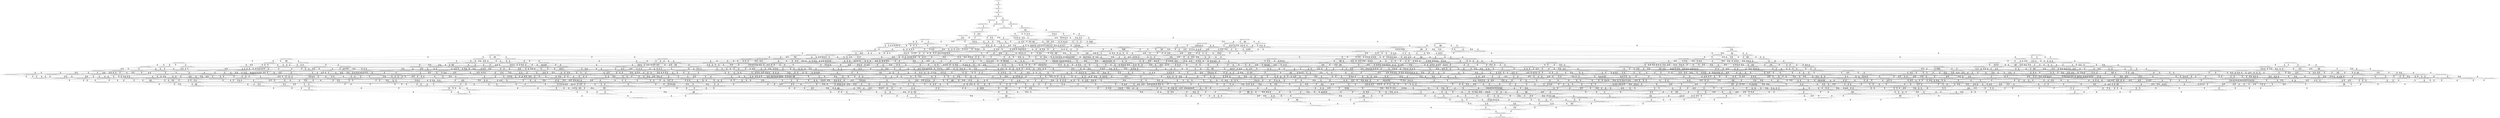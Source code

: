 digraph {
	S0[label="S0: [0, 0] [0, 0] [0, 0] [0, 0] \n{}{}"];
	S1[label="S1: [0, 0] [0, 0] [0, 0] [29, 37] \n{T0J0:29-37}{1}"];
	S2[label="S2: [29, 29] [29, 29] [29, 37] [35, 45] \n{T0J1:35-45}{1, 2}"];
	S3[label="S3: [29, 29] [29, 37] [35, 45] [85, 108] \n{T0J2:85-108}{1, 2, 3}"];
	S4[label="S4: [29, 37] [35, 45] [85, 108] [93, 117] \n{T0J2:85-108, T0J13:93-117}{1, 2, 3, 14}"];
	S5[label="S5: [85, 85] [85, 108] [93, 117] [133, 168] \n{T0J3:133-168}{1, 2, 3, 4, 14}"];
	S6[label="S6: [93, 93] [93, 107] [93, 108] [162, 194] \n{T0J14:162-194}{1, 2, 3, 14, 15}"];
	S7[label="S7: [85, 108] [93, 117] [133, 168] [145, 183] \n{T0J3:133-168, T0J6:145-183}{1, 2, 3, 4, 7, 14}"];
	S8[label="S8: [93, 108] [93, 117] [133, 168] [162, 194] \n{T0J3:133-168, T0J14:162-194}{1, 2, 3, 4, 14, 15}"];
	S9[label="S9: [93, 107] [93, 108] [146, 174] [162, 194] \n{T0J14:162-194, T0J19:146-174}{1, 2, 3, 14, 15, 20}"];
	S10[label="S10: [93, 117] [133, 168] [145, 183] [162, 205] \n{T0J3:133-168, T0J6:145-183, T0J7:162-205}{1, 2, 3, 4, 7, 8, 14}"];
	S11[label="S11: [93, 117] [133, 168] [145, 183] [162, 194] \n{T0J3:133-168, T0J6:145-183, T0J14:162-194}{1, 2, 3, 4, 7, 14, 15}"];
	S12[label="S12: [93, 117] [133, 168] [146, 174] [162, 194] \n{T0J3:133-168, T0J14:162-194, T0J19:146-174}{1, 2, 3, 4, 14, 15, 20}"];
	S13[label="S13: [133, 168] [145, 183] [159, 200] [162, 205] \n{T0J3:133-168, T0J6:145-183, T0J7:162-205, T0J10:159-200}{1, 2, 3, 4, 7, 8, 11, 14}"];
	S14[label="S14: [133, 168] [145, 183] [162, 194] [162, 214] \n{T0J3:133-168, T0J6:145-183, T0J7:162-214, T0J14:162-194}{1, 2, 3, 4, 7, 8, 14, 15}"];
	S15[label="S15: [133, 168] [145, 174] [146, 192] [162, 194] \n{T0J3:133-168, T0J6:145-192, T0J14:162-194, T0J19:146-174}{1, 2, 3, 4, 7, 14, 15, 20}"];
	S16[label="S16: [159, 167] [159, 168] [159, 183] [162, 205] \n{T0J11:159-168}{1, 2, 3, 4, 7, 8, 11, 12, 14}"];
	S17[label="S17: [145, 183] [159, 200] [162, 214] [199, 254] \n{}{1, 2, 3, 4, 7, 8, 11, 14, 15}"];
	S18[label="S18: [145, 174] [146, 192] [162, 194] [210, 264] \n{T0J7:210-264}{1, 2, 3, 4, 7, 8, 14, 15, 20}"];
	S19[label="S19: [145, 183] [159, 200] [162, 205] [173, 264] \n{}{1, 2, 3, 4, 5, 6, 7, 8, 11, 14}"];
	S20[label="S20: [162, 167] [162, 183] [162, 200] [214, 253] \n{}{1, 2, 3, 4, 7, 8, 9, 10, 11, 14}"];
	S21[label="S21: [145, 183] [162, 194] [162, 214] [173, 264] \n{}{1, 2, 3, 4, 5, 6, 7, 8, 14, 15}"];
	S22[label="S22: [162, 167] [162, 183] [162, 194] [214, 253] \n{}{1, 2, 3, 4, 7, 8, 9, 10, 14, 15}"];
	S23[label="S23: [145, 174] [146, 192] [162, 194] [173, 264] \n{}{1, 2, 3, 4, 5, 6, 7, 14, 15, 20}"];
	S24[label="S24: [159, 168] [159, 183] [162, 205] [201, 220] \n{T0J12:201-220}{1, 2, 3, 4, 7, 8, 11, 12, 13, 14}"];
	S25[label="S25: [159, 168] [159, 200] [162, 214] [199, 254] \n{}{1, 2, 3, 4, 7, 8, 11, 12, 14, 15}"];
	S26[label="S26: [162, 200] [162, 214] [199, 247] [226, 254] \n{T0J15:226-247}{1, 2, 3, 4, 7, 8, 11, 14, 15, 16}"];
	S27[label="S27: [146, 200] [162, 214] [198, 250] [199, 264] \n{}{1, 2, 3, 4, 7, 8, 11, 14, 15, 20}"];
	S28[label="S28: [159, 184] [159, 200] [162, 205] [173, 264] \n{}{1, 2, 3, 4, 5, 6, 7, 8, 11, 12, 14}"];
	S29[label="S29: [159, 168] [159, 183] [162, 205] [235, 263] \n{T0J5:235-263}{1, 2, 3, 4, 5, 6, 7, 8, 11, 12, 14}"];
	S30[label="S30: [162, 168] [162, 183] [162, 205] [214, 253] \n{}{1, 2, 3, 4, 7, 8, 9, 10, 11, 12, 14}"];
	S31[label="S31: [159, 200] [162, 214] [173, 264] [199, 279] \n{}{1, 2, 3, 4, 5, 6, 7, 8, 11, 14, 15}"];
	S32[label="S32: [162, 200] [162, 214] [199, 253] [214, 254] \n{}{1, 2, 3, 4, 7, 8, 9, 10, 11, 14, 15}"];
	S33[label="S33: [146, 192] [162, 194] [173, 264] [210, 271] \n{T0J7:210-271}{1, 2, 3, 4, 5, 6, 7, 8, 14, 15, 20}"];
	S34[label="S34: [159, 200] [162, 214] [199, 220] [201, 254] \n{T0J12:201-220}{1, 2, 3, 4, 7, 8, 11, 12, 13, 14, 15}"];
	S35[label="S35: [162, 200] [162, 214] [199, 247] [226, 254] \n{T0J15:226-247}{1, 2, 3, 4, 7, 8, 11, 12, 14, 15, 16}"];
	S36[label="S36: [159, 200] [162, 214] [198, 250] [199, 264] \n{}{1, 2, 3, 4, 7, 8, 11, 12, 14, 15, 20}"];
	S37[label="S37: [162, 189] [179, 214] [199, 247] [226, 254] \n{T0J15:226-247, T0J16:179-189}{1, 2, 3, 4, 7, 8, 11, 14, 15, 16, 17}"];
	S38[label="S38: [162, 214] [198, 247] [199, 250] [226, 264] \n{T0J15:226-247}{1, 2, 3, 4, 7, 8, 11, 14, 15, 16, 20}"];
	S39[label="S39: [162, 214] [186, 217] [198, 250] [199, 264] \n{T0J20:186-217}{1, 2, 3, 4, 7, 8, 11, 14, 15, 20, 21}"];
	S40[label="S40: [162, 200] [162, 205] [173, 264] [214, 269] \n{}{1, 2, 3, 4, 5, 6, 7, 8, 9, 10, 11, 14}"];
	S41[label="S41: [162, 194] [162, 214] [173, 264] [214, 269] \n{}{1, 2, 3, 4, 5, 6, 7, 8, 9, 10, 14, 15}"];
	S42[label="S42: [159, 200] [162, 205] [173, 237] [201, 264] \n{T0J12:201-237}{1, 2, 3, 4, 5, 6, 7, 8, 11, 12, 13, 14}"];
	S43[label="S43: [159, 183] [162, 205] [201, 220] [235, 264] \n{T0J5:235-264, T0J12:201-220}{1, 2, 3, 4, 5, 6, 7, 8, 11, 12, 13, 14}"];
	S44[label="S44: [162, 183] [162, 205] [201, 220] [214, 253] \n{T0J12:201-220}{1, 2, 3, 4, 7, 8, 9, 10, 11, 12, 13, 14}"];
	S45[label="S45: [159, 201] [162, 214] [173, 264] [199, 279] \n{}{1, 2, 3, 4, 5, 6, 7, 8, 11, 12, 14, 15}"];
	S46[label="S46: [162, 200] [162, 214] [199, 253] [214, 254] \n{}{1, 2, 3, 4, 7, 8, 9, 10, 11, 12, 14, 15}"];
	S47[label="S47: [162, 214] [173, 264] [199, 279] [226, 296] \n{T0J15:226-280}{1, 2, 3, 4, 5, 6, 7, 8, 11, 14, 15, 16}"];
	S48[label="S48: [162, 214] [199, 247] [214, 253] [226, 254] \n{T0J15:226-247}{1, 2, 3, 4, 7, 8, 9, 10, 11, 14, 15, 16}"];
	S49[label="S49: [162, 214] [173, 264] [198, 271] [199, 296] \n{}{1, 2, 3, 4, 5, 6, 7, 8, 11, 14, 15, 20}"];
	S50[label="S50: [162, 214] [198, 250] [199, 253] [214, 264] \n{}{1, 2, 3, 4, 7, 8, 9, 10, 11, 14, 15, 20}"];
	S51[label="S51: [162, 214] [199, 220] [201, 247] [226, 254] \n{T0J12:201-220, T0J15:226-247}{1, 2, 3, 4, 7, 8, 11, 12, 13, 14, 15, 16}"];
	S52[label="S52: [162, 214] [198, 220] [199, 250] [201, 264] \n{T0J12:201-220}{1, 2, 3, 4, 7, 8, 11, 12, 13, 14, 15, 20}"];
	S53[label="S53: [162, 189] [179, 214] [199, 247] [226, 254] \n{T0J15:226-247, T0J16:179-189}{1, 2, 3, 4, 7, 8, 11, 12, 14, 15, 16, 17}"];
	S54[label="S54: [162, 214] [198, 247] [199, 250] [226, 264] \n{T0J15:226-247}{1, 2, 3, 4, 7, 8, 11, 12, 14, 15, 16, 20}"];
	S55[label="S55: [162, 214] [186, 217] [198, 250] [199, 264] \n{T0J20:186-217}{1, 2, 3, 4, 7, 8, 11, 12, 14, 15, 20, 21}"];
	S56[label="S56: [179, 214] [199, 247] [226, 253] [230, 254] \n{T0J15:226-247, T0J16:179-189, T0J17:230-253}{1, 2, 3, 4, 7, 8, 11, 14, 15, 16, 17, 18}"];
	S57[label="S57: [179, 214] [198, 247] [199, 250] [226, 264] \n{T0J15:226-247, T0J16:179-189}{1, 2, 3, 4, 7, 8, 11, 14, 15, 16, 17, 20}"];
	S58[label="S58: [186, 217] [198, 247] [199, 250] [226, 264] \n{T0J15:226-247, T0J20:186-217}{1, 2, 3, 4, 7, 8, 11, 14, 15, 16, 20, 21}"];
	S59[label="S59: [186, 217] [198, 220] [199, 250] [204, 264] \n{T0J20:186-217, T0J21:204-220}{1, 2, 3, 4, 7, 8, 11, 14, 15, 20, 21, 22}"];
	S60[label="S60: [162, 201] [162, 205] [173, 264] [214, 270] \n{}{1, 2, 3, 4, 5, 6, 7, 8, 9, 10, 11, 12, 14}"];
	S61[label="S61: [162, 214] [173, 264] [199, 279] [214, 296] \n{}{1, 2, 3, 4, 5, 6, 7, 8, 9, 10, 11, 14, 15}"];
	S62[label="S62: [162, 214] [173, 254] [199, 264] [201, 296] \n{T0J12:201-254}{1, 2, 3, 4, 5, 6, 7, 8, 11, 12, 13, 14, 15}"];
	S63[label="S63: [162, 214] [199, 220] [201, 253] [214, 254] \n{T0J12:201-220}{1, 2, 3, 4, 7, 8, 9, 10, 11, 12, 13, 14, 15}"];
	S64[label="S64: [162, 215] [173, 264] [199, 279] [226, 296] \n{T0J15:226-281}{1, 2, 3, 4, 5, 6, 7, 8, 11, 12, 14, 15, 16}"];
	S65[label="S65: [162, 214] [199, 247] [214, 253] [226, 254] \n{T0J15:226-247}{1, 2, 3, 4, 7, 8, 9, 10, 11, 12, 14, 15, 16}"];
	S66[label="S66: [162, 264] [173, 271] [198, 271] [199, 296] \n{}{1, 2, 3, 4, 5, 6, 7, 8, 11, 12, 14, 15, 20}"];
	S67[label="S67: [162, 214] [198, 250] [199, 253] [214, 264] \n{}{1, 2, 3, 4, 7, 8, 9, 10, 11, 12, 14, 15, 20}"];
	S68[label="S68: [173, 236] [179, 264] [199, 279] [226, 296] \n{T0J15:226-280}{1, 2, 3, 4, 5, 6, 7, 8, 11, 14, 15, 16, 17}"];
	S69[label="S69: [179, 214] [199, 247] [214, 253] [226, 254] \n{T0J15:226-247, T0J16:179-189}{1, 2, 3, 4, 7, 8, 9, 10, 11, 14, 15, 16, 17}"];
	S70[label="S70: [173, 264] [198, 279] [199, 296] [226, 350] \n{T0J15:226-350}{1, 2, 3, 4, 5, 6, 7, 8, 11, 14, 15, 16, 20}"];
	S71[label="S71: [198, 247] [199, 250] [214, 253] [226, 264] \n{T0J15:226-247}{1, 2, 3, 4, 7, 8, 9, 10, 11, 14, 15, 16, 20}"];
	S72[label="S72: [173, 264] [198, 271] [199, 296] [202, 320] \n{}{1, 2, 3, 4, 5, 6, 7, 8, 11, 14, 15, 20, 21}"];
	S73[label="S73: [186, 217] [198, 250] [199, 253] [214, 264] \n{T0J20:186-217}{1, 2, 3, 4, 7, 8, 9, 10, 11, 14, 15, 20, 21}"];
	S74[label="S74: [209, 264] [209, 271] [209, 273] [211, 296] \n{T0J24:211-273}{1, 2, 3, 4, 5, 6, 7, 8, 11, 14, 15, 20, 25}"];
	S75[label="S75: [179, 214] [199, 220] [201, 247] [226, 254] \n{T0J12:201-220, T0J15:226-247, T0J16:179-189}{1, 2, 3, 4, 7, 8, 11, 12, 13, 14, 15, 16, 17}"];
	S76[label="S76: [198, 220] [199, 247] [201, 250] [226, 264] \n{T0J12:201-220, T0J15:226-247}{1, 2, 3, 4, 7, 8, 11, 12, 13, 14, 15, 16, 20}"];
	S77[label="S77: [186, 217] [198, 220] [199, 250] [202, 264] \n{T0J12:201-220, T0J20:186-217}{1, 2, 3, 4, 7, 8, 11, 12, 13, 14, 15, 20, 21}"];
	S78[label="S78: [179, 214] [199, 247] [226, 253] [230, 254] \n{T0J15:226-247, T0J16:179-189, T0J17:230-253}{1, 2, 3, 4, 7, 8, 11, 12, 14, 15, 16, 17, 18}"];
	S79[label="S79: [179, 214] [198, 247] [199, 250] [226, 264] \n{T0J15:226-247, T0J16:179-189}{1, 2, 3, 4, 7, 8, 11, 12, 14, 15, 16, 17, 20}"];
	S80[label="S80: [186, 217] [198, 247] [199, 250] [226, 264] \n{T0J15:226-247, T0J20:186-217}{1, 2, 3, 4, 7, 8, 11, 12, 14, 15, 16, 20, 21}"];
	S81[label="S81: [186, 217] [198, 220] [199, 250] [204, 264] \n{T0J20:186-217, T0J21:204-220}{1, 2, 3, 4, 7, 8, 11, 12, 14, 15, 20, 21, 22}"];
	S82[label="S82: [162, 205] [173, 254] [201, 264] [214, 286] \n{T0J12:201-254}{1, 2, 3, 4, 5, 6, 7, 8, 9, 10, 11, 12, 13, 14}"];
	S83[label="S83: [162, 215] [173, 264] [199, 279] [214, 296] \n{}{1, 2, 3, 4, 5, 6, 7, 8, 9, 10, 11, 12, 14, 15}"];
	S84[label="S84: [173, 264] [199, 279] [214, 296] [226, 310] \n{T0J15:226-294}{1, 2, 3, 4, 5, 6, 7, 8, 9, 10, 11, 14, 15, 16}"];
	S85[label="S85: [173, 264] [198, 279] [199, 296] [214, 357] \n{}{1, 2, 3, 4, 5, 6, 7, 8, 9, 10, 11, 14, 15, 20}"];
	S86[label="S86: [173, 264] [199, 268] [201, 294] [226, 310] \n{T0J15:226-294}{1, 2, 3, 4, 5, 6, 7, 8, 11, 12, 13, 14, 15, 16}"];
	S87[label="S87: [199, 220] [201, 247] [214, 253] [226, 254] \n{T0J12:201-220, T0J15:226-247}{1, 2, 3, 4, 7, 8, 9, 10, 11, 12, 13, 14, 15, 16}"];
	S88[label="S88: [173, 271] [198, 271] [199, 296] [202, 323] \n{}{1, 2, 3, 4, 5, 6, 7, 8, 11, 12, 13, 14, 15, 20}"];
	S89[label="S89: [198, 220] [199, 250] [201, 253] [214, 264] \n{T0J12:201-220}{1, 2, 3, 4, 7, 8, 9, 10, 11, 12, 13, 14, 15, 20}"];
	S90[label="S90: [173, 237] [179, 264] [199, 279] [226, 296] \n{}{1, 2, 3, 4, 5, 6, 7, 8, 11, 12, 14, 15, 16, 17}"];
	S91[label="S91: [179, 214] [199, 247] [214, 253] [226, 254] \n{T0J15:226-247, T0J16:179-189}{1, 2, 3, 4, 7, 8, 9, 10, 11, 12, 14, 15, 16, 17}"];
	S92[label="S92: [173, 271] [198, 279] [199, 296] [226, 350] \n{}{1, 2, 3, 4, 5, 6, 7, 8, 11, 12, 14, 15, 16, 20}"];
	S93[label="S93: [198, 247] [199, 250] [214, 253] [226, 264] \n{T0J15:226-247}{1, 2, 3, 4, 7, 8, 9, 10, 11, 12, 14, 15, 16, 20}"];
	S94[label="S94: [173, 271] [198, 271] [199, 296] [202, 320] \n{}{1, 2, 3, 4, 5, 6, 7, 8, 11, 12, 14, 15, 20, 21}"];
	S95[label="S95: [186, 217] [198, 250] [199, 253] [214, 264] \n{T0J20:186-217}{1, 2, 3, 4, 7, 8, 9, 10, 11, 12, 14, 15, 20, 21}"];
	S96[label="S96: [179, 264] [199, 279] [226, 296] [230, 322] \n{T0J17:230-322}{1, 2, 3, 4, 5, 6, 7, 8, 11, 14, 15, 16, 17, 18}"];
	S97[label="S97: [179, 279] [198, 292] [199, 296] [226, 350] \n{}{1, 2, 3, 4, 5, 6, 7, 8, 11, 14, 15, 16, 17, 20}"];
	S98[label="S98: [198, 279] [199, 296] [202, 320] [226, 350] \n{}{1, 2, 3, 4, 5, 6, 7, 8, 11, 14, 15, 16, 20, 21}"];
	S99[label="S99: [198, 271] [199, 296] [202, 320] [215, 323] \n{}{1, 2, 3, 4, 5, 6, 7, 8, 11, 14, 15, 20, 21, 22}"];
	S100[label="S100: [209, 271] [209, 271] [209, 273] [211, 296] \n{}{1, 2, 3, 4, 5, 6, 7, 8, 11, 12, 14, 15, 20, 25}"];
	S101[label="S101: [209, 273] [209, 279] [211, 296] [226, 350] \n{}{1, 2, 3, 4, 5, 6, 7, 8, 11, 14, 15, 16, 20, 25}"];
	S102[label="S102: [209, 271] [209, 273] [209, 296] [211, 320] \n{}{1, 2, 3, 4, 5, 6, 7, 8, 11, 14, 15, 20, 21, 25}"];
	S103[label="S103: [173, 264] [199, 268] [201, 296] [214, 310] \n{}{1, 2, 3, 4, 5, 6, 7, 8, 9, 10, 11, 12, 13, 14, 15}"];
	S104[label="S104: [173, 265] [199, 279] [214, 296] [226, 310] \n{}{1, 2, 3, 4, 5, 6, 7, 8, 9, 10, 11, 12, 14, 15, 16}"];
	S105[label="S105: [173, 278] [198, 279] [199, 296] [214, 357] \n{}{1, 2, 3, 4, 5, 6, 7, 8, 9, 10, 11, 12, 14, 15, 20}"];
	S106[label="S106: [179, 279] [199, 286] [214, 296] [226, 322] \n{}{1, 2, 3, 4, 5, 6, 7, 8, 9, 10, 11, 14, 15, 16, 17}"];
	S107[label="S107: [198, 279] [199, 296] [214, 356] [226, 357] \n{}{1, 2, 3, 4, 5, 6, 7, 8, 9, 10, 11, 14, 15, 16, 20}"];
	S108[label="S108: [198, 279] [199, 296] [202, 326] [214, 357] \n{}{1, 2, 3, 4, 5, 6, 7, 8, 9, 10, 11, 14, 15, 20, 21}"];
	S109[label="S109: [209, 279] [209, 279] [211, 296] [214, 357] \n{}{1, 2, 3, 4, 5, 6, 7, 8, 9, 10, 11, 14, 15, 20, 25}"];
	S110[label="S110: [179, 268] [199, 286] [201, 294] [226, 310] \n{}{1, 2, 3, 4, 5, 6, 7, 8, 11, 12, 13, 14, 15, 16, 17}"];
	S111[label="S111: [198, 279] [199, 296] [202, 323] [226, 350] \n{}{1, 2, 3, 4, 5, 6, 7, 8, 11, 12, 13, 14, 15, 16, 20}"];
	S112[label="S112: [199, 247] [201, 250] [226, 264] [274, 316] \n{T0J5:274-316, T0J15:226-247}{1, 2, 3, 4, 5, 6, 7, 8, 11, 12, 13, 14, 15, 16, 20}"];
	S113[label="S113: [198, 271] [199, 296] [202, 320] [213, 323] \n{}{1, 2, 3, 4, 5, 6, 7, 8, 11, 12, 13, 14, 15, 20, 21}"];
	S114[label="S114: [179, 265] [199, 279] [226, 296] [230, 323] \n{}{1, 2, 3, 4, 5, 6, 7, 8, 11, 12, 14, 15, 16, 17, 18}"];
	S115[label="S115: [179, 279] [198, 292] [199, 296] [226, 350] \n{}{1, 2, 3, 4, 5, 6, 7, 8, 11, 12, 14, 15, 16, 17, 20}"];
	S116[label="S116: [198, 279] [199, 296] [202, 320] [226, 350] \n{}{1, 2, 3, 4, 5, 6, 7, 8, 11, 12, 14, 15, 16, 20, 21}"];
	S117[label="S117: [198, 271] [199, 296] [202, 320] [215, 323] \n{}{1, 2, 3, 4, 5, 6, 7, 8, 11, 12, 14, 15, 20, 21, 22}"];
	S118[label="S118: [230, 277] [230, 279] [230, 296] [230, 357] \n{T0J25:230-277}{1, 2, 3, 4, 5, 6, 7, 8, 9, 10, 11, 14, 15, 20, 26}"];
	S119[label="S119: [209, 271] [209, 273] [209, 296] [211, 323] \n{}{1, 2, 3, 4, 5, 6, 7, 8, 11, 12, 13, 14, 15, 20, 25}"];
	S120[label="S120: [201, 271] [201, 282] [202, 296] [210, 323] \n{T0J26:210-282}{1, 2, 3, 4, 5, 6, 7, 8, 11, 12, 13, 14, 15, 20, 27}"];
	S121[label="S121: [209, 273] [209, 279] [211, 296] [226, 350] \n{}{1, 2, 3, 4, 5, 6, 7, 8, 11, 12, 14, 15, 16, 20, 25}"];
	S122[label="S122: [209, 271] [209, 273] [209, 296] [211, 320] \n{}{1, 2, 3, 4, 5, 6, 7, 8, 11, 12, 14, 15, 20, 21, 25}"];
	S123[label="S123: [199, 279] [226, 296] [228, 322] [230, 326] \n{T0J18:228-326}{1, 2, 3, 4, 5, 6, 7, 8, 11, 14, 15, 16, 17, 18, 19}"];
	S124[label="S124: [198, 292] [199, 296] [226, 350] [232, 356] \n{}{1, 2, 3, 4, 5, 6, 7, 8, 11, 14, 15, 16, 17, 18, 20}"];
	S125[label="S125: [198, 292] [199, 296] [215, 320] [226, 350] \n{}{1, 2, 3, 4, 5, 6, 7, 8, 11, 14, 15, 16, 17, 20, 21}"];
	S126[label="S126: [209, 279] [209, 292] [211, 296] [226, 350] \n{}{1, 2, 3, 4, 5, 6, 7, 8, 11, 14, 15, 16, 17, 20, 25}"];
	S127[label="S127: [199, 296] [202, 320] [215, 323] [240, 350] \n{}{1, 2, 3, 4, 5, 6, 7, 8, 11, 14, 15, 16, 20, 21, 22}"];
	S128[label="S128: [209, 279] [209, 296] [211, 320] [226, 350] \n{}{1, 2, 3, 4, 5, 6, 7, 8, 11, 14, 15, 16, 20, 21, 25}"];
	S129[label="S129: [199, 296] [202, 317] [215, 320] [235, 323] \n{T0J22:235-317}{1, 2, 3, 4, 5, 6, 7, 8, 11, 14, 15, 20, 21, 22, 23}"];
	S130[label="S130: [209, 273] [209, 296] [211, 320] [215, 323] \n{}{1, 2, 3, 4, 5, 6, 7, 8, 11, 14, 15, 20, 21, 22, 25}"];
	S131[label="S131: [199, 279] [201, 296] [214, 310] [226, 350] \n{}{1, 2, 3, 4, 5, 6, 7, 8, 9, 10, 11, 12, 13, 14, 15, 16}"];
	S132[label="S132: [198, 279] [199, 296] [202, 331] [215, 357] \n{}{1, 2, 3, 4, 5, 6, 7, 8, 9, 10, 11, 12, 13, 14, 15, 20}"];
	S133[label="S133: [179, 280] [199, 287] [214, 296] [226, 323] \n{}{1, 2, 3, 4, 5, 6, 7, 8, 9, 10, 11, 12, 14, 15, 16, 17}"];
	S134[label="S134: [198, 280] [199, 296] [214, 356] [226, 357] \n{}{1, 2, 3, 4, 5, 6, 7, 8, 9, 10, 11, 12, 14, 15, 16, 20}"];
	S135[label="S135: [198, 280] [199, 296] [202, 326] [214, 357] \n{}{1, 2, 3, 4, 5, 6, 7, 8, 9, 10, 11, 12, 14, 15, 20, 21}"];
	S136[label="S136: [199, 286] [214, 296] [226, 322] [231, 362] \n{}{1, 2, 3, 4, 5, 6, 7, 8, 9, 10, 11, 14, 15, 16, 17, 18}"];
	S137[label="S137: [198, 296] [199, 298] [215, 356] [226, 365] \n{}{1, 2, 3, 4, 5, 6, 7, 8, 9, 10, 11, 14, 15, 16, 17, 20}"];
	S138[label="S138: [199, 296] [202, 326] [214, 356] [238, 365] \n{}{1, 2, 3, 4, 5, 6, 7, 8, 9, 10, 11, 14, 15, 16, 20, 21}"];
	S139[label="S139: [199, 296] [202, 326] [214, 329] [240, 357] \n{}{1, 2, 3, 4, 5, 6, 7, 8, 9, 10, 11, 14, 15, 20, 21, 22}"];
	S140[label="S140: [209, 279] [209, 280] [211, 296] [214, 357] \n{}{1, 2, 3, 4, 5, 6, 7, 8, 9, 10, 11, 12, 14, 15, 20, 25}"];
	S141[label="S141: [209, 279] [211, 296] [214, 356] [226, 359] \n{}{1, 2, 3, 4, 5, 6, 7, 8, 9, 10, 11, 14, 15, 16, 20, 25}"];
	S142[label="S142: [209, 279] [209, 296] [211, 326] [214, 357] \n{}{1, 2, 3, 4, 5, 6, 7, 8, 9, 10, 11, 14, 15, 20, 21, 25}"];
	S143[label="S143: [230, 278] [230, 279] [230, 296] [230, 357] \n{}{1, 2, 3, 4, 5, 6, 7, 8, 9, 10, 11, 12, 14, 15, 20, 26}"];
	S144[label="S144: [230, 279] [230, 296] [230, 356] [230, 357] \n{}{1, 2, 3, 4, 5, 6, 7, 8, 9, 10, 11, 14, 15, 16, 20, 26}"];
	S145[label="S145: [230, 279] [230, 296] [230, 326] [230, 357] \n{}{1, 2, 3, 4, 5, 6, 7, 8, 9, 10, 11, 14, 15, 20, 21, 26}"];
	S146[label="S146: [230, 279] [230, 279] [230, 296] [230, 357] \n{}{1, 2, 3, 4, 5, 6, 7, 8, 9, 10, 11, 14, 15, 20, 25, 26}"];
	S147[label="S147: [199, 286] [201, 296] [226, 318] [230, 354] \n{}{1, 2, 3, 4, 5, 6, 7, 8, 11, 12, 13, 14, 15, 16, 17, 18}"];
	S148[label="S148: [198, 292] [199, 296] [215, 323] [226, 350] \n{}{1, 2, 3, 4, 5, 6, 7, 8, 11, 12, 13, 14, 15, 16, 17, 20}"];
	S149[label="S149: [199, 296] [202, 320] [213, 323] [238, 350] \n{}{1, 2, 3, 4, 5, 6, 7, 8, 11, 12, 13, 14, 15, 16, 20, 21}"];
	S150[label="S150: [209, 279] [209, 296] [211, 323] [226, 350] \n{}{1, 2, 3, 4, 5, 6, 7, 8, 11, 12, 13, 14, 15, 16, 20, 25}"];
	S151[label="S151: [201, 282] [202, 296] [210, 323] [226, 350] \n{}{1, 2, 3, 4, 5, 6, 7, 8, 11, 12, 13, 14, 15, 16, 20, 27}"];
	S152[label="S152: [199, 296] [202, 320] [213, 323] [240, 323] \n{}{1, 2, 3, 4, 5, 6, 7, 8, 11, 12, 13, 14, 15, 20, 21, 22}"];
	S153[label="S153: [209, 273] [209, 296] [211, 320] [213, 323] \n{}{1, 2, 3, 4, 5, 6, 7, 8, 11, 12, 13, 14, 15, 20, 21, 25}"];
	S154[label="S154: [201, 282] [202, 296] [210, 320] [213, 323] \n{}{1, 2, 3, 4, 5, 6, 7, 8, 11, 12, 13, 14, 15, 20, 21, 27}"];
	S155[label="S155: [199, 279] [226, 296] [228, 323] [230, 327] \n{}{1, 2, 3, 4, 5, 6, 7, 8, 11, 12, 14, 15, 16, 17, 18, 19}"];
	S156[label="S156: [198, 292] [199, 296] [226, 350] [232, 356] \n{}{1, 2, 3, 4, 5, 6, 7, 8, 11, 12, 14, 15, 16, 17, 18, 20}"];
	S157[label="S157: [198, 292] [199, 296] [215, 320] [226, 350] \n{}{1, 2, 3, 4, 5, 6, 7, 8, 11, 12, 14, 15, 16, 17, 20, 21}"];
	S158[label="S158: [209, 279] [209, 292] [211, 296] [226, 350] \n{}{1, 2, 3, 4, 5, 6, 7, 8, 11, 12, 14, 15, 16, 17, 20, 25}"];
	S159[label="S159: [199, 296] [202, 320] [215, 323] [240, 350] \n{}{1, 2, 3, 4, 5, 6, 7, 8, 11, 12, 14, 15, 16, 20, 21, 22}"];
	S160[label="S160: [209, 279] [209, 296] [211, 320] [226, 350] \n{}{1, 2, 3, 4, 5, 6, 7, 8, 11, 12, 14, 15, 16, 20, 21, 25}"];
	S161[label="S161: [199, 296] [202, 317] [215, 320] [235, 323] \n{}{1, 2, 3, 4, 5, 6, 7, 8, 11, 12, 14, 15, 20, 21, 22, 23}"];
	S162[label="S162: [209, 273] [209, 296] [211, 320] [215, 323] \n{}{1, 2, 3, 4, 5, 6, 7, 8, 11, 12, 14, 15, 20, 21, 22, 25}"];
	S163[label="S163: [209, 273] [209, 282] [210, 296] [211, 323] \n{}{1, 2, 3, 4, 5, 6, 7, 8, 11, 12, 13, 14, 15, 20, 25, 27}"];
	S164[label="S164: [199, 296] [226, 332] [230, 350] [247, 356] \n{}{1, 2, 3, 4, 5, 6, 7, 8, 11, 14, 15, 16, 17, 18, 19, 20}"];
	S165[label="S165: [199, 296] [215, 320] [226, 350] [238, 356] \n{}{1, 2, 3, 4, 5, 6, 7, 8, 11, 14, 15, 16, 17, 18, 20, 21}"];
	S166[label="S166: [209, 292] [211, 296] [226, 350] [232, 356] \n{}{1, 2, 3, 4, 5, 6, 7, 8, 11, 14, 15, 16, 17, 18, 20, 25}"];
	S167[label="S167: [199, 296] [215, 320] [216, 323] [240, 350] \n{}{1, 2, 3, 4, 5, 6, 7, 8, 11, 14, 15, 16, 17, 20, 21, 22}"];
	S168[label="S168: [209, 292] [211, 296] [215, 320] [226, 350] \n{}{1, 2, 3, 4, 5, 6, 7, 8, 11, 14, 15, 16, 17, 20, 21, 25}"];
	S169[label="S169: [202, 317] [215, 320] [235, 323] [240, 350] \n{}{1, 2, 3, 4, 5, 6, 7, 8, 11, 14, 15, 16, 20, 21, 22, 23}"];
	S170[label="S170: [209, 296] [211, 320] [215, 323] [240, 350] \n{}{1, 2, 3, 4, 5, 6, 7, 8, 11, 14, 15, 16, 20, 21, 22, 25}"];
	S171[label="S171: [202, 296] [215, 317] [219, 320] [235, 323] \n{T0J23:219-296}{1, 2, 3, 4, 5, 6, 7, 8, 11, 14, 15, 20, 21, 22, 23, 24}"];
	S172[label="S172: [209, 296] [211, 317] [215, 320] [235, 323] \n{}{1, 2, 3, 4, 5, 6, 7, 8, 11, 14, 15, 20, 21, 22, 23, 25}"];
	S173[label="S173: [199, 296] [201, 301] [216, 323] [226, 354] \n{}{1, 2, 3, 4, 5, 6, 7, 8, 9, 10, 11, 12, 13, 14, 15, 16, 17}"];
	S174[label="S174: [199, 296] [202, 333] [215, 357] [240, 372] \n{}{1, 2, 3, 4, 5, 6, 7, 8, 9, 10, 11, 12, 13, 14, 15, 16, 20}"];
	S175[label="S175: [199, 296] [202, 331] [213, 341] [238, 357] \n{}{1, 2, 3, 4, 5, 6, 7, 8, 9, 10, 11, 12, 13, 14, 15, 20, 21}"];
	S176[label="S176: [199, 287] [214, 296] [226, 323] [231, 362] \n{}{1, 2, 3, 4, 5, 6, 7, 8, 9, 10, 11, 12, 14, 15, 16, 17, 18}"];
	S177[label="S177: [198, 297] [199, 298] [215, 356] [226, 365] \n{}{1, 2, 3, 4, 5, 6, 7, 8, 9, 10, 11, 12, 14, 15, 16, 17, 20}"];
	S178[label="S178: [199, 297] [202, 326] [214, 356] [238, 365] \n{}{1, 2, 3, 4, 5, 6, 7, 8, 9, 10, 11, 12, 14, 15, 16, 20, 21}"];
	S179[label="S179: [199, 297] [202, 326] [214, 329] [240, 357] \n{}{1, 2, 3, 4, 5, 6, 7, 8, 9, 10, 11, 12, 14, 15, 20, 21, 22}"];
	S180[label="S180: [209, 294] [209, 296] [211, 332] [215, 357] \n{}{1, 2, 3, 4, 5, 6, 7, 8, 9, 10, 11, 12, 13, 14, 15, 20, 25}"];
	S181[label="S181: [201, 296] [202, 303] [210, 331] [215, 357] \n{}{1, 2, 3, 4, 5, 6, 7, 8, 9, 10, 11, 12, 13, 14, 15, 20, 27}"];
	S182[label="S182: [209, 280] [211, 296] [214, 356] [226, 359] \n{}{1, 2, 3, 4, 5, 6, 7, 8, 9, 10, 11, 12, 14, 15, 16, 20, 25}"];
	S183[label="S183: [209, 280] [209, 296] [211, 326] [214, 357] \n{}{1, 2, 3, 4, 5, 6, 7, 8, 9, 10, 11, 12, 14, 15, 20, 21, 25}"];
	S184[label="S184: [214, 296] [226, 322] [230, 338] [248, 365] \n{}{1, 2, 3, 4, 5, 6, 7, 8, 9, 10, 11, 14, 15, 16, 17, 18, 19}"];
	S185[label="S185: [199, 298] [215, 356] [226, 362] [250, 378] \n{}{1, 2, 3, 4, 5, 6, 7, 8, 9, 10, 11, 14, 15, 16, 17, 18, 20}"];
	S186[label="S186: [199, 298] [214, 326] [216, 356] [238, 378] \n{}{1, 2, 3, 4, 5, 6, 7, 8, 9, 10, 11, 14, 15, 16, 17, 20, 21}"];
	S187[label="S187: [209, 296] [211, 298] [215, 356] [226, 365] \n{}{1, 2, 3, 4, 5, 6, 7, 8, 9, 10, 11, 14, 15, 16, 17, 20, 25}"];
	S188[label="S188: [202, 326] [214, 329] [238, 356] [241, 382] \n{}{1, 2, 3, 4, 5, 6, 7, 8, 9, 10, 11, 14, 15, 16, 20, 21, 22}"];
	S189[label="S189: [209, 296] [211, 326] [214, 356] [238, 365] \n{}{1, 2, 3, 4, 5, 6, 7, 8, 9, 10, 11, 14, 15, 16, 20, 21, 25}"];
	S190[label="S190: [202, 323] [214, 326] [235, 329] [240, 382] \n{}{1, 2, 3, 4, 5, 6, 7, 8, 9, 10, 11, 14, 15, 20, 21, 22, 23}"];
	S191[label="S191: [209, 296] [211, 326] [214, 329] [240, 359] \n{}{1, 2, 3, 4, 5, 6, 7, 8, 9, 10, 11, 14, 15, 20, 21, 22, 25}"];
	S192[label="S192: [230, 292] [230, 296] [230, 331] [230, 357] \n{}{1, 2, 3, 4, 5, 6, 7, 8, 9, 10, 11, 12, 13, 14, 15, 20, 26}"];
	S193[label="S193: [230, 280] [230, 296] [230, 356] [230, 357] \n{}{1, 2, 3, 4, 5, 6, 7, 8, 9, 10, 11, 12, 14, 15, 16, 20, 26}"];
	S194[label="S194: [230, 280] [230, 296] [230, 326] [230, 357] \n{}{1, 2, 3, 4, 5, 6, 7, 8, 9, 10, 11, 12, 14, 15, 20, 21, 26}"];
	S195[label="S195: [230, 296] [230, 298] [230, 356] [230, 365] \n{}{1, 2, 3, 4, 5, 6, 7, 8, 9, 10, 11, 14, 15, 16, 17, 20, 26}"];
	S196[label="S196: [230, 296] [230, 326] [230, 356] [238, 365] \n{}{1, 2, 3, 4, 5, 6, 7, 8, 9, 10, 11, 14, 15, 16, 20, 21, 26}"];
	S197[label="S197: [230, 296] [230, 326] [230, 329] [240, 357] \n{}{1, 2, 3, 4, 5, 6, 7, 8, 9, 10, 11, 14, 15, 20, 21, 22, 26}"];
	S198[label="S198: [230, 279] [230, 280] [230, 296] [230, 357] \n{}{1, 2, 3, 4, 5, 6, 7, 8, 9, 10, 11, 12, 14, 15, 20, 25, 26}"];
	S199[label="S199: [230, 279] [230, 296] [230, 356] [230, 359] \n{}{1, 2, 3, 4, 5, 6, 7, 8, 9, 10, 11, 14, 15, 16, 20, 25, 26}"];
	S200[label="S200: [230, 279] [230, 296] [230, 326] [230, 357] \n{}{1, 2, 3, 4, 5, 6, 7, 8, 9, 10, 11, 14, 15, 20, 21, 25, 26}"];
	S201[label="S201: [201, 296] [226, 323] [230, 332] [241, 354] \n{}{1, 2, 3, 4, 5, 6, 7, 8, 11, 12, 13, 14, 15, 16, 17, 18, 19}"];
	S202[label="S202: [199, 296] [215, 323] [226, 350] [240, 356] \n{}{1, 2, 3, 4, 5, 6, 7, 8, 11, 12, 13, 14, 15, 16, 17, 18, 20}"];
	S203[label="S203: [199, 296] [213, 320] [216, 323] [238, 350] \n{}{1, 2, 3, 4, 5, 6, 7, 8, 11, 12, 13, 14, 15, 16, 17, 20, 21}"];
	S204[label="S204: [209, 292] [211, 296] [215, 323] [226, 350] \n{}{1, 2, 3, 4, 5, 6, 7, 8, 11, 12, 13, 14, 15, 16, 17, 20, 25}"];
	S205[label="S205: [201, 292] [210, 296] [215, 323] [226, 350] \n{}{1, 2, 3, 4, 5, 6, 7, 8, 11, 12, 13, 14, 15, 16, 17, 20, 27}"];
	S206[label="S206: [202, 320] [213, 323] [238, 323] [241, 350] \n{}{1, 2, 3, 4, 5, 6, 7, 8, 11, 12, 13, 14, 15, 16, 20, 21, 22}"];
	S207[label="S207: [209, 296] [211, 320] [213, 323] [238, 350] \n{}{1, 2, 3, 4, 5, 6, 7, 8, 11, 12, 13, 14, 15, 16, 20, 21, 25}"];
	S208[label="S208: [202, 296] [210, 320] [213, 323] [238, 350] \n{}{1, 2, 3, 4, 5, 6, 7, 8, 11, 12, 13, 14, 15, 16, 20, 21, 27}"];
	S209[label="S209: [209, 282] [210, 296] [211, 323] [226, 350] \n{}{1, 2, 3, 4, 5, 6, 7, 8, 11, 12, 13, 14, 15, 16, 20, 25, 27}"];
	S210[label="S210: [202, 317] [213, 320] [235, 323] [240, 323] \n{}{1, 2, 3, 4, 5, 6, 7, 8, 11, 12, 13, 14, 15, 20, 21, 22, 23}"];
	S211[label="S211: [209, 296] [211, 320] [213, 323] [240, 323] \n{}{1, 2, 3, 4, 5, 6, 7, 8, 11, 12, 13, 14, 15, 20, 21, 22, 25}"];
	S212[label="S212: [202, 296] [210, 320] [213, 323] [240, 323] \n{}{1, 2, 3, 4, 5, 6, 7, 8, 11, 12, 13, 14, 15, 20, 21, 22, 27}"];
	S213[label="S213: [209, 282] [210, 296] [211, 320] [213, 323] \n{}{1, 2, 3, 4, 5, 6, 7, 8, 11, 12, 13, 14, 15, 20, 21, 25, 27}"];
	S214[label="S214: [199, 296] [226, 332] [230, 350] [247, 356] \n{}{1, 2, 3, 4, 5, 6, 7, 8, 11, 12, 14, 15, 16, 17, 18, 19, 20}"];
	S215[label="S215: [199, 296] [215, 320] [226, 350] [238, 356] \n{}{1, 2, 3, 4, 5, 6, 7, 8, 11, 12, 14, 15, 16, 17, 18, 20, 21}"];
	S216[label="S216: [209, 292] [211, 296] [226, 350] [232, 356] \n{}{1, 2, 3, 4, 5, 6, 7, 8, 11, 12, 14, 15, 16, 17, 18, 20, 25}"];
	S217[label="S217: [199, 296] [215, 320] [216, 323] [240, 350] \n{}{1, 2, 3, 4, 5, 6, 7, 8, 11, 12, 14, 15, 16, 17, 20, 21, 22}"];
	S218[label="S218: [209, 292] [211, 296] [215, 320] [226, 350] \n{}{1, 2, 3, 4, 5, 6, 7, 8, 11, 12, 14, 15, 16, 17, 20, 21, 25}"];
	S219[label="S219: [202, 317] [215, 320] [235, 323] [240, 350] \n{}{1, 2, 3, 4, 5, 6, 7, 8, 11, 12, 14, 15, 16, 20, 21, 22, 23}"];
	S220[label="S220: [209, 296] [211, 320] [215, 323] [240, 350] \n{}{1, 2, 3, 4, 5, 6, 7, 8, 11, 12, 14, 15, 16, 20, 21, 22, 25}"];
	S221[label="S221: [202, 296] [215, 317] [219, 320] [235, 323] \n{}{1, 2, 3, 4, 5, 6, 7, 8, 11, 12, 14, 15, 20, 21, 22, 23, 24}"];
	S222[label="S222: [209, 296] [211, 317] [215, 320] [235, 323] \n{}{1, 2, 3, 4, 5, 6, 7, 8, 11, 12, 14, 15, 20, 21, 22, 23, 25}"];
	S223[label="S223: [215, 320] [226, 332] [238, 350] [247, 356] \n{}{1, 2, 3, 4, 5, 6, 7, 8, 11, 14, 15, 16, 17, 18, 19, 20, 21}"];
	S224[label="S224: [211, 296] [226, 332] [230, 350] [247, 356] \n{}{1, 2, 3, 4, 5, 6, 7, 8, 11, 14, 15, 16, 17, 18, 19, 20, 25}"];
	S225[label="S225: [230, 304] [230, 332] [247, 350] [257, 356] \n{T0J27:257-304}{1, 2, 3, 4, 5, 6, 7, 8, 11, 14, 15, 16, 17, 18, 19, 20, 28}"];
	S226[label="S226: [215, 320] [216, 323] [238, 350] [241, 356] \n{}{1, 2, 3, 4, 5, 6, 7, 8, 11, 14, 15, 16, 17, 18, 20, 21, 22}"];
	S227[label="S227: [211, 296] [215, 320] [226, 350] [238, 356] \n{}{1, 2, 3, 4, 5, 6, 7, 8, 11, 14, 15, 16, 17, 18, 20, 21, 25}"];
	S228[label="S228: [215, 317] [216, 320] [235, 323] [240, 350] \n{}{1, 2, 3, 4, 5, 6, 7, 8, 11, 14, 15, 16, 17, 20, 21, 22, 23}"];
	S229[label="S229: [211, 296] [215, 320] [216, 323] [240, 350] \n{}{1, 2, 3, 4, 5, 6, 7, 8, 11, 14, 15, 16, 17, 20, 21, 22, 25}"];
	S230[label="S230: [215, 317] [219, 320] [235, 323] [240, 350] \n{}{1, 2, 3, 4, 5, 6, 7, 8, 11, 14, 15, 16, 20, 21, 22, 23, 24}"];
	S231[label="S231: [211, 317] [215, 320] [235, 323] [240, 350] \n{}{1, 2, 3, 4, 5, 6, 7, 8, 11, 14, 15, 16, 20, 21, 22, 23, 25}"];
	S232[label="S232: [211, 296] [215, 317] [219, 320] [235, 323] \n{}{1, 2, 3, 4, 5, 6, 7, 8, 11, 14, 15, 20, 21, 22, 23, 24, 25}"];
	S233[label="S233: [235, 317] [235, 320] [235, 323] [296, 347] \n{T0J28:296-347}{1, 2, 3, 4, 5, 6, 7, 8, 11, 14, 15, 20, 21, 22, 23, 24, 29}"];
	S234[label="S234: [201, 301] [216, 323] [226, 354] [241, 382] \n{}{1, 2, 3, 4, 5, 6, 7, 8, 9, 10, 11, 12, 13, 14, 15, 16, 17, 18}"];
	S235[label="S235: [199, 318] [215, 350] [216, 357] [240, 378] \n{}{1, 2, 3, 4, 5, 6, 7, 8, 9, 10, 11, 12, 13, 14, 15, 16, 17, 20}"];
	S236[label="S236: [202, 333] [213, 350] [238, 357] [240, 382] \n{}{1, 2, 3, 4, 5, 6, 7, 8, 9, 10, 11, 12, 13, 14, 15, 16, 20, 21}"];
	S237[label="S237: [209, 296] [211, 333] [215, 357] [240, 374] \n{}{1, 2, 3, 4, 5, 6, 7, 8, 9, 10, 11, 12, 13, 14, 15, 16, 20, 25}"];
	S238[label="S238: [202, 303] [210, 333] [215, 357] [240, 376] \n{}{1, 2, 3, 4, 5, 6, 7, 8, 9, 10, 11, 12, 13, 14, 15, 16, 20, 27}"];
	S239[label="S239: [202, 331] [213, 341] [238, 350] [241, 382] \n{}{1, 2, 3, 4, 5, 6, 7, 8, 9, 10, 11, 12, 13, 14, 15, 20, 21, 22}"];
	S240[label="S240: [209, 296] [211, 332] [213, 341] [238, 359] \n{}{1, 2, 3, 4, 5, 6, 7, 8, 9, 10, 11, 12, 13, 14, 15, 20, 21, 25}"];
	S241[label="S241: [202, 303] [210, 331] [213, 341] [238, 368] \n{}{1, 2, 3, 4, 5, 6, 7, 8, 9, 10, 11, 12, 13, 14, 15, 20, 21, 27}"];
	S242[label="S242: [214, 297] [226, 323] [230, 338] [248, 365] \n{}{1, 2, 3, 4, 5, 6, 7, 8, 9, 10, 11, 12, 14, 15, 16, 17, 18, 19}"];
	S243[label="S243: [199, 299] [215, 356] [226, 362] [250, 378] \n{}{1, 2, 3, 4, 5, 6, 7, 8, 9, 10, 11, 12, 14, 15, 16, 17, 18, 20}"];
	S244[label="S244: [199, 299] [214, 326] [216, 356] [238, 378] \n{}{1, 2, 3, 4, 5, 6, 7, 8, 9, 10, 11, 12, 14, 15, 16, 17, 20, 21}"];
	S245[label="S245: [209, 297] [211, 298] [215, 356] [226, 365] \n{}{1, 2, 3, 4, 5, 6, 7, 8, 9, 10, 11, 12, 14, 15, 16, 17, 20, 25}"];
	S246[label="S246: [202, 327] [214, 329] [238, 356] [241, 382] \n{}{1, 2, 3, 4, 5, 6, 7, 8, 9, 10, 11, 12, 14, 15, 16, 20, 21, 22}"];
	S247[label="S247: [209, 297] [211, 326] [214, 356] [238, 365] \n{}{1, 2, 3, 4, 5, 6, 7, 8, 9, 10, 11, 12, 14, 15, 16, 20, 21, 25}"];
	S248[label="S248: [202, 324] [214, 326] [235, 329] [240, 382] \n{}{1, 2, 3, 4, 5, 6, 7, 8, 9, 10, 11, 12, 14, 15, 20, 21, 22, 23}"];
	S249[label="S249: [209, 297] [211, 326] [214, 329] [240, 359] \n{}{1, 2, 3, 4, 5, 6, 7, 8, 9, 10, 11, 12, 14, 15, 20, 21, 22, 25}"];
	S250[label="S250: [209, 296] [210, 303] [211, 332] [215, 359] \n{}{1, 2, 3, 4, 5, 6, 7, 8, 9, 10, 11, 12, 13, 14, 15, 20, 25, 27}"];
	S251[label="S251: [215, 338] [226, 356] [247, 362] [250, 382] \n{}{1, 2, 3, 4, 5, 6, 7, 8, 9, 10, 11, 14, 15, 16, 17, 18, 19, 20}"];
	S252[label="S252: [214, 326] [216, 356] [238, 362] [250, 382] \n{}{1, 2, 3, 4, 5, 6, 7, 8, 9, 10, 11, 14, 15, 16, 17, 18, 20, 21}"];
	S253[label="S253: [211, 298] [215, 356] [226, 362] [250, 378] \n{}{1, 2, 3, 4, 5, 6, 7, 8, 9, 10, 11, 14, 15, 16, 17, 18, 20, 25}"];
	S254[label="S254: [214, 326] [216, 329] [238, 356] [241, 382] \n{}{1, 2, 3, 4, 5, 6, 7, 8, 9, 10, 11, 14, 15, 16, 17, 20, 21, 22}"];
	S255[label="S255: [211, 298] [214, 326] [216, 356] [238, 378] \n{}{1, 2, 3, 4, 5, 6, 7, 8, 9, 10, 11, 14, 15, 16, 17, 20, 21, 25}"];
	S256[label="S256: [214, 326] [235, 329] [239, 356] [241, 403] \n{}{1, 2, 3, 4, 5, 6, 7, 8, 9, 10, 11, 14, 15, 16, 20, 21, 22, 23}"];
	S257[label="S257: [211, 326] [214, 329] [238, 356] [241, 382] \n{}{1, 2, 3, 4, 5, 6, 7, 8, 9, 10, 11, 14, 15, 16, 20, 21, 22, 25}"];
	S258[label="S258: [214, 317] [219, 326] [235, 329] [240, 382] \n{}{1, 2, 3, 4, 5, 6, 7, 8, 9, 10, 11, 14, 15, 20, 21, 22, 23, 24}"];
	S259[label="S259: [211, 323] [214, 326] [235, 329] [240, 382] \n{}{1, 2, 3, 4, 5, 6, 7, 8, 9, 10, 11, 14, 15, 20, 21, 22, 23, 25}"];
	S260[label="S260: [230, 296] [230, 333] [230, 357] [240, 372] \n{}{1, 2, 3, 4, 5, 6, 7, 8, 9, 10, 11, 12, 13, 14, 15, 16, 20, 26}"];
	S261[label="S261: [230, 296] [230, 331] [230, 341] [238, 357] \n{}{1, 2, 3, 4, 5, 6, 7, 8, 9, 10, 11, 12, 13, 14, 15, 20, 21, 26}"];
	S262[label="S262: [230, 297] [230, 298] [230, 356] [230, 365] \n{}{1, 2, 3, 4, 5, 6, 7, 8, 9, 10, 11, 12, 14, 15, 16, 17, 20, 26}"];
	S263[label="S263: [230, 297] [230, 326] [230, 356] [238, 365] \n{}{1, 2, 3, 4, 5, 6, 7, 8, 9, 10, 11, 12, 14, 15, 16, 20, 21, 26}"];
	S264[label="S264: [230, 297] [230, 326] [230, 329] [240, 357] \n{}{1, 2, 3, 4, 5, 6, 7, 8, 9, 10, 11, 12, 14, 15, 20, 21, 22, 26}"];
	S265[label="S265: [230, 294] [230, 296] [230, 332] [230, 357] \n{}{1, 2, 3, 4, 5, 6, 7, 8, 9, 10, 11, 12, 13, 14, 15, 20, 25, 26}"];
	S266[label="S266: [230, 296] [230, 303] [230, 331] [230, 357] \n{}{1, 2, 3, 4, 5, 6, 7, 8, 9, 10, 11, 12, 13, 14, 15, 20, 26, 27}"];
	S267[label="S267: [230, 280] [230, 296] [230, 356] [230, 359] \n{}{1, 2, 3, 4, 5, 6, 7, 8, 9, 10, 11, 12, 14, 15, 16, 20, 25, 26}"];
	S268[label="S268: [230, 280] [230, 296] [230, 326] [230, 357] \n{}{1, 2, 3, 4, 5, 6, 7, 8, 9, 10, 11, 12, 14, 15, 20, 21, 25, 26}"];
	S269[label="S269: [230, 298] [230, 356] [230, 362] [250, 378] \n{}{1, 2, 3, 4, 5, 6, 7, 8, 9, 10, 11, 14, 15, 16, 17, 18, 20, 26}"];
	S270[label="S270: [230, 298] [230, 326] [230, 356] [238, 378] \n{}{1, 2, 3, 4, 5, 6, 7, 8, 9, 10, 11, 14, 15, 16, 17, 20, 21, 26}"];
	S271[label="S271: [230, 296] [230, 298] [230, 356] [230, 365] \n{}{1, 2, 3, 4, 5, 6, 7, 8, 9, 10, 11, 14, 15, 16, 17, 20, 25, 26}"];
	S272[label="S272: [230, 326] [230, 329] [238, 356] [241, 382] \n{}{1, 2, 3, 4, 5, 6, 7, 8, 9, 10, 11, 14, 15, 16, 20, 21, 22, 26}"];
	S273[label="S273: [230, 296] [230, 326] [230, 356] [238, 365] \n{}{1, 2, 3, 4, 5, 6, 7, 8, 9, 10, 11, 14, 15, 16, 20, 21, 25, 26}"];
	S274[label="S274: [230, 323] [230, 326] [235, 329] [240, 382] \n{}{1, 2, 3, 4, 5, 6, 7, 8, 9, 10, 11, 14, 15, 20, 21, 22, 23, 26}"];
	S275[label="S275: [230, 296] [230, 326] [230, 329] [240, 359] \n{}{1, 2, 3, 4, 5, 6, 7, 8, 9, 10, 11, 14, 15, 20, 21, 22, 25, 26}"];
	S276[label="S276: [215, 323] [226, 332] [240, 350] [247, 356] \n{}{1, 2, 3, 4, 5, 6, 7, 8, 11, 12, 13, 14, 15, 16, 17, 18, 19, 20}"];
	S277[label="S277: [213, 320] [216, 323] [238, 350] [240, 356] \n{}{1, 2, 3, 4, 5, 6, 7, 8, 11, 12, 13, 14, 15, 16, 17, 18, 20, 21}"];
	S278[label="S278: [211, 296] [215, 323] [226, 350] [240, 356] \n{}{1, 2, 3, 4, 5, 6, 7, 8, 11, 12, 13, 14, 15, 16, 17, 18, 20, 25}"];
	S279[label="S279: [210, 296] [215, 323] [226, 350] [240, 356] \n{}{1, 2, 3, 4, 5, 6, 7, 8, 11, 12, 13, 14, 15, 16, 17, 18, 20, 27}"];
	S280[label="S280: [213, 320] [216, 323] [238, 323] [241, 350] \n{}{1, 2, 3, 4, 5, 6, 7, 8, 11, 12, 13, 14, 15, 16, 17, 20, 21, 22}"];
	S281[label="S281: [211, 296] [213, 320] [216, 323] [238, 350] \n{}{1, 2, 3, 4, 5, 6, 7, 8, 11, 12, 13, 14, 15, 16, 17, 20, 21, 25}"];
	S282[label="S282: [210, 296] [213, 320] [216, 323] [238, 350] \n{}{1, 2, 3, 4, 5, 6, 7, 8, 11, 12, 13, 14, 15, 16, 17, 20, 21, 27}"];
	S283[label="S283: [210, 292] [211, 296] [215, 323] [226, 350] \n{}{1, 2, 3, 4, 5, 6, 7, 8, 11, 12, 13, 14, 15, 16, 17, 20, 25, 27}"];
	S284[label="S284: [213, 320] [235, 323] [239, 323] [241, 350] \n{}{1, 2, 3, 4, 5, 6, 7, 8, 11, 12, 13, 14, 15, 16, 20, 21, 22, 23}"];
	S285[label="S285: [211, 320] [213, 323] [238, 323] [241, 350] \n{}{1, 2, 3, 4, 5, 6, 7, 8, 11, 12, 13, 14, 15, 16, 20, 21, 22, 25}"];
	S286[label="S286: [210, 320] [213, 323] [238, 323] [241, 350] \n{}{1, 2, 3, 4, 5, 6, 7, 8, 11, 12, 13, 14, 15, 16, 20, 21, 22, 27}"];
	S287[label="S287: [210, 296] [211, 320] [213, 323] [238, 350] \n{}{1, 2, 3, 4, 5, 6, 7, 8, 11, 12, 13, 14, 15, 16, 20, 21, 25, 27}"];
	S288[label="S288: [213, 317] [219, 320] [235, 323] [240, 323] \n{}{1, 2, 3, 4, 5, 6, 7, 8, 11, 12, 13, 14, 15, 20, 21, 22, 23, 24}"];
	S289[label="S289: [211, 317] [213, 320] [235, 323] [240, 323] \n{}{1, 2, 3, 4, 5, 6, 7, 8, 11, 12, 13, 14, 15, 20, 21, 22, 23, 25}"];
	S290[label="S290: [210, 317] [213, 320] [235, 323] [240, 323] \n{}{1, 2, 3, 4, 5, 6, 7, 8, 11, 12, 13, 14, 15, 20, 21, 22, 23, 27}"];
	S291[label="S291: [210, 296] [211, 320] [213, 323] [240, 323] \n{}{1, 2, 3, 4, 5, 6, 7, 8, 11, 12, 13, 14, 15, 20, 21, 22, 25, 27}"];
	S292[label="S292: [215, 320] [226, 332] [238, 350] [247, 356] \n{}{1, 2, 3, 4, 5, 6, 7, 8, 11, 12, 14, 15, 16, 17, 18, 19, 20, 21}"];
	S293[label="S293: [211, 296] [226, 332] [230, 350] [247, 356] \n{}{1, 2, 3, 4, 5, 6, 7, 8, 11, 12, 14, 15, 16, 17, 18, 19, 20, 25}"];
	S294[label="S294: [230, 304] [230, 332] [247, 350] [257, 356] \n{}{1, 2, 3, 4, 5, 6, 7, 8, 11, 12, 14, 15, 16, 17, 18, 19, 20, 28}"];
	S295[label="S295: [215, 320] [216, 323] [238, 350] [241, 356] \n{}{1, 2, 3, 4, 5, 6, 7, 8, 11, 12, 14, 15, 16, 17, 18, 20, 21, 22}"];
	S296[label="S296: [211, 296] [215, 320] [226, 350] [238, 356] \n{}{1, 2, 3, 4, 5, 6, 7, 8, 11, 12, 14, 15, 16, 17, 18, 20, 21, 25}"];
	S297[label="S297: [215, 317] [216, 320] [235, 323] [240, 350] \n{}{1, 2, 3, 4, 5, 6, 7, 8, 11, 12, 14, 15, 16, 17, 20, 21, 22, 23}"];
	S298[label="S298: [211, 296] [215, 320] [216, 323] [240, 350] \n{}{1, 2, 3, 4, 5, 6, 7, 8, 11, 12, 14, 15, 16, 17, 20, 21, 22, 25}"];
	S299[label="S299: [215, 317] [219, 320] [235, 323] [240, 350] \n{}{1, 2, 3, 4, 5, 6, 7, 8, 11, 12, 14, 15, 16, 20, 21, 22, 23, 24}"];
	S300[label="S300: [211, 317] [215, 320] [235, 323] [240, 350] \n{}{1, 2, 3, 4, 5, 6, 7, 8, 11, 12, 14, 15, 16, 20, 21, 22, 23, 25}"];
	S301[label="S301: [211, 296] [215, 317] [219, 320] [235, 323] \n{}{1, 2, 3, 4, 5, 6, 7, 8, 11, 12, 14, 15, 20, 21, 22, 23, 24, 25}"];
	S302[label="S302: [235, 317] [235, 320] [235, 323] [296, 347] \n{T0J28:296-347}{1, 2, 3, 4, 5, 6, 7, 8, 11, 12, 14, 15, 20, 21, 22, 23, 24, 29}"];
	S303[label="S303: [216, 323] [238, 332] [241, 350] [257, 356] \n{}{1, 2, 3, 4, 5, 6, 7, 8, 11, 14, 15, 16, 17, 18, 19, 20, 21, 22}"];
	S304[label="S304: [215, 320] [226, 332] [238, 350] [247, 356] \n{}{1, 2, 3, 4, 5, 6, 7, 8, 11, 14, 15, 16, 17, 18, 19, 20, 21, 25}"];
	S305[label="S305: [230, 320] [238, 332] [247, 350] [257, 356] \n{}{1, 2, 3, 4, 5, 6, 7, 8, 11, 14, 15, 16, 17, 18, 19, 20, 21, 28}"];
	S306[label="S306: [230, 304] [230, 332] [247, 350] [257, 356] \n{}{1, 2, 3, 4, 5, 6, 7, 8, 11, 14, 15, 16, 17, 18, 19, 20, 25, 28}"];
	S307[label="S307: [216, 320] [235, 323] [240, 350] [252, 356] \n{}{1, 2, 3, 4, 5, 6, 7, 8, 11, 14, 15, 16, 17, 18, 20, 21, 22, 23}"];
	S308[label="S308: [215, 320] [216, 323] [238, 350] [241, 356] \n{}{1, 2, 3, 4, 5, 6, 7, 8, 11, 14, 15, 16, 17, 18, 20, 21, 22, 25}"];
	S309[label="S309: [216, 296] [232, 320] [235, 323] [240, 350] \n{}{1, 2, 3, 4, 5, 6, 7, 8, 11, 14, 15, 16, 17, 20, 21, 22, 23, 24}"];
	S310[label="S310: [215, 317] [216, 320] [235, 323] [240, 350] \n{}{1, 2, 3, 4, 5, 6, 7, 8, 11, 14, 15, 16, 17, 20, 21, 22, 23, 25}"];
	S311[label="S311: [215, 317] [219, 320] [235, 323] [240, 350] \n{}{1, 2, 3, 4, 5, 6, 7, 8, 11, 14, 15, 16, 20, 21, 22, 23, 24, 25}"];
	S312[label="S312: [235, 320] [235, 323] [240, 347] [296, 350] \n{T0J28:296-347}{1, 2, 3, 4, 5, 6, 7, 8, 11, 14, 15, 16, 20, 21, 22, 23, 24, 29}"];
	S313[label="S313: [235, 317] [235, 320] [235, 323] [296, 347] \n{T0J28:296-347}{1, 2, 3, 4, 5, 6, 7, 8, 11, 14, 15, 20, 21, 22, 23, 24, 25, 29}"];
	S314[label="S314: [216, 323] [226, 354] [241, 363] [250, 382] \n{}{1, 2, 3, 4, 5, 6, 7, 8, 9, 10, 11, 12, 13, 14, 15, 16, 17, 18, 19}"];
	S315[label="S315: [215, 352] [216, 357] [240, 378] [250, 404] \n{}{1, 2, 3, 4, 5, 6, 7, 8, 9, 10, 11, 12, 13, 14, 15, 16, 17, 18, 20}"];
	S316[label="S316: [213, 350] [216, 355] [238, 357] [240, 382] \n{}{1, 2, 3, 4, 5, 6, 7, 8, 9, 10, 11, 12, 13, 14, 15, 16, 17, 20, 21}"];
	S317[label="S317: [211, 318] [215, 350] [216, 357] [240, 378] \n{}{1, 2, 3, 4, 5, 6, 7, 8, 9, 10, 11, 12, 13, 14, 15, 16, 17, 20, 25}"];
	S318[label="S318: [210, 325] [215, 350] [216, 357] [240, 378] \n{}{1, 2, 3, 4, 5, 6, 7, 8, 9, 10, 11, 12, 13, 14, 15, 16, 17, 20, 27}"];
	S319[label="S319: [213, 344] [238, 356] [240, 382] [244, 411] \n{}{1, 2, 3, 4, 5, 6, 7, 8, 9, 10, 11, 12, 13, 14, 15, 16, 20, 21, 22}"];
	S320[label="S320: [211, 333] [213, 350] [238, 359] [240, 382] \n{}{1, 2, 3, 4, 5, 6, 7, 8, 9, 10, 11, 12, 13, 14, 15, 16, 20, 21, 25}"];
	S321[label="S321: [210, 333] [213, 350] [238, 368] [240, 383] \n{}{1, 2, 3, 4, 5, 6, 7, 8, 9, 10, 11, 12, 13, 14, 15, 16, 20, 21, 27}"];
	S322[label="S322: [210, 303] [211, 333] [215, 359] [240, 376] \n{}{1, 2, 3, 4, 5, 6, 7, 8, 9, 10, 11, 12, 13, 14, 15, 16, 20, 25, 27}"];
	S323[label="S323: [213, 338] [235, 341] [239, 377] [241, 403] \n{}{1, 2, 3, 4, 5, 6, 7, 8, 9, 10, 11, 12, 13, 14, 15, 20, 21, 22, 23}"];
	S324[label="S324: [211, 332] [213, 341] [238, 350] [241, 382] \n{}{1, 2, 3, 4, 5, 6, 7, 8, 9, 10, 11, 12, 13, 14, 15, 20, 21, 22, 25}"];
	S325[label="S325: [210, 331] [213, 341] [238, 350] [241, 382] \n{}{1, 2, 3, 4, 5, 6, 7, 8, 9, 10, 11, 12, 13, 14, 15, 20, 21, 22, 27}"];
	S326[label="S326: [210, 303] [211, 332] [213, 341] [238, 368] \n{}{1, 2, 3, 4, 5, 6, 7, 8, 9, 10, 11, 12, 13, 14, 15, 20, 21, 25, 27}"];
	S327[label="S327: [215, 339] [226, 356] [247, 362] [250, 382] \n{}{1, 2, 3, 4, 5, 6, 7, 8, 9, 10, 11, 12, 14, 15, 16, 17, 18, 19, 20}"];
	S328[label="S328: [214, 327] [216, 356] [238, 362] [250, 382] \n{}{1, 2, 3, 4, 5, 6, 7, 8, 9, 10, 11, 12, 14, 15, 16, 17, 18, 20, 21}"];
	S329[label="S329: [211, 299] [215, 356] [226, 362] [250, 378] \n{}{1, 2, 3, 4, 5, 6, 7, 8, 9, 10, 11, 12, 14, 15, 16, 17, 18, 20, 25}"];
	S330[label="S330: [214, 327] [216, 329] [238, 356] [241, 382] \n{}{1, 2, 3, 4, 5, 6, 7, 8, 9, 10, 11, 12, 14, 15, 16, 17, 20, 21, 22}"];
	S331[label="S331: [211, 299] [214, 326] [216, 356] [238, 378] \n{}{1, 2, 3, 4, 5, 6, 7, 8, 9, 10, 11, 12, 14, 15, 16, 17, 20, 21, 25}"];
	S332[label="S332: [214, 327] [235, 329] [239, 356] [241, 403] \n{}{1, 2, 3, 4, 5, 6, 7, 8, 9, 10, 11, 12, 14, 15, 16, 20, 21, 22, 23}"];
	S333[label="S333: [211, 327] [214, 329] [238, 356] [241, 382] \n{}{1, 2, 3, 4, 5, 6, 7, 8, 9, 10, 11, 12, 14, 15, 16, 20, 21, 22, 25}"];
	S334[label="S334: [214, 318] [219, 326] [235, 329] [240, 382] \n{}{1, 2, 3, 4, 5, 6, 7, 8, 9, 10, 11, 12, 14, 15, 20, 21, 22, 23, 24}"];
	S335[label="S335: [211, 324] [214, 326] [235, 329] [240, 382] \n{}{1, 2, 3, 4, 5, 6, 7, 8, 9, 10, 11, 12, 14, 15, 20, 21, 22, 23, 25}"];
	S336[label="S336: [216, 338] [238, 356] [247, 362] [255, 406] \n{}{1, 2, 3, 4, 5, 6, 7, 8, 9, 10, 11, 14, 15, 16, 17, 18, 19, 20, 21}"];
	S337[label="S337: [215, 338] [226, 356] [247, 362] [250, 382] \n{}{1, 2, 3, 4, 5, 6, 7, 8, 9, 10, 11, 14, 15, 16, 17, 18, 19, 20, 25}"];
	S338[label="S338: [230, 332] [247, 356] [250, 362] [257, 390] \n{}{1, 2, 3, 4, 5, 6, 7, 8, 9, 10, 11, 14, 15, 16, 17, 18, 19, 20, 28}"];
	S339[label="S339: [216, 329] [238, 356] [241, 362] [256, 406] \n{}{1, 2, 3, 4, 5, 6, 7, 8, 9, 10, 11, 14, 15, 16, 17, 18, 20, 21, 22}"];
	S340[label="S340: [214, 326] [216, 356] [238, 362] [250, 382] \n{}{1, 2, 3, 4, 5, 6, 7, 8, 9, 10, 11, 14, 15, 16, 17, 18, 20, 21, 25}"];
	S341[label="S341: [216, 323] [235, 329] [239, 356] [241, 403] \n{}{1, 2, 3, 4, 5, 6, 7, 8, 9, 10, 11, 14, 15, 16, 17, 20, 21, 22, 23}"];
	S342[label="S342: [214, 326] [216, 329] [238, 356] [241, 382] \n{}{1, 2, 3, 4, 5, 6, 7, 8, 9, 10, 11, 14, 15, 16, 17, 20, 21, 22, 25}"];
	S343[label="S343: [219, 326] [235, 329] [239, 356] [241, 403] \n{}{1, 2, 3, 4, 5, 6, 7, 8, 9, 10, 11, 14, 15, 16, 20, 21, 22, 23, 24}"];
	S344[label="S344: [214, 326] [235, 329] [239, 356] [241, 403] \n{}{1, 2, 3, 4, 5, 6, 7, 8, 9, 10, 11, 14, 15, 16, 20, 21, 22, 23, 25}"];
	S345[label="S345: [214, 317] [219, 326] [235, 329] [240, 382] \n{}{1, 2, 3, 4, 5, 6, 7, 8, 9, 10, 11, 14, 15, 20, 21, 22, 23, 24, 25}"];
	S346[label="S346: [235, 326] [235, 329] [240, 353] [296, 403] \n{}{1, 2, 3, 4, 5, 6, 7, 8, 9, 10, 11, 14, 15, 20, 21, 22, 23, 24, 29}"];
	S347[label="S347: [230, 318] [230, 350] [230, 357] [240, 378] \n{}{1, 2, 3, 4, 5, 6, 7, 8, 9, 10, 11, 12, 13, 14, 15, 16, 17, 20, 26}"];
	S348[label="S348: [230, 333] [230, 350] [238, 357] [240, 382] \n{}{1, 2, 3, 4, 5, 6, 7, 8, 9, 10, 11, 12, 13, 14, 15, 16, 20, 21, 26}"];
	S349[label="S349: [230, 296] [230, 333] [230, 357] [240, 374] \n{}{1, 2, 3, 4, 5, 6, 7, 8, 9, 10, 11, 12, 13, 14, 15, 16, 20, 25, 26}"];
	S350[label="S350: [230, 303] [230, 333] [230, 357] [240, 376] \n{}{1, 2, 3, 4, 5, 6, 7, 8, 9, 10, 11, 12, 13, 14, 15, 16, 20, 26, 27}"];
	S351[label="S351: [230, 331] [230, 341] [238, 350] [241, 382] \n{}{1, 2, 3, 4, 5, 6, 7, 8, 9, 10, 11, 12, 13, 14, 15, 20, 21, 22, 26}"];
	S352[label="S352: [230, 296] [230, 332] [230, 341] [238, 359] \n{}{1, 2, 3, 4, 5, 6, 7, 8, 9, 10, 11, 12, 13, 14, 15, 20, 21, 25, 26}"];
	S353[label="S353: [230, 303] [230, 331] [230, 341] [238, 368] \n{}{1, 2, 3, 4, 5, 6, 7, 8, 9, 10, 11, 12, 13, 14, 15, 20, 21, 26, 27}"];
	S354[label="S354: [230, 299] [230, 356] [230, 362] [250, 378] \n{}{1, 2, 3, 4, 5, 6, 7, 8, 9, 10, 11, 12, 14, 15, 16, 17, 18, 20, 26}"];
	S355[label="S355: [230, 299] [230, 326] [230, 356] [238, 378] \n{}{1, 2, 3, 4, 5, 6, 7, 8, 9, 10, 11, 12, 14, 15, 16, 17, 20, 21, 26}"];
	S356[label="S356: [230, 297] [230, 298] [230, 356] [230, 365] \n{}{1, 2, 3, 4, 5, 6, 7, 8, 9, 10, 11, 12, 14, 15, 16, 17, 20, 25, 26}"];
	S357[label="S357: [230, 327] [230, 329] [238, 356] [241, 382] \n{}{1, 2, 3, 4, 5, 6, 7, 8, 9, 10, 11, 12, 14, 15, 16, 20, 21, 22, 26}"];
	S358[label="S358: [230, 297] [230, 326] [230, 356] [238, 365] \n{}{1, 2, 3, 4, 5, 6, 7, 8, 9, 10, 11, 12, 14, 15, 16, 20, 21, 25, 26}"];
	S359[label="S359: [230, 324] [230, 326] [235, 329] [240, 382] \n{}{1, 2, 3, 4, 5, 6, 7, 8, 9, 10, 11, 12, 14, 15, 20, 21, 22, 23, 26}"];
	S360[label="S360: [230, 297] [230, 326] [230, 329] [240, 359] \n{}{1, 2, 3, 4, 5, 6, 7, 8, 9, 10, 11, 12, 14, 15, 20, 21, 22, 25, 26}"];
	S361[label="S361: [230, 296] [230, 303] [230, 332] [230, 359] \n{}{1, 2, 3, 4, 5, 6, 7, 8, 9, 10, 11, 12, 13, 14, 15, 20, 25, 26, 27}"];
	S362[label="S362: [230, 338] [230, 356] [247, 362] [250, 382] \n{}{1, 2, 3, 4, 5, 6, 7, 8, 9, 10, 11, 14, 15, 16, 17, 18, 19, 20, 26}"];
	S363[label="S363: [230, 326] [230, 356] [238, 362] [250, 382] \n{}{1, 2, 3, 4, 5, 6, 7, 8, 9, 10, 11, 14, 15, 16, 17, 18, 20, 21, 26}"];
	S364[label="S364: [230, 298] [230, 356] [230, 362] [250, 378] \n{}{1, 2, 3, 4, 5, 6, 7, 8, 9, 10, 11, 14, 15, 16, 17, 18, 20, 25, 26}"];
	S365[label="S365: [230, 326] [230, 329] [238, 356] [241, 382] \n{}{1, 2, 3, 4, 5, 6, 7, 8, 9, 10, 11, 14, 15, 16, 17, 20, 21, 22, 26}"];
	S366[label="S366: [230, 298] [230, 326] [230, 356] [238, 378] \n{}{1, 2, 3, 4, 5, 6, 7, 8, 9, 10, 11, 14, 15, 16, 17, 20, 21, 25, 26}"];
	S367[label="S367: [230, 326] [235, 329] [239, 356] [241, 403] \n{}{1, 2, 3, 4, 5, 6, 7, 8, 9, 10, 11, 14, 15, 16, 20, 21, 22, 23, 26}"];
	S368[label="S368: [230, 326] [230, 329] [238, 356] [241, 382] \n{}{1, 2, 3, 4, 5, 6, 7, 8, 9, 10, 11, 14, 15, 16, 20, 21, 22, 25, 26}"];
	S369[label="S369: [230, 302] [230, 326] [235, 329] [240, 382] \n{}{1, 2, 3, 4, 5, 6, 7, 8, 9, 10, 11, 14, 15, 20, 21, 22, 23, 24, 26}"];
	S370[label="S370: [230, 323] [230, 326] [235, 329] [240, 382] \n{}{1, 2, 3, 4, 5, 6, 7, 8, 9, 10, 11, 14, 15, 20, 21, 22, 23, 25, 26}"];
	S371[label="S371: [216, 323] [238, 332] [240, 350] [255, 356] \n{}{1, 2, 3, 4, 5, 6, 7, 8, 11, 12, 13, 14, 15, 16, 17, 18, 19, 20, 21}"];
	S372[label="S372: [215, 323] [226, 332] [240, 350] [247, 356] \n{}{1, 2, 3, 4, 5, 6, 7, 8, 11, 12, 13, 14, 15, 16, 17, 18, 19, 20, 25}"];
	S373[label="S373: [215, 323] [226, 332] [240, 350] [247, 356] \n{}{1, 2, 3, 4, 5, 6, 7, 8, 11, 12, 13, 14, 15, 16, 17, 18, 19, 20, 27}"];
	S374[label="S374: [230, 323] [240, 332] [247, 350] [257, 356] \n{}{1, 2, 3, 4, 5, 6, 7, 8, 11, 12, 13, 14, 15, 16, 17, 18, 19, 20, 28}"];
	S375[label="S375: [216, 323] [238, 323] [240, 350] [255, 356] \n{}{1, 2, 3, 4, 5, 6, 7, 8, 11, 12, 13, 14, 15, 16, 17, 18, 20, 21, 22}"];
	S376[label="S376: [213, 320] [216, 323] [238, 350] [240, 356] \n{}{1, 2, 3, 4, 5, 6, 7, 8, 11, 12, 13, 14, 15, 16, 17, 18, 20, 21, 25}"];
	S377[label="S377: [213, 320] [216, 323] [238, 350] [240, 356] \n{}{1, 2, 3, 4, 5, 6, 7, 8, 11, 12, 13, 14, 15, 16, 17, 18, 20, 21, 27}"];
	S378[label="S378: [211, 296] [215, 323] [226, 350] [240, 356] \n{}{1, 2, 3, 4, 5, 6, 7, 8, 11, 12, 13, 14, 15, 16, 17, 18, 20, 25, 27}"];
	S379[label="S379: [216, 320] [235, 323] [239, 323] [241, 350] \n{}{1, 2, 3, 4, 5, 6, 7, 8, 11, 12, 13, 14, 15, 16, 17, 20, 21, 22, 23}"];
	S380[label="S380: [213, 320] [216, 323] [238, 323] [241, 350] \n{}{1, 2, 3, 4, 5, 6, 7, 8, 11, 12, 13, 14, 15, 16, 17, 20, 21, 22, 25}"];
	S381[label="S381: [213, 320] [216, 323] [238, 323] [241, 350] \n{}{1, 2, 3, 4, 5, 6, 7, 8, 11, 12, 13, 14, 15, 16, 17, 20, 21, 22, 27}"];
	S382[label="S382: [211, 296] [213, 320] [216, 323] [238, 350] \n{}{1, 2, 3, 4, 5, 6, 7, 8, 11, 12, 13, 14, 15, 16, 17, 20, 21, 25, 27}"];
	S383[label="S383: [219, 320] [235, 323] [239, 323] [241, 350] \n{}{1, 2, 3, 4, 5, 6, 7, 8, 11, 12, 13, 14, 15, 16, 20, 21, 22, 23, 24}"];
	S384[label="S384: [213, 320] [235, 323] [239, 323] [241, 350] \n{}{1, 2, 3, 4, 5, 6, 7, 8, 11, 12, 13, 14, 15, 16, 20, 21, 22, 23, 25}"];
	S385[label="S385: [213, 320] [235, 323] [239, 323] [241, 350] \n{}{1, 2, 3, 4, 5, 6, 7, 8, 11, 12, 13, 14, 15, 16, 20, 21, 22, 23, 27}"];
	S386[label="S386: [211, 320] [213, 323] [238, 323] [241, 350] \n{}{1, 2, 3, 4, 5, 6, 7, 8, 11, 12, 13, 14, 15, 16, 20, 21, 22, 25, 27}"];
	S387[label="S387: [213, 317] [219, 320] [235, 323] [240, 323] \n{}{1, 2, 3, 4, 5, 6, 7, 8, 11, 12, 13, 14, 15, 20, 21, 22, 23, 24, 25}"];
	S388[label="S388: [213, 296] [222, 320] [235, 323] [240, 323] \n{}{1, 2, 3, 4, 5, 6, 7, 8, 11, 12, 13, 14, 15, 20, 21, 22, 23, 24, 27}"];
	S389[label="S389: [235, 320] [235, 323] [240, 323] [296, 347] \n{T0J28:296-347}{1, 2, 3, 4, 5, 6, 7, 8, 11, 12, 13, 14, 15, 20, 21, 22, 23, 24, 29}"];
	S390[label="S390: [211, 317] [213, 320] [235, 323] [240, 323] \n{}{1, 2, 3, 4, 5, 6, 7, 8, 11, 12, 13, 14, 15, 20, 21, 22, 23, 25, 27}"];
	S391[label="S391: [216, 323] [238, 332] [241, 350] [257, 356] \n{}{1, 2, 3, 4, 5, 6, 7, 8, 11, 12, 14, 15, 16, 17, 18, 19, 20, 21, 22}"];
	S392[label="S392: [215, 320] [226, 332] [238, 350] [247, 356] \n{}{1, 2, 3, 4, 5, 6, 7, 8, 11, 12, 14, 15, 16, 17, 18, 19, 20, 21, 25}"];
	S393[label="S393: [230, 320] [238, 332] [247, 350] [257, 356] \n{}{1, 2, 3, 4, 5, 6, 7, 8, 11, 12, 14, 15, 16, 17, 18, 19, 20, 21, 28}"];
	S394[label="S394: [230, 304] [230, 332] [247, 350] [257, 356] \n{}{1, 2, 3, 4, 5, 6, 7, 8, 11, 12, 14, 15, 16, 17, 18, 19, 20, 25, 28}"];
	S395[label="S395: [216, 320] [235, 323] [240, 350] [252, 356] \n{}{1, 2, 3, 4, 5, 6, 7, 8, 11, 12, 14, 15, 16, 17, 18, 20, 21, 22, 23}"];
	S396[label="S396: [215, 320] [216, 323] [238, 350] [241, 356] \n{}{1, 2, 3, 4, 5, 6, 7, 8, 11, 12, 14, 15, 16, 17, 18, 20, 21, 22, 25}"];
	S397[label="S397: [216, 296] [232, 320] [235, 323] [240, 350] \n{}{1, 2, 3, 4, 5, 6, 7, 8, 11, 12, 14, 15, 16, 17, 20, 21, 22, 23, 24}"];
	S398[label="S398: [215, 317] [216, 320] [235, 323] [240, 350] \n{}{1, 2, 3, 4, 5, 6, 7, 8, 11, 12, 14, 15, 16, 17, 20, 21, 22, 23, 25}"];
	S399[label="S399: [215, 317] [219, 320] [235, 323] [240, 350] \n{}{1, 2, 3, 4, 5, 6, 7, 8, 11, 12, 14, 15, 16, 20, 21, 22, 23, 24, 25}"];
	S400[label="S400: [235, 320] [235, 323] [240, 347] [296, 350] \n{T0J28:296-347}{1, 2, 3, 4, 5, 6, 7, 8, 11, 12, 14, 15, 16, 20, 21, 22, 23, 24, 29}"];
	S401[label="S401: [235, 317] [235, 320] [235, 323] [296, 347] \n{T0J28:296-347}{1, 2, 3, 4, 5, 6, 7, 8, 11, 12, 14, 15, 20, 21, 22, 23, 24, 25, 29}"];
	S402[label="S402: [235, 323] [240, 332] [252, 350] [257, 356] \n{}{1, 2, 3, 4, 5, 6, 7, 8, 11, 14, 15, 16, 17, 18, 19, 20, 21, 22, 23}"];
	S403[label="S403: [216, 323] [238, 332] [241, 350] [257, 356] \n{}{1, 2, 3, 4, 5, 6, 7, 8, 11, 14, 15, 16, 17, 18, 19, 20, 21, 22, 25}"];
	S404[label="S404: [238, 323] [241, 332] [257, 350] [257, 356] \n{}{1, 2, 3, 4, 5, 6, 7, 8, 11, 14, 15, 16, 17, 18, 19, 20, 21, 22, 28}"];
	S405[label="S405: [230, 320] [238, 332] [247, 350] [257, 356] \n{}{1, 2, 3, 4, 5, 6, 7, 8, 11, 14, 15, 16, 17, 18, 19, 20, 21, 25, 28}"];
	S406[label="S406: [232, 320] [235, 323] [240, 350] [252, 356] \n{}{1, 2, 3, 4, 5, 6, 7, 8, 11, 14, 15, 16, 17, 18, 20, 21, 22, 23, 24}"];
	S407[label="S407: [216, 320] [235, 323] [240, 350] [252, 356] \n{}{1, 2, 3, 4, 5, 6, 7, 8, 11, 14, 15, 16, 17, 18, 20, 21, 22, 23, 25}"];
	S408[label="S408: [216, 296] [232, 320] [235, 323] [240, 350] \n{}{1, 2, 3, 4, 5, 6, 7, 8, 11, 14, 15, 16, 17, 20, 21, 22, 23, 24, 25}"];
	S409[label="S409: [235, 320] [235, 323] [240, 347] [296, 350] \n{T0J28:296-347}{1, 2, 3, 4, 5, 6, 7, 8, 11, 14, 15, 16, 17, 20, 21, 22, 23, 24, 29}"];
	S410[label="S410: [235, 320] [235, 323] [240, 347] [296, 350] \n{T0J28:296-347}{1, 2, 3, 4, 5, 6, 7, 8, 11, 14, 15, 16, 20, 21, 22, 23, 24, 25, 29}"];
	S411[label="S411: [216, 357] [240, 378] [247, 404] [257, 414] \n{}{1, 2, 3, 4, 5, 6, 7, 8, 9, 10, 11, 12, 13, 14, 15, 16, 17, 18, 19, 20}"];
	S412[label="S412: [216, 356] [238, 362] [240, 382] [255, 436] \n{}{1, 2, 3, 4, 5, 6, 7, 8, 9, 10, 11, 12, 13, 14, 15, 16, 17, 18, 20, 21}"];
	S413[label="S413: [215, 352] [216, 357] [240, 378] [250, 404] \n{}{1, 2, 3, 4, 5, 6, 7, 8, 9, 10, 11, 12, 13, 14, 15, 16, 17, 18, 20, 25}"];
	S414[label="S414: [215, 350] [216, 357] [240, 378] [250, 411] \n{}{1, 2, 3, 4, 5, 6, 7, 8, 9, 10, 11, 12, 13, 14, 15, 16, 17, 18, 20, 27}"];
	S415[label="S415: [216, 356] [238, 366] [240, 382] [244, 411] \n{}{1, 2, 3, 4, 5, 6, 7, 8, 9, 10, 11, 12, 13, 14, 15, 16, 17, 20, 21, 22}"];
	S416[label="S416: [213, 350] [216, 355] [238, 359] [240, 382] \n{}{1, 2, 3, 4, 5, 6, 7, 8, 9, 10, 11, 12, 13, 14, 15, 16, 17, 20, 21, 25}"];
	S417[label="S417: [213, 350] [216, 355] [238, 368] [240, 383] \n{}{1, 2, 3, 4, 5, 6, 7, 8, 9, 10, 11, 12, 13, 14, 15, 16, 17, 20, 21, 27}"];
	S418[label="S418: [211, 325] [215, 350] [216, 359] [240, 378] \n{}{1, 2, 3, 4, 5, 6, 7, 8, 9, 10, 11, 12, 13, 14, 15, 16, 17, 20, 25, 27}"];
	S419[label="S419: [235, 341] [239, 377] [241, 403] [250, 418] \n{}{1, 2, 3, 4, 5, 6, 7, 8, 9, 10, 11, 12, 13, 14, 15, 16, 20, 21, 22, 23}"];
	S420[label="S420: [213, 344] [238, 356] [240, 382] [244, 412] \n{}{1, 2, 3, 4, 5, 6, 7, 8, 9, 10, 11, 12, 13, 14, 15, 16, 20, 21, 22, 25}"];
	S421[label="S421: [213, 344] [238, 356] [240, 382] [244, 411] \n{}{1, 2, 3, 4, 5, 6, 7, 8, 9, 10, 11, 12, 13, 14, 15, 16, 20, 21, 22, 27}"];
	S422[label="S422: [211, 333] [213, 350] [238, 368] [240, 383] \n{}{1, 2, 3, 4, 5, 6, 7, 8, 9, 10, 11, 12, 13, 14, 15, 16, 20, 21, 25, 27}"];
	S423[label="S423: [219, 326] [235, 341] [239, 377] [241, 403] \n{}{1, 2, 3, 4, 5, 6, 7, 8, 9, 10, 11, 12, 13, 14, 15, 20, 21, 22, 23, 24}"];
	S424[label="S424: [213, 338] [235, 341] [239, 377] [241, 403] \n{}{1, 2, 3, 4, 5, 6, 7, 8, 9, 10, 11, 12, 13, 14, 15, 20, 21, 22, 23, 25}"];
	S425[label="S425: [213, 338] [235, 341] [239, 377] [241, 403] \n{}{1, 2, 3, 4, 5, 6, 7, 8, 9, 10, 11, 12, 13, 14, 15, 20, 21, 22, 23, 27}"];
	S426[label="S426: [211, 332] [213, 341] [238, 350] [241, 382] \n{}{1, 2, 3, 4, 5, 6, 7, 8, 9, 10, 11, 12, 13, 14, 15, 20, 21, 22, 25, 27}"];
	S427[label="S427: [216, 339] [238, 356] [247, 362] [255, 406] \n{}{1, 2, 3, 4, 5, 6, 7, 8, 9, 10, 11, 12, 14, 15, 16, 17, 18, 19, 20, 21}"];
	S428[label="S428: [215, 339] [226, 356] [247, 362] [250, 382] \n{}{1, 2, 3, 4, 5, 6, 7, 8, 9, 10, 11, 12, 14, 15, 16, 17, 18, 19, 20, 25}"];
	S429[label="S429: [230, 333] [247, 356] [250, 362] [257, 390] \n{}{1, 2, 3, 4, 5, 6, 7, 8, 9, 10, 11, 12, 14, 15, 16, 17, 18, 19, 20, 28}"];
	S430[label="S430: [216, 330] [238, 356] [241, 362] [256, 406] \n{}{1, 2, 3, 4, 5, 6, 7, 8, 9, 10, 11, 12, 14, 15, 16, 17, 18, 20, 21, 22}"];
	S431[label="S431: [214, 327] [216, 356] [238, 362] [250, 382] \n{}{1, 2, 3, 4, 5, 6, 7, 8, 9, 10, 11, 12, 14, 15, 16, 17, 18, 20, 21, 25}"];
	S432[label="S432: [216, 324] [235, 329] [239, 356] [241, 403] \n{}{1, 2, 3, 4, 5, 6, 7, 8, 9, 10, 11, 12, 14, 15, 16, 17, 20, 21, 22, 23}"];
	S433[label="S433: [214, 327] [216, 329] [238, 356] [241, 382] \n{}{1, 2, 3, 4, 5, 6, 7, 8, 9, 10, 11, 12, 14, 15, 16, 17, 20, 21, 22, 25}"];
	S434[label="S434: [219, 327] [235, 329] [239, 356] [241, 403] \n{}{1, 2, 3, 4, 5, 6, 7, 8, 9, 10, 11, 12, 14, 15, 16, 20, 21, 22, 23, 24}"];
	S435[label="S435: [214, 327] [235, 329] [239, 356] [241, 403] \n{}{1, 2, 3, 4, 5, 6, 7, 8, 9, 10, 11, 12, 14, 15, 16, 20, 21, 22, 23, 25}"];
	S436[label="S436: [214, 318] [219, 326] [235, 329] [240, 382] \n{}{1, 2, 3, 4, 5, 6, 7, 8, 9, 10, 11, 12, 14, 15, 20, 21, 22, 23, 24, 25}"];
	S437[label="S437: [235, 327] [235, 329] [240, 353] [296, 403] \n{}{1, 2, 3, 4, 5, 6, 7, 8, 9, 10, 11, 12, 14, 15, 20, 21, 22, 23, 24, 29}"];
	S438[label="S438: [238, 338] [241, 356] [255, 362] [258, 409] \n{}{1, 2, 3, 4, 5, 6, 7, 8, 9, 10, 11, 14, 15, 16, 17, 18, 19, 20, 21, 22}"];
	S439[label="S439: [216, 338] [238, 356] [247, 362] [255, 406] \n{}{1, 2, 3, 4, 5, 6, 7, 8, 9, 10, 11, 14, 15, 16, 17, 18, 19, 20, 21, 25}"];
	S440[label="S440: [238, 332] [247, 356] [255, 362] [257, 406] \n{}{1, 2, 3, 4, 5, 6, 7, 8, 9, 10, 11, 14, 15, 16, 17, 18, 19, 20, 21, 28}"];
	S441[label="S441: [230, 332] [247, 356] [250, 362] [257, 390] \n{}{1, 2, 3, 4, 5, 6, 7, 8, 9, 10, 11, 14, 15, 16, 17, 18, 19, 20, 25, 28}"];
	S442[label="S442: [235, 329] [239, 356] [241, 362] [256, 406] \n{}{1, 2, 3, 4, 5, 6, 7, 8, 9, 10, 11, 14, 15, 16, 17, 18, 20, 21, 22, 23}"];
	S443[label="S443: [216, 329] [238, 356] [241, 362] [256, 406] \n{}{1, 2, 3, 4, 5, 6, 7, 8, 9, 10, 11, 14, 15, 16, 17, 18, 20, 21, 22, 25}"];
	S444[label="S444: [232, 320] [235, 329] [239, 356] [241, 403] \n{}{1, 2, 3, 4, 5, 6, 7, 8, 9, 10, 11, 14, 15, 16, 17, 20, 21, 22, 23, 24}"];
	S445[label="S445: [216, 323] [235, 329] [239, 356] [241, 403] \n{}{1, 2, 3, 4, 5, 6, 7, 8, 9, 10, 11, 14, 15, 16, 17, 20, 21, 22, 23, 25}"];
	S446[label="S446: [219, 326] [235, 329] [239, 356] [241, 403] \n{}{1, 2, 3, 4, 5, 6, 7, 8, 9, 10, 11, 14, 15, 16, 20, 21, 22, 23, 24, 25}"];
	S447[label="S447: [235, 329] [239, 353] [241, 356] [296, 406] \n{}{1, 2, 3, 4, 5, 6, 7, 8, 9, 10, 11, 14, 15, 16, 20, 21, 22, 23, 24, 29}"];
	S448[label="S448: [235, 326] [235, 329] [240, 353] [296, 403] \n{}{1, 2, 3, 4, 5, 6, 7, 8, 9, 10, 11, 14, 15, 20, 21, 22, 23, 24, 25, 29}"];
	S449[label="S449: [230, 352] [230, 357] [240, 378] [250, 404] \n{}{1, 2, 3, 4, 5, 6, 7, 8, 9, 10, 11, 12, 13, 14, 15, 16, 17, 18, 20, 26}"];
	S450[label="S450: [230, 350] [230, 355] [238, 357] [240, 382] \n{}{1, 2, 3, 4, 5, 6, 7, 8, 9, 10, 11, 12, 13, 14, 15, 16, 17, 20, 21, 26}"];
	S451[label="S451: [230, 318] [230, 350] [230, 357] [240, 378] \n{}{1, 2, 3, 4, 5, 6, 7, 8, 9, 10, 11, 12, 13, 14, 15, 16, 17, 20, 25, 26}"];
	S452[label="S452: [230, 325] [230, 350] [230, 357] [240, 378] \n{}{1, 2, 3, 4, 5, 6, 7, 8, 9, 10, 11, 12, 13, 14, 15, 16, 17, 20, 26, 27}"];
	S453[label="S453: [230, 344] [238, 356] [240, 382] [244, 411] \n{}{1, 2, 3, 4, 5, 6, 7, 8, 9, 10, 11, 12, 13, 14, 15, 16, 20, 21, 22, 26}"];
	S454[label="S454: [230, 333] [230, 350] [238, 359] [240, 382] \n{}{1, 2, 3, 4, 5, 6, 7, 8, 9, 10, 11, 12, 13, 14, 15, 16, 20, 21, 25, 26}"];
	S455[label="S455: [230, 333] [230, 350] [238, 368] [240, 383] \n{}{1, 2, 3, 4, 5, 6, 7, 8, 9, 10, 11, 12, 13, 14, 15, 16, 20, 21, 26, 27}"];
	S456[label="S456: [230, 303] [230, 333] [230, 359] [240, 376] \n{}{1, 2, 3, 4, 5, 6, 7, 8, 9, 10, 11, 12, 13, 14, 15, 16, 20, 25, 26, 27}"];
	S457[label="S457: [230, 338] [235, 341] [239, 377] [241, 403] \n{}{1, 2, 3, 4, 5, 6, 7, 8, 9, 10, 11, 12, 13, 14, 15, 20, 21, 22, 23, 26}"];
	S458[label="S458: [230, 332] [230, 341] [238, 350] [241, 382] \n{}{1, 2, 3, 4, 5, 6, 7, 8, 9, 10, 11, 12, 13, 14, 15, 20, 21, 22, 25, 26}"];
	S459[label="S459: [230, 331] [230, 341] [238, 350] [241, 382] \n{}{1, 2, 3, 4, 5, 6, 7, 8, 9, 10, 11, 12, 13, 14, 15, 20, 21, 22, 26, 27}"];
	S460[label="S460: [230, 303] [230, 332] [230, 341] [238, 368] \n{}{1, 2, 3, 4, 5, 6, 7, 8, 9, 10, 11, 12, 13, 14, 15, 20, 21, 25, 26, 27}"];
	S461[label="S461: [230, 339] [230, 356] [247, 362] [250, 382] \n{}{1, 2, 3, 4, 5, 6, 7, 8, 9, 10, 11, 12, 14, 15, 16, 17, 18, 19, 20, 26}"];
	S462[label="S462: [230, 327] [230, 356] [238, 362] [250, 382] \n{}{1, 2, 3, 4, 5, 6, 7, 8, 9, 10, 11, 12, 14, 15, 16, 17, 18, 20, 21, 26}"];
	S463[label="S463: [230, 299] [230, 356] [230, 362] [250, 378] \n{}{1, 2, 3, 4, 5, 6, 7, 8, 9, 10, 11, 12, 14, 15, 16, 17, 18, 20, 25, 26}"];
	S464[label="S464: [230, 327] [230, 329] [238, 356] [241, 382] \n{}{1, 2, 3, 4, 5, 6, 7, 8, 9, 10, 11, 12, 14, 15, 16, 17, 20, 21, 22, 26}"];
	S465[label="S465: [230, 299] [230, 326] [230, 356] [238, 378] \n{}{1, 2, 3, 4, 5, 6, 7, 8, 9, 10, 11, 12, 14, 15, 16, 17, 20, 21, 25, 26}"];
	S466[label="S466: [230, 327] [235, 329] [239, 356] [241, 403] \n{}{1, 2, 3, 4, 5, 6, 7, 8, 9, 10, 11, 12, 14, 15, 16, 20, 21, 22, 23, 26}"];
	S467[label="S467: [230, 327] [230, 329] [238, 356] [241, 382] \n{}{1, 2, 3, 4, 5, 6, 7, 8, 9, 10, 11, 12, 14, 15, 16, 20, 21, 22, 25, 26}"];
	S468[label="S468: [230, 303] [230, 326] [235, 329] [240, 382] \n{}{1, 2, 3, 4, 5, 6, 7, 8, 9, 10, 11, 12, 14, 15, 20, 21, 22, 23, 24, 26}"];
	S469[label="S469: [230, 324] [230, 326] [235, 329] [240, 382] \n{}{1, 2, 3, 4, 5, 6, 7, 8, 9, 10, 11, 12, 14, 15, 20, 21, 22, 23, 25, 26}"];
	S470[label="S470: [230, 338] [238, 356] [247, 362] [255, 406] \n{}{1, 2, 3, 4, 5, 6, 7, 8, 9, 10, 11, 14, 15, 16, 17, 18, 19, 20, 21, 26}"];
	S471[label="S471: [230, 338] [230, 356] [247, 362] [250, 382] \n{}{1, 2, 3, 4, 5, 6, 7, 8, 9, 10, 11, 14, 15, 16, 17, 18, 19, 20, 25, 26}"];
	S472[label="S472: [230, 310] [247, 356] [250, 362] [257, 390] \n{}{1, 2, 3, 4, 5, 6, 7, 8, 9, 10, 11, 14, 15, 16, 17, 18, 19, 20, 26, 28}"];
	S473[label="S473: [230, 329] [238, 356] [241, 362] [256, 406] \n{}{1, 2, 3, 4, 5, 6, 7, 8, 9, 10, 11, 14, 15, 16, 17, 18, 20, 21, 22, 26}"];
	S474[label="S474: [230, 326] [230, 356] [238, 362] [250, 382] \n{}{1, 2, 3, 4, 5, 6, 7, 8, 9, 10, 11, 14, 15, 16, 17, 18, 20, 21, 25, 26}"];
	S475[label="S475: [230, 323] [235, 329] [239, 356] [241, 403] \n{}{1, 2, 3, 4, 5, 6, 7, 8, 9, 10, 11, 14, 15, 16, 17, 20, 21, 22, 23, 26}"];
	S476[label="S476: [230, 326] [230, 329] [238, 356] [241, 382] \n{}{1, 2, 3, 4, 5, 6, 7, 8, 9, 10, 11, 14, 15, 16, 17, 20, 21, 22, 25, 26}"];
	S477[label="S477: [230, 326] [235, 329] [239, 356] [241, 403] \n{}{1, 2, 3, 4, 5, 6, 7, 8, 9, 10, 11, 14, 15, 16, 20, 21, 22, 23, 24, 26}"];
	S478[label="S478: [230, 326] [235, 329] [239, 356] [241, 403] \n{}{1, 2, 3, 4, 5, 6, 7, 8, 9, 10, 11, 14, 15, 16, 20, 21, 22, 23, 25, 26}"];
	S479[label="S479: [230, 302] [230, 326] [235, 329] [240, 382] \n{}{1, 2, 3, 4, 5, 6, 7, 8, 9, 10, 11, 14, 15, 20, 21, 22, 23, 24, 25, 26}"];
	S480[label="S480: [235, 326] [235, 329] [240, 353] [296, 403] \n{}{1, 2, 3, 4, 5, 6, 7, 8, 9, 10, 11, 14, 15, 20, 21, 22, 23, 24, 26, 29}"];
	S481[label="S481: [230, 303] [230, 332] [230, 351] [278, 359] \n{T0J29:278-351}{1, 2, 3, 4, 5, 6, 7, 8, 9, 10, 11, 12, 13, 14, 15, 20, 25, 26, 27, 30}"];
	S482[label="S482: [238, 323] [240, 332] [255, 350] [258, 356] \n{}{1, 2, 3, 4, 5, 6, 7, 8, 11, 12, 13, 14, 15, 16, 17, 18, 19, 20, 21, 22}"];
	S483[label="S483: [216, 323] [238, 332] [240, 350] [255, 356] \n{}{1, 2, 3, 4, 5, 6, 7, 8, 11, 12, 13, 14, 15, 16, 17, 18, 19, 20, 21, 25}"];
	S484[label="S484: [216, 323] [238, 332] [240, 350] [255, 356] \n{}{1, 2, 3, 4, 5, 6, 7, 8, 11, 12, 13, 14, 15, 16, 17, 18, 19, 20, 21, 27}"];
	S485[label="S485: [238, 323] [240, 332] [255, 350] [257, 356] \n{}{1, 2, 3, 4, 5, 6, 7, 8, 11, 12, 13, 14, 15, 16, 17, 18, 19, 20, 21, 28}"];
	S486[label="S486: [215, 323] [226, 332] [240, 350] [247, 356] \n{}{1, 2, 3, 4, 5, 6, 7, 8, 11, 12, 13, 14, 15, 16, 17, 18, 19, 20, 25, 27}"];
	S487[label="S487: [230, 323] [240, 332] [247, 350] [257, 356] \n{}{1, 2, 3, 4, 5, 6, 7, 8, 11, 12, 13, 14, 15, 16, 17, 18, 19, 20, 25, 28}"];
	S488[label="S488: [230, 304] [240, 332] [247, 350] [257, 356] \n{}{1, 2, 3, 4, 5, 6, 7, 8, 11, 12, 13, 14, 15, 16, 17, 18, 19, 20, 27, 28}"];
	S489[label="S489: [235, 323] [239, 323] [241, 350] [255, 356] \n{}{1, 2, 3, 4, 5, 6, 7, 8, 11, 12, 13, 14, 15, 16, 17, 18, 20, 21, 22, 23}"];
	S490[label="S490: [216, 323] [238, 323] [240, 350] [255, 356] \n{}{1, 2, 3, 4, 5, 6, 7, 8, 11, 12, 13, 14, 15, 16, 17, 18, 20, 21, 22, 25}"];
	S491[label="S491: [216, 323] [238, 323] [240, 350] [255, 356] \n{}{1, 2, 3, 4, 5, 6, 7, 8, 11, 12, 13, 14, 15, 16, 17, 18, 20, 21, 22, 27}"];
	S492[label="S492: [213, 320] [216, 323] [238, 350] [240, 356] \n{}{1, 2, 3, 4, 5, 6, 7, 8, 11, 12, 13, 14, 15, 16, 17, 18, 20, 21, 25, 27}"];
	S493[label="S493: [232, 320] [235, 323] [239, 323] [241, 350] \n{}{1, 2, 3, 4, 5, 6, 7, 8, 11, 12, 13, 14, 15, 16, 17, 20, 21, 22, 23, 24}"];
	S494[label="S494: [216, 320] [235, 323] [239, 323] [241, 350] \n{}{1, 2, 3, 4, 5, 6, 7, 8, 11, 12, 13, 14, 15, 16, 17, 20, 21, 22, 23, 25}"];
	S495[label="S495: [216, 317] [235, 323] [239, 323] [241, 350] \n{}{1, 2, 3, 4, 5, 6, 7, 8, 11, 12, 13, 14, 15, 16, 17, 20, 21, 22, 23, 27}"];
	S496[label="S496: [213, 320] [216, 323] [238, 323] [241, 350] \n{}{1, 2, 3, 4, 5, 6, 7, 8, 11, 12, 13, 14, 15, 16, 17, 20, 21, 22, 25, 27}"];
	S497[label="S497: [219, 320] [235, 323] [239, 323] [241, 350] \n{}{1, 2, 3, 4, 5, 6, 7, 8, 11, 12, 13, 14, 15, 16, 20, 21, 22, 23, 24, 25}"];
	S498[label="S498: [222, 320] [235, 323] [239, 323] [241, 350] \n{}{1, 2, 3, 4, 5, 6, 7, 8, 11, 12, 13, 14, 15, 16, 20, 21, 22, 23, 24, 27}"];
	S499[label="S499: [235, 323] [239, 323] [241, 347] [296, 350] \n{T0J28:296-347}{1, 2, 3, 4, 5, 6, 7, 8, 11, 12, 13, 14, 15, 16, 20, 21, 22, 23, 24, 29}"];
	S500[label="S500: [213, 320] [235, 323] [239, 323] [241, 350] \n{}{1, 2, 3, 4, 5, 6, 7, 8, 11, 12, 13, 14, 15, 16, 20, 21, 22, 23, 25, 27}"];
	S501[label="S501: [213, 296] [222, 320] [235, 323] [240, 323] \n{}{1, 2, 3, 4, 5, 6, 7, 8, 11, 12, 13, 14, 15, 20, 21, 22, 23, 24, 25, 27}"];
	S502[label="S502: [235, 320] [235, 323] [240, 323] [296, 347] \n{T0J28:296-347}{1, 2, 3, 4, 5, 6, 7, 8, 11, 12, 13, 14, 15, 20, 21, 22, 23, 24, 25, 29}"];
	S503[label="S503: [235, 320] [235, 323] [240, 323] [296, 347] \n{T0J28:296-347}{1, 2, 3, 4, 5, 6, 7, 8, 11, 12, 13, 14, 15, 20, 21, 22, 23, 24, 27, 29}"];
	S504[label="S504: [235, 323] [240, 332] [252, 350] [257, 356] \n{}{1, 2, 3, 4, 5, 6, 7, 8, 11, 12, 14, 15, 16, 17, 18, 19, 20, 21, 22, 23}"];
	S505[label="S505: [216, 323] [238, 332] [241, 350] [257, 356] \n{}{1, 2, 3, 4, 5, 6, 7, 8, 11, 12, 14, 15, 16, 17, 18, 19, 20, 21, 22, 25}"];
	S506[label="S506: [238, 323] [241, 332] [257, 350] [257, 356] \n{}{1, 2, 3, 4, 5, 6, 7, 8, 11, 12, 14, 15, 16, 17, 18, 19, 20, 21, 22, 28}"];
	S507[label="S507: [230, 320] [238, 332] [247, 350] [257, 356] \n{}{1, 2, 3, 4, 5, 6, 7, 8, 11, 12, 14, 15, 16, 17, 18, 19, 20, 21, 25, 28}"];
	S508[label="S508: [232, 320] [235, 323] [240, 350] [252, 356] \n{}{1, 2, 3, 4, 5, 6, 7, 8, 11, 12, 14, 15, 16, 17, 18, 20, 21, 22, 23, 24}"];
	S509[label="S509: [216, 320] [235, 323] [240, 350] [252, 356] \n{}{1, 2, 3, 4, 5, 6, 7, 8, 11, 12, 14, 15, 16, 17, 18, 20, 21, 22, 23, 25}"];
	S510[label="S510: [216, 296] [232, 320] [235, 323] [240, 350] \n{}{1, 2, 3, 4, 5, 6, 7, 8, 11, 12, 14, 15, 16, 17, 20, 21, 22, 23, 24, 25}"];
	S511[label="S511: [235, 320] [235, 323] [240, 347] [296, 350] \n{T0J28:296-347}{1, 2, 3, 4, 5, 6, 7, 8, 11, 12, 14, 15, 16, 17, 20, 21, 22, 23, 24, 29}"];
	S512[label="S512: [235, 320] [235, 323] [240, 347] [296, 350] \n{T0J28:296-347}{1, 2, 3, 4, 5, 6, 7, 8, 11, 12, 14, 15, 16, 20, 21, 22, 23, 24, 25, 29}"];
	S513[label="S513: [235, 323] [240, 332] [252, 350] [257, 356] \n{}{1, 2, 3, 4, 5, 6, 7, 8, 11, 14, 15, 16, 17, 18, 19, 20, 21, 22, 23, 24}"];
	S514[label="S514: [235, 323] [240, 332] [252, 350] [257, 356] \n{}{1, 2, 3, 4, 5, 6, 7, 8, 11, 14, 15, 16, 17, 18, 19, 20, 21, 22, 23, 25}"];
	S515[label="S515: [240, 317] [252, 332] [257, 350] [262, 356] \n{}{1, 2, 3, 4, 5, 6, 7, 8, 11, 14, 15, 16, 17, 18, 19, 20, 21, 22, 23, 28}"];
	S516[label="S516: [238, 323] [241, 332] [257, 350] [257, 356] \n{}{1, 2, 3, 4, 5, 6, 7, 8, 11, 14, 15, 16, 17, 18, 19, 20, 21, 22, 25, 28}"];
	S517[label="S517: [232, 320] [235, 323] [240, 350] [252, 356] \n{}{1, 2, 3, 4, 5, 6, 7, 8, 11, 14, 15, 16, 17, 18, 20, 21, 22, 23, 24, 25}"];
	S518[label="S518: [235, 323] [240, 347] [252, 350] [296, 356] \n{T0J28:296-347}{1, 2, 3, 4, 5, 6, 7, 8, 11, 14, 15, 16, 17, 18, 20, 21, 22, 23, 24, 29}"];
	S519[label="S519: [235, 320] [235, 323] [240, 347] [296, 350] \n{T0J28:296-347}{1, 2, 3, 4, 5, 6, 7, 8, 11, 14, 15, 16, 17, 20, 21, 22, 23, 24, 25, 29}"];
	S520[label="S520: [238, 378] [240, 404] [255, 418] [257, 436] \n{}{1, 2, 3, 4, 5, 6, 7, 8, 9, 10, 11, 12, 13, 14, 15, 16, 17, 18, 19, 20, 21}"];
	S521[label="S521: [216, 360] [240, 378] [247, 404] [257, 414] \n{}{1, 2, 3, 4, 5, 6, 7, 8, 9, 10, 11, 12, 13, 14, 15, 16, 17, 18, 19, 20, 25}"];
	S522[label="S522: [216, 357] [240, 378] [247, 411] [257, 414] \n{}{1, 2, 3, 4, 5, 6, 7, 8, 9, 10, 11, 12, 13, 14, 15, 16, 17, 18, 19, 20, 27}"];
	S523[label="S523: [240, 376] [247, 378] [257, 404] [257, 414] \n{}{1, 2, 3, 4, 5, 6, 7, 8, 9, 10, 11, 12, 13, 14, 15, 16, 17, 18, 19, 20, 28}"];
	S524[label="S524: [238, 366] [240, 382] [244, 411] [258, 442] \n{}{1, 2, 3, 4, 5, 6, 7, 8, 9, 10, 11, 12, 13, 14, 15, 16, 17, 18, 20, 21, 22}"];
	S525[label="S525: [216, 356] [238, 362] [240, 382] [255, 436] \n{}{1, 2, 3, 4, 5, 6, 7, 8, 9, 10, 11, 12, 13, 14, 15, 16, 17, 18, 20, 21, 25}"];
	S526[label="S526: [216, 355] [238, 368] [240, 383] [255, 436] \n{}{1, 2, 3, 4, 5, 6, 7, 8, 9, 10, 11, 12, 13, 14, 15, 16, 17, 18, 20, 21, 27}"];
	S527[label="S527: [215, 350] [216, 359] [240, 378] [250, 411] \n{}{1, 2, 3, 4, 5, 6, 7, 8, 9, 10, 11, 12, 13, 14, 15, 16, 17, 18, 20, 25, 27}"];
	S528[label="S528: [235, 363] [239, 377] [241, 403] [252, 418] \n{}{1, 2, 3, 4, 5, 6, 7, 8, 9, 10, 11, 12, 13, 14, 15, 16, 17, 20, 21, 22, 23}"];
	S529[label="S529: [216, 356] [238, 366] [240, 382] [244, 412] \n{}{1, 2, 3, 4, 5, 6, 7, 8, 9, 10, 11, 12, 13, 14, 15, 16, 17, 20, 21, 22, 25}"];
	S530[label="S530: [216, 356] [238, 366] [240, 382] [244, 411] \n{}{1, 2, 3, 4, 5, 6, 7, 8, 9, 10, 11, 12, 13, 14, 15, 16, 17, 20, 21, 22, 27}"];
	S531[label="S531: [213, 350] [216, 355] [238, 368] [240, 383] \n{}{1, 2, 3, 4, 5, 6, 7, 8, 9, 10, 11, 12, 13, 14, 15, 16, 17, 20, 21, 25, 27}"];
	S532[label="S532: [235, 341] [239, 377] [241, 403] [255, 418] \n{}{1, 2, 3, 4, 5, 6, 7, 8, 9, 10, 11, 12, 13, 14, 15, 16, 20, 21, 22, 23, 24}"];
	S533[label="S533: [235, 341] [239, 377] [241, 403] [250, 418] \n{}{1, 2, 3, 4, 5, 6, 7, 8, 9, 10, 11, 12, 13, 14, 15, 16, 20, 21, 22, 23, 25}"];
	S534[label="S534: [235, 341] [239, 377] [241, 403] [250, 418] \n{}{1, 2, 3, 4, 5, 6, 7, 8, 9, 10, 11, 12, 13, 14, 15, 16, 20, 21, 22, 23, 27}"];
	S535[label="S535: [213, 344] [238, 356] [240, 382] [244, 412] \n{}{1, 2, 3, 4, 5, 6, 7, 8, 9, 10, 11, 12, 13, 14, 15, 16, 20, 21, 22, 25, 27}"];
	S536[label="S536: [219, 326] [235, 341] [239, 377] [241, 403] \n{}{1, 2, 3, 4, 5, 6, 7, 8, 9, 10, 11, 12, 13, 14, 15, 20, 21, 22, 23, 24, 25}"];
	S537[label="S537: [222, 320] [235, 341] [239, 377] [241, 403] \n{}{1, 2, 3, 4, 5, 6, 7, 8, 9, 10, 11, 12, 13, 14, 15, 20, 21, 22, 23, 24, 27}"];
	S538[label="S538: [235, 341] [239, 368] [241, 380] [296, 406] \n{}{1, 2, 3, 4, 5, 6, 7, 8, 9, 10, 11, 12, 13, 14, 15, 20, 21, 22, 23, 24, 29}"];
	S539[label="S539: [213, 338] [235, 341] [239, 377] [241, 403] \n{}{1, 2, 3, 4, 5, 6, 7, 8, 9, 10, 11, 12, 13, 14, 15, 20, 21, 22, 23, 25, 27}"];
	S540[label="S540: [238, 339] [241, 356] [255, 362] [258, 409] \n{}{1, 2, 3, 4, 5, 6, 7, 8, 9, 10, 11, 12, 14, 15, 16, 17, 18, 19, 20, 21, 22}"];
	S541[label="S541: [216, 339] [238, 356] [247, 362] [255, 406] \n{}{1, 2, 3, 4, 5, 6, 7, 8, 9, 10, 11, 12, 14, 15, 16, 17, 18, 19, 20, 21, 25}"];
	S542[label="S542: [238, 333] [247, 356] [255, 362] [257, 406] \n{}{1, 2, 3, 4, 5, 6, 7, 8, 9, 10, 11, 12, 14, 15, 16, 17, 18, 19, 20, 21, 28}"];
	S543[label="S543: [230, 333] [247, 356] [250, 362] [257, 390] \n{}{1, 2, 3, 4, 5, 6, 7, 8, 9, 10, 11, 12, 14, 15, 16, 17, 18, 19, 20, 25, 28}"];
	S544[label="S544: [235, 330] [239, 356] [241, 362] [256, 406] \n{}{1, 2, 3, 4, 5, 6, 7, 8, 9, 10, 11, 12, 14, 15, 16, 17, 18, 20, 21, 22, 23}"];
	S545[label="S545: [216, 330] [238, 356] [241, 362] [256, 406] \n{}{1, 2, 3, 4, 5, 6, 7, 8, 9, 10, 11, 12, 14, 15, 16, 17, 18, 20, 21, 22, 25}"];
	S546[label="S546: [232, 321] [235, 329] [239, 356] [241, 403] \n{}{1, 2, 3, 4, 5, 6, 7, 8, 9, 10, 11, 12, 14, 15, 16, 17, 20, 21, 22, 23, 24}"];
	S547[label="S547: [216, 324] [235, 329] [239, 356] [241, 403] \n{}{1, 2, 3, 4, 5, 6, 7, 8, 9, 10, 11, 12, 14, 15, 16, 17, 20, 21, 22, 23, 25}"];
	S548[label="S548: [219, 327] [235, 329] [239, 356] [241, 403] \n{}{1, 2, 3, 4, 5, 6, 7, 8, 9, 10, 11, 12, 14, 15, 16, 20, 21, 22, 23, 24, 25}"];
	S549[label="S549: [235, 330] [239, 353] [241, 356] [296, 406] \n{}{1, 2, 3, 4, 5, 6, 7, 8, 9, 10, 11, 12, 14, 15, 16, 20, 21, 22, 23, 24, 29}"];
	S550[label="S550: [235, 327] [235, 329] [240, 353] [296, 403] \n{}{1, 2, 3, 4, 5, 6, 7, 8, 9, 10, 11, 12, 14, 15, 20, 21, 22, 23, 24, 25, 29}"];
	S551[label="S551: [239, 338] [241, 356] [256, 362] [275, 409] \n{}{1, 2, 3, 4, 5, 6, 7, 8, 9, 10, 11, 14, 15, 16, 17, 18, 19, 20, 21, 22, 23}"];
	S552[label="S552: [238, 338] [241, 356] [255, 362] [258, 409] \n{}{1, 2, 3, 4, 5, 6, 7, 8, 9, 10, 11, 14, 15, 16, 17, 18, 19, 20, 21, 22, 25}"];
	S553[label="S553: [241, 332] [255, 356] [257, 362] [265, 409] \n{}{1, 2, 3, 4, 5, 6, 7, 8, 9, 10, 11, 14, 15, 16, 17, 18, 19, 20, 21, 22, 28}"];
	S554[label="S554: [238, 332] [247, 356] [255, 362] [257, 406] \n{}{1, 2, 3, 4, 5, 6, 7, 8, 9, 10, 11, 14, 15, 16, 17, 18, 19, 20, 21, 25, 28}"];
	S555[label="S555: [235, 329] [239, 356] [241, 362] [256, 406] \n{}{1, 2, 3, 4, 5, 6, 7, 8, 9, 10, 11, 14, 15, 16, 17, 18, 20, 21, 22, 23, 24}"];
	S556[label="S556: [235, 329] [239, 356] [241, 362] [256, 406] \n{}{1, 2, 3, 4, 5, 6, 7, 8, 9, 10, 11, 14, 15, 16, 17, 18, 20, 21, 22, 23, 25}"];
	S557[label="S557: [232, 320] [235, 329] [239, 356] [241, 403] \n{}{1, 2, 3, 4, 5, 6, 7, 8, 9, 10, 11, 14, 15, 16, 17, 20, 21, 22, 23, 24, 25}"];
	S558[label="S558: [235, 329] [239, 353] [241, 356] [296, 406] \n{}{1, 2, 3, 4, 5, 6, 7, 8, 9, 10, 11, 14, 15, 16, 17, 20, 21, 22, 23, 24, 29}"];
	S559[label="S559: [235, 329] [239, 353] [241, 356] [296, 406] \n{}{1, 2, 3, 4, 5, 6, 7, 8, 9, 10, 11, 14, 15, 16, 20, 21, 22, 23, 24, 25, 29}"];
	S560[label="S560: [230, 357] [240, 378] [247, 404] [257, 414] \n{}{1, 2, 3, 4, 5, 6, 7, 8, 9, 10, 11, 12, 13, 14, 15, 16, 17, 18, 19, 20, 26}"];
	S561[label="S561: [230, 356] [238, 362] [240, 382] [255, 436] \n{}{1, 2, 3, 4, 5, 6, 7, 8, 9, 10, 11, 12, 13, 14, 15, 16, 17, 18, 20, 21, 26}"];
	S562[label="S562: [230, 352] [230, 357] [240, 378] [250, 404] \n{}{1, 2, 3, 4, 5, 6, 7, 8, 9, 10, 11, 12, 13, 14, 15, 16, 17, 18, 20, 25, 26}"];
	S563[label="S563: [230, 350] [230, 357] [240, 378] [250, 411] \n{}{1, 2, 3, 4, 5, 6, 7, 8, 9, 10, 11, 12, 13, 14, 15, 16, 17, 18, 20, 26, 27}"];
	S564[label="S564: [230, 356] [238, 366] [240, 382] [244, 411] \n{}{1, 2, 3, 4, 5, 6, 7, 8, 9, 10, 11, 12, 13, 14, 15, 16, 17, 20, 21, 22, 26}"];
	S565[label="S565: [230, 350] [230, 355] [238, 359] [240, 382] \n{}{1, 2, 3, 4, 5, 6, 7, 8, 9, 10, 11, 12, 13, 14, 15, 16, 17, 20, 21, 25, 26}"];
	S566[label="S566: [230, 350] [230, 355] [238, 368] [240, 383] \n{}{1, 2, 3, 4, 5, 6, 7, 8, 9, 10, 11, 12, 13, 14, 15, 16, 17, 20, 21, 26, 27}"];
	S567[label="S567: [230, 325] [230, 350] [230, 359] [240, 378] \n{}{1, 2, 3, 4, 5, 6, 7, 8, 9, 10, 11, 12, 13, 14, 15, 16, 17, 20, 25, 26, 27}"];
	S568[label="S568: [235, 341] [239, 377] [241, 403] [250, 418] \n{}{1, 2, 3, 4, 5, 6, 7, 8, 9, 10, 11, 12, 13, 14, 15, 16, 20, 21, 22, 23, 26}"];
	S569[label="S569: [230, 344] [238, 356] [240, 382] [244, 412] \n{}{1, 2, 3, 4, 5, 6, 7, 8, 9, 10, 11, 12, 13, 14, 15, 16, 20, 21, 22, 25, 26}"];
	S570[label="S570: [230, 344] [238, 356] [240, 382] [244, 411] \n{}{1, 2, 3, 4, 5, 6, 7, 8, 9, 10, 11, 12, 13, 14, 15, 16, 20, 21, 22, 26, 27}"];
	S571[label="S571: [230, 333] [230, 350] [238, 368] [240, 383] \n{}{1, 2, 3, 4, 5, 6, 7, 8, 9, 10, 11, 12, 13, 14, 15, 16, 20, 21, 25, 26, 27}"];
	S572[label="S572: [230, 326] [235, 341] [239, 377] [241, 403] \n{}{1, 2, 3, 4, 5, 6, 7, 8, 9, 10, 11, 12, 13, 14, 15, 20, 21, 22, 23, 24, 26}"];
	S573[label="S573: [230, 338] [235, 341] [239, 377] [241, 403] \n{}{1, 2, 3, 4, 5, 6, 7, 8, 9, 10, 11, 12, 13, 14, 15, 20, 21, 22, 23, 25, 26}"];
	S574[label="S574: [230, 338] [235, 341] [239, 377] [241, 403] \n{}{1, 2, 3, 4, 5, 6, 7, 8, 9, 10, 11, 12, 13, 14, 15, 20, 21, 22, 23, 26, 27}"];
	S575[label="S575: [230, 332] [230, 341] [238, 350] [241, 382] \n{}{1, 2, 3, 4, 5, 6, 7, 8, 9, 10, 11, 12, 13, 14, 15, 20, 21, 22, 25, 26, 27}"];
	S576[label="S576: [230, 339] [238, 356] [247, 362] [255, 406] \n{}{1, 2, 3, 4, 5, 6, 7, 8, 9, 10, 11, 12, 14, 15, 16, 17, 18, 19, 20, 21, 26}"];
	S577[label="S577: [230, 339] [230, 356] [247, 362] [250, 382] \n{}{1, 2, 3, 4, 5, 6, 7, 8, 9, 10, 11, 12, 14, 15, 16, 17, 18, 19, 20, 25, 26}"];
	S578[label="S578: [230, 311] [247, 356] [250, 362] [257, 390] \n{}{1, 2, 3, 4, 5, 6, 7, 8, 9, 10, 11, 12, 14, 15, 16, 17, 18, 19, 20, 26, 28}"];
	S579[label="S579: [230, 330] [238, 356] [241, 362] [256, 406] \n{}{1, 2, 3, 4, 5, 6, 7, 8, 9, 10, 11, 12, 14, 15, 16, 17, 18, 20, 21, 22, 26}"];
	S580[label="S580: [230, 327] [230, 356] [238, 362] [250, 382] \n{}{1, 2, 3, 4, 5, 6, 7, 8, 9, 10, 11, 12, 14, 15, 16, 17, 18, 20, 21, 25, 26}"];
	S581[label="S581: [230, 324] [235, 329] [239, 356] [241, 403] \n{}{1, 2, 3, 4, 5, 6, 7, 8, 9, 10, 11, 12, 14, 15, 16, 17, 20, 21, 22, 23, 26}"];
	S582[label="S582: [230, 327] [230, 329] [238, 356] [241, 382] \n{}{1, 2, 3, 4, 5, 6, 7, 8, 9, 10, 11, 12, 14, 15, 16, 17, 20, 21, 22, 25, 26}"];
	S583[label="S583: [230, 327] [235, 329] [239, 356] [241, 403] \n{}{1, 2, 3, 4, 5, 6, 7, 8, 9, 10, 11, 12, 14, 15, 16, 20, 21, 22, 23, 24, 26}"];
	S584[label="S584: [230, 327] [235, 329] [239, 356] [241, 403] \n{}{1, 2, 3, 4, 5, 6, 7, 8, 9, 10, 11, 12, 14, 15, 16, 20, 21, 22, 23, 25, 26}"];
	S585[label="S585: [230, 303] [230, 326] [235, 329] [240, 382] \n{}{1, 2, 3, 4, 5, 6, 7, 8, 9, 10, 11, 12, 14, 15, 20, 21, 22, 23, 24, 25, 26}"];
	S586[label="S586: [235, 327] [235, 329] [240, 353] [296, 403] \n{}{1, 2, 3, 4, 5, 6, 7, 8, 9, 10, 11, 12, 14, 15, 20, 21, 22, 23, 24, 26, 29}"];
	S587[label="S587: [238, 338] [241, 356] [255, 362] [258, 409] \n{}{1, 2, 3, 4, 5, 6, 7, 8, 9, 10, 11, 14, 15, 16, 17, 18, 19, 20, 21, 22, 26}"];
	S588[label="S588: [230, 338] [238, 356] [247, 362] [255, 406] \n{}{1, 2, 3, 4, 5, 6, 7, 8, 9, 10, 11, 14, 15, 16, 17, 18, 19, 20, 21, 25, 26}"];
	S589[label="S589: [238, 326] [247, 356] [255, 362] [257, 406] \n{}{1, 2, 3, 4, 5, 6, 7, 8, 9, 10, 11, 14, 15, 16, 17, 18, 19, 20, 21, 26, 28}"];
	S590[label="S590: [230, 310] [247, 356] [250, 362] [257, 390] \n{}{1, 2, 3, 4, 5, 6, 7, 8, 9, 10, 11, 14, 15, 16, 17, 18, 19, 20, 25, 26, 28}"];
	S591[label="S591: [235, 329] [239, 356] [241, 362] [256, 406] \n{}{1, 2, 3, 4, 5, 6, 7, 8, 9, 10, 11, 14, 15, 16, 17, 18, 20, 21, 22, 23, 26}"];
	S592[label="S592: [230, 329] [238, 356] [241, 362] [256, 406] \n{}{1, 2, 3, 4, 5, 6, 7, 8, 9, 10, 11, 14, 15, 16, 17, 18, 20, 21, 22, 25, 26}"];
	S593[label="S593: [232, 302] [235, 329] [239, 356] [241, 403] \n{}{1, 2, 3, 4, 5, 6, 7, 8, 9, 10, 11, 14, 15, 16, 17, 20, 21, 22, 23, 24, 26}"];
	S594[label="S594: [230, 323] [235, 329] [239, 356] [241, 403] \n{}{1, 2, 3, 4, 5, 6, 7, 8, 9, 10, 11, 14, 15, 16, 17, 20, 21, 22, 23, 25, 26}"];
	S595[label="S595: [230, 326] [235, 329] [239, 356] [241, 403] \n{}{1, 2, 3, 4, 5, 6, 7, 8, 9, 10, 11, 14, 15, 16, 20, 21, 22, 23, 24, 25, 26}"];
	S596[label="S596: [235, 329] [239, 353] [241, 356] [296, 406] \n{}{1, 2, 3, 4, 5, 6, 7, 8, 9, 10, 11, 14, 15, 16, 20, 21, 22, 23, 24, 26, 29}"];
	S597[label="S597: [235, 326] [235, 329] [240, 353] [296, 403] \n{}{1, 2, 3, 4, 5, 6, 7, 8, 9, 10, 11, 14, 15, 20, 21, 22, 23, 24, 25, 26, 29}"];
	S598[label="S598: [230, 333] [230, 351] [240, 359] [278, 383] \n{}{1, 2, 3, 4, 5, 6, 7, 8, 9, 10, 11, 12, 13, 14, 15, 16, 20, 25, 26, 27, 30}"];
	S599[label="S599: [230, 332] [230, 341] [238, 351] [278, 368] \n{}{1, 2, 3, 4, 5, 6, 7, 8, 9, 10, 11, 12, 13, 14, 15, 20, 21, 25, 26, 27, 30}"];
	S600[label="S600: [239, 323] [241, 332] [255, 350] [275, 356] \n{}{1, 2, 3, 4, 5, 6, 7, 8, 11, 12, 13, 14, 15, 16, 17, 18, 19, 20, 21, 22, 23}"];
	S601[label="S601: [238, 323] [240, 332] [255, 350] [258, 356] \n{}{1, 2, 3, 4, 5, 6, 7, 8, 11, 12, 13, 14, 15, 16, 17, 18, 19, 20, 21, 22, 25}"];
	S602[label="S602: [238, 323] [240, 332] [255, 350] [258, 356] \n{}{1, 2, 3, 4, 5, 6, 7, 8, 11, 12, 13, 14, 15, 16, 17, 18, 19, 20, 21, 22, 27}"];
	S603[label="S603: [240, 323] [255, 332] [257, 350] [265, 356] \n{}{1, 2, 3, 4, 5, 6, 7, 8, 11, 12, 13, 14, 15, 16, 17, 18, 19, 20, 21, 22, 28}"];
	S604[label="S604: [216, 323] [238, 332] [240, 350] [255, 356] \n{}{1, 2, 3, 4, 5, 6, 7, 8, 11, 12, 13, 14, 15, 16, 17, 18, 19, 20, 21, 25, 27}"];
	S605[label="S605: [238, 323] [240, 332] [255, 350] [257, 356] \n{}{1, 2, 3, 4, 5, 6, 7, 8, 11, 12, 13, 14, 15, 16, 17, 18, 19, 20, 21, 25, 28}"];
	S606[label="S606: [238, 320] [240, 332] [255, 350] [257, 356] \n{}{1, 2, 3, 4, 5, 6, 7, 8, 11, 12, 13, 14, 15, 16, 17, 18, 19, 20, 21, 27, 28}"];
	S607[label="S607: [230, 304] [240, 332] [247, 350] [257, 356] \n{}{1, 2, 3, 4, 5, 6, 7, 8, 11, 12, 13, 14, 15, 16, 17, 18, 19, 20, 25, 27, 28}"];
	S608[label="S608: [235, 323] [239, 323] [241, 350] [255, 356] \n{}{1, 2, 3, 4, 5, 6, 7, 8, 11, 12, 13, 14, 15, 16, 17, 18, 20, 21, 22, 23, 24}"];
	S609[label="S609: [235, 323] [239, 323] [241, 350] [255, 356] \n{}{1, 2, 3, 4, 5, 6, 7, 8, 11, 12, 13, 14, 15, 16, 17, 18, 20, 21, 22, 23, 25}"];
	S610[label="S610: [235, 323] [239, 323] [241, 350] [255, 356] \n{}{1, 2, 3, 4, 5, 6, 7, 8, 11, 12, 13, 14, 15, 16, 17, 18, 20, 21, 22, 23, 27}"];
	S611[label="S611: [216, 323] [238, 323] [240, 350] [255, 356] \n{}{1, 2, 3, 4, 5, 6, 7, 8, 11, 12, 13, 14, 15, 16, 17, 18, 20, 21, 22, 25, 27}"];
	S612[label="S612: [232, 320] [235, 323] [239, 323] [241, 350] \n{}{1, 2, 3, 4, 5, 6, 7, 8, 11, 12, 13, 14, 15, 16, 17, 20, 21, 22, 23, 24, 25}"];
	S613[label="S613: [235, 296] [236, 323] [239, 323] [241, 350] \n{}{1, 2, 3, 4, 5, 6, 7, 8, 11, 12, 13, 14, 15, 16, 17, 20, 21, 22, 23, 24, 27}"];
	S614[label="S614: [235, 323] [239, 323] [241, 347] [296, 350] \n{T0J28:296-347}{1, 2, 3, 4, 5, 6, 7, 8, 11, 12, 13, 14, 15, 16, 17, 20, 21, 22, 23, 24, 29}"];
	S615[label="S615: [216, 317] [235, 323] [239, 323] [241, 350] \n{}{1, 2, 3, 4, 5, 6, 7, 8, 11, 12, 13, 14, 15, 16, 17, 20, 21, 22, 23, 25, 27}"];
	S616[label="S616: [222, 320] [235, 323] [239, 323] [241, 350] \n{}{1, 2, 3, 4, 5, 6, 7, 8, 11, 12, 13, 14, 15, 16, 20, 21, 22, 23, 24, 25, 27}"];
	S617[label="S617: [235, 323] [239, 323] [241, 347] [296, 350] \n{T0J28:296-347}{1, 2, 3, 4, 5, 6, 7, 8, 11, 12, 13, 14, 15, 16, 20, 21, 22, 23, 24, 25, 29}"];
	S618[label="S618: [235, 323] [239, 323] [241, 347] [296, 350] \n{T0J28:296-347}{1, 2, 3, 4, 5, 6, 7, 8, 11, 12, 13, 14, 15, 16, 20, 21, 22, 23, 24, 27, 29}"];
	S619[label="S619: [235, 320] [235, 323] [240, 323] [296, 347] \n{T0J28:296-347}{1, 2, 3, 4, 5, 6, 7, 8, 11, 12, 13, 14, 15, 20, 21, 22, 23, 24, 25, 27, 29}"];
	S620[label="S620: [235, 323] [240, 332] [252, 350] [257, 356] \n{}{1, 2, 3, 4, 5, 6, 7, 8, 11, 12, 14, 15, 16, 17, 18, 19, 20, 21, 22, 23, 24}"];
	S621[label="S621: [235, 323] [240, 332] [252, 350] [257, 356] \n{}{1, 2, 3, 4, 5, 6, 7, 8, 11, 12, 14, 15, 16, 17, 18, 19, 20, 21, 22, 23, 25}"];
	S622[label="S622: [240, 317] [252, 332] [257, 350] [262, 356] \n{}{1, 2, 3, 4, 5, 6, 7, 8, 11, 12, 14, 15, 16, 17, 18, 19, 20, 21, 22, 23, 28}"];
	S623[label="S623: [238, 323] [241, 332] [257, 350] [257, 356] \n{}{1, 2, 3, 4, 5, 6, 7, 8, 11, 12, 14, 15, 16, 17, 18, 19, 20, 21, 22, 25, 28}"];
	S624[label="S624: [232, 320] [235, 323] [240, 350] [252, 356] \n{}{1, 2, 3, 4, 5, 6, 7, 8, 11, 12, 14, 15, 16, 17, 18, 20, 21, 22, 23, 24, 25}"];
	S625[label="S625: [235, 323] [240, 347] [252, 350] [296, 356] \n{T0J28:296-347}{1, 2, 3, 4, 5, 6, 7, 8, 11, 12, 14, 15, 16, 17, 18, 20, 21, 22, 23, 24, 29}"];
	S626[label="S626: [235, 320] [235, 323] [240, 347] [296, 350] \n{T0J28:296-347}{1, 2, 3, 4, 5, 6, 7, 8, 11, 12, 14, 15, 16, 17, 20, 21, 22, 23, 24, 25, 29}"];
	S627[label="S627: [235, 323] [240, 332] [252, 350] [257, 356] \n{}{1, 2, 3, 4, 5, 6, 7, 8, 11, 14, 15, 16, 17, 18, 19, 20, 21, 22, 23, 24, 25}"];
	S628[label="S628: [240, 304] [252, 332] [257, 350] [262, 356] \n{}{1, 2, 3, 4, 5, 6, 7, 8, 11, 14, 15, 16, 17, 18, 19, 20, 21, 22, 23, 24, 28}"];
	S629[label="S629: [240, 332] [252, 347] [257, 350] [296, 356] \n{T0J28:296-347}{1, 2, 3, 4, 5, 6, 7, 8, 11, 14, 15, 16, 17, 18, 19, 20, 21, 22, 23, 24, 29}"];
	S630[label="S630: [240, 317] [252, 332] [257, 350] [262, 356] \n{}{1, 2, 3, 4, 5, 6, 7, 8, 11, 14, 15, 16, 17, 18, 19, 20, 21, 22, 23, 25, 28}"];
	S631[label="S631: [235, 323] [240, 347] [252, 350] [296, 356] \n{T0J28:296-347}{1, 2, 3, 4, 5, 6, 7, 8, 11, 14, 15, 16, 17, 18, 20, 21, 22, 23, 24, 25, 29}"];
	S632[label="S632: [240, 404] [244, 418] [257, 431] [280, 442] \n{}{1, 2, 3, 4, 5, 6, 7, 8, 9, 10, 11, 12, 13, 14, 15, 16, 17, 18, 19, 20, 21, 22}"];
	S633[label="S633: [238, 381] [240, 404] [255, 418] [257, 440] \n{}{1, 2, 3, 4, 5, 6, 7, 8, 9, 10, 11, 12, 13, 14, 15, 16, 17, 18, 19, 20, 21, 25}"];
	S634[label="S634: [238, 378] [240, 407] [255, 418] [257, 436] \n{}{1, 2, 3, 4, 5, 6, 7, 8, 9, 10, 11, 12, 13, 14, 15, 16, 17, 18, 19, 20, 21, 27}"];
	S635[label="S635: [240, 378] [255, 404] [257, 418] [265, 436] \n{}{1, 2, 3, 4, 5, 6, 7, 8, 9, 10, 11, 12, 13, 14, 15, 16, 17, 18, 19, 20, 21, 28}"];
	S636[label="S636: [216, 378] [240, 401] [247, 411] [257, 414] \n{}{1, 2, 3, 4, 5, 6, 7, 8, 9, 10, 11, 12, 13, 14, 15, 16, 17, 18, 19, 20, 25, 27}"];
	S637[label="S637: [240, 378] [247, 404] [257, 414] [257, 423] \n{}{1, 2, 3, 4, 5, 6, 7, 8, 9, 10, 11, 12, 13, 14, 15, 16, 17, 18, 19, 20, 25, 28}"];
	S638[label="S638: [240, 376] [247, 378] [257, 411] [257, 414] \n{}{1, 2, 3, 4, 5, 6, 7, 8, 9, 10, 11, 12, 13, 14, 15, 16, 17, 18, 19, 20, 27, 28}"];
	S639[label="S639: [239, 377] [241, 403] [252, 418] [275, 449] \n{}{1, 2, 3, 4, 5, 6, 7, 8, 9, 10, 11, 12, 13, 14, 15, 16, 17, 18, 20, 21, 22, 23}"];
	S640[label="S640: [238, 366] [240, 382] [244, 412] [258, 442] \n{}{1, 2, 3, 4, 5, 6, 7, 8, 9, 10, 11, 12, 13, 14, 15, 16, 17, 18, 20, 21, 22, 25}"];
	S641[label="S641: [238, 366] [240, 382] [244, 411] [258, 442] \n{}{1, 2, 3, 4, 5, 6, 7, 8, 9, 10, 11, 12, 13, 14, 15, 16, 17, 18, 20, 21, 22, 27}"];
	S642[label="S642: [216, 355] [238, 368] [240, 383] [255, 436] \n{}{1, 2, 3, 4, 5, 6, 7, 8, 9, 10, 11, 12, 13, 14, 15, 16, 17, 18, 20, 21, 25, 27}"];
	S643[label="S643: [235, 363] [239, 377] [241, 403] [255, 418] \n{}{1, 2, 3, 4, 5, 6, 7, 8, 9, 10, 11, 12, 13, 14, 15, 16, 17, 20, 21, 22, 23, 24}"];
	S644[label="S644: [235, 363] [239, 377] [241, 403] [252, 418] \n{}{1, 2, 3, 4, 5, 6, 7, 8, 9, 10, 11, 12, 13, 14, 15, 16, 17, 20, 21, 22, 23, 25}"];
	S645[label="S645: [235, 363] [239, 377] [241, 403] [252, 418] \n{}{1, 2, 3, 4, 5, 6, 7, 8, 9, 10, 11, 12, 13, 14, 15, 16, 17, 20, 21, 22, 23, 27}"];
	S646[label="S646: [216, 356] [238, 366] [240, 382] [244, 412] \n{}{1, 2, 3, 4, 5, 6, 7, 8, 9, 10, 11, 12, 13, 14, 15, 16, 17, 20, 21, 22, 25, 27}"];
	S647[label="S647: [235, 341] [239, 377] [241, 403] [255, 418] \n{}{1, 2, 3, 4, 5, 6, 7, 8, 9, 10, 11, 12, 13, 14, 15, 16, 20, 21, 22, 23, 24, 25}"];
	S648[label="S648: [235, 341] [239, 377] [241, 403] [255, 418] \n{}{1, 2, 3, 4, 5, 6, 7, 8, 9, 10, 11, 12, 13, 14, 15, 16, 20, 21, 22, 23, 24, 27}"];
	S649[label="S649: [239, 368] [241, 380] [255, 406] [296, 421] \n{}{1, 2, 3, 4, 5, 6, 7, 8, 9, 10, 11, 12, 13, 14, 15, 16, 20, 21, 22, 23, 24, 29}"];
	S650[label="S650: [235, 341] [239, 377] [241, 403] [250, 418] \n{}{1, 2, 3, 4, 5, 6, 7, 8, 9, 10, 11, 12, 13, 14, 15, 16, 20, 21, 22, 23, 25, 27}"];
	S651[label="S651: [222, 320] [235, 341] [239, 377] [241, 403] \n{}{1, 2, 3, 4, 5, 6, 7, 8, 9, 10, 11, 12, 13, 14, 15, 20, 21, 22, 23, 24, 25, 27}"];
	S652[label="S652: [235, 341] [239, 368] [241, 380] [296, 406] \n{}{1, 2, 3, 4, 5, 6, 7, 8, 9, 10, 11, 12, 13, 14, 15, 20, 21, 22, 23, 24, 25, 29}"];
	S653[label="S653: [235, 341] [239, 368] [241, 380] [296, 406] \n{}{1, 2, 3, 4, 5, 6, 7, 8, 9, 10, 11, 12, 13, 14, 15, 20, 21, 22, 23, 24, 27, 29}"];
	S654[label="S654: [239, 339] [241, 356] [256, 362] [275, 409] \n{}{1, 2, 3, 4, 5, 6, 7, 8, 9, 10, 11, 12, 14, 15, 16, 17, 18, 19, 20, 21, 22, 23}"];
	S655[label="S655: [238, 339] [241, 356] [255, 362] [258, 409] \n{}{1, 2, 3, 4, 5, 6, 7, 8, 9, 10, 11, 12, 14, 15, 16, 17, 18, 19, 20, 21, 22, 25}"];
	S656[label="S656: [241, 333] [255, 356] [257, 362] [265, 409] \n{}{1, 2, 3, 4, 5, 6, 7, 8, 9, 10, 11, 12, 14, 15, 16, 17, 18, 19, 20, 21, 22, 28}"];
	S657[label="S657: [238, 333] [247, 356] [255, 362] [257, 406] \n{}{1, 2, 3, 4, 5, 6, 7, 8, 9, 10, 11, 12, 14, 15, 16, 17, 18, 19, 20, 21, 25, 28}"];
	S658[label="S658: [235, 330] [239, 356] [241, 362] [256, 406] \n{}{1, 2, 3, 4, 5, 6, 7, 8, 9, 10, 11, 12, 14, 15, 16, 17, 18, 20, 21, 22, 23, 24}"];
	S659[label="S659: [235, 330] [239, 356] [241, 362] [256, 406] \n{}{1, 2, 3, 4, 5, 6, 7, 8, 9, 10, 11, 12, 14, 15, 16, 17, 18, 20, 21, 22, 23, 25}"];
	S660[label="S660: [232, 321] [235, 329] [239, 356] [241, 403] \n{}{1, 2, 3, 4, 5, 6, 7, 8, 9, 10, 11, 12, 14, 15, 16, 17, 20, 21, 22, 23, 24, 25}"];
	S661[label="S661: [235, 330] [239, 353] [241, 356] [296, 406] \n{}{1, 2, 3, 4, 5, 6, 7, 8, 9, 10, 11, 12, 14, 15, 16, 17, 20, 21, 22, 23, 24, 29}"];
	S662[label="S662: [235, 330] [239, 353] [241, 356] [296, 406] \n{}{1, 2, 3, 4, 5, 6, 7, 8, 9, 10, 11, 12, 14, 15, 16, 20, 21, 22, 23, 24, 25, 29}"];
	S663[label="S663: [239, 338] [241, 356] [256, 362] [275, 409] \n{}{1, 2, 3, 4, 5, 6, 7, 8, 9, 10, 11, 14, 15, 16, 17, 18, 19, 20, 21, 22, 23, 24}"];
	S664[label="S664: [239, 338] [241, 356] [256, 362] [275, 409] \n{}{1, 2, 3, 4, 5, 6, 7, 8, 9, 10, 11, 14, 15, 16, 17, 18, 19, 20, 21, 22, 23, 25}"];
	S665[label="S665: [241, 332] [256, 356] [262, 362] [275, 409] \n{}{1, 2, 3, 4, 5, 6, 7, 8, 9, 10, 11, 14, 15, 16, 17, 18, 19, 20, 21, 22, 23, 28}"];
	S666[label="S666: [241, 332] [255, 356] [257, 362] [265, 409] \n{}{1, 2, 3, 4, 5, 6, 7, 8, 9, 10, 11, 14, 15, 16, 17, 18, 19, 20, 21, 22, 25, 28}"];
	S667[label="S667: [235, 329] [239, 356] [241, 362] [256, 406] \n{}{1, 2, 3, 4, 5, 6, 7, 8, 9, 10, 11, 14, 15, 16, 17, 18, 20, 21, 22, 23, 24, 25}"];
	S668[label="S668: [239, 353] [241, 356] [256, 362] [296, 409] \n{}{1, 2, 3, 4, 5, 6, 7, 8, 9, 10, 11, 14, 15, 16, 17, 18, 20, 21, 22, 23, 24, 29}"];
	S669[label="S669: [235, 329] [239, 353] [241, 356] [296, 406] \n{}{1, 2, 3, 4, 5, 6, 7, 8, 9, 10, 11, 14, 15, 16, 17, 20, 21, 22, 23, 24, 25, 29}"];
	S670[label="S670: [238, 378] [240, 404] [255, 418] [257, 436] \n{}{1, 2, 3, 4, 5, 6, 7, 8, 9, 10, 11, 12, 13, 14, 15, 16, 17, 18, 19, 20, 21, 26}"];
	S671[label="S671: [230, 378] [240, 390] [247, 404] [257, 414] \n{}{1, 2, 3, 4, 5, 6, 7, 8, 9, 10, 11, 12, 13, 14, 15, 16, 17, 18, 19, 20, 25, 26}"];
	S672[label="S672: [230, 357] [240, 378] [247, 411] [257, 414] \n{}{1, 2, 3, 4, 5, 6, 7, 8, 9, 10, 11, 12, 13, 14, 15, 16, 17, 18, 19, 20, 26, 27}"];
	S673[label="S673: [240, 376] [247, 378] [257, 404] [257, 414] \n{}{1, 2, 3, 4, 5, 6, 7, 8, 9, 10, 11, 12, 13, 14, 15, 16, 17, 18, 19, 20, 26, 28}"];
	S674[label="S674: [238, 366] [240, 382] [244, 411] [258, 442] \n{}{1, 2, 3, 4, 5, 6, 7, 8, 9, 10, 11, 12, 13, 14, 15, 16, 17, 18, 20, 21, 22, 26}"];
	S675[label="S675: [230, 356] [238, 362] [240, 382] [255, 436] \n{}{1, 2, 3, 4, 5, 6, 7, 8, 9, 10, 11, 12, 13, 14, 15, 16, 17, 18, 20, 21, 25, 26}"];
	S676[label="S676: [230, 355] [238, 368] [240, 383] [255, 436] \n{}{1, 2, 3, 4, 5, 6, 7, 8, 9, 10, 11, 12, 13, 14, 15, 16, 17, 18, 20, 21, 26, 27}"];
	S677[label="S677: [230, 350] [230, 359] [240, 378] [250, 411] \n{}{1, 2, 3, 4, 5, 6, 7, 8, 9, 10, 11, 12, 13, 14, 15, 16, 17, 18, 20, 25, 26, 27}"];
	S678[label="S678: [235, 363] [239, 377] [241, 403] [252, 418] \n{}{1, 2, 3, 4, 5, 6, 7, 8, 9, 10, 11, 12, 13, 14, 15, 16, 17, 20, 21, 22, 23, 26}"];
	S679[label="S679: [230, 356] [238, 366] [240, 382] [244, 412] \n{}{1, 2, 3, 4, 5, 6, 7, 8, 9, 10, 11, 12, 13, 14, 15, 16, 17, 20, 21, 22, 25, 26}"];
	S680[label="S680: [230, 356] [238, 366] [240, 382] [244, 411] \n{}{1, 2, 3, 4, 5, 6, 7, 8, 9, 10, 11, 12, 13, 14, 15, 16, 17, 20, 21, 22, 26, 27}"];
	S681[label="S681: [230, 350] [230, 355] [238, 368] [240, 383] \n{}{1, 2, 3, 4, 5, 6, 7, 8, 9, 10, 11, 12, 13, 14, 15, 16, 17, 20, 21, 25, 26, 27}"];
	S682[label="S682: [235, 341] [239, 377] [241, 403] [255, 418] \n{}{1, 2, 3, 4, 5, 6, 7, 8, 9, 10, 11, 12, 13, 14, 15, 16, 20, 21, 22, 23, 24, 26}"];
	S683[label="S683: [235, 341] [239, 377] [241, 403] [250, 418] \n{}{1, 2, 3, 4, 5, 6, 7, 8, 9, 10, 11, 12, 13, 14, 15, 16, 20, 21, 22, 23, 25, 26}"];
	S684[label="S684: [235, 341] [239, 377] [241, 403] [250, 418] \n{}{1, 2, 3, 4, 5, 6, 7, 8, 9, 10, 11, 12, 13, 14, 15, 16, 20, 21, 22, 23, 26, 27}"];
	S685[label="S685: [230, 344] [238, 356] [240, 382] [244, 412] \n{}{1, 2, 3, 4, 5, 6, 7, 8, 9, 10, 11, 12, 13, 14, 15, 16, 20, 21, 22, 25, 26, 27}"];
	S686[label="S686: [230, 326] [235, 341] [239, 377] [241, 403] \n{}{1, 2, 3, 4, 5, 6, 7, 8, 9, 10, 11, 12, 13, 14, 15, 20, 21, 22, 23, 24, 25, 26}"];
	S687[label="S687: [230, 317] [235, 341] [239, 377] [241, 403] \n{}{1, 2, 3, 4, 5, 6, 7, 8, 9, 10, 11, 12, 13, 14, 15, 20, 21, 22, 23, 24, 26, 27}"];
	S688[label="S688: [235, 341] [239, 368] [241, 380] [296, 406] \n{}{1, 2, 3, 4, 5, 6, 7, 8, 9, 10, 11, 12, 13, 14, 15, 20, 21, 22, 23, 24, 26, 29}"];
	S689[label="S689: [230, 338] [235, 341] [239, 377] [241, 403] \n{}{1, 2, 3, 4, 5, 6, 7, 8, 9, 10, 11, 12, 13, 14, 15, 20, 21, 22, 23, 25, 26, 27}"];
	S690[label="S690: [238, 339] [241, 356] [255, 362] [258, 409] \n{}{1, 2, 3, 4, 5, 6, 7, 8, 9, 10, 11, 12, 14, 15, 16, 17, 18, 19, 20, 21, 22, 26}"];
	S691[label="S691: [230, 339] [238, 356] [247, 362] [255, 406] \n{}{1, 2, 3, 4, 5, 6, 7, 8, 9, 10, 11, 12, 14, 15, 16, 17, 18, 19, 20, 21, 25, 26}"];
	S692[label="S692: [238, 327] [247, 356] [255, 362] [257, 406] \n{}{1, 2, 3, 4, 5, 6, 7, 8, 9, 10, 11, 12, 14, 15, 16, 17, 18, 19, 20, 21, 26, 28}"];
	S693[label="S693: [230, 311] [247, 356] [250, 362] [257, 390] \n{}{1, 2, 3, 4, 5, 6, 7, 8, 9, 10, 11, 12, 14, 15, 16, 17, 18, 19, 20, 25, 26, 28}"];
	S694[label="S694: [235, 330] [239, 356] [241, 362] [256, 406] \n{}{1, 2, 3, 4, 5, 6, 7, 8, 9, 10, 11, 12, 14, 15, 16, 17, 18, 20, 21, 22, 23, 26}"];
	S695[label="S695: [230, 330] [238, 356] [241, 362] [256, 406] \n{}{1, 2, 3, 4, 5, 6, 7, 8, 9, 10, 11, 12, 14, 15, 16, 17, 18, 20, 21, 22, 25, 26}"];
	S696[label="S696: [232, 303] [235, 329] [239, 356] [241, 403] \n{}{1, 2, 3, 4, 5, 6, 7, 8, 9, 10, 11, 12, 14, 15, 16, 17, 20, 21, 22, 23, 24, 26}"];
	S697[label="S697: [230, 324] [235, 329] [239, 356] [241, 403] \n{}{1, 2, 3, 4, 5, 6, 7, 8, 9, 10, 11, 12, 14, 15, 16, 17, 20, 21, 22, 23, 25, 26}"];
	S698[label="S698: [230, 327] [235, 329] [239, 356] [241, 403] \n{}{1, 2, 3, 4, 5, 6, 7, 8, 9, 10, 11, 12, 14, 15, 16, 20, 21, 22, 23, 24, 25, 26}"];
	S699[label="S699: [235, 330] [239, 353] [241, 356] [296, 406] \n{}{1, 2, 3, 4, 5, 6, 7, 8, 9, 10, 11, 12, 14, 15, 16, 20, 21, 22, 23, 24, 26, 29}"];
	S700[label="S700: [235, 327] [235, 329] [240, 353] [296, 403] \n{}{1, 2, 3, 4, 5, 6, 7, 8, 9, 10, 11, 12, 14, 15, 20, 21, 22, 23, 24, 25, 26, 29}"];
	S701[label="S701: [239, 338] [241, 356] [256, 362] [275, 409] \n{}{1, 2, 3, 4, 5, 6, 7, 8, 9, 10, 11, 14, 15, 16, 17, 18, 19, 20, 21, 22, 23, 26}"];
	S702[label="S702: [238, 338] [241, 356] [255, 362] [258, 409] \n{}{1, 2, 3, 4, 5, 6, 7, 8, 9, 10, 11, 14, 15, 16, 17, 18, 19, 20, 21, 22, 25, 26}"];
	S703[label="S703: [241, 329] [255, 356] [257, 362] [265, 409] \n{}{1, 2, 3, 4, 5, 6, 7, 8, 9, 10, 11, 14, 15, 16, 17, 18, 19, 20, 21, 22, 26, 28}"];
	S704[label="S704: [238, 326] [247, 356] [255, 362] [257, 406] \n{}{1, 2, 3, 4, 5, 6, 7, 8, 9, 10, 11, 14, 15, 16, 17, 18, 19, 20, 21, 25, 26, 28}"];
	S705[label="S705: [235, 329] [239, 356] [241, 362] [256, 406] \n{}{1, 2, 3, 4, 5, 6, 7, 8, 9, 10, 11, 14, 15, 16, 17, 18, 20, 21, 22, 23, 24, 26}"];
	S706[label="S706: [235, 329] [239, 356] [241, 362] [256, 406] \n{}{1, 2, 3, 4, 5, 6, 7, 8, 9, 10, 11, 14, 15, 16, 17, 18, 20, 21, 22, 23, 25, 26}"];
	S707[label="S707: [232, 302] [235, 329] [239, 356] [241, 403] \n{}{1, 2, 3, 4, 5, 6, 7, 8, 9, 10, 11, 14, 15, 16, 17, 20, 21, 22, 23, 24, 25, 26}"];
	S708[label="S708: [235, 329] [239, 353] [241, 356] [296, 406] \n{}{1, 2, 3, 4, 5, 6, 7, 8, 9, 10, 11, 14, 15, 16, 17, 20, 21, 22, 23, 24, 26, 29}"];
	S709[label="S709: [235, 329] [239, 353] [241, 356] [296, 406] \n{}{1, 2, 3, 4, 5, 6, 7, 8, 9, 10, 11, 14, 15, 16, 20, 21, 22, 23, 24, 25, 26, 29}"];
	S710[label="S710: [230, 351] [230, 355] [240, 359] [278, 383] \n{}{1, 2, 3, 4, 5, 6, 7, 8, 9, 10, 11, 12, 13, 14, 15, 16, 17, 20, 25, 26, 27, 30}"];
	S711[label="S711: [230, 350] [238, 351] [240, 368] [278, 412] \n{}{1, 2, 3, 4, 5, 6, 7, 8, 9, 10, 11, 12, 13, 14, 15, 16, 20, 21, 25, 26, 27, 30}"];
	S712[label="S712: [230, 341] [238, 350] [241, 351] [278, 382] \n{}{1, 2, 3, 4, 5, 6, 7, 8, 9, 10, 11, 12, 13, 14, 15, 20, 21, 22, 25, 26, 27, 30}"];
	S713[label="S713: [239, 323] [241, 332] [255, 350] [275, 356] \n{}{1, 2, 3, 4, 5, 6, 7, 8, 11, 12, 13, 14, 15, 16, 17, 18, 19, 20, 21, 22, 23, 24}"];
	S714[label="S714: [239, 323] [241, 332] [255, 350] [275, 356] \n{}{1, 2, 3, 4, 5, 6, 7, 8, 11, 12, 13, 14, 15, 16, 17, 18, 19, 20, 21, 22, 23, 25}"];
	S715[label="S715: [239, 323] [241, 332] [255, 350] [275, 356] \n{}{1, 2, 3, 4, 5, 6, 7, 8, 11, 12, 13, 14, 15, 16, 17, 18, 19, 20, 21, 22, 23, 27}"];
	S716[label="S716: [241, 323] [255, 332] [262, 350] [275, 356] \n{}{1, 2, 3, 4, 5, 6, 7, 8, 11, 12, 13, 14, 15, 16, 17, 18, 19, 20, 21, 22, 23, 28}"];
	S717[label="S717: [238, 323] [240, 332] [255, 350] [258, 356] \n{}{1, 2, 3, 4, 5, 6, 7, 8, 11, 12, 13, 14, 15, 16, 17, 18, 19, 20, 21, 22, 25, 27}"];
	S718[label="S718: [240, 323] [255, 332] [257, 350] [265, 356] \n{}{1, 2, 3, 4, 5, 6, 7, 8, 11, 12, 13, 14, 15, 16, 17, 18, 19, 20, 21, 22, 25, 28}"];
	S719[label="S719: [240, 323] [255, 332] [257, 350] [265, 356] \n{}{1, 2, 3, 4, 5, 6, 7, 8, 11, 12, 13, 14, 15, 16, 17, 18, 19, 20, 21, 22, 27, 28}"];
	S720[label="S720: [238, 320] [240, 332] [255, 350] [257, 356] \n{}{1, 2, 3, 4, 5, 6, 7, 8, 11, 12, 13, 14, 15, 16, 17, 18, 19, 20, 21, 25, 27, 28}"];
	S721[label="S721: [235, 323] [239, 323] [241, 350] [255, 356] \n{}{1, 2, 3, 4, 5, 6, 7, 8, 11, 12, 13, 14, 15, 16, 17, 18, 20, 21, 22, 23, 24, 25}"];
	S722[label="S722: [236, 323] [239, 323] [241, 350] [255, 356] \n{}{1, 2, 3, 4, 5, 6, 7, 8, 11, 12, 13, 14, 15, 16, 17, 18, 20, 21, 22, 23, 24, 27}"];
	S723[label="S723: [239, 323] [241, 347] [255, 350] [296, 356] \n{T0J28:296-347}{1, 2, 3, 4, 5, 6, 7, 8, 11, 12, 13, 14, 15, 16, 17, 18, 20, 21, 22, 23, 24, 29}"];
	S724[label="S724: [235, 323] [239, 323] [241, 350] [255, 356] \n{}{1, 2, 3, 4, 5, 6, 7, 8, 11, 12, 13, 14, 15, 16, 17, 18, 20, 21, 22, 23, 25, 27}"];
	S725[label="S725: [235, 296] [236, 323] [239, 323] [241, 350] \n{}{1, 2, 3, 4, 5, 6, 7, 8, 11, 12, 13, 14, 15, 16, 17, 20, 21, 22, 23, 24, 25, 27}"];
	S726[label="S726: [235, 323] [239, 323] [241, 347] [296, 350] \n{T0J28:296-347}{1, 2, 3, 4, 5, 6, 7, 8, 11, 12, 13, 14, 15, 16, 17, 20, 21, 22, 23, 24, 25, 29}"];
	S727[label="S727: [236, 323] [239, 323] [241, 347] [296, 350] \n{T0J28:296-347}{1, 2, 3, 4, 5, 6, 7, 8, 11, 12, 13, 14, 15, 16, 17, 20, 21, 22, 23, 24, 27, 29}"];
	S728[label="S728: [235, 323] [239, 323] [241, 347] [296, 350] \n{T0J28:296-347}{1, 2, 3, 4, 5, 6, 7, 8, 11, 12, 13, 14, 15, 16, 20, 21, 22, 23, 24, 25, 27, 29}"];
	S729[label="S729: [235, 323] [240, 332] [252, 350] [257, 356] \n{}{1, 2, 3, 4, 5, 6, 7, 8, 11, 12, 14, 15, 16, 17, 18, 19, 20, 21, 22, 23, 24, 25}"];
	S730[label="S730: [240, 304] [252, 332] [257, 350] [262, 356] \n{}{1, 2, 3, 4, 5, 6, 7, 8, 11, 12, 14, 15, 16, 17, 18, 19, 20, 21, 22, 23, 24, 28}"];
	S731[label="S731: [240, 332] [252, 347] [257, 350] [296, 356] \n{T0J28:296-347}{1, 2, 3, 4, 5, 6, 7, 8, 11, 12, 14, 15, 16, 17, 18, 19, 20, 21, 22, 23, 24, 29}"];
	S732[label="S732: [240, 317] [252, 332] [257, 350] [262, 356] \n{}{1, 2, 3, 4, 5, 6, 7, 8, 11, 12, 14, 15, 16, 17, 18, 19, 20, 21, 22, 23, 25, 28}"];
	S733[label="S733: [235, 323] [240, 347] [252, 350] [296, 356] \n{T0J28:296-347}{1, 2, 3, 4, 5, 6, 7, 8, 11, 12, 14, 15, 16, 17, 18, 20, 21, 22, 23, 24, 25, 29}"];
	S734[label="S734: [240, 304] [252, 332] [257, 350] [262, 356] \n{}{1, 2, 3, 4, 5, 6, 7, 8, 11, 14, 15, 16, 17, 18, 19, 20, 21, 22, 23, 24, 25, 28}"];
	S735[label="S735: [240, 332] [252, 347] [257, 350] [296, 356] \n{T0J28:296-347}{1, 2, 3, 4, 5, 6, 7, 8, 11, 14, 15, 16, 17, 18, 19, 20, 21, 22, 23, 24, 25, 29}"];
	S736[label="S736: [252, 332] [257, 347] [262, 350] [296, 356] \n{T0J28:296-347}{1, 2, 3, 4, 5, 6, 7, 8, 11, 14, 15, 16, 17, 18, 19, 20, 21, 22, 23, 24, 28, 29}"];
	S737[label="S737: [241, 418] [252, 431] [275, 442] [280, 451] \n{}{1, 2, 3, 4, 5, 6, 7, 8, 9, 10, 11, 12, 13, 14, 15, 16, 17, 18, 19, 20, 21, 22, 23}"];
	S738[label="S738: [240, 404] [244, 418] [257, 440] [280, 443] \n{}{1, 2, 3, 4, 5, 6, 7, 8, 9, 10, 11, 12, 13, 14, 15, 16, 17, 18, 19, 20, 21, 22, 25}"];
	S739[label="S739: [240, 407] [244, 418] [257, 431] [280, 442] \n{}{1, 2, 3, 4, 5, 6, 7, 8, 9, 10, 11, 12, 13, 14, 15, 16, 17, 18, 19, 20, 21, 22, 27}"];
	S740[label="S740: [244, 404] [257, 418] [265, 431] [280, 442] \n{}{1, 2, 3, 4, 5, 6, 7, 8, 9, 10, 11, 12, 13, 14, 15, 16, 17, 18, 19, 20, 21, 22, 28}"];
	S741[label="S741: [238, 401] [240, 411] [255, 418] [257, 440] \n{}{1, 2, 3, 4, 5, 6, 7, 8, 9, 10, 11, 12, 13, 14, 15, 16, 17, 18, 19, 20, 21, 25, 27}"];
	S742[label="S742: [240, 404] [255, 418] [257, 423] [265, 440] \n{}{1, 2, 3, 4, 5, 6, 7, 8, 9, 10, 11, 12, 13, 14, 15, 16, 17, 18, 19, 20, 21, 25, 28}"];
	S743[label="S743: [240, 378] [255, 411] [257, 418] [265, 436] \n{}{1, 2, 3, 4, 5, 6, 7, 8, 9, 10, 11, 12, 13, 14, 15, 16, 17, 18, 19, 20, 21, 27, 28}"];
	S744[label="S744: [240, 401] [247, 411] [257, 414] [257, 423] \n{}{1, 2, 3, 4, 5, 6, 7, 8, 9, 10, 11, 12, 13, 14, 15, 16, 17, 18, 19, 20, 25, 27, 28}"];
	S745[label="S745: [239, 377] [241, 403] [255, 418] [275, 449] \n{}{1, 2, 3, 4, 5, 6, 7, 8, 9, 10, 11, 12, 13, 14, 15, 16, 17, 18, 20, 21, 22, 23, 24}"];
	S746[label="S746: [239, 377] [241, 403] [252, 418] [275, 449] \n{}{1, 2, 3, 4, 5, 6, 7, 8, 9, 10, 11, 12, 13, 14, 15, 16, 17, 18, 20, 21, 22, 23, 25}"];
	S747[label="S747: [239, 377] [241, 403] [252, 418] [275, 449] \n{}{1, 2, 3, 4, 5, 6, 7, 8, 9, 10, 11, 12, 13, 14, 15, 16, 17, 18, 20, 21, 22, 23, 27}"];
	S748[label="S748: [238, 366] [240, 382] [244, 412] [258, 442] \n{}{1, 2, 3, 4, 5, 6, 7, 8, 9, 10, 11, 12, 13, 14, 15, 16, 17, 18, 20, 21, 22, 25, 27}"];
	S749[label="S749: [235, 363] [239, 377] [241, 403] [255, 418] \n{}{1, 2, 3, 4, 5, 6, 7, 8, 9, 10, 11, 12, 13, 14, 15, 16, 17, 20, 21, 22, 23, 24, 25}"];
	S750[label="S750: [236, 363] [239, 377] [241, 403] [255, 418] \n{}{1, 2, 3, 4, 5, 6, 7, 8, 9, 10, 11, 12, 13, 14, 15, 16, 17, 20, 21, 22, 23, 24, 27}"];
	S751[label="S751: [239, 380] [241, 390] [255, 406] [296, 421] \n{}{1, 2, 3, 4, 5, 6, 7, 8, 9, 10, 11, 12, 13, 14, 15, 16, 17, 20, 21, 22, 23, 24, 29}"];
	S752[label="S752: [235, 363] [239, 377] [241, 403] [252, 418] \n{}{1, 2, 3, 4, 5, 6, 7, 8, 9, 10, 11, 12, 13, 14, 15, 16, 17, 20, 21, 22, 23, 25, 27}"];
	S753[label="S753: [235, 341] [239, 377] [241, 403] [255, 418] \n{}{1, 2, 3, 4, 5, 6, 7, 8, 9, 10, 11, 12, 13, 14, 15, 16, 20, 21, 22, 23, 24, 25, 27}"];
	S754[label="S754: [239, 368] [241, 380] [255, 406] [296, 421] \n{}{1, 2, 3, 4, 5, 6, 7, 8, 9, 10, 11, 12, 13, 14, 15, 16, 20, 21, 22, 23, 24, 25, 29}"];
	S755[label="S755: [239, 368] [241, 380] [255, 406] [296, 421] \n{}{1, 2, 3, 4, 5, 6, 7, 8, 9, 10, 11, 12, 13, 14, 15, 16, 20, 21, 22, 23, 24, 27, 29}"];
	S756[label="S756: [235, 341] [239, 368] [241, 380] [296, 406] \n{}{1, 2, 3, 4, 5, 6, 7, 8, 9, 10, 11, 12, 13, 14, 15, 20, 21, 22, 23, 24, 25, 27, 29}"];
	S757[label="S757: [239, 339] [241, 356] [256, 362] [275, 409] \n{}{1, 2, 3, 4, 5, 6, 7, 8, 9, 10, 11, 12, 14, 15, 16, 17, 18, 19, 20, 21, 22, 23, 24}"];
	S758[label="S758: [239, 339] [241, 356] [256, 362] [275, 409] \n{}{1, 2, 3, 4, 5, 6, 7, 8, 9, 10, 11, 12, 14, 15, 16, 17, 18, 19, 20, 21, 22, 23, 25}"];
	S759[label="S759: [241, 333] [256, 356] [262, 362] [275, 409] \n{}{1, 2, 3, 4, 5, 6, 7, 8, 9, 10, 11, 12, 14, 15, 16, 17, 18, 19, 20, 21, 22, 23, 28}"];
	S760[label="S760: [241, 333] [255, 356] [257, 362] [265, 409] \n{}{1, 2, 3, 4, 5, 6, 7, 8, 9, 10, 11, 12, 14, 15, 16, 17, 18, 19, 20, 21, 22, 25, 28}"];
	S761[label="S761: [235, 330] [239, 356] [241, 362] [256, 406] \n{}{1, 2, 3, 4, 5, 6, 7, 8, 9, 10, 11, 12, 14, 15, 16, 17, 18, 20, 21, 22, 23, 24, 25}"];
	S762[label="S762: [239, 354] [241, 356] [256, 362] [296, 409] \n{}{1, 2, 3, 4, 5, 6, 7, 8, 9, 10, 11, 12, 14, 15, 16, 17, 18, 20, 21, 22, 23, 24, 29}"];
	S763[label="S763: [235, 330] [239, 353] [241, 356] [296, 406] \n{}{1, 2, 3, 4, 5, 6, 7, 8, 9, 10, 11, 12, 14, 15, 16, 17, 20, 21, 22, 23, 24, 25, 29}"];
	S764[label="S764: [239, 338] [241, 356] [256, 362] [275, 409] \n{}{1, 2, 3, 4, 5, 6, 7, 8, 9, 10, 11, 14, 15, 16, 17, 18, 19, 20, 21, 22, 23, 24, 25}"];
	S765[label="S765: [241, 332] [256, 356] [262, 362] [275, 409] \n{}{1, 2, 3, 4, 5, 6, 7, 8, 9, 10, 11, 14, 15, 16, 17, 18, 19, 20, 21, 22, 23, 24, 28}"];
	S766[label="S766: [241, 353] [256, 356] [275, 362] [296, 418] \n{}{1, 2, 3, 4, 5, 6, 7, 8, 9, 10, 11, 14, 15, 16, 17, 18, 19, 20, 21, 22, 23, 24, 29}"];
	S767[label="S767: [241, 332] [256, 356] [262, 362] [275, 409] \n{}{1, 2, 3, 4, 5, 6, 7, 8, 9, 10, 11, 14, 15, 16, 17, 18, 19, 20, 21, 22, 23, 25, 28}"];
	S768[label="S768: [239, 353] [241, 356] [256, 362] [296, 409] \n{}{1, 2, 3, 4, 5, 6, 7, 8, 9, 10, 11, 14, 15, 16, 17, 18, 20, 21, 22, 23, 24, 25, 29}"];
	S769[label="S769: [240, 404] [244, 418] [257, 431] [280, 442] \n{}{1, 2, 3, 4, 5, 6, 7, 8, 9, 10, 11, 12, 13, 14, 15, 16, 17, 18, 19, 20, 21, 22, 26}"];
	S770[label="S770: [238, 390] [240, 404] [255, 418] [257, 440] \n{}{1, 2, 3, 4, 5, 6, 7, 8, 9, 10, 11, 12, 13, 14, 15, 16, 17, 18, 19, 20, 21, 25, 26}"];
	S771[label="S771: [238, 378] [240, 407] [255, 418] [257, 436] \n{}{1, 2, 3, 4, 5, 6, 7, 8, 9, 10, 11, 12, 13, 14, 15, 16, 17, 18, 19, 20, 21, 26, 27}"];
	S772[label="S772: [240, 378] [255, 404] [257, 418] [265, 436] \n{}{1, 2, 3, 4, 5, 6, 7, 8, 9, 10, 11, 12, 13, 14, 15, 16, 17, 18, 19, 20, 21, 26, 28}"];
	S773[label="S773: [230, 390] [240, 401] [247, 411] [257, 414] \n{}{1, 2, 3, 4, 5, 6, 7, 8, 9, 10, 11, 12, 13, 14, 15, 16, 17, 18, 19, 20, 25, 26, 27}"];
	S774[label="S774: [240, 390] [247, 404] [257, 414] [257, 423] \n{}{1, 2, 3, 4, 5, 6, 7, 8, 9, 10, 11, 12, 13, 14, 15, 16, 17, 18, 19, 20, 25, 26, 28}"];
	S775[label="S775: [240, 376] [247, 378] [257, 411] [257, 414] \n{}{1, 2, 3, 4, 5, 6, 7, 8, 9, 10, 11, 12, 13, 14, 15, 16, 17, 18, 19, 20, 26, 27, 28}"];
	S776[label="S776: [239, 377] [241, 403] [252, 418] [275, 449] \n{}{1, 2, 3, 4, 5, 6, 7, 8, 9, 10, 11, 12, 13, 14, 15, 16, 17, 18, 20, 21, 22, 23, 26}"];
	S777[label="S777: [238, 366] [240, 382] [244, 412] [258, 442] \n{}{1, 2, 3, 4, 5, 6, 7, 8, 9, 10, 11, 12, 13, 14, 15, 16, 17, 18, 20, 21, 22, 25, 26}"];
	S778[label="S778: [238, 366] [240, 382] [244, 411] [258, 442] \n{}{1, 2, 3, 4, 5, 6, 7, 8, 9, 10, 11, 12, 13, 14, 15, 16, 17, 18, 20, 21, 22, 26, 27}"];
	S779[label="S779: [230, 355] [238, 368] [240, 383] [255, 436] \n{}{1, 2, 3, 4, 5, 6, 7, 8, 9, 10, 11, 12, 13, 14, 15, 16, 17, 18, 20, 21, 25, 26, 27}"];
	S780[label="S780: [235, 363] [239, 377] [241, 403] [255, 418] \n{}{1, 2, 3, 4, 5, 6, 7, 8, 9, 10, 11, 12, 13, 14, 15, 16, 17, 20, 21, 22, 23, 24, 26}"];
	S781[label="S781: [235, 363] [239, 377] [241, 403] [252, 418] \n{}{1, 2, 3, 4, 5, 6, 7, 8, 9, 10, 11, 12, 13, 14, 15, 16, 17, 20, 21, 22, 23, 25, 26}"];
	S782[label="S782: [235, 363] [239, 377] [241, 403] [252, 418] \n{}{1, 2, 3, 4, 5, 6, 7, 8, 9, 10, 11, 12, 13, 14, 15, 16, 17, 20, 21, 22, 23, 26, 27}"];
	S783[label="S783: [230, 356] [238, 366] [240, 382] [244, 412] \n{}{1, 2, 3, 4, 5, 6, 7, 8, 9, 10, 11, 12, 13, 14, 15, 16, 17, 20, 21, 22, 25, 26, 27}"];
	S784[label="S784: [235, 341] [239, 377] [241, 403] [255, 418] \n{}{1, 2, 3, 4, 5, 6, 7, 8, 9, 10, 11, 12, 13, 14, 15, 16, 20, 21, 22, 23, 24, 25, 26}"];
	S785[label="S785: [235, 341] [239, 377] [241, 403] [255, 418] \n{}{1, 2, 3, 4, 5, 6, 7, 8, 9, 10, 11, 12, 13, 14, 15, 16, 20, 21, 22, 23, 24, 26, 27}"];
	S786[label="S786: [239, 368] [241, 380] [255, 406] [296, 421] \n{}{1, 2, 3, 4, 5, 6, 7, 8, 9, 10, 11, 12, 13, 14, 15, 16, 20, 21, 22, 23, 24, 26, 29}"];
	S787[label="S787: [235, 341] [239, 377] [241, 403] [250, 418] \n{}{1, 2, 3, 4, 5, 6, 7, 8, 9, 10, 11, 12, 13, 14, 15, 16, 20, 21, 22, 23, 25, 26, 27}"];
	S788[label="S788: [230, 317] [235, 341] [239, 377] [241, 403] \n{}{1, 2, 3, 4, 5, 6, 7, 8, 9, 10, 11, 12, 13, 14, 15, 20, 21, 22, 23, 24, 25, 26, 27}"];
	S789[label="S789: [235, 341] [239, 368] [241, 380] [296, 406] \n{}{1, 2, 3, 4, 5, 6, 7, 8, 9, 10, 11, 12, 13, 14, 15, 20, 21, 22, 23, 24, 25, 26, 29}"];
	S790[label="S790: [235, 341] [239, 368] [241, 380] [296, 406] \n{}{1, 2, 3, 4, 5, 6, 7, 8, 9, 10, 11, 12, 13, 14, 15, 20, 21, 22, 23, 24, 26, 27, 29}"];
	S791[label="S791: [239, 339] [241, 356] [256, 362] [275, 409] \n{}{1, 2, 3, 4, 5, 6, 7, 8, 9, 10, 11, 12, 14, 15, 16, 17, 18, 19, 20, 21, 22, 23, 26}"];
	S792[label="S792: [238, 339] [241, 356] [255, 362] [258, 409] \n{}{1, 2, 3, 4, 5, 6, 7, 8, 9, 10, 11, 12, 14, 15, 16, 17, 18, 19, 20, 21, 22, 25, 26}"];
	S793[label="S793: [241, 330] [255, 356] [257, 362] [265, 409] \n{}{1, 2, 3, 4, 5, 6, 7, 8, 9, 10, 11, 12, 14, 15, 16, 17, 18, 19, 20, 21, 22, 26, 28}"];
	S794[label="S794: [238, 327] [247, 356] [255, 362] [257, 406] \n{}{1, 2, 3, 4, 5, 6, 7, 8, 9, 10, 11, 12, 14, 15, 16, 17, 18, 19, 20, 21, 25, 26, 28}"];
	S795[label="S795: [235, 330] [239, 356] [241, 362] [256, 406] \n{}{1, 2, 3, 4, 5, 6, 7, 8, 9, 10, 11, 12, 14, 15, 16, 17, 18, 20, 21, 22, 23, 24, 26}"];
	S796[label="S796: [235, 330] [239, 356] [241, 362] [256, 406] \n{}{1, 2, 3, 4, 5, 6, 7, 8, 9, 10, 11, 12, 14, 15, 16, 17, 18, 20, 21, 22, 23, 25, 26}"];
	S797[label="S797: [232, 303] [235, 329] [239, 356] [241, 403] \n{}{1, 2, 3, 4, 5, 6, 7, 8, 9, 10, 11, 12, 14, 15, 16, 17, 20, 21, 22, 23, 24, 25, 26}"];
	S798[label="S798: [235, 330] [239, 353] [241, 356] [296, 406] \n{}{1, 2, 3, 4, 5, 6, 7, 8, 9, 10, 11, 12, 14, 15, 16, 17, 20, 21, 22, 23, 24, 26, 29}"];
	S799[label="S799: [235, 330] [239, 353] [241, 356] [296, 406] \n{}{1, 2, 3, 4, 5, 6, 7, 8, 9, 10, 11, 12, 14, 15, 16, 20, 21, 22, 23, 24, 25, 26, 29}"];
	S800[label="S800: [239, 338] [241, 356] [256, 362] [275, 409] \n{}{1, 2, 3, 4, 5, 6, 7, 8, 9, 10, 11, 14, 15, 16, 17, 18, 19, 20, 21, 22, 23, 24, 26}"];
	S801[label="S801: [239, 338] [241, 356] [256, 362] [275, 409] \n{}{1, 2, 3, 4, 5, 6, 7, 8, 9, 10, 11, 14, 15, 16, 17, 18, 19, 20, 21, 22, 23, 25, 26}"];
	S802[label="S802: [241, 323] [256, 356] [262, 362] [275, 409] \n{}{1, 2, 3, 4, 5, 6, 7, 8, 9, 10, 11, 14, 15, 16, 17, 18, 19, 20, 21, 22, 23, 26, 28}"];
	S803[label="S803: [241, 329] [255, 356] [257, 362] [265, 409] \n{}{1, 2, 3, 4, 5, 6, 7, 8, 9, 10, 11, 14, 15, 16, 17, 18, 19, 20, 21, 22, 25, 26, 28}"];
	S804[label="S804: [235, 329] [239, 356] [241, 362] [256, 406] \n{}{1, 2, 3, 4, 5, 6, 7, 8, 9, 10, 11, 14, 15, 16, 17, 18, 20, 21, 22, 23, 24, 25, 26}"];
	S805[label="S805: [239, 353] [241, 356] [256, 362] [296, 409] \n{}{1, 2, 3, 4, 5, 6, 7, 8, 9, 10, 11, 14, 15, 16, 17, 18, 20, 21, 22, 23, 24, 26, 29}"];
	S806[label="S806: [235, 329] [239, 353] [241, 356] [296, 406] \n{}{1, 2, 3, 4, 5, 6, 7, 8, 9, 10, 11, 14, 15, 16, 17, 20, 21, 22, 23, 24, 25, 26, 29}"];
	S807[label="S807: [230, 355] [240, 359] [250, 383] [278, 437] \n{}{1, 2, 3, 4, 5, 6, 7, 8, 9, 10, 11, 12, 13, 14, 15, 16, 17, 18, 20, 25, 26, 27, 30}"];
	S808[label="S808: [230, 351] [238, 368] [240, 372] [278, 412] \n{}{1, 2, 3, 4, 5, 6, 7, 8, 9, 10, 11, 12, 13, 14, 15, 16, 17, 20, 21, 25, 26, 27, 30}"];
	S809[label="S809: [238, 351] [240, 356] [244, 382] [278, 421] \n{}{1, 2, 3, 4, 5, 6, 7, 8, 9, 10, 11, 12, 13, 14, 15, 16, 20, 21, 22, 25, 26, 27, 30}"];
	S810[label="S810: [235, 341] [239, 351] [241, 377] [278, 403] \n{}{1, 2, 3, 4, 5, 6, 7, 8, 9, 10, 11, 12, 13, 14, 15, 20, 21, 22, 23, 25, 26, 27, 30}"];
	S811[label="S811: [239, 323] [241, 332] [255, 350] [275, 356] \n{}{1, 2, 3, 4, 5, 6, 7, 8, 11, 12, 13, 14, 15, 16, 17, 18, 19, 20, 21, 22, 23, 24, 25}"];
	S812[label="S812: [239, 323] [241, 332] [255, 350] [275, 356] \n{}{1, 2, 3, 4, 5, 6, 7, 8, 11, 12, 13, 14, 15, 16, 17, 18, 19, 20, 21, 22, 23, 24, 27}"];
	S813[label="S813: [241, 323] [255, 332] [262, 350] [275, 356] \n{}{1, 2, 3, 4, 5, 6, 7, 8, 11, 12, 13, 14, 15, 16, 17, 18, 19, 20, 21, 22, 23, 24, 28}"];
	S814[label="S814: [241, 332] [255, 347] [275, 350] [296, 356] \n{T0J28:296-347}{1, 2, 3, 4, 5, 6, 7, 8, 11, 12, 13, 14, 15, 16, 17, 18, 19, 20, 21, 22, 23, 24, 29}"];
	S815[label="S815: [239, 323] [241, 332] [255, 350] [275, 356] \n{}{1, 2, 3, 4, 5, 6, 7, 8, 11, 12, 13, 14, 15, 16, 17, 18, 19, 20, 21, 22, 23, 25, 27}"];
	S816[label="S816: [241, 323] [255, 332] [262, 350] [275, 356] \n{}{1, 2, 3, 4, 5, 6, 7, 8, 11, 12, 13, 14, 15, 16, 17, 18, 19, 20, 21, 22, 23, 25, 28}"];
	S817[label="S817: [241, 317] [255, 332] [262, 350] [275, 356] \n{}{1, 2, 3, 4, 5, 6, 7, 8, 11, 12, 13, 14, 15, 16, 17, 18, 19, 20, 21, 22, 23, 27, 28}"];
	S818[label="S818: [240, 323] [255, 332] [257, 350] [265, 356] \n{}{1, 2, 3, 4, 5, 6, 7, 8, 11, 12, 13, 14, 15, 16, 17, 18, 19, 20, 21, 22, 25, 27, 28}"];
	S819[label="S819: [236, 323] [239, 323] [241, 350] [255, 356] \n{}{1, 2, 3, 4, 5, 6, 7, 8, 11, 12, 13, 14, 15, 16, 17, 18, 20, 21, 22, 23, 24, 25, 27}"];
	S820[label="S820: [239, 323] [241, 347] [255, 350] [296, 356] \n{T0J28:296-347}{1, 2, 3, 4, 5, 6, 7, 8, 11, 12, 13, 14, 15, 16, 17, 18, 20, 21, 22, 23, 24, 25, 29}"];
	S821[label="S821: [239, 323] [241, 347] [255, 350] [296, 356] \n{T0J28:296-347}{1, 2, 3, 4, 5, 6, 7, 8, 11, 12, 13, 14, 15, 16, 17, 18, 20, 21, 22, 23, 24, 27, 29}"];
	S822[label="S822: [236, 323] [239, 323] [241, 347] [296, 350] \n{T0J28:296-347}{1, 2, 3, 4, 5, 6, 7, 8, 11, 12, 13, 14, 15, 16, 17, 20, 21, 22, 23, 24, 25, 27, 29}"];
	S823[label="S823: [240, 304] [252, 332] [257, 350] [262, 356] \n{}{1, 2, 3, 4, 5, 6, 7, 8, 11, 12, 14, 15, 16, 17, 18, 19, 20, 21, 22, 23, 24, 25, 28}"];
	S824[label="S824: [240, 332] [252, 347] [257, 350] [296, 356] \n{T0J28:296-347}{1, 2, 3, 4, 5, 6, 7, 8, 11, 12, 14, 15, 16, 17, 18, 19, 20, 21, 22, 23, 24, 25, 29}"];
	S825[label="S825: [252, 332] [257, 347] [262, 350] [296, 356] \n{T0J28:296-347}{1, 2, 3, 4, 5, 6, 7, 8, 11, 12, 14, 15, 16, 17, 18, 19, 20, 21, 22, 23, 24, 28, 29}"];
	S826[label="S826: [252, 332] [257, 347] [262, 350] [296, 356] \n{T0J28:296-347}{1, 2, 3, 4, 5, 6, 7, 8, 11, 14, 15, 16, 17, 18, 19, 20, 21, 22, 23, 24, 25, 28, 29}"];
	S827[label="S827: [241, 431] [255, 442] [275, 444] [280, 451] \n{}{1, 2, 3, 4, 5, 6, 7, 8, 9, 10, 11, 12, 13, 14, 15, 16, 17, 18, 19, 20, 21, 22, 23, 24}"];
	S828[label="S828: [241, 418] [252, 440] [275, 443] [280, 451] \n{}{1, 2, 3, 4, 5, 6, 7, 8, 9, 10, 11, 12, 13, 14, 15, 16, 17, 18, 19, 20, 21, 22, 23, 25}"];
	S829[label="S829: [241, 418] [252, 431] [275, 442] [280, 454] \n{}{1, 2, 3, 4, 5, 6, 7, 8, 9, 10, 11, 12, 13, 14, 15, 16, 17, 18, 19, 20, 21, 22, 23, 27}"];
	S830[label="S830: [252, 418] [262, 431] [275, 442] [280, 451] \n{}{1, 2, 3, 4, 5, 6, 7, 8, 9, 10, 11, 12, 13, 14, 15, 16, 17, 18, 19, 20, 21, 22, 23, 28}"];
	S831[label="S831: [240, 411] [244, 418] [257, 440] [280, 454] \n{}{1, 2, 3, 4, 5, 6, 7, 8, 9, 10, 11, 12, 13, 14, 15, 16, 17, 18, 19, 20, 21, 22, 25, 27}"];
	S832[label="S832: [244, 418] [257, 423] [265, 440] [280, 457] \n{}{1, 2, 3, 4, 5, 6, 7, 8, 9, 10, 11, 12, 13, 14, 15, 16, 17, 18, 19, 20, 21, 22, 25, 28}"];
	S833[label="S833: [244, 411] [257, 418] [265, 431] [280, 442] \n{}{1, 2, 3, 4, 5, 6, 7, 8, 9, 10, 11, 12, 13, 14, 15, 16, 17, 18, 19, 20, 21, 22, 27, 28}"];
	S834[label="S834: [240, 411] [255, 418] [257, 423] [265, 451] \n{}{1, 2, 3, 4, 5, 6, 7, 8, 9, 10, 11, 12, 13, 14, 15, 16, 17, 18, 19, 20, 21, 25, 27, 28}"];
	S835[label="S835: [239, 377] [241, 403] [255, 418] [275, 449] \n{}{1, 2, 3, 4, 5, 6, 7, 8, 9, 10, 11, 12, 13, 14, 15, 16, 17, 18, 20, 21, 22, 23, 24, 25}"];
	S836[label="S836: [239, 377] [241, 403] [255, 418] [275, 449] \n{}{1, 2, 3, 4, 5, 6, 7, 8, 9, 10, 11, 12, 13, 14, 15, 16, 17, 18, 20, 21, 22, 23, 24, 27}"];
	S837[label="S837: [241, 390] [255, 406] [275, 421] [296, 466] \n{}{1, 2, 3, 4, 5, 6, 7, 8, 9, 10, 11, 12, 13, 14, 15, 16, 17, 18, 20, 21, 22, 23, 24, 29}"];
	S838[label="S838: [239, 377] [241, 403] [252, 418] [275, 449] \n{}{1, 2, 3, 4, 5, 6, 7, 8, 9, 10, 11, 12, 13, 14, 15, 16, 17, 18, 20, 21, 22, 23, 25, 27}"];
	S839[label="S839: [236, 363] [239, 377] [241, 403] [255, 418] \n{}{1, 2, 3, 4, 5, 6, 7, 8, 9, 10, 11, 12, 13, 14, 15, 16, 17, 20, 21, 22, 23, 24, 25, 27}"];
	S840[label="S840: [239, 380] [241, 390] [255, 406] [296, 421] \n{}{1, 2, 3, 4, 5, 6, 7, 8, 9, 10, 11, 12, 13, 14, 15, 16, 17, 20, 21, 22, 23, 24, 25, 29}"];
	S841[label="S841: [239, 380] [241, 390] [255, 406] [296, 421] \n{}{1, 2, 3, 4, 5, 6, 7, 8, 9, 10, 11, 12, 13, 14, 15, 16, 17, 20, 21, 22, 23, 24, 27, 29}"];
	S842[label="S842: [239, 368] [241, 380] [255, 406] [296, 421] \n{}{1, 2, 3, 4, 5, 6, 7, 8, 9, 10, 11, 12, 13, 14, 15, 16, 20, 21, 22, 23, 24, 25, 27, 29}"];
	S843[label="S843: [239, 339] [241, 356] [256, 362] [275, 409] \n{}{1, 2, 3, 4, 5, 6, 7, 8, 9, 10, 11, 12, 14, 15, 16, 17, 18, 19, 20, 21, 22, 23, 24, 25}"];
	S844[label="S844: [241, 333] [256, 356] [262, 362] [275, 409] \n{}{1, 2, 3, 4, 5, 6, 7, 8, 9, 10, 11, 12, 14, 15, 16, 17, 18, 19, 20, 21, 22, 23, 24, 28}"];
	S845[label="S845: [241, 354] [256, 356] [275, 362] [296, 418] \n{}{1, 2, 3, 4, 5, 6, 7, 8, 9, 10, 11, 12, 14, 15, 16, 17, 18, 19, 20, 21, 22, 23, 24, 29}"];
	S846[label="S846: [241, 333] [256, 356] [262, 362] [275, 409] \n{}{1, 2, 3, 4, 5, 6, 7, 8, 9, 10, 11, 12, 14, 15, 16, 17, 18, 19, 20, 21, 22, 23, 25, 28}"];
	S847[label="S847: [239, 354] [241, 356] [256, 362] [296, 409] \n{}{1, 2, 3, 4, 5, 6, 7, 8, 9, 10, 11, 12, 14, 15, 16, 17, 18, 20, 21, 22, 23, 24, 25, 29}"];
	S848[label="S848: [241, 332] [256, 356] [262, 362] [275, 409] \n{}{1, 2, 3, 4, 5, 6, 7, 8, 9, 10, 11, 14, 15, 16, 17, 18, 19, 20, 21, 22, 23, 24, 25, 28}"];
	S849[label="S849: [241, 353] [256, 356] [275, 362] [296, 418] \n{}{1, 2, 3, 4, 5, 6, 7, 8, 9, 10, 11, 14, 15, 16, 17, 18, 19, 20, 21, 22, 23, 24, 25, 29}"];
	S850[label="S850: [256, 353] [262, 356] [275, 362] [296, 418] \n{}{1, 2, 3, 4, 5, 6, 7, 8, 9, 10, 11, 14, 15, 16, 17, 18, 19, 20, 21, 22, 23, 24, 28, 29}"];
	S851[label="S851: [241, 418] [252, 431] [275, 442] [280, 451] \n{}{1, 2, 3, 4, 5, 6, 7, 8, 9, 10, 11, 12, 13, 14, 15, 16, 17, 18, 19, 20, 21, 22, 23, 26}"];
	S852[label="S852: [240, 404] [244, 418] [257, 440] [280, 443] \n{}{1, 2, 3, 4, 5, 6, 7, 8, 9, 10, 11, 12, 13, 14, 15, 16, 17, 18, 19, 20, 21, 22, 25, 26}"];
	S853[label="S853: [240, 407] [244, 418] [257, 431] [280, 442] \n{}{1, 2, 3, 4, 5, 6, 7, 8, 9, 10, 11, 12, 13, 14, 15, 16, 17, 18, 19, 20, 21, 22, 26, 27}"];
	S854[label="S854: [244, 404] [257, 418] [265, 431] [280, 442] \n{}{1, 2, 3, 4, 5, 6, 7, 8, 9, 10, 11, 12, 13, 14, 15, 16, 17, 18, 19, 20, 21, 22, 26, 28}"];
	S855[label="S855: [238, 401] [240, 411] [255, 418] [257, 440] \n{}{1, 2, 3, 4, 5, 6, 7, 8, 9, 10, 11, 12, 13, 14, 15, 16, 17, 18, 19, 20, 21, 25, 26, 27}"];
	S856[label="S856: [240, 404] [255, 418] [257, 423] [265, 440] \n{}{1, 2, 3, 4, 5, 6, 7, 8, 9, 10, 11, 12, 13, 14, 15, 16, 17, 18, 19, 20, 21, 25, 26, 28}"];
	S857[label="S857: [240, 378] [255, 411] [257, 418] [265, 436] \n{}{1, 2, 3, 4, 5, 6, 7, 8, 9, 10, 11, 12, 13, 14, 15, 16, 17, 18, 19, 20, 21, 26, 27, 28}"];
	S858[label="S858: [240, 401] [247, 411] [257, 414] [257, 423] \n{}{1, 2, 3, 4, 5, 6, 7, 8, 9, 10, 11, 12, 13, 14, 15, 16, 17, 18, 19, 20, 25, 26, 27, 28}"];
	S859[label="S859: [239, 377] [241, 403] [255, 418] [275, 449] \n{}{1, 2, 3, 4, 5, 6, 7, 8, 9, 10, 11, 12, 13, 14, 15, 16, 17, 18, 20, 21, 22, 23, 24, 26}"];
	S860[label="S860: [239, 377] [241, 403] [252, 418] [275, 449] \n{}{1, 2, 3, 4, 5, 6, 7, 8, 9, 10, 11, 12, 13, 14, 15, 16, 17, 18, 20, 21, 22, 23, 25, 26}"];
	S861[label="S861: [239, 377] [241, 403] [252, 418] [275, 449] \n{}{1, 2, 3, 4, 5, 6, 7, 8, 9, 10, 11, 12, 13, 14, 15, 16, 17, 18, 20, 21, 22, 23, 26, 27}"];
	S862[label="S862: [238, 366] [240, 382] [244, 412] [258, 442] \n{}{1, 2, 3, 4, 5, 6, 7, 8, 9, 10, 11, 12, 13, 14, 15, 16, 17, 18, 20, 21, 22, 25, 26, 27}"];
	S863[label="S863: [235, 363] [239, 377] [241, 403] [255, 418] \n{}{1, 2, 3, 4, 5, 6, 7, 8, 9, 10, 11, 12, 13, 14, 15, 16, 17, 20, 21, 22, 23, 24, 25, 26}"];
	S864[label="S864: [236, 363] [239, 377] [241, 403] [255, 418] \n{}{1, 2, 3, 4, 5, 6, 7, 8, 9, 10, 11, 12, 13, 14, 15, 16, 17, 20, 21, 22, 23, 24, 26, 27}"];
	S865[label="S865: [239, 380] [241, 390] [255, 406] [296, 421] \n{}{1, 2, 3, 4, 5, 6, 7, 8, 9, 10, 11, 12, 13, 14, 15, 16, 17, 20, 21, 22, 23, 24, 26, 29}"];
	S866[label="S866: [235, 363] [239, 377] [241, 403] [252, 418] \n{}{1, 2, 3, 4, 5, 6, 7, 8, 9, 10, 11, 12, 13, 14, 15, 16, 17, 20, 21, 22, 23, 25, 26, 27}"];
	S867[label="S867: [235, 341] [239, 377] [241, 403] [255, 418] \n{}{1, 2, 3, 4, 5, 6, 7, 8, 9, 10, 11, 12, 13, 14, 15, 16, 20, 21, 22, 23, 24, 25, 26, 27}"];
	S868[label="S868: [239, 368] [241, 380] [255, 406] [296, 421] \n{}{1, 2, 3, 4, 5, 6, 7, 8, 9, 10, 11, 12, 13, 14, 15, 16, 20, 21, 22, 23, 24, 25, 26, 29}"];
	S869[label="S869: [239, 368] [241, 380] [255, 406] [296, 421] \n{}{1, 2, 3, 4, 5, 6, 7, 8, 9, 10, 11, 12, 13, 14, 15, 16, 20, 21, 22, 23, 24, 26, 27, 29}"];
	S870[label="S870: [235, 341] [239, 368] [241, 380] [296, 406] \n{}{1, 2, 3, 4, 5, 6, 7, 8, 9, 10, 11, 12, 13, 14, 15, 20, 21, 22, 23, 24, 25, 26, 27, 29}"];
	S871[label="S871: [239, 339] [241, 356] [256, 362] [275, 409] \n{}{1, 2, 3, 4, 5, 6, 7, 8, 9, 10, 11, 12, 14, 15, 16, 17, 18, 19, 20, 21, 22, 23, 24, 26}"];
	S872[label="S872: [239, 339] [241, 356] [256, 362] [275, 409] \n{}{1, 2, 3, 4, 5, 6, 7, 8, 9, 10, 11, 12, 14, 15, 16, 17, 18, 19, 20, 21, 22, 23, 25, 26}"];
	S873[label="S873: [241, 324] [256, 356] [262, 362] [275, 409] \n{}{1, 2, 3, 4, 5, 6, 7, 8, 9, 10, 11, 12, 14, 15, 16, 17, 18, 19, 20, 21, 22, 23, 26, 28}"];
	S874[label="S874: [241, 330] [255, 356] [257, 362] [265, 409] \n{}{1, 2, 3, 4, 5, 6, 7, 8, 9, 10, 11, 12, 14, 15, 16, 17, 18, 19, 20, 21, 22, 25, 26, 28}"];
	S875[label="S875: [235, 330] [239, 356] [241, 362] [256, 406] \n{}{1, 2, 3, 4, 5, 6, 7, 8, 9, 10, 11, 12, 14, 15, 16, 17, 18, 20, 21, 22, 23, 24, 25, 26}"];
	S876[label="S876: [239, 354] [241, 356] [256, 362] [296, 409] \n{}{1, 2, 3, 4, 5, 6, 7, 8, 9, 10, 11, 12, 14, 15, 16, 17, 18, 20, 21, 22, 23, 24, 26, 29}"];
	S877[label="S877: [235, 330] [239, 353] [241, 356] [296, 406] \n{}{1, 2, 3, 4, 5, 6, 7, 8, 9, 10, 11, 12, 14, 15, 16, 17, 20, 21, 22, 23, 24, 25, 26, 29}"];
	S878[label="S878: [239, 338] [241, 356] [256, 362] [275, 409] \n{}{1, 2, 3, 4, 5, 6, 7, 8, 9, 10, 11, 14, 15, 16, 17, 18, 19, 20, 21, 22, 23, 24, 25, 26}"];
	S879[label="S879: [241, 310] [256, 356] [262, 362] [275, 409] \n{}{1, 2, 3, 4, 5, 6, 7, 8, 9, 10, 11, 14, 15, 16, 17, 18, 19, 20, 21, 22, 23, 24, 26, 28}"];
	S880[label="S880: [241, 353] [256, 356] [275, 362] [296, 418] \n{}{1, 2, 3, 4, 5, 6, 7, 8, 9, 10, 11, 14, 15, 16, 17, 18, 19, 20, 21, 22, 23, 24, 26, 29}"];
	S881[label="S881: [241, 323] [256, 356] [262, 362] [275, 409] \n{}{1, 2, 3, 4, 5, 6, 7, 8, 9, 10, 11, 14, 15, 16, 17, 18, 19, 20, 21, 22, 23, 25, 26, 28}"];
	S882[label="S882: [239, 353] [241, 356] [256, 362] [296, 409] \n{}{1, 2, 3, 4, 5, 6, 7, 8, 9, 10, 11, 14, 15, 16, 17, 18, 20, 21, 22, 23, 24, 25, 26, 29}"];
	S883[label="S883: [240, 401] [247, 411] [257, 417] [278, 449] \n{}{1, 2, 3, 4, 5, 6, 7, 8, 9, 10, 11, 12, 13, 14, 15, 16, 17, 18, 19, 20, 25, 26, 27, 30}"];
	S884[label="S884: [238, 368] [240, 372] [255, 412] [278, 437] \n{}{1, 2, 3, 4, 5, 6, 7, 8, 9, 10, 11, 12, 13, 14, 15, 16, 17, 18, 20, 21, 25, 26, 27, 30}"];
	S885[label="S885: [238, 356] [240, 373] [244, 382] [278, 421] \n{}{1, 2, 3, 4, 5, 6, 7, 8, 9, 10, 11, 12, 13, 14, 15, 16, 17, 20, 21, 22, 25, 26, 27, 30}"];
	S886[label="S886: [239, 351] [241, 377] [250, 403] [278, 421] \n{}{1, 2, 3, 4, 5, 6, 7, 8, 9, 10, 11, 12, 13, 14, 15, 16, 20, 21, 22, 23, 25, 26, 27, 30}"];
	S887[label="S887: [235, 341] [239, 351] [241, 377] [278, 403] \n{}{1, 2, 3, 4, 5, 6, 7, 8, 9, 10, 11, 12, 13, 14, 15, 20, 21, 22, 23, 24, 25, 26, 27, 30}"];
	S888[label="S888: [239, 323] [241, 332] [255, 350] [275, 356] \n{}{1, 2, 3, 4, 5, 6, 7, 8, 11, 12, 13, 14, 15, 16, 17, 18, 19, 20, 21, 22, 23, 24, 25, 27}"];
	S889[label="S889: [241, 323] [255, 332] [262, 350] [275, 356] \n{}{1, 2, 3, 4, 5, 6, 7, 8, 11, 12, 13, 14, 15, 16, 17, 18, 19, 20, 21, 22, 23, 24, 25, 28}"];
	S890[label="S890: [241, 332] [255, 347] [275, 350] [296, 356] \n{T0J28:296-347}{1, 2, 3, 4, 5, 6, 7, 8, 11, 12, 13, 14, 15, 16, 17, 18, 19, 20, 21, 22, 23, 24, 25, 29}"];
	S891[label="S891: [241, 304] [255, 332] [262, 350] [275, 356] \n{}{1, 2, 3, 4, 5, 6, 7, 8, 11, 12, 13, 14, 15, 16, 17, 18, 19, 20, 21, 22, 23, 24, 27, 28}"];
	S892[label="S892: [241, 332] [255, 347] [275, 350] [296, 356] \n{T0J28:296-347}{1, 2, 3, 4, 5, 6, 7, 8, 11, 12, 13, 14, 15, 16, 17, 18, 19, 20, 21, 22, 23, 24, 27, 29}"];
	S893[label="S893: [255, 332] [262, 347] [275, 350] [296, 356] \n{T0J28:296-347}{1, 2, 3, 4, 5, 6, 7, 8, 11, 12, 13, 14, 15, 16, 17, 18, 19, 20, 21, 22, 23, 24, 28, 29}"];
	S894[label="S894: [241, 317] [255, 332] [262, 350] [275, 356] \n{}{1, 2, 3, 4, 5, 6, 7, 8, 11, 12, 13, 14, 15, 16, 17, 18, 19, 20, 21, 22, 23, 25, 27, 28}"];
	S895[label="S895: [239, 323] [241, 347] [255, 350] [296, 356] \n{T0J28:296-347}{1, 2, 3, 4, 5, 6, 7, 8, 11, 12, 13, 14, 15, 16, 17, 18, 20, 21, 22, 23, 24, 25, 27, 29}"];
	S896[label="S896: [252, 332] [257, 347] [262, 350] [296, 356] \n{T0J28:296-347}{1, 2, 3, 4, 5, 6, 7, 8, 11, 12, 14, 15, 16, 17, 18, 19, 20, 21, 22, 23, 24, 25, 28, 29}"];
	S897[label="S897: [241, 440] [255, 443] [275, 444] [280, 451] \n{}{1, 2, 3, 4, 5, 6, 7, 8, 9, 10, 11, 12, 13, 14, 15, 16, 17, 18, 19, 20, 21, 22, 23, 24, 25}"];
	S898[label="S898: [241, 431] [255, 442] [275, 444] [280, 454] \n{}{1, 2, 3, 4, 5, 6, 7, 8, 9, 10, 11, 12, 13, 14, 15, 16, 17, 18, 19, 20, 21, 22, 23, 24, 27}"];
	S899[label="S899: [255, 431] [262, 442] [275, 444] [280, 451] \n{}{1, 2, 3, 4, 5, 6, 7, 8, 9, 10, 11, 12, 13, 14, 15, 16, 17, 18, 19, 20, 21, 22, 23, 24, 28}"];
	S900[label="S900: [255, 419] [275, 442] [280, 452] [296, 466] \n{}{1, 2, 3, 4, 5, 6, 7, 8, 9, 10, 11, 12, 13, 14, 15, 16, 17, 18, 19, 20, 21, 22, 23, 24, 29}"];
	S901[label="S901: [241, 418] [252, 440] [275, 454] [280, 458] \n{}{1, 2, 3, 4, 5, 6, 7, 8, 9, 10, 11, 12, 13, 14, 15, 16, 17, 18, 19, 20, 21, 22, 23, 25, 27}"];
	S902[label="S902: [252, 423] [262, 440] [275, 457] [280, 465] \n{}{1, 2, 3, 4, 5, 6, 7, 8, 9, 10, 11, 12, 13, 14, 15, 16, 17, 18, 19, 20, 21, 22, 23, 25, 28}"];
	S903[label="S903: [252, 418] [262, 431] [275, 442] [280, 458] \n{}{1, 2, 3, 4, 5, 6, 7, 8, 9, 10, 11, 12, 13, 14, 15, 16, 17, 18, 19, 20, 21, 22, 23, 27, 28}"];
	S904[label="S904: [244, 418] [257, 423] [265, 451] [280, 464] \n{}{1, 2, 3, 4, 5, 6, 7, 8, 9, 10, 11, 12, 13, 14, 15, 16, 17, 18, 19, 20, 21, 22, 25, 27, 28}"];
	S905[label="S905: [239, 377] [241, 403] [255, 418] [275, 449] \n{}{1, 2, 3, 4, 5, 6, 7, 8, 9, 10, 11, 12, 13, 14, 15, 16, 17, 18, 20, 21, 22, 23, 24, 25, 27}"];
	S906[label="S906: [241, 390] [255, 406] [275, 421] [296, 466] \n{}{1, 2, 3, 4, 5, 6, 7, 8, 9, 10, 11, 12, 13, 14, 15, 16, 17, 18, 20, 21, 22, 23, 24, 25, 29}"];
	S907[label="S907: [241, 390] [255, 406] [275, 421] [296, 466] \n{}{1, 2, 3, 4, 5, 6, 7, 8, 9, 10, 11, 12, 13, 14, 15, 16, 17, 18, 20, 21, 22, 23, 24, 27, 29}"];
	S908[label="S908: [239, 380] [241, 390] [255, 406] [296, 421] \n{}{1, 2, 3, 4, 5, 6, 7, 8, 9, 10, 11, 12, 13, 14, 15, 16, 17, 20, 21, 22, 23, 24, 25, 27, 29}"];
	S909[label="S909: [241, 333] [256, 356] [262, 362] [275, 409] \n{}{1, 2, 3, 4, 5, 6, 7, 8, 9, 10, 11, 12, 14, 15, 16, 17, 18, 19, 20, 21, 22, 23, 24, 25, 28}"];
	S910[label="S910: [241, 354] [256, 356] [275, 362] [296, 418] \n{}{1, 2, 3, 4, 5, 6, 7, 8, 9, 10, 11, 12, 14, 15, 16, 17, 18, 19, 20, 21, 22, 23, 24, 25, 29}"];
	S911[label="S911: [256, 354] [262, 356] [275, 362] [296, 418] \n{}{1, 2, 3, 4, 5, 6, 7, 8, 9, 10, 11, 12, 14, 15, 16, 17, 18, 19, 20, 21, 22, 23, 24, 28, 29}"];
	S912[label="S912: [256, 353] [262, 356] [275, 362] [296, 418] \n{}{1, 2, 3, 4, 5, 6, 7, 8, 9, 10, 11, 14, 15, 16, 17, 18, 19, 20, 21, 22, 23, 24, 25, 28, 29}"];
	S913[label="S913: [241, 431] [255, 442] [275, 444] [280, 451] \n{}{1, 2, 3, 4, 5, 6, 7, 8, 9, 10, 11, 12, 13, 14, 15, 16, 17, 18, 19, 20, 21, 22, 23, 24, 26}"];
	S914[label="S914: [241, 418] [252, 440] [275, 443] [280, 451] \n{}{1, 2, 3, 4, 5, 6, 7, 8, 9, 10, 11, 12, 13, 14, 15, 16, 17, 18, 19, 20, 21, 22, 23, 25, 26}"];
	S915[label="S915: [241, 418] [252, 431] [275, 442] [280, 454] \n{}{1, 2, 3, 4, 5, 6, 7, 8, 9, 10, 11, 12, 13, 14, 15, 16, 17, 18, 19, 20, 21, 22, 23, 26, 27}"];
	S916[label="S916: [252, 418] [262, 431] [275, 442] [280, 451] \n{}{1, 2, 3, 4, 5, 6, 7, 8, 9, 10, 11, 12, 13, 14, 15, 16, 17, 18, 19, 20, 21, 22, 23, 26, 28}"];
	S917[label="S917: [240, 411] [244, 418] [257, 440] [280, 454] \n{}{1, 2, 3, 4, 5, 6, 7, 8, 9, 10, 11, 12, 13, 14, 15, 16, 17, 18, 19, 20, 21, 22, 25, 26, 27}"];
	S918[label="S918: [244, 418] [257, 423] [265, 440] [280, 457] \n{}{1, 2, 3, 4, 5, 6, 7, 8, 9, 10, 11, 12, 13, 14, 15, 16, 17, 18, 19, 20, 21, 22, 25, 26, 28}"];
	S919[label="S919: [244, 411] [257, 418] [265, 431] [280, 442] \n{}{1, 2, 3, 4, 5, 6, 7, 8, 9, 10, 11, 12, 13, 14, 15, 16, 17, 18, 19, 20, 21, 22, 26, 27, 28}"];
	S920[label="S920: [240, 411] [255, 418] [257, 423] [265, 451] \n{}{1, 2, 3, 4, 5, 6, 7, 8, 9, 10, 11, 12, 13, 14, 15, 16, 17, 18, 19, 20, 21, 25, 26, 27, 28}"];
	S921[label="S921: [239, 377] [241, 403] [255, 418] [275, 449] \n{}{1, 2, 3, 4, 5, 6, 7, 8, 9, 10, 11, 12, 13, 14, 15, 16, 17, 18, 20, 21, 22, 23, 24, 25, 26}"];
	S922[label="S922: [239, 377] [241, 403] [255, 418] [275, 449] \n{}{1, 2, 3, 4, 5, 6, 7, 8, 9, 10, 11, 12, 13, 14, 15, 16, 17, 18, 20, 21, 22, 23, 24, 26, 27}"];
	S923[label="S923: [241, 390] [255, 406] [275, 421] [296, 466] \n{}{1, 2, 3, 4, 5, 6, 7, 8, 9, 10, 11, 12, 13, 14, 15, 16, 17, 18, 20, 21, 22, 23, 24, 26, 29}"];
	S924[label="S924: [239, 377] [241, 403] [252, 418] [275, 449] \n{}{1, 2, 3, 4, 5, 6, 7, 8, 9, 10, 11, 12, 13, 14, 15, 16, 17, 18, 20, 21, 22, 23, 25, 26, 27}"];
	S925[label="S925: [236, 363] [239, 377] [241, 403] [255, 418] \n{}{1, 2, 3, 4, 5, 6, 7, 8, 9, 10, 11, 12, 13, 14, 15, 16, 17, 20, 21, 22, 23, 24, 25, 26, 27}"];
	S926[label="S926: [239, 380] [241, 390] [255, 406] [296, 421] \n{}{1, 2, 3, 4, 5, 6, 7, 8, 9, 10, 11, 12, 13, 14, 15, 16, 17, 20, 21, 22, 23, 24, 25, 26, 29}"];
	S927[label="S927: [239, 380] [241, 390] [255, 406] [296, 421] \n{}{1, 2, 3, 4, 5, 6, 7, 8, 9, 10, 11, 12, 13, 14, 15, 16, 17, 20, 21, 22, 23, 24, 26, 27, 29}"];
	S928[label="S928: [239, 368] [241, 380] [255, 406] [296, 421] \n{}{1, 2, 3, 4, 5, 6, 7, 8, 9, 10, 11, 12, 13, 14, 15, 16, 20, 21, 22, 23, 24, 25, 26, 27, 29}"];
	S929[label="S929: [239, 339] [241, 356] [256, 362] [275, 409] \n{}{1, 2, 3, 4, 5, 6, 7, 8, 9, 10, 11, 12, 14, 15, 16, 17, 18, 19, 20, 21, 22, 23, 24, 25, 26}"];
	S930[label="S930: [241, 311] [256, 356] [262, 362] [275, 409] \n{}{1, 2, 3, 4, 5, 6, 7, 8, 9, 10, 11, 12, 14, 15, 16, 17, 18, 19, 20, 21, 22, 23, 24, 26, 28}"];
	S931[label="S931: [241, 354] [256, 356] [275, 362] [296, 418] \n{}{1, 2, 3, 4, 5, 6, 7, 8, 9, 10, 11, 12, 14, 15, 16, 17, 18, 19, 20, 21, 22, 23, 24, 26, 29}"];
	S932[label="S932: [241, 324] [256, 356] [262, 362] [275, 409] \n{}{1, 2, 3, 4, 5, 6, 7, 8, 9, 10, 11, 12, 14, 15, 16, 17, 18, 19, 20, 21, 22, 23, 25, 26, 28}"];
	S933[label="S933: [239, 354] [241, 356] [256, 362] [296, 409] \n{}{1, 2, 3, 4, 5, 6, 7, 8, 9, 10, 11, 12, 14, 15, 16, 17, 18, 20, 21, 22, 23, 24, 25, 26, 29}"];
	S934[label="S934: [241, 310] [256, 356] [262, 362] [275, 409] \n{}{1, 2, 3, 4, 5, 6, 7, 8, 9, 10, 11, 14, 15, 16, 17, 18, 19, 20, 21, 22, 23, 24, 25, 26, 28}"];
	S935[label="S935: [241, 353] [256, 356] [275, 362] [296, 418] \n{}{1, 2, 3, 4, 5, 6, 7, 8, 9, 10, 11, 14, 15, 16, 17, 18, 19, 20, 21, 22, 23, 24, 25, 26, 29}"];
	S936[label="S936: [256, 353] [262, 356] [275, 362] [296, 418] \n{}{1, 2, 3, 4, 5, 6, 7, 8, 9, 10, 11, 14, 15, 16, 17, 18, 19, 20, 21, 22, 23, 24, 26, 28, 29}"];
	S937[label="S937: [240, 411] [255, 418] [257, 449] [280, 451] \n{}{1, 2, 3, 4, 5, 6, 7, 8, 9, 10, 11, 12, 13, 14, 15, 16, 17, 18, 19, 20, 21, 25, 26, 27, 30}"];
	S938[label="S938: [247, 411] [257, 417] [257, 423] [278, 449] \n{}{1, 2, 3, 4, 5, 6, 7, 8, 9, 10, 11, 12, 13, 14, 15, 16, 17, 18, 19, 20, 25, 26, 27, 28, 30}"];
	S939[label="S939: [240, 373] [244, 382] [258, 421] [280, 442] \n{}{1, 2, 3, 4, 5, 6, 7, 8, 9, 10, 11, 12, 13, 14, 15, 16, 17, 18, 20, 21, 22, 25, 26, 27, 30}"];
	S940[label="S940: [239, 373] [241, 377] [252, 403] [278, 421] \n{}{1, 2, 3, 4, 5, 6, 7, 8, 9, 10, 11, 12, 13, 14, 15, 16, 17, 20, 21, 22, 23, 25, 26, 27, 30}"];
	S941[label="S941: [239, 351] [241, 377] [255, 403] [278, 421] \n{}{1, 2, 3, 4, 5, 6, 7, 8, 9, 10, 11, 12, 13, 14, 15, 16, 20, 21, 22, 23, 24, 25, 26, 27, 30}"];
	S942[label="S942: [239, 351] [241, 368] [278, 380] [296, 406] \n{}{1, 2, 3, 4, 5, 6, 7, 8, 9, 10, 11, 12, 13, 14, 15, 20, 21, 22, 23, 24, 25, 26, 27, 29, 30}"];
	S943[label="S943: [241, 304] [255, 332] [262, 350] [275, 356] \n{}{1, 2, 3, 4, 5, 6, 7, 8, 11, 12, 13, 14, 15, 16, 17, 18, 19, 20, 21, 22, 23, 24, 25, 27, 28}"];
	S944[label="S944: [241, 332] [255, 347] [275, 350] [296, 356] \n{T0J28:296-347}{1, 2, 3, 4, 5, 6, 7, 8, 11, 12, 13, 14, 15, 16, 17, 18, 19, 20, 21, 22, 23, 24, 25, 27, 29}"];
	S945[label="S945: [255, 332] [262, 347] [275, 350] [296, 356] \n{T0J28:296-347}{1, 2, 3, 4, 5, 6, 7, 8, 11, 12, 13, 14, 15, 16, 17, 18, 19, 20, 21, 22, 23, 24, 25, 28, 29}"];
	S946[label="S946: [255, 332] [262, 347] [275, 350] [296, 356] \n{T0J28:296-347}{1, 2, 3, 4, 5, 6, 7, 8, 11, 12, 13, 14, 15, 16, 17, 18, 19, 20, 21, 22, 23, 24, 27, 28, 29}"];
	S947[label="S947: [241, 440] [255, 444] [275, 454] [280, 458] \n{}{1, 2, 3, 4, 5, 6, 7, 8, 9, 10, 11, 12, 13, 14, 15, 16, 17, 18, 19, 20, 21, 22, 23, 24, 25, 27}"];
	S948[label="S948: [255, 440] [262, 449] [275, 457] [280, 465] \n{}{1, 2, 3, 4, 5, 6, 7, 8, 9, 10, 11, 12, 13, 14, 15, 16, 17, 18, 19, 20, 21, 22, 23, 24, 25, 28}"];
	S949[label="S949: [255, 443] [275, 444] [280, 452] [296, 483] \n{}{1, 2, 3, 4, 5, 6, 7, 8, 9, 10, 11, 12, 13, 14, 15, 16, 17, 18, 19, 20, 21, 22, 23, 24, 25, 29}"];
	S950[label="S950: [255, 431] [262, 442] [275, 444] [280, 458] \n{}{1, 2, 3, 4, 5, 6, 7, 8, 9, 10, 11, 12, 13, 14, 15, 16, 17, 18, 19, 20, 21, 22, 23, 24, 27, 28}"];
	S951[label="S951: [255, 419] [275, 442] [280, 452] [296, 466] \n{}{1, 2, 3, 4, 5, 6, 7, 8, 9, 10, 11, 12, 13, 14, 15, 16, 17, 18, 19, 20, 21, 22, 23, 24, 27, 29}"];
	S952[label="S952: [262, 419] [275, 442] [280, 452] [296, 466] \n{}{1, 2, 3, 4, 5, 6, 7, 8, 9, 10, 11, 12, 13, 14, 15, 16, 17, 18, 19, 20, 21, 22, 23, 24, 28, 29}"];
	S953[label="S953: [252, 423] [262, 451] [275, 464] [280, 465] \n{}{1, 2, 3, 4, 5, 6, 7, 8, 9, 10, 11, 12, 13, 14, 15, 16, 17, 18, 19, 20, 21, 22, 23, 25, 27, 28}"];
	S954[label="S954: [241, 390] [255, 406] [275, 421] [296, 466] \n{}{1, 2, 3, 4, 5, 6, 7, 8, 9, 10, 11, 12, 13, 14, 15, 16, 17, 18, 20, 21, 22, 23, 24, 25, 27, 29}"];
	S955[label="S955: [256, 354] [262, 356] [275, 362] [296, 418] \n{}{1, 2, 3, 4, 5, 6, 7, 8, 9, 10, 11, 12, 14, 15, 16, 17, 18, 19, 20, 21, 22, 23, 24, 25, 28, 29}"];
	S956[label="S956: [241, 441] [255, 443] [275, 444] [280, 451] \n{}{1, 2, 3, 4, 5, 6, 7, 8, 9, 10, 11, 12, 13, 14, 15, 16, 17, 18, 19, 20, 21, 22, 23, 24, 25, 26}"];
	S957[label="S957: [241, 431] [255, 442] [275, 444] [280, 454] \n{}{1, 2, 3, 4, 5, 6, 7, 8, 9, 10, 11, 12, 13, 14, 15, 16, 17, 18, 19, 20, 21, 22, 23, 24, 26, 27}"];
	S958[label="S958: [255, 431] [262, 442] [275, 444] [280, 451] \n{}{1, 2, 3, 4, 5, 6, 7, 8, 9, 10, 11, 12, 13, 14, 15, 16, 17, 18, 19, 20, 21, 22, 23, 24, 26, 28}"];
	S959[label="S959: [255, 419] [275, 442] [280, 452] [296, 466] \n{}{1, 2, 3, 4, 5, 6, 7, 8, 9, 10, 11, 12, 13, 14, 15, 16, 17, 18, 19, 20, 21, 22, 23, 24, 26, 29}"];
	S960[label="S960: [241, 418] [252, 440] [275, 454] [280, 458] \n{}{1, 2, 3, 4, 5, 6, 7, 8, 9, 10, 11, 12, 13, 14, 15, 16, 17, 18, 19, 20, 21, 22, 23, 25, 26, 27}"];
	S961[label="S961: [252, 423] [262, 440] [275, 457] [280, 465] \n{}{1, 2, 3, 4, 5, 6, 7, 8, 9, 10, 11, 12, 13, 14, 15, 16, 17, 18, 19, 20, 21, 22, 23, 25, 26, 28}"];
	S962[label="S962: [252, 418] [262, 431] [275, 442] [280, 458] \n{}{1, 2, 3, 4, 5, 6, 7, 8, 9, 10, 11, 12, 13, 14, 15, 16, 17, 18, 19, 20, 21, 22, 23, 26, 27, 28}"];
	S963[label="S963: [244, 418] [257, 423] [265, 451] [280, 464] \n{}{1, 2, 3, 4, 5, 6, 7, 8, 9, 10, 11, 12, 13, 14, 15, 16, 17, 18, 19, 20, 21, 22, 25, 26, 27, 28}"];
	S964[label="S964: [239, 377] [241, 403] [255, 418] [275, 449] \n{}{1, 2, 3, 4, 5, 6, 7, 8, 9, 10, 11, 12, 13, 14, 15, 16, 17, 18, 20, 21, 22, 23, 24, 25, 26, 27}"];
	S965[label="S965: [241, 390] [255, 406] [275, 421] [296, 466] \n{}{1, 2, 3, 4, 5, 6, 7, 8, 9, 10, 11, 12, 13, 14, 15, 16, 17, 18, 20, 21, 22, 23, 24, 25, 26, 29}"];
	S966[label="S966: [241, 390] [255, 406] [275, 421] [296, 466] \n{}{1, 2, 3, 4, 5, 6, 7, 8, 9, 10, 11, 12, 13, 14, 15, 16, 17, 18, 20, 21, 22, 23, 24, 26, 27, 29}"];
	S967[label="S967: [239, 380] [241, 390] [255, 406] [296, 421] \n{}{1, 2, 3, 4, 5, 6, 7, 8, 9, 10, 11, 12, 13, 14, 15, 16, 17, 20, 21, 22, 23, 24, 25, 26, 27, 29}"];
	S968[label="S968: [241, 311] [256, 356] [262, 362] [275, 409] \n{}{1, 2, 3, 4, 5, 6, 7, 8, 9, 10, 11, 12, 14, 15, 16, 17, 18, 19, 20, 21, 22, 23, 24, 25, 26, 28}"];
	S969[label="S969: [241, 354] [256, 356] [275, 362] [296, 418] \n{}{1, 2, 3, 4, 5, 6, 7, 8, 9, 10, 11, 12, 14, 15, 16, 17, 18, 19, 20, 21, 22, 23, 24, 25, 26, 29}"];
	S970[label="S970: [256, 354] [262, 356] [275, 362] [296, 418] \n{}{1, 2, 3, 4, 5, 6, 7, 8, 9, 10, 11, 12, 14, 15, 16, 17, 18, 19, 20, 21, 22, 23, 24, 26, 28, 29}"];
	S971[label="S971: [256, 353] [262, 356] [275, 362] [296, 418] \n{}{1, 2, 3, 4, 5, 6, 7, 8, 9, 10, 11, 14, 15, 16, 17, 18, 19, 20, 21, 22, 23, 24, 25, 26, 28, 29}"];
	S972[label="S972: [244, 418] [257, 449] [280, 451] [282, 464] \n{}{1, 2, 3, 4, 5, 6, 7, 8, 9, 10, 11, 12, 13, 14, 15, 16, 17, 18, 19, 20, 21, 22, 25, 26, 27, 30}"];
	S973[label="S973: [255, 418] [257, 423] [265, 449] [280, 461] \n{}{1, 2, 3, 4, 5, 6, 7, 8, 9, 10, 11, 12, 13, 14, 15, 16, 17, 18, 19, 20, 21, 25, 26, 27, 28, 30}"];
	S974[label="S974: [241, 377] [252, 403] [275, 421] [280, 459] \n{}{1, 2, 3, 4, 5, 6, 7, 8, 9, 10, 11, 12, 13, 14, 15, 16, 17, 18, 20, 21, 22, 23, 25, 26, 27, 30}"];
	S975[label="S975: [239, 373] [241, 377] [255, 403] [278, 421] \n{}{1, 2, 3, 4, 5, 6, 7, 8, 9, 10, 11, 12, 13, 14, 15, 16, 17, 20, 21, 22, 23, 24, 25, 26, 27, 30}"];
	S976[label="S976: [241, 368] [255, 380] [278, 406] [296, 431] \n{}{1, 2, 3, 4, 5, 6, 7, 8, 9, 10, 11, 12, 13, 14, 15, 16, 20, 21, 22, 23, 24, 25, 26, 27, 29, 30}"];
	S977[label="S977: [255, 332] [262, 347] [275, 350] [296, 356] \n{T0J28:296-347}{1, 2, 3, 4, 5, 6, 7, 8, 11, 12, 13, 14, 15, 16, 17, 18, 19, 20, 21, 22, 23, 24, 25, 27, 28, 29}"];
	S978[label="S978: [255, 449] [262, 451] [275, 464] [280, 465] \n{}{1, 2, 3, 4, 5, 6, 7, 8, 9, 10, 11, 12, 13, 14, 15, 16, 17, 18, 19, 20, 21, 22, 23, 24, 25, 27, 28}"];
	S979[label="S979: [255, 444] [275, 454] [280, 458] [296, 494] \n{}{1, 2, 3, 4, 5, 6, 7, 8, 9, 10, 11, 12, 13, 14, 15, 16, 17, 18, 19, 20, 21, 22, 23, 24, 25, 27, 29}"];
	S980[label="S980: [262, 449] [275, 457] [280, 465] [296, 483] \n{}{1, 2, 3, 4, 5, 6, 7, 8, 9, 10, 11, 12, 13, 14, 15, 16, 17, 18, 19, 20, 21, 22, 23, 24, 25, 28, 29}"];
	S981[label="S981: [262, 419] [275, 442] [280, 452] [296, 466] \n{}{1, 2, 3, 4, 5, 6, 7, 8, 9, 10, 11, 12, 13, 14, 15, 16, 17, 18, 19, 20, 21, 22, 23, 24, 27, 28, 29}"];
	S982[label="S982: [241, 443] [255, 444] [275, 454] [280, 458] \n{}{1, 2, 3, 4, 5, 6, 7, 8, 9, 10, 11, 12, 13, 14, 15, 16, 17, 18, 19, 20, 21, 22, 23, 24, 25, 26, 27}"];
	S983[label="S983: [255, 441] [262, 449] [275, 457] [280, 465] \n{}{1, 2, 3, 4, 5, 6, 7, 8, 9, 10, 11, 12, 13, 14, 15, 16, 17, 18, 19, 20, 21, 22, 23, 24, 25, 26, 28}"];
	S984[label="S984: [255, 444] [275, 444] [280, 452] [296, 483] \n{}{1, 2, 3, 4, 5, 6, 7, 8, 9, 10, 11, 12, 13, 14, 15, 16, 17, 18, 19, 20, 21, 22, 23, 24, 25, 26, 29}"];
	S985[label="S985: [255, 431] [262, 442] [275, 444] [280, 458] \n{}{1, 2, 3, 4, 5, 6, 7, 8, 9, 10, 11, 12, 13, 14, 15, 16, 17, 18, 19, 20, 21, 22, 23, 24, 26, 27, 28}"];
	S986[label="S986: [255, 419] [275, 442] [280, 452] [296, 466] \n{}{1, 2, 3, 4, 5, 6, 7, 8, 9, 10, 11, 12, 13, 14, 15, 16, 17, 18, 19, 20, 21, 22, 23, 24, 26, 27, 29}"];
	S987[label="S987: [262, 419] [275, 442] [280, 452] [296, 466] \n{}{1, 2, 3, 4, 5, 6, 7, 8, 9, 10, 11, 12, 13, 14, 15, 16, 17, 18, 19, 20, 21, 22, 23, 24, 26, 28, 29}"];
	S988[label="S988: [296, 395] [296, 442] [296, 452] [338, 466] \n{T0J30:338-395}{1, 2, 3, 4, 5, 6, 7, 8, 9, 10, 11, 12, 13, 14, 15, 16, 17, 18, 19, 20, 21, 22, 23, 24, 28, 29, 31}"];
	S989[label="S989: [252, 423] [262, 451] [275, 464] [280, 465] \n{}{1, 2, 3, 4, 5, 6, 7, 8, 9, 10, 11, 12, 13, 14, 15, 16, 17, 18, 19, 20, 21, 22, 23, 25, 26, 27, 28}"];
	S990[label="S990: [241, 390] [255, 406] [275, 421] [296, 466] \n{}{1, 2, 3, 4, 5, 6, 7, 8, 9, 10, 11, 12, 13, 14, 15, 16, 17, 18, 20, 21, 22, 23, 24, 25, 26, 27, 29}"];
	S991[label="S991: [256, 354] [262, 356] [275, 362] [296, 418] \n{}{1, 2, 3, 4, 5, 6, 7, 8, 9, 10, 11, 12, 14, 15, 16, 17, 18, 19, 20, 21, 22, 23, 24, 25, 26, 28, 29}"];
	S992[label="S992: [252, 449] [275, 451] [280, 464] [282, 465] \n{}{1, 2, 3, 4, 5, 6, 7, 8, 9, 10, 11, 12, 13, 14, 15, 16, 17, 18, 19, 20, 21, 22, 23, 25, 26, 27, 30}"];
	S993[label="S993: [257, 423] [265, 449] [280, 461] [282, 471] \n{}{1, 2, 3, 4, 5, 6, 7, 8, 9, 10, 11, 12, 13, 14, 15, 16, 17, 18, 19, 20, 21, 22, 25, 26, 27, 28, 30}"];
	S994[label="S994: [241, 377] [255, 403] [275, 421] [280, 459] \n{}{1, 2, 3, 4, 5, 6, 7, 8, 9, 10, 11, 12, 13, 14, 15, 16, 17, 18, 20, 21, 22, 23, 24, 25, 26, 27, 30}"];
	S995[label="S995: [241, 380] [255, 390] [278, 406] [296, 431] \n{}{1, 2, 3, 4, 5, 6, 7, 8, 9, 10, 11, 12, 13, 14, 15, 16, 17, 20, 21, 22, 23, 24, 25, 26, 27, 29, 30}"];
	S996[label="S996: [262, 451] [275, 464] [280, 465] [296, 494] \n{}{1, 2, 3, 4, 5, 6, 7, 8, 9, 10, 11, 12, 13, 14, 15, 16, 17, 18, 19, 20, 21, 22, 23, 24, 25, 27, 28, 29}"];
	S997[label="S997: [255, 450] [262, 454] [275, 464] [280, 487] \n{}{1, 2, 3, 4, 5, 6, 7, 8, 9, 10, 11, 12, 13, 14, 15, 16, 17, 18, 19, 20, 21, 22, 23, 24, 25, 26, 27, 28}"];
	S998[label="S998: [255, 445] [275, 454] [280, 458] [296, 530] \n{}{1, 2, 3, 4, 5, 6, 7, 8, 9, 10, 11, 12, 13, 14, 15, 16, 17, 18, 19, 20, 21, 22, 23, 24, 25, 26, 27, 29}"];
	S999[label="S999: [262, 450] [275, 457] [280, 465] [296, 483] \n{}{1, 2, 3, 4, 5, 6, 7, 8, 9, 10, 11, 12, 13, 14, 15, 16, 17, 18, 19, 20, 21, 22, 23, 24, 25, 26, 28, 29}"];
	S1000[label="S1000: [296, 457] [296, 459] [296, 465] [338, 483] \n{}{1, 2, 3, 4, 5, 6, 7, 8, 9, 10, 11, 12, 13, 14, 15, 16, 17, 18, 19, 20, 21, 22, 23, 24, 25, 28, 29, 31}"];
	S1001[label="S1001: [262, 419] [275, 442] [280, 452] [296, 466] \n{}{1, 2, 3, 4, 5, 6, 7, 8, 9, 10, 11, 12, 13, 14, 15, 16, 17, 18, 19, 20, 21, 22, 23, 24, 26, 27, 28, 29}"];
	S1002[label="S1002: [296, 395] [296, 442] [296, 452] [338, 466] \n{}{1, 2, 3, 4, 5, 6, 7, 8, 9, 10, 11, 12, 13, 14, 15, 16, 17, 18, 19, 20, 21, 22, 23, 24, 27, 28, 29, 31}"];
	S1003[label="S1003: [255, 451] [275, 464] [280, 465] [282, 513] \n{}{1, 2, 3, 4, 5, 6, 7, 8, 9, 10, 11, 12, 13, 14, 15, 16, 17, 18, 19, 20, 21, 22, 23, 24, 25, 26, 27, 30}"];
	S1004[label="S1004: [296, 395] [296, 442] [296, 452] [338, 466] \n{}{1, 2, 3, 4, 5, 6, 7, 8, 9, 10, 11, 12, 13, 14, 15, 16, 17, 18, 19, 20, 21, 22, 23, 24, 26, 28, 29, 31}"];
	S1005[label="S1005: [262, 449] [275, 461] [280, 470] [282, 471] \n{}{1, 2, 3, 4, 5, 6, 7, 8, 9, 10, 11, 12, 13, 14, 15, 16, 17, 18, 19, 20, 21, 22, 23, 25, 26, 27, 28, 30}"];
	S1006[label="S1006: [255, 390] [275, 406] [280, 431] [296, 466] \n{}{1, 2, 3, 4, 5, 6, 7, 8, 9, 10, 11, 12, 13, 14, 15, 16, 17, 18, 20, 21, 22, 23, 24, 25, 26, 27, 29, 30}"];
	S1007[label="S1007: [262, 457] [275, 464] [280, 490] [296, 533] \n{}{1, 2, 3, 4, 5, 6, 7, 8, 9, 10, 11, 12, 13, 14, 15, 16, 17, 18, 19, 20, 21, 22, 23, 24, 25, 26, 27, 28, 29}"];
	S1008[label="S1008: [296, 464] [296, 465] [296, 470] [338, 494] \n{}{1, 2, 3, 4, 5, 6, 7, 8, 9, 10, 11, 12, 13, 14, 15, 16, 17, 18, 19, 20, 21, 22, 23, 24, 25, 27, 28, 29, 31}"];
	S1009[label="S1009: [262, 464] [275, 470] [280, 500] [282, 516] \n{}{1, 2, 3, 4, 5, 6, 7, 8, 9, 10, 11, 12, 13, 14, 15, 16, 17, 18, 19, 20, 21, 22, 23, 24, 25, 26, 27, 28, 30}"];
	S1010[label="S1010: [275, 464] [280, 465] [282, 516] [303, 542] \n{}{1, 2, 3, 4, 5, 6, 7, 8, 9, 10, 11, 12, 13, 14, 15, 16, 17, 18, 19, 20, 21, 22, 23, 24, 25, 26, 27, 29, 30}"];
	S1011[label="S1011: [296, 458] [296, 459] [296, 465] [338, 483] \n{}{1, 2, 3, 4, 5, 6, 7, 8, 9, 10, 11, 12, 13, 14, 15, 16, 17, 18, 19, 20, 21, 22, 23, 24, 25, 26, 28, 29, 31}"];
	S1012[label="S1012: [296, 395] [296, 442] [296, 452] [338, 466] \n{}{1, 2, 3, 4, 5, 6, 7, 8, 9, 10, 11, 12, 13, 14, 15, 16, 17, 18, 19, 20, 21, 22, 23, 24, 26, 27, 28, 29, 31}"];
	S1013[label="S1013: [275, 470] [280, 500] [282, 522] [303, 552] \n{}{1, 2, 3, 4, 5, 6, 7, 8, 9, 10, 11, 12, 13, 14, 15, 16, 17, 18, 19, 20, 21, 22, 23, 24, 25, 26, 27, 28, 29, 30}"];
	S1014[label="S1014: [296, 465] [296, 490] [296, 514] [338, 533] \n{}{1, 2, 3, 4, 5, 6, 7, 8, 9, 10, 11, 12, 13, 14, 15, 16, 17, 18, 19, 20, 21, 22, 23, 24, 25, 26, 27, 28, 29, 31}"];
	S1015[label="S1015: [296, 500] [296, 522] [303, 552] [338, 605] \n{}{1, 2, 3, 4, 5, 6, 7, 8, 9, 10, 11, 12, 13, 14, 15, 16, 17, 18, 19, 20, 21, 22, 23, 24, 25, 26, 27, 28, 29, 30, 31}"];
	S1016[label="S1016: [338, 522] [338, 552] [338, 605] [380, 658] \n{T0J31:380-658}{1, 2, 3, 4, 5, 6, 7, 8, 9, 10, 11, 12, 13, 14, 15, 16, 17, 18, 19, 20, 21, 22, 23, 24, 25, 26, 27, 28, 29, 30, 31, 32}"];
	S0 -> S1[label="T0 J0\nDL=4050\nES=0\nLS=0\nEF=29\nLF=37",fontsize=8];
	S1 -> S2[label="T0 J1\nDL=4050\nES=29\nLS=37\nEF=35\nLF=45",fontsize=8];
	S2 -> S3[label="T0 J2\nDL=4050\nES=29\nLS=37\nEF=85\nLF=108",fontsize=8];
	S3 -> S4[label="T0 J13\nDL=4050\nES=29\nLS=37\nEF=93\nLF=117",fontsize=8];
	S4 -> S5[label="T0 J3\nDL=4050\nES=85\nLS=108\nEF=133\nLF=168",fontsize=8];
	S4 -> S6[label="T0 J14\nDL=4050\nES=93\nLS=107\nEF=162\nLF=194",fontsize=8];
	S5 -> S7[label="T0 J6\nDL=4050\nES=85\nLS=108\nEF=145\nLF=183",fontsize=8];
	S5 -> S8[label="T0 J14\nDL=4050\nES=93\nLS=107\nEF=162\nLF=194",fontsize=8];
	S6 -> S8[label="T0 J3\nDL=4050\nES=93\nLS=108\nEF=141\nLF=168",fontsize=8];
	S6 -> S9[label="T0 J19\nDL=4050\nES=93\nLS=107\nEF=146\nLF=174",fontsize=8];
	S7 -> S10[label="T0 J7\nDL=4050\nES=85\nLS=108\nEF=162\nLF=205",fontsize=8];
	S7 -> S11[label="T0 J14\nDL=4050\nES=93\nLS=107\nEF=162\nLF=194",fontsize=8];
	S8 -> S11[label="T0 J6\nDL=4050\nES=93\nLS=108\nEF=153\nLF=183",fontsize=8];
	S8 -> S12[label="T0 J19\nDL=4050\nES=93\nLS=107\nEF=146\nLF=174",fontsize=8];
	S9 -> S12[label="T0 J3\nDL=4050\nES=93\nLS=108\nEF=141\nLF=168",fontsize=8];
	S10 -> S13[label="T0 J10\nDL=4050\nES=93\nLS=117\nEF=159\nLF=200",fontsize=8];
	S10 -> S14[label="T0 J14\nDL=4050\nES=93\nLS=107\nEF=162\nLF=194",fontsize=8];
	S11 -> S14[label="T0 J7\nDL=4050\nES=93\nLS=117\nEF=170\nLF=214",fontsize=8];
	S11 -> S15[label="T0 J19\nDL=4050\nES=93\nLS=107\nEF=146\nLF=174",fontsize=8];
	S12 -> S15[label="T0 J6\nDL=4050\nES=93\nLS=117\nEF=153\nLF=192",fontsize=8];
	S13 -> S19[label="T0 J4\nDL=4050\nES=133\nLS=168\nEF=173\nLF=219",fontsize=8];
	S13 -> S19[label="T0 J5\nDL=4050\nES=133\nLS=168\nEF=209\nLF=264",fontsize=8];
	S13 -> S20[label="T0 J8\nDL=4050\nES=162\nLS=167\nEF=230\nLF=253",fontsize=8];
	S13 -> S20[label="T0 J9\nDL=4050\nES=162\nLS=167\nEF=214\nLF=233",fontsize=8];
	S13 -> S16[label="T0 J11\nDL=4050\nES=159\nLS=167\nEF=159\nLF=168",fontsize=8];
	S13 -> S17[label="T0 J14\nDL=4050\nES=133\nLS=167\nEF=202\nLF=254",fontsize=8];
	S14 -> S21[label="T0 J4\nDL=4050\nES=133\nLS=168\nEF=173\nLF=219",fontsize=8];
	S14 -> S21[label="T0 J5\nDL=4050\nES=133\nLS=168\nEF=209\nLF=264",fontsize=8];
	S14 -> S22[label="T0 J8\nDL=4050\nES=162\nLS=167\nEF=230\nLF=253",fontsize=8];
	S14 -> S22[label="T0 J9\nDL=4050\nES=162\nLS=167\nEF=214\nLF=233",fontsize=8];
	S14 -> S17[label="T0 J10\nDL=4050\nES=133\nLS=167\nEF=199\nLF=250",fontsize=8];
	S15 -> S23[label="T0 J4\nDL=4050\nES=133\nLS=168\nEF=173\nLF=219",fontsize=8];
	S15 -> S23[label="T0 J5\nDL=4050\nES=133\nLS=168\nEF=209\nLF=264",fontsize=8];
	S15 -> S18[label="T0 J7\nDL=4050\nES=133\nLS=167\nEF=210\nLF=264",fontsize=8];
	S16 -> S28[label="T0 J4\nDL=4050\nES=159\nLS=167\nEF=199\nLF=218",fontsize=8];
	S16 -> S29[label="T0 J5\nDL=4050\nES=159\nLS=167\nEF=235\nLF=263",fontsize=8];
	S16 -> S30[label="T0 J8\nDL=4050\nES=162\nLS=167\nEF=230\nLF=253",fontsize=8];
	S16 -> S30[label="T0 J9\nDL=4050\nES=162\nLS=167\nEF=214\nLF=233",fontsize=8];
	S16 -> S24[label="T0 J12\nDL=4050\nES=159\nLS=167\nEF=201\nLF=220",fontsize=8];
	S16 -> S25[label="T0 J14\nDL=4050\nES=159\nLS=167\nEF=228\nLF=254",fontsize=8];
	S17 -> S31[label="T0 J4\nDL=4050\nES=145\nLS=183\nEF=185\nLF=234",fontsize=8];
	S17 -> S31[label="T0 J5\nDL=4050\nES=145\nLS=183\nEF=221\nLF=279",fontsize=8];
	S17 -> S32[label="T0 J8\nDL=4050\nES=162\nLS=167\nEF=230\nLF=253",fontsize=8];
	S17 -> S32[label="T0 J9\nDL=4050\nES=162\nLS=167\nEF=214\nLF=233",fontsize=8];
	S17 -> S25[label="T0 J11\nDL=4050\nES=159\nLS=167\nEF=159\nLF=168",fontsize=8];
	S17 -> S26[label="T0 J15\nDL=4050\nES=162\nLS=167\nEF=226\nLF=247",fontsize=8];
	S17 -> S27[label="T0 J19\nDL=4050\nES=145\nLS=167\nEF=198\nLF=234",fontsize=8];
	S18 -> S33[label="T0 J4\nDL=4050\nES=145\nLS=174\nEF=185\nLF=225",fontsize=8];
	S18 -> S33[label="T0 J5\nDL=4050\nES=145\nLS=174\nEF=221\nLF=270",fontsize=8];
	S18 -> S27[label="T0 J10\nDL=4050\nES=145\nLS=167\nEF=211\nLF=250",fontsize=8];
	S19 -> S40[label="T0 J8\nDL=4050\nES=162\nLS=183\nEF=230\nLF=269",fontsize=8];
	S19 -> S40[label="T0 J9\nDL=4050\nES=162\nLS=183\nEF=214\nLF=249",fontsize=8];
	S19 -> S28[label="T0 J11\nDL=4050\nES=159\nLS=183\nEF=159\nLF=184",fontsize=8];
	S19 -> S31[label="T0 J14\nDL=4050\nES=145\nLS=183\nEF=214\nLF=270",fontsize=8];
	S20 -> S40[label="T0 J4\nDL=4050\nES=162\nLS=167\nEF=202\nLF=218",fontsize=8];
	S20 -> S40[label="T0 J5\nDL=4050\nES=162\nLS=167\nEF=238\nLF=263",fontsize=8];
	S20 -> S30[label="T0 J11\nDL=4050\nES=162\nLS=167\nEF=162\nLF=168",fontsize=8];
	S20 -> S32[label="T0 J14\nDL=4050\nES=162\nLS=167\nEF=231\nLF=254",fontsize=8];
	S21 -> S41[label="T0 J8\nDL=4050\nES=162\nLS=183\nEF=230\nLF=269",fontsize=8];
	S21 -> S41[label="T0 J9\nDL=4050\nES=162\nLS=183\nEF=214\nLF=249",fontsize=8];
	S21 -> S31[label="T0 J10\nDL=4050\nES=145\nLS=183\nEF=211\nLF=266",fontsize=8];
	S22 -> S41[label="T0 J4\nDL=4050\nES=162\nLS=167\nEF=202\nLF=218",fontsize=8];
	S22 -> S41[label="T0 J5\nDL=4050\nES=162\nLS=167\nEF=238\nLF=263",fontsize=8];
	S22 -> S32[label="T0 J10\nDL=4050\nES=162\nLS=167\nEF=228\nLF=250",fontsize=8];
	S23 -> S33[label="T0 J7\nDL=4050\nES=145\nLS=174\nEF=222\nLF=271",fontsize=8];
	S24 -> S42[label="T0 J4\nDL=4050\nES=159\nLS=168\nEF=199\nLF=219",fontsize=8];
	S24 -> S43[label="T0 J5\nDL=4050\nES=159\nLS=168\nEF=235\nLF=264",fontsize=8];
	S24 -> S44[label="T0 J8\nDL=4050\nES=162\nLS=167\nEF=230\nLF=253",fontsize=8];
	S24 -> S44[label="T0 J9\nDL=4050\nES=162\nLS=167\nEF=214\nLF=233",fontsize=8];
	S24 -> S34[label="T0 J14\nDL=4050\nES=159\nLS=167\nEF=228\nLF=254",fontsize=8];
	S25 -> S45[label="T0 J4\nDL=4050\nES=159\nLS=168\nEF=199\nLF=219",fontsize=8];
	S25 -> S45[label="T0 J5\nDL=4050\nES=159\nLS=168\nEF=235\nLF=264",fontsize=8];
	S25 -> S46[label="T0 J8\nDL=4050\nES=162\nLS=167\nEF=230\nLF=253",fontsize=8];
	S25 -> S46[label="T0 J9\nDL=4050\nES=162\nLS=167\nEF=214\nLF=233",fontsize=8];
	S25 -> S34[label="T0 J12\nDL=4050\nES=159\nLS=167\nEF=201\nLF=220",fontsize=8];
	S25 -> S35[label="T0 J15\nDL=4050\nES=162\nLS=167\nEF=226\nLF=247",fontsize=8];
	S25 -> S36[label="T0 J19\nDL=4050\nES=159\nLS=167\nEF=212\nLF=234",fontsize=8];
	S26 -> S47[label="T0 J4\nDL=4050\nES=162\nLS=200\nEF=202\nLF=251",fontsize=8];
	S26 -> S47[label="T0 J5\nDL=4050\nES=162\nLS=200\nEF=238\nLF=296",fontsize=8];
	S26 -> S48[label="T0 J8\nDL=4050\nES=162\nLS=167\nEF=230\nLF=253",fontsize=8];
	S26 -> S48[label="T0 J9\nDL=4050\nES=162\nLS=167\nEF=214\nLF=233",fontsize=8];
	S26 -> S35[label="T0 J11\nDL=4050\nES=162\nLS=167\nEF=162\nLF=168",fontsize=8];
	S26 -> S37[label="T0 J16\nDL=4050\nES=162\nLS=167\nEF=179\nLF=189",fontsize=8];
	S26 -> S38[label="T0 J19\nDL=4050\nES=162\nLS=167\nEF=215\nLF=234",fontsize=8];
	S27 -> S49[label="T0 J4\nDL=4050\nES=146\nLS=200\nEF=186\nLF=251",fontsize=8];
	S27 -> S49[label="T0 J5\nDL=4050\nES=146\nLS=200\nEF=222\nLF=296",fontsize=8];
	S27 -> S50[label="T0 J8\nDL=4050\nES=162\nLS=167\nEF=230\nLF=253",fontsize=8];
	S27 -> S50[label="T0 J9\nDL=4050\nES=162\nLS=167\nEF=214\nLF=233",fontsize=8];
	S27 -> S36[label="T0 J11\nDL=4050\nES=159\nLS=167\nEF=159\nLF=168",fontsize=8];
	S27 -> S38[label="T0 J15\nDL=4050\nES=162\nLS=167\nEF=226\nLF=247",fontsize=8];
	S27 -> S39[label="T0 J20\nDL=4050\nES=146\nLS=167\nEF=186\nLF=217",fontsize=8];
	S28 -> S60[label="T0 J8\nDL=4050\nES=162\nLS=184\nEF=230\nLF=270",fontsize=8];
	S28 -> S60[label="T0 J9\nDL=4050\nES=162\nLS=184\nEF=214\nLF=250",fontsize=8];
	S28 -> S42[label="T0 J12\nDL=4050\nES=159\nLS=184\nEF=201\nLF=237",fontsize=8];
	S28 -> S45[label="T0 J14\nDL=4050\nES=159\nLS=184\nEF=228\nLF=271",fontsize=8];
	S29 -> S60[label="T0 J8\nDL=4050\nES=162\nLS=168\nEF=230\nLF=254",fontsize=8];
	S29 -> S60[label="T0 J9\nDL=4050\nES=162\nLS=168\nEF=214\nLF=234",fontsize=8];
	S29 -> S42[label="T0 J12\nDL=4050\nES=159\nLS=168\nEF=201\nLF=221",fontsize=8];
	S29 -> S45[label="T0 J14\nDL=4050\nES=159\nLS=168\nEF=228\nLF=255",fontsize=8];
	S30 -> S60[label="T0 J4\nDL=4050\nES=162\nLS=168\nEF=202\nLF=219",fontsize=8];
	S30 -> S60[label="T0 J5\nDL=4050\nES=162\nLS=168\nEF=238\nLF=264",fontsize=8];
	S30 -> S44[label="T0 J12\nDL=4050\nES=162\nLS=167\nEF=204\nLF=220",fontsize=8];
	S30 -> S46[label="T0 J14\nDL=4050\nES=162\nLS=167\nEF=231\nLF=254",fontsize=8];
	S31 -> S61[label="T0 J8\nDL=4050\nES=162\nLS=200\nEF=230\nLF=286",fontsize=8];
	S31 -> S61[label="T0 J9\nDL=4050\nES=162\nLS=200\nEF=214\nLF=266",fontsize=8];
	S31 -> S45[label="T0 J11\nDL=4050\nES=159\nLS=200\nEF=159\nLF=201",fontsize=8];
	S31 -> S47[label="T0 J15\nDL=4050\nES=162\nLS=200\nEF=226\nLF=280",fontsize=8];
	S31 -> S49[label="T0 J19\nDL=4050\nES=159\nLS=200\nEF=212\nLF=267",fontsize=8];
	S32 -> S61[label="T0 J4\nDL=4050\nES=162\nLS=200\nEF=202\nLF=251",fontsize=8];
	S32 -> S61[label="T0 J5\nDL=4050\nES=162\nLS=200\nEF=238\nLF=296",fontsize=8];
	S32 -> S46[label="T0 J11\nDL=4050\nES=162\nLS=167\nEF=162\nLF=168",fontsize=8];
	S32 -> S48[label="T0 J15\nDL=4050\nES=162\nLS=167\nEF=226\nLF=247",fontsize=8];
	S32 -> S50[label="T0 J19\nDL=4050\nES=162\nLS=167\nEF=215\nLF=234",fontsize=8];
	S33 -> S49[label="T0 J10\nDL=4050\nES=146\nLS=192\nEF=212\nLF=275",fontsize=8];
	S34 -> S62[label="T0 J4\nDL=4050\nES=159\nLS=200\nEF=199\nLF=251",fontsize=8];
	S34 -> S62[label="T0 J5\nDL=4050\nES=159\nLS=200\nEF=235\nLF=296",fontsize=8];
	S34 -> S63[label="T0 J8\nDL=4050\nES=162\nLS=167\nEF=230\nLF=253",fontsize=8];
	S34 -> S63[label="T0 J9\nDL=4050\nES=162\nLS=167\nEF=214\nLF=233",fontsize=8];
	S34 -> S51[label="T0 J15\nDL=4050\nES=162\nLS=167\nEF=226\nLF=247",fontsize=8];
	S34 -> S52[label="T0 J19\nDL=4050\nES=159\nLS=167\nEF=212\nLF=234",fontsize=8];
	S35 -> S64[label="T0 J4\nDL=4050\nES=162\nLS=200\nEF=202\nLF=251",fontsize=8];
	S35 -> S64[label="T0 J5\nDL=4050\nES=162\nLS=200\nEF=238\nLF=296",fontsize=8];
	S35 -> S65[label="T0 J8\nDL=4050\nES=162\nLS=167\nEF=230\nLF=253",fontsize=8];
	S35 -> S65[label="T0 J9\nDL=4050\nES=162\nLS=167\nEF=214\nLF=233",fontsize=8];
	S35 -> S51[label="T0 J12\nDL=4050\nES=162\nLS=167\nEF=204\nLF=220",fontsize=8];
	S35 -> S53[label="T0 J16\nDL=4050\nES=162\nLS=167\nEF=179\nLF=189",fontsize=8];
	S35 -> S54[label="T0 J19\nDL=4050\nES=162\nLS=167\nEF=215\nLF=234",fontsize=8];
	S36 -> S66[label="T0 J4\nDL=4050\nES=159\nLS=200\nEF=199\nLF=251",fontsize=8];
	S36 -> S66[label="T0 J5\nDL=4050\nES=159\nLS=200\nEF=235\nLF=296",fontsize=8];
	S36 -> S67[label="T0 J8\nDL=4050\nES=162\nLS=167\nEF=230\nLF=253",fontsize=8];
	S36 -> S67[label="T0 J9\nDL=4050\nES=162\nLS=167\nEF=214\nLF=233",fontsize=8];
	S36 -> S52[label="T0 J12\nDL=4050\nES=159\nLS=167\nEF=201\nLF=220",fontsize=8];
	S36 -> S54[label="T0 J15\nDL=4050\nES=162\nLS=167\nEF=226\nLF=247",fontsize=8];
	S36 -> S55[label="T0 J20\nDL=4050\nES=159\nLS=167\nEF=199\nLF=217",fontsize=8];
	S37 -> S68[label="T0 J4\nDL=4050\nES=162\nLS=189\nEF=202\nLF=240",fontsize=8];
	S37 -> S68[label="T0 J5\nDL=4050\nES=162\nLS=189\nEF=238\nLF=285",fontsize=8];
	S37 -> S69[label="T0 J8\nDL=4050\nES=162\nLS=167\nEF=230\nLF=253",fontsize=8];
	S37 -> S69[label="T0 J9\nDL=4050\nES=162\nLS=167\nEF=214\nLF=233",fontsize=8];
	S37 -> S53[label="T0 J11\nDL=4050\nES=162\nLS=167\nEF=162\nLF=168",fontsize=8];
	S37 -> S56[label="T0 J17\nDL=4050\nES=162\nLS=167\nEF=230\nLF=253",fontsize=8];
	S37 -> S57[label="T0 J19\nDL=4050\nES=162\nLS=167\nEF=215\nLF=234",fontsize=8];
	S38 -> S70[label="T0 J4\nDL=4050\nES=162\nLS=214\nEF=202\nLF=265",fontsize=8];
	S38 -> S70[label="T0 J5\nDL=4050\nES=162\nLS=214\nEF=238\nLF=310",fontsize=8];
	S38 -> S71[label="T0 J8\nDL=4050\nES=162\nLS=167\nEF=230\nLF=253",fontsize=8];
	S38 -> S71[label="T0 J9\nDL=4050\nES=162\nLS=167\nEF=214\nLF=233",fontsize=8];
	S38 -> S54[label="T0 J11\nDL=4050\nES=162\nLS=167\nEF=162\nLF=168",fontsize=8];
	S38 -> S57[label="T0 J16\nDL=4050\nES=162\nLS=167\nEF=179\nLF=189",fontsize=8];
	S38 -> S58[label="T0 J20\nDL=4050\nES=162\nLS=167\nEF=202\nLF=217",fontsize=8];
	S39 -> S72[label="T0 J4\nDL=4050\nES=162\nLS=214\nEF=202\nLF=265",fontsize=8];
	S39 -> S72[label="T0 J5\nDL=4050\nES=162\nLS=214\nEF=238\nLF=310",fontsize=8];
	S39 -> S73[label="T0 J8\nDL=4050\nES=162\nLS=167\nEF=230\nLF=253",fontsize=8];
	S39 -> S73[label="T0 J9\nDL=4050\nES=162\nLS=167\nEF=214\nLF=233",fontsize=8];
	S39 -> S55[label="T0 J11\nDL=4050\nES=162\nLS=167\nEF=162\nLF=168",fontsize=8];
	S39 -> S58[label="T0 J15\nDL=4050\nES=162\nLS=167\nEF=226\nLF=247",fontsize=8];
	S39 -> S59[label="T0 J21\nDL=4050\nES=162\nLS=167\nEF=204\nLF=220",fontsize=8];
	S40 -> S60[label="T0 J11\nDL=4050\nES=162\nLS=200\nEF=162\nLF=201",fontsize=8];
	S40 -> S61[label="T0 J14\nDL=4050\nES=162\nLS=200\nEF=231\nLF=287",fontsize=8];
	S41 -> S61[label="T0 J10\nDL=4050\nES=162\nLS=194\nEF=228\nLF=277",fontsize=8];
	S42 -> S82[label="T0 J8\nDL=4050\nES=162\nLS=200\nEF=230\nLF=286",fontsize=8];
	S42 -> S82[label="T0 J9\nDL=4050\nES=162\nLS=200\nEF=214\nLF=266",fontsize=8];
	S42 -> S62[label="T0 J14\nDL=4050\nES=159\nLS=200\nEF=228\nLF=287",fontsize=8];
	S43 -> S82[label="T0 J8\nDL=4050\nES=162\nLS=183\nEF=230\nLF=269",fontsize=8];
	S43 -> S82[label="T0 J9\nDL=4050\nES=162\nLS=183\nEF=214\nLF=249",fontsize=8];
	S43 -> S62[label="T0 J14\nDL=4050\nES=159\nLS=183\nEF=228\nLF=270",fontsize=8];
	S44 -> S82[label="T0 J4\nDL=4050\nES=162\nLS=183\nEF=202\nLF=234",fontsize=8];
	S44 -> S82[label="T0 J5\nDL=4050\nES=162\nLS=183\nEF=238\nLF=279",fontsize=8];
	S44 -> S63[label="T0 J14\nDL=4050\nES=162\nLS=167\nEF=231\nLF=254",fontsize=8];
	S45 -> S83[label="T0 J8\nDL=4050\nES=162\nLS=201\nEF=230\nLF=287",fontsize=8];
	S45 -> S83[label="T0 J9\nDL=4050\nES=162\nLS=201\nEF=214\nLF=267",fontsize=8];
	S45 -> S62[label="T0 J12\nDL=4050\nES=159\nLS=201\nEF=201\nLF=254",fontsize=8];
	S45 -> S64[label="T0 J15\nDL=4050\nES=162\nLS=201\nEF=226\nLF=281",fontsize=8];
	S45 -> S66[label="T0 J19\nDL=4050\nES=159\nLS=201\nEF=212\nLF=268",fontsize=8];
	S46 -> S83[label="T0 J4\nDL=4050\nES=162\nLS=200\nEF=202\nLF=251",fontsize=8];
	S46 -> S83[label="T0 J5\nDL=4050\nES=162\nLS=200\nEF=238\nLF=296",fontsize=8];
	S46 -> S63[label="T0 J12\nDL=4050\nES=162\nLS=167\nEF=204\nLF=220",fontsize=8];
	S46 -> S65[label="T0 J15\nDL=4050\nES=162\nLS=167\nEF=226\nLF=247",fontsize=8];
	S46 -> S67[label="T0 J19\nDL=4050\nES=162\nLS=167\nEF=215\nLF=234",fontsize=8];
	S47 -> S84[label="T0 J8\nDL=4050\nES=162\nLS=214\nEF=230\nLF=300",fontsize=8];
	S47 -> S84[label="T0 J9\nDL=4050\nES=162\nLS=214\nEF=214\nLF=280",fontsize=8];
	S47 -> S64[label="T0 J11\nDL=4050\nES=162\nLS=214\nEF=162\nLF=215",fontsize=8];
	S47 -> S68[label="T0 J16\nDL=4050\nES=162\nLS=214\nEF=179\nLF=236",fontsize=8];
	S47 -> S70[label="T0 J19\nDL=4050\nES=162\nLS=214\nEF=215\nLF=281",fontsize=8];
	S48 -> S84[label="T0 J4\nDL=4050\nES=162\nLS=214\nEF=202\nLF=265",fontsize=8];
	S48 -> S84[label="T0 J5\nDL=4050\nES=162\nLS=214\nEF=238\nLF=310",fontsize=8];
	S48 -> S65[label="T0 J11\nDL=4050\nES=162\nLS=167\nEF=162\nLF=168",fontsize=8];
	S48 -> S69[label="T0 J16\nDL=4050\nES=162\nLS=167\nEF=179\nLF=189",fontsize=8];
	S48 -> S71[label="T0 J19\nDL=4050\nES=162\nLS=167\nEF=215\nLF=234",fontsize=8];
	S49 -> S85[label="T0 J8\nDL=4050\nES=162\nLS=271\nEF=230\nLF=357",fontsize=8];
	S49 -> S85[label="T0 J9\nDL=4050\nES=162\nLS=271\nEF=214\nLF=337",fontsize=8];
	S49 -> S66[label="T0 J11\nDL=4050\nES=162\nLS=270\nEF=162\nLF=271",fontsize=8];
	S49 -> S70[label="T0 J15\nDL=4050\nES=162\nLS=270\nEF=226\nLF=350",fontsize=8];
	S49 -> S72[label="T0 J20\nDL=4050\nES=162\nLS=270\nEF=202\nLF=320",fontsize=8];
	S49 -> S74[label="T0 J24\nDL=4050\nES=209\nLS=270\nEF=211\nLF=273",fontsize=8];
	S50 -> S85[label="T0 J4\nDL=4050\nES=162\nLS=214\nEF=202\nLF=265",fontsize=8];
	S50 -> S85[label="T0 J5\nDL=4050\nES=162\nLS=214\nEF=238\nLF=310",fontsize=8];
	S50 -> S67[label="T0 J11\nDL=4050\nES=162\nLS=167\nEF=162\nLF=168",fontsize=8];
	S50 -> S71[label="T0 J15\nDL=4050\nES=162\nLS=167\nEF=226\nLF=247",fontsize=8];
	S50 -> S73[label="T0 J20\nDL=4050\nES=162\nLS=167\nEF=202\nLF=217",fontsize=8];
	S51 -> S86[label="T0 J4\nDL=4050\nES=162\nLS=214\nEF=202\nLF=265",fontsize=8];
	S51 -> S86[label="T0 J5\nDL=4050\nES=162\nLS=214\nEF=238\nLF=310",fontsize=8];
	S51 -> S87[label="T0 J8\nDL=4050\nES=162\nLS=167\nEF=230\nLF=253",fontsize=8];
	S51 -> S87[label="T0 J9\nDL=4050\nES=162\nLS=167\nEF=214\nLF=233",fontsize=8];
	S51 -> S75[label="T0 J16\nDL=4050\nES=162\nLS=167\nEF=179\nLF=189",fontsize=8];
	S51 -> S76[label="T0 J19\nDL=4050\nES=162\nLS=167\nEF=215\nLF=234",fontsize=8];
	S52 -> S88[label="T0 J4\nDL=4050\nES=162\nLS=214\nEF=202\nLF=265",fontsize=8];
	S52 -> S88[label="T0 J5\nDL=4050\nES=162\nLS=214\nEF=238\nLF=310",fontsize=8];
	S52 -> S89[label="T0 J8\nDL=4050\nES=162\nLS=167\nEF=230\nLF=253",fontsize=8];
	S52 -> S89[label="T0 J9\nDL=4050\nES=162\nLS=167\nEF=214\nLF=233",fontsize=8];
	S52 -> S76[label="T0 J15\nDL=4050\nES=162\nLS=167\nEF=226\nLF=247",fontsize=8];
	S52 -> S77[label="T0 J20\nDL=4050\nES=162\nLS=167\nEF=202\nLF=217",fontsize=8];
	S53 -> S90[label="T0 J4\nDL=4050\nES=162\nLS=189\nEF=202\nLF=240",fontsize=8];
	S53 -> S90[label="T0 J5\nDL=4050\nES=162\nLS=189\nEF=238\nLF=285",fontsize=8];
	S53 -> S91[label="T0 J8\nDL=4050\nES=162\nLS=167\nEF=230\nLF=253",fontsize=8];
	S53 -> S91[label="T0 J9\nDL=4050\nES=162\nLS=167\nEF=214\nLF=233",fontsize=8];
	S53 -> S75[label="T0 J12\nDL=4050\nES=162\nLS=167\nEF=204\nLF=220",fontsize=8];
	S53 -> S78[label="T0 J17\nDL=4050\nES=162\nLS=167\nEF=230\nLF=253",fontsize=8];
	S53 -> S79[label="T0 J19\nDL=4050\nES=162\nLS=167\nEF=215\nLF=234",fontsize=8];
	S54 -> S92[label="T0 J4\nDL=4050\nES=162\nLS=214\nEF=202\nLF=265",fontsize=8];
	S54 -> S92[label="T0 J5\nDL=4050\nES=162\nLS=214\nEF=238\nLF=310",fontsize=8];
	S54 -> S93[label="T0 J8\nDL=4050\nES=162\nLS=167\nEF=230\nLF=253",fontsize=8];
	S54 -> S93[label="T0 J9\nDL=4050\nES=162\nLS=167\nEF=214\nLF=233",fontsize=8];
	S54 -> S76[label="T0 J12\nDL=4050\nES=162\nLS=167\nEF=204\nLF=220",fontsize=8];
	S54 -> S79[label="T0 J16\nDL=4050\nES=162\nLS=167\nEF=179\nLF=189",fontsize=8];
	S54 -> S80[label="T0 J20\nDL=4050\nES=162\nLS=167\nEF=202\nLF=217",fontsize=8];
	S55 -> S94[label="T0 J4\nDL=4050\nES=162\nLS=214\nEF=202\nLF=265",fontsize=8];
	S55 -> S94[label="T0 J5\nDL=4050\nES=162\nLS=214\nEF=238\nLF=310",fontsize=8];
	S55 -> S95[label="T0 J8\nDL=4050\nES=162\nLS=167\nEF=230\nLF=253",fontsize=8];
	S55 -> S95[label="T0 J9\nDL=4050\nES=162\nLS=167\nEF=214\nLF=233",fontsize=8];
	S55 -> S77[label="T0 J12\nDL=4050\nES=162\nLS=167\nEF=204\nLF=220",fontsize=8];
	S55 -> S80[label="T0 J15\nDL=4050\nES=162\nLS=167\nEF=226\nLF=247",fontsize=8];
	S55 -> S81[label="T0 J21\nDL=4050\nES=162\nLS=167\nEF=204\nLF=220",fontsize=8];
	S56 -> S96[label="T0 J4\nDL=4050\nES=179\nLS=214\nEF=219\nLF=265",fontsize=8];
	S56 -> S96[label="T0 J5\nDL=4050\nES=179\nLS=214\nEF=255\nLF=310",fontsize=8];
	S57 -> S97[label="T0 J4\nDL=4050\nES=179\nLS=214\nEF=219\nLF=265",fontsize=8];
	S57 -> S97[label="T0 J5\nDL=4050\nES=179\nLS=214\nEF=255\nLF=310",fontsize=8];
	S58 -> S98[label="T0 J4\nDL=4050\nES=186\nLS=217\nEF=226\nLF=268",fontsize=8];
	S58 -> S98[label="T0 J5\nDL=4050\nES=186\nLS=217\nEF=262\nLF=313",fontsize=8];
	S59 -> S99[label="T0 J4\nDL=4050\nES=186\nLS=217\nEF=226\nLF=268",fontsize=8];
	S59 -> S99[label="T0 J5\nDL=4050\nES=186\nLS=217\nEF=262\nLF=313",fontsize=8];
	S60 -> S82[label="T0 J12\nDL=4050\nES=162\nLS=201\nEF=204\nLF=254",fontsize=8];
	S60 -> S83[label="T0 J14\nDL=4050\nES=162\nLS=201\nEF=231\nLF=288",fontsize=8];
	S61 -> S83[label="T0 J11\nDL=4050\nES=162\nLS=214\nEF=162\nLF=215",fontsize=8];
	S61 -> S84[label="T0 J15\nDL=4050\nES=162\nLS=214\nEF=226\nLF=294",fontsize=8];
	S61 -> S85[label="T0 J19\nDL=4050\nES=162\nLS=214\nEF=215\nLF=281",fontsize=8];
	S62 -> S103[label="T0 J8\nDL=4050\nES=162\nLS=214\nEF=230\nLF=300",fontsize=8];
	S62 -> S103[label="T0 J9\nDL=4050\nES=162\nLS=214\nEF=214\nLF=280",fontsize=8];
	S62 -> S86[label="T0 J15\nDL=4050\nES=162\nLS=214\nEF=226\nLF=294",fontsize=8];
	S62 -> S88[label="T0 J19\nDL=4050\nES=162\nLS=214\nEF=215\nLF=281",fontsize=8];
	S63 -> S103[label="T0 J4\nDL=4050\nES=162\nLS=214\nEF=202\nLF=265",fontsize=8];
	S63 -> S103[label="T0 J5\nDL=4050\nES=162\nLS=214\nEF=238\nLF=310",fontsize=8];
	S63 -> S87[label="T0 J15\nDL=4050\nES=162\nLS=167\nEF=226\nLF=247",fontsize=8];
	S63 -> S89[label="T0 J19\nDL=4050\nES=162\nLS=167\nEF=215\nLF=234",fontsize=8];
	S64 -> S104[label="T0 J8\nDL=4050\nES=162\nLS=215\nEF=230\nLF=301",fontsize=8];
	S64 -> S104[label="T0 J9\nDL=4050\nES=162\nLS=215\nEF=214\nLF=281",fontsize=8];
	S64 -> S86[label="T0 J12\nDL=4050\nES=162\nLS=215\nEF=204\nLF=268",fontsize=8];
	S64 -> S90[label="T0 J16\nDL=4050\nES=162\nLS=215\nEF=179\nLF=237",fontsize=8];
	S64 -> S92[label="T0 J19\nDL=4050\nES=162\nLS=215\nEF=215\nLF=282",fontsize=8];
	S65 -> S104[label="T0 J4\nDL=4050\nES=162\nLS=214\nEF=202\nLF=265",fontsize=8];
	S65 -> S104[label="T0 J5\nDL=4050\nES=162\nLS=214\nEF=238\nLF=310",fontsize=8];
	S65 -> S87[label="T0 J12\nDL=4050\nES=162\nLS=167\nEF=204\nLF=220",fontsize=8];
	S65 -> S91[label="T0 J16\nDL=4050\nES=162\nLS=167\nEF=179\nLF=189",fontsize=8];
	S65 -> S93[label="T0 J19\nDL=4050\nES=162\nLS=167\nEF=215\nLF=234",fontsize=8];
	S66 -> S105[label="T0 J8\nDL=4050\nES=162\nLS=271\nEF=230\nLF=357",fontsize=8];
	S66 -> S105[label="T0 J9\nDL=4050\nES=162\nLS=271\nEF=214\nLF=337",fontsize=8];
	S66 -> S88[label="T0 J12\nDL=4050\nES=162\nLS=270\nEF=204\nLF=323",fontsize=8];
	S66 -> S92[label="T0 J15\nDL=4050\nES=162\nLS=270\nEF=226\nLF=350",fontsize=8];
	S66 -> S94[label="T0 J20\nDL=4050\nES=162\nLS=270\nEF=202\nLF=320",fontsize=8];
	S66 -> S100[label="T0 J24\nDL=4050\nES=209\nLS=270\nEF=211\nLF=273",fontsize=8];
	S67 -> S105[label="T0 J4\nDL=4050\nES=162\nLS=214\nEF=202\nLF=265",fontsize=8];
	S67 -> S105[label="T0 J5\nDL=4050\nES=162\nLS=214\nEF=238\nLF=310",fontsize=8];
	S67 -> S89[label="T0 J12\nDL=4050\nES=162\nLS=167\nEF=204\nLF=220",fontsize=8];
	S67 -> S93[label="T0 J15\nDL=4050\nES=162\nLS=167\nEF=226\nLF=247",fontsize=8];
	S67 -> S95[label="T0 J20\nDL=4050\nES=162\nLS=167\nEF=202\nLF=217",fontsize=8];
	S68 -> S106[label="T0 J8\nDL=4050\nES=173\nLS=236\nEF=241\nLF=322",fontsize=8];
	S68 -> S106[label="T0 J9\nDL=4050\nES=173\nLS=236\nEF=225\nLF=302",fontsize=8];
	S68 -> S90[label="T0 J11\nDL=4050\nES=173\nLS=236\nEF=173\nLF=237",fontsize=8];
	S68 -> S96[label="T0 J17\nDL=4050\nES=173\nLS=236\nEF=241\nLF=322",fontsize=8];
	S68 -> S97[label="T0 J19\nDL=4050\nES=173\nLS=236\nEF=226\nLF=303",fontsize=8];
	S69 -> S106[label="T0 J4\nDL=4050\nES=179\nLS=214\nEF=219\nLF=265",fontsize=8];
	S69 -> S106[label="T0 J5\nDL=4050\nES=179\nLS=214\nEF=255\nLF=310",fontsize=8];
	S70 -> S107[label="T0 J8\nDL=4050\nES=173\nLS=271\nEF=241\nLF=357",fontsize=8];
	S70 -> S107[label="T0 J9\nDL=4050\nES=173\nLS=271\nEF=225\nLF=337",fontsize=8];
	S70 -> S92[label="T0 J11\nDL=4050\nES=173\nLS=270\nEF=173\nLF=271",fontsize=8];
	S70 -> S97[label="T0 J16\nDL=4050\nES=173\nLS=270\nEF=190\nLF=292",fontsize=8];
	S70 -> S98[label="T0 J20\nDL=4050\nES=173\nLS=270\nEF=213\nLF=320",fontsize=8];
	S70 -> S101[label="T0 J24\nDL=4050\nES=209\nLS=270\nEF=211\nLF=273",fontsize=8];
	S71 -> S107[label="T0 J4\nDL=4050\nES=198\nLS=247\nEF=238\nLF=298",fontsize=8];
	S71 -> S107[label="T0 J5\nDL=4050\nES=198\nLS=247\nEF=274\nLF=343",fontsize=8];
	S72 -> S108[label="T0 J8\nDL=4050\nES=173\nLS=271\nEF=241\nLF=357",fontsize=8];
	S72 -> S108[label="T0 J9\nDL=4050\nES=173\nLS=271\nEF=225\nLF=337",fontsize=8];
	S72 -> S94[label="T0 J11\nDL=4050\nES=173\nLS=270\nEF=173\nLF=271",fontsize=8];
	S72 -> S98[label="T0 J15\nDL=4050\nES=173\nLS=270\nEF=237\nLF=350",fontsize=8];
	S72 -> S99[label="T0 J21\nDL=4050\nES=173\nLS=270\nEF=215\nLF=323",fontsize=8];
	S72 -> S102[label="T0 J24\nDL=4050\nES=209\nLS=270\nEF=211\nLF=273",fontsize=8];
	S73 -> S108[label="T0 J4\nDL=4050\nES=186\nLS=217\nEF=226\nLF=268",fontsize=8];
	S73 -> S108[label="T0 J5\nDL=4050\nES=186\nLS=217\nEF=262\nLF=313",fontsize=8];
	S74 -> S109[label="T0 J8\nDL=4050\nES=209\nLS=271\nEF=277\nLF=357",fontsize=8];
	S74 -> S109[label="T0 J9\nDL=4050\nES=209\nLS=271\nEF=261\nLF=337",fontsize=8];
	S74 -> S100[label="T0 J11\nDL=4050\nES=209\nLS=270\nEF=209\nLF=271",fontsize=8];
	S74 -> S101[label="T0 J15\nDL=4050\nES=209\nLS=270\nEF=273\nLF=350",fontsize=8];
	S74 -> S102[label="T0 J20\nDL=4050\nES=209\nLS=270\nEF=249\nLF=320",fontsize=8];
	S75 -> S110[label="T0 J4\nDL=4050\nES=179\nLS=214\nEF=219\nLF=265",fontsize=8];
	S75 -> S110[label="T0 J5\nDL=4050\nES=179\nLS=214\nEF=255\nLF=310",fontsize=8];
	S76 -> S111[label="T0 J4\nDL=4050\nES=198\nLS=220\nEF=238\nLF=271",fontsize=8];
	S76 -> S112[label="T0 J5\nDL=4050\nES=198\nLS=220\nEF=274\nLF=316",fontsize=8];
	S77 -> S113[label="T0 J4\nDL=4050\nES=186\nLS=217\nEF=226\nLF=268",fontsize=8];
	S77 -> S113[label="T0 J5\nDL=4050\nES=186\nLS=217\nEF=262\nLF=313",fontsize=8];
	S78 -> S114[label="T0 J4\nDL=4050\nES=179\nLS=214\nEF=219\nLF=265",fontsize=8];
	S78 -> S114[label="T0 J5\nDL=4050\nES=179\nLS=214\nEF=255\nLF=310",fontsize=8];
	S79 -> S115[label="T0 J4\nDL=4050\nES=179\nLS=214\nEF=219\nLF=265",fontsize=8];
	S79 -> S115[label="T0 J5\nDL=4050\nES=179\nLS=214\nEF=255\nLF=310",fontsize=8];
	S80 -> S116[label="T0 J4\nDL=4050\nES=186\nLS=217\nEF=226\nLF=268",fontsize=8];
	S80 -> S116[label="T0 J5\nDL=4050\nES=186\nLS=217\nEF=262\nLF=313",fontsize=8];
	S81 -> S117[label="T0 J4\nDL=4050\nES=186\nLS=217\nEF=226\nLF=268",fontsize=8];
	S81 -> S117[label="T0 J5\nDL=4050\nES=186\nLS=217\nEF=262\nLF=313",fontsize=8];
	S82 -> S103[label="T0 J14\nDL=4050\nES=162\nLS=205\nEF=231\nLF=292",fontsize=8];
	S83 -> S103[label="T0 J12\nDL=4050\nES=162\nLS=215\nEF=204\nLF=268",fontsize=8];
	S83 -> S104[label="T0 J15\nDL=4050\nES=162\nLS=215\nEF=226\nLF=295",fontsize=8];
	S83 -> S105[label="T0 J19\nDL=4050\nES=162\nLS=215\nEF=215\nLF=282",fontsize=8];
	S84 -> S104[label="T0 J11\nDL=4050\nES=173\nLS=264\nEF=173\nLF=265",fontsize=8];
	S84 -> S106[label="T0 J16\nDL=4050\nES=173\nLS=264\nEF=190\nLF=286",fontsize=8];
	S84 -> S107[label="T0 J19\nDL=4050\nES=173\nLS=264\nEF=226\nLF=331",fontsize=8];
	S85 -> S105[label="T0 J11\nDL=4050\nES=173\nLS=277\nEF=173\nLF=278",fontsize=8];
	S85 -> S107[label="T0 J15\nDL=4050\nES=173\nLS=276\nEF=237\nLF=356",fontsize=8];
	S85 -> S108[label="T0 J20\nDL=4050\nES=173\nLS=276\nEF=213\nLF=326",fontsize=8];
	S85 -> S109[label="T0 J24\nDL=4050\nES=209\nLS=276\nEF=211\nLF=279",fontsize=8];
	S85 -> S118[label="T0 J25\nDL=4050\nES=230\nLS=276\nEF=230\nLF=277",fontsize=8];
	S86 -> S131[label="T0 J8\nDL=4050\nES=173\nLS=264\nEF=241\nLF=350",fontsize=8];
	S86 -> S131[label="T0 J9\nDL=4050\nES=173\nLS=264\nEF=225\nLF=330",fontsize=8];
	S86 -> S110[label="T0 J16\nDL=4050\nES=173\nLS=264\nEF=190\nLF=286",fontsize=8];
	S86 -> S111[label="T0 J19\nDL=4050\nES=173\nLS=264\nEF=226\nLF=331",fontsize=8];
	S87 -> S131[label="T0 J4\nDL=4050\nES=199\nLS=220\nEF=239\nLF=271",fontsize=8];
	S87 -> S131[label="T0 J5\nDL=4050\nES=199\nLS=220\nEF=275\nLF=316",fontsize=8];
	S88 -> S132[label="T0 J8\nDL=4050\nES=173\nLS=271\nEF=241\nLF=357",fontsize=8];
	S88 -> S132[label="T0 J9\nDL=4050\nES=173\nLS=271\nEF=225\nLF=337",fontsize=8];
	S88 -> S111[label="T0 J15\nDL=4050\nES=173\nLS=270\nEF=237\nLF=350",fontsize=8];
	S88 -> S113[label="T0 J20\nDL=4050\nES=173\nLS=270\nEF=213\nLF=320",fontsize=8];
	S88 -> S119[label="T0 J24\nDL=4050\nES=209\nLS=270\nEF=211\nLF=273",fontsize=8];
	S88 -> S120[label="T0 J26\nDL=4050\nES=201\nLS=270\nEF=210\nLF=282",fontsize=8];
	S89 -> S132[label="T0 J4\nDL=4050\nES=198\nLS=220\nEF=238\nLF=271",fontsize=8];
	S89 -> S132[label="T0 J5\nDL=4050\nES=198\nLS=220\nEF=274\nLF=316",fontsize=8];
	S90 -> S133[label="T0 J8\nDL=4050\nES=173\nLS=237\nEF=241\nLF=323",fontsize=8];
	S90 -> S133[label="T0 J9\nDL=4050\nES=173\nLS=237\nEF=225\nLF=303",fontsize=8];
	S90 -> S110[label="T0 J12\nDL=4050\nES=173\nLS=237\nEF=215\nLF=290",fontsize=8];
	S90 -> S114[label="T0 J17\nDL=4050\nES=173\nLS=237\nEF=241\nLF=323",fontsize=8];
	S90 -> S115[label="T0 J19\nDL=4050\nES=173\nLS=237\nEF=226\nLF=304",fontsize=8];
	S91 -> S133[label="T0 J4\nDL=4050\nES=179\nLS=214\nEF=219\nLF=265",fontsize=8];
	S91 -> S133[label="T0 J5\nDL=4050\nES=179\nLS=214\nEF=255\nLF=310",fontsize=8];
	S92 -> S134[label="T0 J8\nDL=4050\nES=173\nLS=271\nEF=241\nLF=357",fontsize=8];
	S92 -> S134[label="T0 J9\nDL=4050\nES=173\nLS=271\nEF=225\nLF=337",fontsize=8];
	S92 -> S111[label="T0 J12\nDL=4050\nES=173\nLS=270\nEF=215\nLF=323",fontsize=8];
	S92 -> S115[label="T0 J16\nDL=4050\nES=173\nLS=270\nEF=190\nLF=292",fontsize=8];
	S92 -> S116[label="T0 J20\nDL=4050\nES=173\nLS=270\nEF=213\nLF=320",fontsize=8];
	S92 -> S121[label="T0 J24\nDL=4050\nES=209\nLS=270\nEF=211\nLF=273",fontsize=8];
	S93 -> S134[label="T0 J4\nDL=4050\nES=198\nLS=247\nEF=238\nLF=298",fontsize=8];
	S93 -> S134[label="T0 J5\nDL=4050\nES=198\nLS=247\nEF=274\nLF=343",fontsize=8];
	S94 -> S135[label="T0 J8\nDL=4050\nES=173\nLS=271\nEF=241\nLF=357",fontsize=8];
	S94 -> S135[label="T0 J9\nDL=4050\nES=173\nLS=271\nEF=225\nLF=337",fontsize=8];
	S94 -> S113[label="T0 J12\nDL=4050\nES=173\nLS=270\nEF=215\nLF=323",fontsize=8];
	S94 -> S116[label="T0 J15\nDL=4050\nES=173\nLS=270\nEF=237\nLF=350",fontsize=8];
	S94 -> S117[label="T0 J21\nDL=4050\nES=173\nLS=270\nEF=215\nLF=323",fontsize=8];
	S94 -> S122[label="T0 J24\nDL=4050\nES=209\nLS=270\nEF=211\nLF=273",fontsize=8];
	S95 -> S135[label="T0 J4\nDL=4050\nES=186\nLS=217\nEF=226\nLF=268",fontsize=8];
	S95 -> S135[label="T0 J5\nDL=4050\nES=186\nLS=217\nEF=262\nLF=313",fontsize=8];
	S96 -> S136[label="T0 J8\nDL=4050\nES=179\nLS=264\nEF=247\nLF=350",fontsize=8];
	S96 -> S136[label="T0 J9\nDL=4050\nES=179\nLS=264\nEF=231\nLF=330",fontsize=8];
	S96 -> S114[label="T0 J11\nDL=4050\nES=179\nLS=264\nEF=179\nLF=265",fontsize=8];
	S96 -> S123[label="T0 J18\nDL=4050\nES=179\nLS=264\nEF=228\nLF=326",fontsize=8];
	S96 -> S124[label="T0 J19\nDL=4050\nES=179\nLS=264\nEF=232\nLF=331",fontsize=8];
	S97 -> S137[label="T0 J8\nDL=4050\nES=179\nLS=279\nEF=247\nLF=365",fontsize=8];
	S97 -> S137[label="T0 J9\nDL=4050\nES=179\nLS=279\nEF=231\nLF=345",fontsize=8];
	S97 -> S115[label="T0 J11\nDL=4050\nES=179\nLS=270\nEF=179\nLF=271",fontsize=8];
	S97 -> S124[label="T0 J17\nDL=4050\nES=179\nLS=270\nEF=247\nLF=356",fontsize=8];
	S97 -> S125[label="T0 J20\nDL=4050\nES=179\nLS=270\nEF=219\nLF=320",fontsize=8];
	S97 -> S126[label="T0 J24\nDL=4050\nES=209\nLS=270\nEF=211\nLF=273",fontsize=8];
	S98 -> S138[label="T0 J8\nDL=4050\nES=198\nLS=279\nEF=266\nLF=365",fontsize=8];
	S98 -> S138[label="T0 J9\nDL=4050\nES=198\nLS=279\nEF=250\nLF=345",fontsize=8];
	S98 -> S116[label="T0 J11\nDL=4050\nES=198\nLS=270\nEF=198\nLF=271",fontsize=8];
	S98 -> S125[label="T0 J16\nDL=4050\nES=198\nLS=270\nEF=215\nLF=292",fontsize=8];
	S98 -> S127[label="T0 J21\nDL=4050\nES=198\nLS=270\nEF=240\nLF=323",fontsize=8];
	S98 -> S128[label="T0 J24\nDL=4050\nES=209\nLS=270\nEF=211\nLF=273",fontsize=8];
	S99 -> S139[label="T0 J8\nDL=4050\nES=198\nLS=271\nEF=266\nLF=357",fontsize=8];
	S99 -> S139[label="T0 J9\nDL=4050\nES=198\nLS=271\nEF=250\nLF=337",fontsize=8];
	S99 -> S117[label="T0 J11\nDL=4050\nES=198\nLS=270\nEF=198\nLF=271",fontsize=8];
	S99 -> S127[label="T0 J15\nDL=4050\nES=198\nLS=270\nEF=262\nLF=350",fontsize=8];
	S99 -> S129[label="T0 J22\nDL=4050\nES=198\nLS=270\nEF=235\nLF=317",fontsize=8];
	S99 -> S130[label="T0 J24\nDL=4050\nES=209\nLS=270\nEF=211\nLF=273",fontsize=8];
	S100 -> S140[label="T0 J8\nDL=4050\nES=209\nLS=271\nEF=277\nLF=357",fontsize=8];
	S100 -> S140[label="T0 J9\nDL=4050\nES=209\nLS=271\nEF=261\nLF=337",fontsize=8];
	S100 -> S119[label="T0 J12\nDL=4050\nES=209\nLS=270\nEF=251\nLF=323",fontsize=8];
	S100 -> S121[label="T0 J15\nDL=4050\nES=209\nLS=270\nEF=273\nLF=350",fontsize=8];
	S100 -> S122[label="T0 J20\nDL=4050\nES=209\nLS=270\nEF=249\nLF=320",fontsize=8];
	S101 -> S141[label="T0 J8\nDL=4050\nES=209\nLS=273\nEF=277\nLF=359",fontsize=8];
	S101 -> S141[label="T0 J9\nDL=4050\nES=209\nLS=273\nEF=261\nLF=339",fontsize=8];
	S101 -> S121[label="T0 J11\nDL=4050\nES=209\nLS=270\nEF=209\nLF=271",fontsize=8];
	S101 -> S126[label="T0 J16\nDL=4050\nES=209\nLS=270\nEF=226\nLF=292",fontsize=8];
	S101 -> S128[label="T0 J20\nDL=4050\nES=209\nLS=270\nEF=249\nLF=320",fontsize=8];
	S102 -> S142[label="T0 J8\nDL=4050\nES=209\nLS=271\nEF=277\nLF=357",fontsize=8];
	S102 -> S142[label="T0 J9\nDL=4050\nES=209\nLS=271\nEF=261\nLF=337",fontsize=8];
	S102 -> S122[label="T0 J11\nDL=4050\nES=209\nLS=270\nEF=209\nLF=271",fontsize=8];
	S102 -> S128[label="T0 J15\nDL=4050\nES=209\nLS=270\nEF=273\nLF=350",fontsize=8];
	S102 -> S130[label="T0 J21\nDL=4050\nES=209\nLS=270\nEF=251\nLF=323",fontsize=8];
	S103 -> S131[label="T0 J15\nDL=4050\nES=173\nLS=264\nEF=237\nLF=344",fontsize=8];
	S103 -> S132[label="T0 J19\nDL=4050\nES=173\nLS=264\nEF=226\nLF=331",fontsize=8];
	S104 -> S131[label="T0 J12\nDL=4050\nES=173\nLS=265\nEF=215\nLF=318",fontsize=8];
	S104 -> S133[label="T0 J16\nDL=4050\nES=173\nLS=265\nEF=190\nLF=287",fontsize=8];
	S104 -> S134[label="T0 J19\nDL=4050\nES=173\nLS=265\nEF=226\nLF=332",fontsize=8];
	S105 -> S132[label="T0 J12\nDL=4050\nES=173\nLS=278\nEF=215\nLF=331",fontsize=8];
	S105 -> S134[label="T0 J15\nDL=4050\nES=173\nLS=276\nEF=237\nLF=356",fontsize=8];
	S105 -> S135[label="T0 J20\nDL=4050\nES=173\nLS=276\nEF=213\nLF=326",fontsize=8];
	S105 -> S140[label="T0 J24\nDL=4050\nES=209\nLS=276\nEF=211\nLF=279",fontsize=8];
	S105 -> S143[label="T0 J25\nDL=4050\nES=230\nLS=276\nEF=230\nLF=277",fontsize=8];
	S106 -> S133[label="T0 J11\nDL=4050\nES=179\nLS=279\nEF=179\nLF=280",fontsize=8];
	S106 -> S136[label="T0 J17\nDL=4050\nES=179\nLS=276\nEF=247\nLF=362",fontsize=8];
	S106 -> S137[label="T0 J19\nDL=4050\nES=179\nLS=276\nEF=232\nLF=343",fontsize=8];
	S107 -> S134[label="T0 J11\nDL=4050\nES=198\nLS=279\nEF=198\nLF=280",fontsize=8];
	S107 -> S137[label="T0 J16\nDL=4050\nES=198\nLS=276\nEF=215\nLF=298",fontsize=8];
	S107 -> S138[label="T0 J20\nDL=4050\nES=198\nLS=276\nEF=238\nLF=326",fontsize=8];
	S107 -> S141[label="T0 J24\nDL=4050\nES=209\nLS=276\nEF=211\nLF=279",fontsize=8];
	S107 -> S144[label="T0 J25\nDL=4050\nES=230\nLS=276\nEF=230\nLF=277",fontsize=8];
	S108 -> S135[label="T0 J11\nDL=4050\nES=198\nLS=279\nEF=198\nLF=280",fontsize=8];
	S108 -> S138[label="T0 J15\nDL=4050\nES=198\nLS=276\nEF=262\nLF=356",fontsize=8];
	S108 -> S139[label="T0 J21\nDL=4050\nES=198\nLS=276\nEF=240\nLF=329",fontsize=8];
	S108 -> S142[label="T0 J24\nDL=4050\nES=209\nLS=276\nEF=211\nLF=279",fontsize=8];
	S108 -> S145[label="T0 J25\nDL=4050\nES=230\nLS=276\nEF=230\nLF=277",fontsize=8];
	S109 -> S140[label="T0 J11\nDL=4050\nES=209\nLS=279\nEF=209\nLF=280",fontsize=8];
	S109 -> S141[label="T0 J15\nDL=4050\nES=209\nLS=276\nEF=273\nLF=356",fontsize=8];
	S109 -> S142[label="T0 J20\nDL=4050\nES=209\nLS=276\nEF=249\nLF=326",fontsize=8];
	S109 -> S146[label="T0 J25\nDL=4050\nES=230\nLS=276\nEF=230\nLF=277",fontsize=8];
	S110 -> S173[label="T0 J8\nDL=4050\nES=179\nLS=268\nEF=247\nLF=354",fontsize=8];
	S110 -> S173[label="T0 J9\nDL=4050\nES=179\nLS=268\nEF=231\nLF=334",fontsize=8];
	S110 -> S147[label="T0 J17\nDL=4050\nES=179\nLS=268\nEF=247\nLF=354",fontsize=8];
	S110 -> S148[label="T0 J19\nDL=4050\nES=179\nLS=268\nEF=232\nLF=335",fontsize=8];
	S111 -> S174[label="T0 J8\nDL=4050\nES=198\nLS=279\nEF=266\nLF=365",fontsize=8];
	S111 -> S174[label="T0 J9\nDL=4050\nES=198\nLS=279\nEF=250\nLF=345",fontsize=8];
	S111 -> S148[label="T0 J16\nDL=4050\nES=198\nLS=270\nEF=215\nLF=292",fontsize=8];
	S111 -> S149[label="T0 J20\nDL=4050\nES=198\nLS=270\nEF=238\nLF=320",fontsize=8];
	S111 -> S150[label="T0 J24\nDL=4050\nES=209\nLS=270\nEF=211\nLF=273",fontsize=8];
	S111 -> S151[label="T0 J26\nDL=4050\nES=201\nLS=270\nEF=210\nLF=282",fontsize=8];
	S112 -> S174[label="T0 J8\nDL=4050\nES=199\nLS=271\nEF=267\nLF=357",fontsize=8];
	S112 -> S174[label="T0 J9\nDL=4050\nES=199\nLS=271\nEF=251\nLF=337",fontsize=8];
	S112 -> S148[label="T0 J16\nDL=4050\nES=199\nLS=270\nEF=216\nLF=292",fontsize=8];
	S112 -> S149[label="T0 J20\nDL=4050\nES=199\nLS=270\nEF=239\nLF=320",fontsize=8];
	S112 -> S151[label="T0 J26\nDL=4050\nES=201\nLS=270\nEF=210\nLF=282",fontsize=8];
	S113 -> S175[label="T0 J8\nDL=4050\nES=198\nLS=271\nEF=266\nLF=357",fontsize=8];
	S113 -> S175[label="T0 J9\nDL=4050\nES=198\nLS=271\nEF=250\nLF=337",fontsize=8];
	S113 -> S149[label="T0 J15\nDL=4050\nES=198\nLS=270\nEF=262\nLF=350",fontsize=8];
	S113 -> S152[label="T0 J21\nDL=4050\nES=198\nLS=270\nEF=240\nLF=323",fontsize=8];
	S113 -> S153[label="T0 J24\nDL=4050\nES=209\nLS=270\nEF=211\nLF=273",fontsize=8];
	S113 -> S154[label="T0 J26\nDL=4050\nES=201\nLS=270\nEF=210\nLF=282",fontsize=8];
	S114 -> S176[label="T0 J8\nDL=4050\nES=179\nLS=265\nEF=247\nLF=351",fontsize=8];
	S114 -> S176[label="T0 J9\nDL=4050\nES=179\nLS=265\nEF=231\nLF=331",fontsize=8];
	S114 -> S147[label="T0 J12\nDL=4050\nES=179\nLS=265\nEF=221\nLF=318",fontsize=8];
	S114 -> S155[label="T0 J18\nDL=4050\nES=179\nLS=265\nEF=228\nLF=327",fontsize=8];
	S114 -> S156[label="T0 J19\nDL=4050\nES=179\nLS=265\nEF=232\nLF=332",fontsize=8];
	S115 -> S177[label="T0 J8\nDL=4050\nES=179\nLS=279\nEF=247\nLF=365",fontsize=8];
	S115 -> S177[label="T0 J9\nDL=4050\nES=179\nLS=279\nEF=231\nLF=345",fontsize=8];
	S115 -> S148[label="T0 J12\nDL=4050\nES=179\nLS=270\nEF=221\nLF=323",fontsize=8];
	S115 -> S156[label="T0 J17\nDL=4050\nES=179\nLS=270\nEF=247\nLF=356",fontsize=8];
	S115 -> S157[label="T0 J20\nDL=4050\nES=179\nLS=270\nEF=219\nLF=320",fontsize=8];
	S115 -> S158[label="T0 J24\nDL=4050\nES=209\nLS=270\nEF=211\nLF=273",fontsize=8];
	S116 -> S178[label="T0 J8\nDL=4050\nES=198\nLS=279\nEF=266\nLF=365",fontsize=8];
	S116 -> S178[label="T0 J9\nDL=4050\nES=198\nLS=279\nEF=250\nLF=345",fontsize=8];
	S116 -> S149[label="T0 J12\nDL=4050\nES=198\nLS=270\nEF=240\nLF=323",fontsize=8];
	S116 -> S157[label="T0 J16\nDL=4050\nES=198\nLS=270\nEF=215\nLF=292",fontsize=8];
	S116 -> S159[label="T0 J21\nDL=4050\nES=198\nLS=270\nEF=240\nLF=323",fontsize=8];
	S116 -> S160[label="T0 J24\nDL=4050\nES=209\nLS=270\nEF=211\nLF=273",fontsize=8];
	S117 -> S179[label="T0 J8\nDL=4050\nES=198\nLS=271\nEF=266\nLF=357",fontsize=8];
	S117 -> S179[label="T0 J9\nDL=4050\nES=198\nLS=271\nEF=250\nLF=337",fontsize=8];
	S117 -> S152[label="T0 J12\nDL=4050\nES=198\nLS=270\nEF=240\nLF=323",fontsize=8];
	S117 -> S159[label="T0 J15\nDL=4050\nES=198\nLS=270\nEF=262\nLF=350",fontsize=8];
	S117 -> S161[label="T0 J22\nDL=4050\nES=198\nLS=270\nEF=235\nLF=317",fontsize=8];
	S117 -> S162[label="T0 J24\nDL=4050\nES=209\nLS=270\nEF=211\nLF=273",fontsize=8];
	S118 -> S143[label="T0 J11\nDL=4050\nES=230\nLS=277\nEF=230\nLF=278",fontsize=8];
	S118 -> S144[label="T0 J15\nDL=4050\nES=230\nLS=276\nEF=294\nLF=356",fontsize=8];
	S118 -> S145[label="T0 J20\nDL=4050\nES=230\nLS=276\nEF=270\nLF=326",fontsize=8];
	S118 -> S146[label="T0 J24\nDL=4050\nES=230\nLS=276\nEF=232\nLF=279",fontsize=8];
	S119 -> S180[label="T0 J8\nDL=4050\nES=209\nLS=271\nEF=277\nLF=357",fontsize=8];
	S119 -> S180[label="T0 J9\nDL=4050\nES=209\nLS=271\nEF=261\nLF=337",fontsize=8];
	S119 -> S150[label="T0 J15\nDL=4050\nES=209\nLS=270\nEF=273\nLF=350",fontsize=8];
	S119 -> S153[label="T0 J20\nDL=4050\nES=209\nLS=270\nEF=249\nLF=320",fontsize=8];
	S119 -> S163[label="T0 J26\nDL=4050\nES=209\nLS=270\nEF=218\nLF=282",fontsize=8];
	S120 -> S181[label="T0 J8\nDL=4050\nES=201\nLS=271\nEF=269\nLF=357",fontsize=8];
	S120 -> S181[label="T0 J9\nDL=4050\nES=201\nLS=271\nEF=253\nLF=337",fontsize=8];
	S120 -> S151[label="T0 J15\nDL=4050\nES=201\nLS=270\nEF=265\nLF=350",fontsize=8];
	S120 -> S154[label="T0 J20\nDL=4050\nES=201\nLS=270\nEF=241\nLF=320",fontsize=8];
	S120 -> S163[label="T0 J24\nDL=4050\nES=209\nLS=270\nEF=211\nLF=273",fontsize=8];
	S121 -> S182[label="T0 J8\nDL=4050\nES=209\nLS=273\nEF=277\nLF=359",fontsize=8];
	S121 -> S182[label="T0 J9\nDL=4050\nES=209\nLS=273\nEF=261\nLF=339",fontsize=8];
	S121 -> S150[label="T0 J12\nDL=4050\nES=209\nLS=270\nEF=251\nLF=323",fontsize=8];
	S121 -> S158[label="T0 J16\nDL=4050\nES=209\nLS=270\nEF=226\nLF=292",fontsize=8];
	S121 -> S160[label="T0 J20\nDL=4050\nES=209\nLS=270\nEF=249\nLF=320",fontsize=8];
	S122 -> S183[label="T0 J8\nDL=4050\nES=209\nLS=271\nEF=277\nLF=357",fontsize=8];
	S122 -> S183[label="T0 J9\nDL=4050\nES=209\nLS=271\nEF=261\nLF=337",fontsize=8];
	S122 -> S153[label="T0 J12\nDL=4050\nES=209\nLS=270\nEF=251\nLF=323",fontsize=8];
	S122 -> S160[label="T0 J15\nDL=4050\nES=209\nLS=270\nEF=273\nLF=350",fontsize=8];
	S122 -> S162[label="T0 J21\nDL=4050\nES=209\nLS=270\nEF=251\nLF=323",fontsize=8];
	S123 -> S184[label="T0 J8\nDL=4050\nES=199\nLS=279\nEF=267\nLF=365",fontsize=8];
	S123 -> S184[label="T0 J9\nDL=4050\nES=199\nLS=279\nEF=251\nLF=345",fontsize=8];
	S123 -> S155[label="T0 J11\nDL=4050\nES=199\nLS=270\nEF=199\nLF=271",fontsize=8];
	S123 -> S164[label="T0 J19\nDL=4050\nES=199\nLS=270\nEF=252\nLF=337",fontsize=8];
	S124 -> S185[label="T0 J8\nDL=4050\nES=198\nLS=292\nEF=266\nLF=378",fontsize=8];
	S124 -> S185[label="T0 J9\nDL=4050\nES=198\nLS=292\nEF=250\nLF=358",fontsize=8];
	S124 -> S156[label="T0 J11\nDL=4050\nES=198\nLS=270\nEF=198\nLF=271",fontsize=8];
	S124 -> S164[label="T0 J18\nDL=4050\nES=198\nLS=270\nEF=247\nLF=332",fontsize=8];
	S124 -> S165[label="T0 J20\nDL=4050\nES=198\nLS=270\nEF=238\nLF=320",fontsize=8];
	S124 -> S166[label="T0 J24\nDL=4050\nES=209\nLS=270\nEF=211\nLF=273",fontsize=8];
	S125 -> S186[label="T0 J8\nDL=4050\nES=198\nLS=292\nEF=266\nLF=378",fontsize=8];
	S125 -> S186[label="T0 J9\nDL=4050\nES=198\nLS=292\nEF=250\nLF=358",fontsize=8];
	S125 -> S157[label="T0 J11\nDL=4050\nES=198\nLS=270\nEF=198\nLF=271",fontsize=8];
	S125 -> S165[label="T0 J17\nDL=4050\nES=198\nLS=270\nEF=266\nLF=356",fontsize=8];
	S125 -> S167[label="T0 J21\nDL=4050\nES=198\nLS=270\nEF=240\nLF=323",fontsize=8];
	S125 -> S168[label="T0 J24\nDL=4050\nES=209\nLS=270\nEF=211\nLF=273",fontsize=8];
	S126 -> S187[label="T0 J8\nDL=4050\nES=209\nLS=279\nEF=277\nLF=365",fontsize=8];
	S126 -> S187[label="T0 J9\nDL=4050\nES=209\nLS=279\nEF=261\nLF=345",fontsize=8];
	S126 -> S158[label="T0 J11\nDL=4050\nES=209\nLS=270\nEF=209\nLF=271",fontsize=8];
	S126 -> S166[label="T0 J17\nDL=4050\nES=209\nLS=270\nEF=277\nLF=356",fontsize=8];
	S126 -> S168[label="T0 J20\nDL=4050\nES=209\nLS=270\nEF=249\nLF=320",fontsize=8];
	S127 -> S188[label="T0 J8\nDL=4050\nES=199\nLS=296\nEF=267\nLF=382",fontsize=8];
	S127 -> S188[label="T0 J9\nDL=4050\nES=199\nLS=296\nEF=251\nLF=362",fontsize=8];
	S127 -> S159[label="T0 J11\nDL=4050\nES=199\nLS=270\nEF=199\nLF=271",fontsize=8];
	S127 -> S167[label="T0 J16\nDL=4050\nES=199\nLS=270\nEF=216\nLF=292",fontsize=8];
	S127 -> S169[label="T0 J22\nDL=4050\nES=199\nLS=270\nEF=236\nLF=317",fontsize=8];
	S127 -> S170[label="T0 J24\nDL=4050\nES=209\nLS=270\nEF=211\nLF=273",fontsize=8];
	S128 -> S189[label="T0 J8\nDL=4050\nES=209\nLS=279\nEF=277\nLF=365",fontsize=8];
	S128 -> S189[label="T0 J9\nDL=4050\nES=209\nLS=279\nEF=261\nLF=345",fontsize=8];
	S128 -> S160[label="T0 J11\nDL=4050\nES=209\nLS=270\nEF=209\nLF=271",fontsize=8];
	S128 -> S168[label="T0 J16\nDL=4050\nES=209\nLS=270\nEF=226\nLF=292",fontsize=8];
	S128 -> S170[label="T0 J21\nDL=4050\nES=209\nLS=270\nEF=251\nLF=323",fontsize=8];
	S129 -> S190[label="T0 J8\nDL=4050\nES=199\nLS=296\nEF=267\nLF=382",fontsize=8];
	S129 -> S190[label="T0 J9\nDL=4050\nES=199\nLS=296\nEF=251\nLF=362",fontsize=8];
	S129 -> S161[label="T0 J11\nDL=4050\nES=199\nLS=270\nEF=199\nLF=271",fontsize=8];
	S129 -> S169[label="T0 J15\nDL=4050\nES=199\nLS=270\nEF=263\nLF=350",fontsize=8];
	S129 -> S171[label="T0 J23\nDL=4050\nES=199\nLS=270\nEF=219\nLF=296",fontsize=8];
	S129 -> S172[label="T0 J24\nDL=4050\nES=209\nLS=270\nEF=211\nLF=273",fontsize=8];
	S130 -> S191[label="T0 J8\nDL=4050\nES=209\nLS=273\nEF=277\nLF=359",fontsize=8];
	S130 -> S191[label="T0 J9\nDL=4050\nES=209\nLS=273\nEF=261\nLF=339",fontsize=8];
	S130 -> S162[label="T0 J11\nDL=4050\nES=209\nLS=270\nEF=209\nLF=271",fontsize=8];
	S130 -> S170[label="T0 J15\nDL=4050\nES=209\nLS=270\nEF=273\nLF=350",fontsize=8];
	S130 -> S172[label="T0 J22\nDL=4050\nES=209\nLS=270\nEF=246\nLF=317",fontsize=8];
	S131 -> S173[label="T0 J16\nDL=4050\nES=199\nLS=279\nEF=216\nLF=301",fontsize=8];
	S131 -> S174[label="T0 J19\nDL=4050\nES=199\nLS=279\nEF=252\nLF=346",fontsize=8];
	S132 -> S174[label="T0 J15\nDL=4050\nES=198\nLS=292\nEF=262\nLF=372",fontsize=8];
	S132 -> S175[label="T0 J20\nDL=4050\nES=198\nLS=291\nEF=238\nLF=341",fontsize=8];
	S132 -> S180[label="T0 J24\nDL=4050\nES=209\nLS=291\nEF=211\nLF=294",fontsize=8];
	S132 -> S192[label="T0 J25\nDL=4050\nES=230\nLS=291\nEF=230\nLF=292",fontsize=8];
	S132 -> S181[label="T0 J26\nDL=4050\nES=201\nLS=291\nEF=210\nLF=303",fontsize=8];
	S133 -> S173[label="T0 J12\nDL=4050\nES=179\nLS=280\nEF=221\nLF=333",fontsize=8];
	S133 -> S176[label="T0 J17\nDL=4050\nES=179\nLS=276\nEF=247\nLF=362",fontsize=8];
	S133 -> S177[label="T0 J19\nDL=4050\nES=179\nLS=276\nEF=232\nLF=343",fontsize=8];
	S134 -> S174[label="T0 J12\nDL=4050\nES=198\nLS=280\nEF=240\nLF=333",fontsize=8];
	S134 -> S177[label="T0 J16\nDL=4050\nES=198\nLS=276\nEF=215\nLF=298",fontsize=8];
	S134 -> S178[label="T0 J20\nDL=4050\nES=198\nLS=276\nEF=238\nLF=326",fontsize=8];
	S134 -> S182[label="T0 J24\nDL=4050\nES=209\nLS=276\nEF=211\nLF=279",fontsize=8];
	S134 -> S193[label="T0 J25\nDL=4050\nES=230\nLS=276\nEF=230\nLF=277",fontsize=8];
	S135 -> S175[label="T0 J12\nDL=4050\nES=198\nLS=280\nEF=240\nLF=333",fontsize=8];
	S135 -> S178[label="T0 J15\nDL=4050\nES=198\nLS=276\nEF=262\nLF=356",fontsize=8];
	S135 -> S179[label="T0 J21\nDL=4050\nES=198\nLS=276\nEF=240\nLF=329",fontsize=8];
	S135 -> S183[label="T0 J24\nDL=4050\nES=209\nLS=276\nEF=211\nLF=279",fontsize=8];
	S135 -> S194[label="T0 J25\nDL=4050\nES=230\nLS=276\nEF=230\nLF=277",fontsize=8];
	S136 -> S176[label="T0 J11\nDL=4050\nES=199\nLS=286\nEF=199\nLF=287",fontsize=8];
	S136 -> S184[label="T0 J18\nDL=4050\nES=199\nLS=276\nEF=248\nLF=338",fontsize=8];
	S136 -> S185[label="T0 J19\nDL=4050\nES=199\nLS=276\nEF=252\nLF=343",fontsize=8];
	S137 -> S177[label="T0 J11\nDL=4050\nES=198\nLS=296\nEF=198\nLF=297",fontsize=8];
	S137 -> S185[label="T0 J17\nDL=4050\nES=198\nLS=276\nEF=266\nLF=362",fontsize=8];
	S137 -> S186[label="T0 J20\nDL=4050\nES=198\nLS=276\nEF=238\nLF=326",fontsize=8];
	S137 -> S187[label="T0 J24\nDL=4050\nES=209\nLS=276\nEF=211\nLF=279",fontsize=8];
	S137 -> S195[label="T0 J25\nDL=4050\nES=230\nLS=276\nEF=230\nLF=277",fontsize=8];
	S138 -> S178[label="T0 J11\nDL=4050\nES=199\nLS=296\nEF=199\nLF=297",fontsize=8];
	S138 -> S186[label="T0 J16\nDL=4050\nES=199\nLS=276\nEF=216\nLF=298",fontsize=8];
	S138 -> S188[label="T0 J21\nDL=4050\nES=199\nLS=276\nEF=241\nLF=329",fontsize=8];
	S138 -> S189[label="T0 J24\nDL=4050\nES=209\nLS=276\nEF=211\nLF=279",fontsize=8];
	S138 -> S196[label="T0 J25\nDL=4050\nES=230\nLS=276\nEF=230\nLF=277",fontsize=8];
	S139 -> S179[label="T0 J11\nDL=4050\nES=199\nLS=296\nEF=199\nLF=297",fontsize=8];
	S139 -> S188[label="T0 J15\nDL=4050\nES=199\nLS=276\nEF=263\nLF=356",fontsize=8];
	S139 -> S190[label="T0 J22\nDL=4050\nES=199\nLS=276\nEF=236\nLF=323",fontsize=8];
	S139 -> S191[label="T0 J24\nDL=4050\nES=209\nLS=276\nEF=211\nLF=279",fontsize=8];
	S139 -> S197[label="T0 J25\nDL=4050\nES=230\nLS=276\nEF=230\nLF=277",fontsize=8];
	S140 -> S180[label="T0 J12\nDL=4050\nES=209\nLS=279\nEF=251\nLF=332",fontsize=8];
	S140 -> S182[label="T0 J15\nDL=4050\nES=209\nLS=276\nEF=273\nLF=356",fontsize=8];
	S140 -> S183[label="T0 J20\nDL=4050\nES=209\nLS=276\nEF=249\nLF=326",fontsize=8];
	S140 -> S198[label="T0 J25\nDL=4050\nES=230\nLS=276\nEF=230\nLF=277",fontsize=8];
	S141 -> S182[label="T0 J11\nDL=4050\nES=209\nLS=279\nEF=209\nLF=280",fontsize=8];
	S141 -> S187[label="T0 J16\nDL=4050\nES=209\nLS=276\nEF=226\nLF=298",fontsize=8];
	S141 -> S189[label="T0 J20\nDL=4050\nES=209\nLS=276\nEF=249\nLF=326",fontsize=8];
	S141 -> S199[label="T0 J25\nDL=4050\nES=230\nLS=276\nEF=230\nLF=277",fontsize=8];
	S142 -> S183[label="T0 J11\nDL=4050\nES=209\nLS=279\nEF=209\nLF=280",fontsize=8];
	S142 -> S189[label="T0 J15\nDL=4050\nES=209\nLS=276\nEF=273\nLF=356",fontsize=8];
	S142 -> S191[label="T0 J21\nDL=4050\nES=209\nLS=276\nEF=251\nLF=329",fontsize=8];
	S142 -> S200[label="T0 J25\nDL=4050\nES=230\nLS=276\nEF=230\nLF=277",fontsize=8];
	S143 -> S192[label="T0 J12\nDL=4050\nES=230\nLS=278\nEF=272\nLF=331",fontsize=8];
	S143 -> S193[label="T0 J15\nDL=4050\nES=230\nLS=276\nEF=294\nLF=356",fontsize=8];
	S143 -> S194[label="T0 J20\nDL=4050\nES=230\nLS=276\nEF=270\nLF=326",fontsize=8];
	S143 -> S198[label="T0 J24\nDL=4050\nES=230\nLS=276\nEF=232\nLF=279",fontsize=8];
	S144 -> S193[label="T0 J11\nDL=4050\nES=230\nLS=279\nEF=230\nLF=280",fontsize=8];
	S144 -> S195[label="T0 J16\nDL=4050\nES=230\nLS=276\nEF=247\nLF=298",fontsize=8];
	S144 -> S196[label="T0 J20\nDL=4050\nES=230\nLS=276\nEF=270\nLF=326",fontsize=8];
	S144 -> S199[label="T0 J24\nDL=4050\nES=230\nLS=276\nEF=232\nLF=279",fontsize=8];
	S145 -> S194[label="T0 J11\nDL=4050\nES=230\nLS=279\nEF=230\nLF=280",fontsize=8];
	S145 -> S196[label="T0 J15\nDL=4050\nES=230\nLS=276\nEF=294\nLF=356",fontsize=8];
	S145 -> S197[label="T0 J21\nDL=4050\nES=230\nLS=276\nEF=272\nLF=329",fontsize=8];
	S145 -> S200[label="T0 J24\nDL=4050\nES=230\nLS=276\nEF=232\nLF=279",fontsize=8];
	S146 -> S198[label="T0 J11\nDL=4050\nES=230\nLS=279\nEF=230\nLF=280",fontsize=8];
	S146 -> S199[label="T0 J15\nDL=4050\nES=230\nLS=276\nEF=294\nLF=356",fontsize=8];
	S146 -> S200[label="T0 J20\nDL=4050\nES=230\nLS=276\nEF=270\nLF=326",fontsize=8];
	S147 -> S234[label="T0 J8\nDL=4050\nES=199\nLS=286\nEF=267\nLF=372",fontsize=8];
	S147 -> S234[label="T0 J9\nDL=4050\nES=199\nLS=286\nEF=251\nLF=352",fontsize=8];
	S147 -> S201[label="T0 J18\nDL=4050\nES=199\nLS=270\nEF=248\nLF=332",fontsize=8];
	S147 -> S202[label="T0 J19\nDL=4050\nES=199\nLS=270\nEF=252\nLF=337",fontsize=8];
	S148 -> S235[label="T0 J8\nDL=4050\nES=198\nLS=292\nEF=266\nLF=378",fontsize=8];
	S148 -> S235[label="T0 J9\nDL=4050\nES=198\nLS=292\nEF=250\nLF=358",fontsize=8];
	S148 -> S202[label="T0 J17\nDL=4050\nES=198\nLS=270\nEF=266\nLF=356",fontsize=8];
	S148 -> S203[label="T0 J20\nDL=4050\nES=198\nLS=270\nEF=238\nLF=320",fontsize=8];
	S148 -> S204[label="T0 J24\nDL=4050\nES=209\nLS=270\nEF=211\nLF=273",fontsize=8];
	S148 -> S205[label="T0 J26\nDL=4050\nES=201\nLS=270\nEF=210\nLF=282",fontsize=8];
	S149 -> S236[label="T0 J8\nDL=4050\nES=199\nLS=296\nEF=267\nLF=382",fontsize=8];
	S149 -> S236[label="T0 J9\nDL=4050\nES=199\nLS=296\nEF=251\nLF=362",fontsize=8];
	S149 -> S203[label="T0 J16\nDL=4050\nES=199\nLS=270\nEF=216\nLF=292",fontsize=8];
	S149 -> S206[label="T0 J21\nDL=4050\nES=199\nLS=270\nEF=241\nLF=323",fontsize=8];
	S149 -> S207[label="T0 J24\nDL=4050\nES=209\nLS=270\nEF=211\nLF=273",fontsize=8];
	S149 -> S208[label="T0 J26\nDL=4050\nES=201\nLS=270\nEF=210\nLF=282",fontsize=8];
	S150 -> S237[label="T0 J8\nDL=4050\nES=209\nLS=279\nEF=277\nLF=365",fontsize=8];
	S150 -> S237[label="T0 J9\nDL=4050\nES=209\nLS=279\nEF=261\nLF=345",fontsize=8];
	S150 -> S204[label="T0 J16\nDL=4050\nES=209\nLS=270\nEF=226\nLF=292",fontsize=8];
	S150 -> S207[label="T0 J20\nDL=4050\nES=209\nLS=270\nEF=249\nLF=320",fontsize=8];
	S150 -> S209[label="T0 J26\nDL=4050\nES=209\nLS=270\nEF=218\nLF=282",fontsize=8];
	S151 -> S238[label="T0 J8\nDL=4050\nES=201\nLS=282\nEF=269\nLF=368",fontsize=8];
	S151 -> S238[label="T0 J9\nDL=4050\nES=201\nLS=282\nEF=253\nLF=348",fontsize=8];
	S151 -> S205[label="T0 J16\nDL=4050\nES=201\nLS=270\nEF=218\nLF=292",fontsize=8];
	S151 -> S208[label="T0 J20\nDL=4050\nES=201\nLS=270\nEF=241\nLF=320",fontsize=8];
	S151 -> S209[label="T0 J24\nDL=4050\nES=209\nLS=270\nEF=211\nLF=273",fontsize=8];
	S152 -> S239[label="T0 J8\nDL=4050\nES=199\nLS=296\nEF=267\nLF=382",fontsize=8];
	S152 -> S239[label="T0 J9\nDL=4050\nES=199\nLS=296\nEF=251\nLF=362",fontsize=8];
	S152 -> S206[label="T0 J15\nDL=4050\nES=199\nLS=270\nEF=263\nLF=350",fontsize=8];
	S152 -> S210[label="T0 J22\nDL=4050\nES=199\nLS=270\nEF=236\nLF=317",fontsize=8];
	S152 -> S211[label="T0 J24\nDL=4050\nES=209\nLS=270\nEF=211\nLF=273",fontsize=8];
	S152 -> S212[label="T0 J26\nDL=4050\nES=201\nLS=270\nEF=210\nLF=282",fontsize=8];
	S153 -> S240[label="T0 J8\nDL=4050\nES=209\nLS=273\nEF=277\nLF=359",fontsize=8];
	S153 -> S240[label="T0 J9\nDL=4050\nES=209\nLS=273\nEF=261\nLF=339",fontsize=8];
	S153 -> S207[label="T0 J15\nDL=4050\nES=209\nLS=270\nEF=273\nLF=350",fontsize=8];
	S153 -> S211[label="T0 J21\nDL=4050\nES=209\nLS=270\nEF=251\nLF=323",fontsize=8];
	S153 -> S213[label="T0 J26\nDL=4050\nES=209\nLS=270\nEF=218\nLF=282",fontsize=8];
	S154 -> S241[label="T0 J8\nDL=4050\nES=201\nLS=282\nEF=269\nLF=368",fontsize=8];
	S154 -> S241[label="T0 J9\nDL=4050\nES=201\nLS=282\nEF=253\nLF=348",fontsize=8];
	S154 -> S208[label="T0 J15\nDL=4050\nES=201\nLS=270\nEF=265\nLF=350",fontsize=8];
	S154 -> S212[label="T0 J21\nDL=4050\nES=201\nLS=270\nEF=243\nLF=323",fontsize=8];
	S154 -> S213[label="T0 J24\nDL=4050\nES=209\nLS=270\nEF=211\nLF=273",fontsize=8];
	S155 -> S242[label="T0 J8\nDL=4050\nES=199\nLS=279\nEF=267\nLF=365",fontsize=8];
	S155 -> S242[label="T0 J9\nDL=4050\nES=199\nLS=279\nEF=251\nLF=345",fontsize=8];
	S155 -> S201[label="T0 J12\nDL=4050\nES=199\nLS=270\nEF=241\nLF=323",fontsize=8];
	S155 -> S214[label="T0 J19\nDL=4050\nES=199\nLS=270\nEF=252\nLF=337",fontsize=8];
	S156 -> S243[label="T0 J8\nDL=4050\nES=198\nLS=292\nEF=266\nLF=378",fontsize=8];
	S156 -> S243[label="T0 J9\nDL=4050\nES=198\nLS=292\nEF=250\nLF=358",fontsize=8];
	S156 -> S202[label="T0 J12\nDL=4050\nES=198\nLS=270\nEF=240\nLF=323",fontsize=8];
	S156 -> S214[label="T0 J18\nDL=4050\nES=198\nLS=270\nEF=247\nLF=332",fontsize=8];
	S156 -> S215[label="T0 J20\nDL=4050\nES=198\nLS=270\nEF=238\nLF=320",fontsize=8];
	S156 -> S216[label="T0 J24\nDL=4050\nES=209\nLS=270\nEF=211\nLF=273",fontsize=8];
	S157 -> S244[label="T0 J8\nDL=4050\nES=198\nLS=292\nEF=266\nLF=378",fontsize=8];
	S157 -> S244[label="T0 J9\nDL=4050\nES=198\nLS=292\nEF=250\nLF=358",fontsize=8];
	S157 -> S203[label="T0 J12\nDL=4050\nES=198\nLS=270\nEF=240\nLF=323",fontsize=8];
	S157 -> S215[label="T0 J17\nDL=4050\nES=198\nLS=270\nEF=266\nLF=356",fontsize=8];
	S157 -> S217[label="T0 J21\nDL=4050\nES=198\nLS=270\nEF=240\nLF=323",fontsize=8];
	S157 -> S218[label="T0 J24\nDL=4050\nES=209\nLS=270\nEF=211\nLF=273",fontsize=8];
	S158 -> S245[label="T0 J8\nDL=4050\nES=209\nLS=279\nEF=277\nLF=365",fontsize=8];
	S158 -> S245[label="T0 J9\nDL=4050\nES=209\nLS=279\nEF=261\nLF=345",fontsize=8];
	S158 -> S204[label="T0 J12\nDL=4050\nES=209\nLS=270\nEF=251\nLF=323",fontsize=8];
	S158 -> S216[label="T0 J17\nDL=4050\nES=209\nLS=270\nEF=277\nLF=356",fontsize=8];
	S158 -> S218[label="T0 J20\nDL=4050\nES=209\nLS=270\nEF=249\nLF=320",fontsize=8];
	S159 -> S246[label="T0 J8\nDL=4050\nES=199\nLS=296\nEF=267\nLF=382",fontsize=8];
	S159 -> S246[label="T0 J9\nDL=4050\nES=199\nLS=296\nEF=251\nLF=362",fontsize=8];
	S159 -> S206[label="T0 J12\nDL=4050\nES=199\nLS=270\nEF=241\nLF=323",fontsize=8];
	S159 -> S217[label="T0 J16\nDL=4050\nES=199\nLS=270\nEF=216\nLF=292",fontsize=8];
	S159 -> S219[label="T0 J22\nDL=4050\nES=199\nLS=270\nEF=236\nLF=317",fontsize=8];
	S159 -> S220[label="T0 J24\nDL=4050\nES=209\nLS=270\nEF=211\nLF=273",fontsize=8];
	S160 -> S247[label="T0 J8\nDL=4050\nES=209\nLS=279\nEF=277\nLF=365",fontsize=8];
	S160 -> S247[label="T0 J9\nDL=4050\nES=209\nLS=279\nEF=261\nLF=345",fontsize=8];
	S160 -> S207[label="T0 J12\nDL=4050\nES=209\nLS=270\nEF=251\nLF=323",fontsize=8];
	S160 -> S218[label="T0 J16\nDL=4050\nES=209\nLS=270\nEF=226\nLF=292",fontsize=8];
	S160 -> S220[label="T0 J21\nDL=4050\nES=209\nLS=270\nEF=251\nLF=323",fontsize=8];
	S161 -> S248[label="T0 J8\nDL=4050\nES=199\nLS=296\nEF=267\nLF=382",fontsize=8];
	S161 -> S248[label="T0 J9\nDL=4050\nES=199\nLS=296\nEF=251\nLF=362",fontsize=8];
	S161 -> S210[label="T0 J12\nDL=4050\nES=199\nLS=270\nEF=241\nLF=323",fontsize=8];
	S161 -> S219[label="T0 J15\nDL=4050\nES=199\nLS=270\nEF=263\nLF=350",fontsize=8];
	S161 -> S221[label="T0 J23\nDL=4050\nES=199\nLS=270\nEF=219\nLF=296",fontsize=8];
	S161 -> S222[label="T0 J24\nDL=4050\nES=209\nLS=270\nEF=211\nLF=273",fontsize=8];
	S162 -> S249[label="T0 J8\nDL=4050\nES=209\nLS=273\nEF=277\nLF=359",fontsize=8];
	S162 -> S249[label="T0 J9\nDL=4050\nES=209\nLS=273\nEF=261\nLF=339",fontsize=8];
	S162 -> S211[label="T0 J12\nDL=4050\nES=209\nLS=270\nEF=251\nLF=323",fontsize=8];
	S162 -> S220[label="T0 J15\nDL=4050\nES=209\nLS=270\nEF=273\nLF=350",fontsize=8];
	S162 -> S222[label="T0 J22\nDL=4050\nES=209\nLS=270\nEF=246\nLF=317",fontsize=8];
	S163 -> S250[label="T0 J8\nDL=4050\nES=209\nLS=273\nEF=277\nLF=359",fontsize=8];
	S163 -> S250[label="T0 J9\nDL=4050\nES=209\nLS=273\nEF=261\nLF=339",fontsize=8];
	S163 -> S209[label="T0 J15\nDL=4050\nES=209\nLS=270\nEF=273\nLF=350",fontsize=8];
	S163 -> S213[label="T0 J20\nDL=4050\nES=209\nLS=270\nEF=249\nLF=320",fontsize=8];
	S164 -> S251[label="T0 J8\nDL=4050\nES=199\nLS=296\nEF=267\nLF=382",fontsize=8];
	S164 -> S251[label="T0 J9\nDL=4050\nES=199\nLS=296\nEF=251\nLF=362",fontsize=8];
	S164 -> S214[label="T0 J11\nDL=4050\nES=199\nLS=270\nEF=199\nLF=271",fontsize=8];
	S164 -> S223[label="T0 J20\nDL=4050\nES=199\nLS=270\nEF=239\nLF=320",fontsize=8];
	S164 -> S224[label="T0 J24\nDL=4050\nES=209\nLS=270\nEF=211\nLF=273",fontsize=8];
	S164 -> S225[label="T0 J27\nDL=4050\nES=230\nLS=270\nEF=257\nLF=304",fontsize=8];
	S165 -> S252[label="T0 J8\nDL=4050\nES=199\nLS=296\nEF=267\nLF=382",fontsize=8];
	S165 -> S252[label="T0 J9\nDL=4050\nES=199\nLS=296\nEF=251\nLF=362",fontsize=8];
	S165 -> S215[label="T0 J11\nDL=4050\nES=199\nLS=270\nEF=199\nLF=271",fontsize=8];
	S165 -> S223[label="T0 J18\nDL=4050\nES=199\nLS=270\nEF=248\nLF=332",fontsize=8];
	S165 -> S226[label="T0 J21\nDL=4050\nES=199\nLS=270\nEF=241\nLF=323",fontsize=8];
	S165 -> S227[label="T0 J24\nDL=4050\nES=209\nLS=270\nEF=211\nLF=273",fontsize=8];
	S166 -> S253[label="T0 J8\nDL=4050\nES=209\nLS=292\nEF=277\nLF=378",fontsize=8];
	S166 -> S253[label="T0 J9\nDL=4050\nES=209\nLS=292\nEF=261\nLF=358",fontsize=8];
	S166 -> S216[label="T0 J11\nDL=4050\nES=209\nLS=270\nEF=209\nLF=271",fontsize=8];
	S166 -> S224[label="T0 J18\nDL=4050\nES=209\nLS=270\nEF=258\nLF=332",fontsize=8];
	S166 -> S227[label="T0 J20\nDL=4050\nES=209\nLS=270\nEF=249\nLF=320",fontsize=8];
	S167 -> S254[label="T0 J8\nDL=4050\nES=199\nLS=296\nEF=267\nLF=382",fontsize=8];
	S167 -> S254[label="T0 J9\nDL=4050\nES=199\nLS=296\nEF=251\nLF=362",fontsize=8];
	S167 -> S217[label="T0 J11\nDL=4050\nES=199\nLS=270\nEF=199\nLF=271",fontsize=8];
	S167 -> S226[label="T0 J17\nDL=4050\nES=199\nLS=270\nEF=267\nLF=356",fontsize=8];
	S167 -> S228[label="T0 J22\nDL=4050\nES=199\nLS=270\nEF=236\nLF=317",fontsize=8];
	S167 -> S229[label="T0 J24\nDL=4050\nES=209\nLS=270\nEF=211\nLF=273",fontsize=8];
	S168 -> S255[label="T0 J8\nDL=4050\nES=209\nLS=292\nEF=277\nLF=378",fontsize=8];
	S168 -> S255[label="T0 J9\nDL=4050\nES=209\nLS=292\nEF=261\nLF=358",fontsize=8];
	S168 -> S218[label="T0 J11\nDL=4050\nES=209\nLS=270\nEF=209\nLF=271",fontsize=8];
	S168 -> S227[label="T0 J17\nDL=4050\nES=209\nLS=270\nEF=277\nLF=356",fontsize=8];
	S168 -> S229[label="T0 J21\nDL=4050\nES=209\nLS=270\nEF=251\nLF=323",fontsize=8];
	S169 -> S256[label="T0 J8\nDL=4050\nES=202\nLS=317\nEF=270\nLF=403",fontsize=8];
	S169 -> S256[label="T0 J9\nDL=4050\nES=202\nLS=317\nEF=254\nLF=383",fontsize=8];
	S169 -> S219[label="T0 J11\nDL=4050\nES=202\nLS=270\nEF=202\nLF=271",fontsize=8];
	S169 -> S228[label="T0 J16\nDL=4050\nES=202\nLS=270\nEF=219\nLF=292",fontsize=8];
	S169 -> S230[label="T0 J23\nDL=4050\nES=202\nLS=270\nEF=222\nLF=296",fontsize=8];
	S169 -> S231[label="T0 J24\nDL=4050\nES=209\nLS=270\nEF=211\nLF=273",fontsize=8];
	S170 -> S257[label="T0 J8\nDL=4050\nES=209\nLS=296\nEF=277\nLF=382",fontsize=8];
	S170 -> S257[label="T0 J9\nDL=4050\nES=209\nLS=296\nEF=261\nLF=362",fontsize=8];
	S170 -> S220[label="T0 J11\nDL=4050\nES=209\nLS=270\nEF=209\nLF=271",fontsize=8];
	S170 -> S229[label="T0 J16\nDL=4050\nES=209\nLS=270\nEF=226\nLF=292",fontsize=8];
	S170 -> S231[label="T0 J22\nDL=4050\nES=209\nLS=270\nEF=246\nLF=317",fontsize=8];
	S171 -> S258[label="T0 J8\nDL=4050\nES=202\nLS=296\nEF=270\nLF=382",fontsize=8];
	S171 -> S258[label="T0 J9\nDL=4050\nES=202\nLS=296\nEF=254\nLF=362",fontsize=8];
	S171 -> S221[label="T0 J11\nDL=4050\nES=202\nLS=270\nEF=202\nLF=271",fontsize=8];
	S171 -> S230[label="T0 J15\nDL=4050\nES=202\nLS=270\nEF=266\nLF=350",fontsize=8];
	S171 -> S232[label="T0 J24\nDL=4050\nES=209\nLS=270\nEF=211\nLF=273",fontsize=8];
	S171 -> S233[label="T0 J28\nDL=4050\nES=235\nLS=270\nEF=296\nLF=347",fontsize=8];
	S172 -> S259[label="T0 J8\nDL=4050\nES=209\nLS=296\nEF=277\nLF=382",fontsize=8];
	S172 -> S259[label="T0 J9\nDL=4050\nES=209\nLS=296\nEF=261\nLF=362",fontsize=8];
	S172 -> S222[label="T0 J11\nDL=4050\nES=209\nLS=270\nEF=209\nLF=271",fontsize=8];
	S172 -> S231[label="T0 J15\nDL=4050\nES=209\nLS=270\nEF=273\nLF=350",fontsize=8];
	S172 -> S232[label="T0 J23\nDL=4050\nES=209\nLS=270\nEF=229\nLF=296",fontsize=8];
	S173 -> S234[label="T0 J17\nDL=4050\nES=199\nLS=296\nEF=267\nLF=382",fontsize=8];
	S173 -> S235[label="T0 J19\nDL=4050\nES=199\nLS=291\nEF=252\nLF=358",fontsize=8];
	S174 -> S235[label="T0 J16\nDL=4050\nES=199\nLS=296\nEF=216\nLF=318",fontsize=8];
	S174 -> S236[label="T0 J20\nDL=4050\nES=199\nLS=291\nEF=239\nLF=341",fontsize=8];
	S174 -> S237[label="T0 J24\nDL=4050\nES=209\nLS=291\nEF=211\nLF=294",fontsize=8];
	S174 -> S260[label="T0 J25\nDL=4050\nES=230\nLS=291\nEF=230\nLF=292",fontsize=8];
	S174 -> S238[label="T0 J26\nDL=4050\nES=201\nLS=291\nEF=210\nLF=303",fontsize=8];
	S175 -> S236[label="T0 J15\nDL=4050\nES=199\nLS=296\nEF=263\nLF=376",fontsize=8];
	S175 -> S239[label="T0 J21\nDL=4050\nES=199\nLS=291\nEF=241\nLF=344",fontsize=8];
	S175 -> S240[label="T0 J24\nDL=4050\nES=209\nLS=291\nEF=211\nLF=294",fontsize=8];
	S175 -> S261[label="T0 J25\nDL=4050\nES=230\nLS=291\nEF=230\nLF=292",fontsize=8];
	S175 -> S241[label="T0 J26\nDL=4050\nES=201\nLS=291\nEF=210\nLF=303",fontsize=8];
	S176 -> S234[label="T0 J12\nDL=4050\nES=199\nLS=287\nEF=241\nLF=340",fontsize=8];
	S176 -> S242[label="T0 J18\nDL=4050\nES=199\nLS=276\nEF=248\nLF=338",fontsize=8];
	S176 -> S243[label="T0 J19\nDL=4050\nES=199\nLS=276\nEF=252\nLF=343",fontsize=8];
	S177 -> S235[label="T0 J12\nDL=4050\nES=198\nLS=297\nEF=240\nLF=350",fontsize=8];
	S177 -> S243[label="T0 J17\nDL=4050\nES=198\nLS=276\nEF=266\nLF=362",fontsize=8];
	S177 -> S244[label="T0 J20\nDL=4050\nES=198\nLS=276\nEF=238\nLF=326",fontsize=8];
	S177 -> S245[label="T0 J24\nDL=4050\nES=209\nLS=276\nEF=211\nLF=279",fontsize=8];
	S177 -> S262[label="T0 J25\nDL=4050\nES=230\nLS=276\nEF=230\nLF=277",fontsize=8];
	S178 -> S236[label="T0 J12\nDL=4050\nES=199\nLS=297\nEF=241\nLF=350",fontsize=8];
	S178 -> S244[label="T0 J16\nDL=4050\nES=199\nLS=276\nEF=216\nLF=298",fontsize=8];
	S178 -> S246[label="T0 J21\nDL=4050\nES=199\nLS=276\nEF=241\nLF=329",fontsize=8];
	S178 -> S247[label="T0 J24\nDL=4050\nES=209\nLS=276\nEF=211\nLF=279",fontsize=8];
	S178 -> S263[label="T0 J25\nDL=4050\nES=230\nLS=276\nEF=230\nLF=277",fontsize=8];
	S179 -> S239[label="T0 J12\nDL=4050\nES=199\nLS=297\nEF=241\nLF=350",fontsize=8];
	S179 -> S246[label="T0 J15\nDL=4050\nES=199\nLS=276\nEF=263\nLF=356",fontsize=8];
	S179 -> S248[label="T0 J22\nDL=4050\nES=199\nLS=276\nEF=236\nLF=323",fontsize=8];
	S179 -> S249[label="T0 J24\nDL=4050\nES=209\nLS=276\nEF=211\nLF=279",fontsize=8];
	S179 -> S264[label="T0 J25\nDL=4050\nES=230\nLS=276\nEF=230\nLF=277",fontsize=8];
	S180 -> S237[label="T0 J15\nDL=4050\nES=209\nLS=294\nEF=273\nLF=374",fontsize=8];
	S180 -> S240[label="T0 J20\nDL=4050\nES=209\nLS=291\nEF=249\nLF=341",fontsize=8];
	S180 -> S265[label="T0 J25\nDL=4050\nES=230\nLS=291\nEF=230\nLF=292",fontsize=8];
	S180 -> S250[label="T0 J26\nDL=4050\nES=209\nLS=291\nEF=218\nLF=303",fontsize=8];
	S181 -> S238[label="T0 J15\nDL=4050\nES=201\nLS=296\nEF=265\nLF=376",fontsize=8];
	S181 -> S241[label="T0 J20\nDL=4050\nES=201\nLS=291\nEF=241\nLF=341",fontsize=8];
	S181 -> S250[label="T0 J24\nDL=4050\nES=209\nLS=291\nEF=211\nLF=294",fontsize=8];
	S181 -> S266[label="T0 J25\nDL=4050\nES=230\nLS=291\nEF=230\nLF=292",fontsize=8];
	S182 -> S237[label="T0 J12\nDL=4050\nES=209\nLS=280\nEF=251\nLF=333",fontsize=8];
	S182 -> S245[label="T0 J16\nDL=4050\nES=209\nLS=276\nEF=226\nLF=298",fontsize=8];
	S182 -> S247[label="T0 J20\nDL=4050\nES=209\nLS=276\nEF=249\nLF=326",fontsize=8];
	S182 -> S267[label="T0 J25\nDL=4050\nES=230\nLS=276\nEF=230\nLF=277",fontsize=8];
	S183 -> S240[label="T0 J12\nDL=4050\nES=209\nLS=280\nEF=251\nLF=333",fontsize=8];
	S183 -> S247[label="T0 J15\nDL=4050\nES=209\nLS=276\nEF=273\nLF=356",fontsize=8];
	S183 -> S249[label="T0 J21\nDL=4050\nES=209\nLS=276\nEF=251\nLF=329",fontsize=8];
	S183 -> S268[label="T0 J25\nDL=4050\nES=230\nLS=276\nEF=230\nLF=277",fontsize=8];
	S184 -> S242[label="T0 J11\nDL=4050\nES=214\nLS=296\nEF=214\nLF=297",fontsize=8];
	S184 -> S251[label="T0 J19\nDL=4050\nES=214\nLS=276\nEF=267\nLF=343",fontsize=8];
	S185 -> S243[label="T0 J11\nDL=4050\nES=199\nLS=298\nEF=199\nLF=299",fontsize=8];
	S185 -> S251[label="T0 J18\nDL=4050\nES=199\nLS=276\nEF=248\nLF=338",fontsize=8];
	S185 -> S252[label="T0 J20\nDL=4050\nES=199\nLS=276\nEF=239\nLF=326",fontsize=8];
	S185 -> S253[label="T0 J24\nDL=4050\nES=209\nLS=276\nEF=211\nLF=279",fontsize=8];
	S185 -> S269[label="T0 J25\nDL=4050\nES=230\nLS=276\nEF=230\nLF=277",fontsize=8];
	S186 -> S244[label="T0 J11\nDL=4050\nES=199\nLS=298\nEF=199\nLF=299",fontsize=8];
	S186 -> S252[label="T0 J17\nDL=4050\nES=199\nLS=276\nEF=267\nLF=362",fontsize=8];
	S186 -> S254[label="T0 J21\nDL=4050\nES=199\nLS=276\nEF=241\nLF=329",fontsize=8];
	S186 -> S255[label="T0 J24\nDL=4050\nES=209\nLS=276\nEF=211\nLF=279",fontsize=8];
	S186 -> S270[label="T0 J25\nDL=4050\nES=230\nLS=276\nEF=230\nLF=277",fontsize=8];
	S187 -> S245[label="T0 J11\nDL=4050\nES=209\nLS=296\nEF=209\nLF=297",fontsize=8];
	S187 -> S253[label="T0 J17\nDL=4050\nES=209\nLS=276\nEF=277\nLF=362",fontsize=8];
	S187 -> S255[label="T0 J20\nDL=4050\nES=209\nLS=276\nEF=249\nLF=326",fontsize=8];
	S187 -> S271[label="T0 J25\nDL=4050\nES=230\nLS=276\nEF=230\nLF=277",fontsize=8];
	S188 -> S246[label="T0 J11\nDL=4050\nES=202\nLS=326\nEF=202\nLF=327",fontsize=8];
	S188 -> S254[label="T0 J16\nDL=4050\nES=202\nLS=276\nEF=219\nLF=298",fontsize=8];
	S188 -> S256[label="T0 J22\nDL=4050\nES=202\nLS=276\nEF=239\nLF=323",fontsize=8];
	S188 -> S257[label="T0 J24\nDL=4050\nES=209\nLS=276\nEF=211\nLF=279",fontsize=8];
	S188 -> S272[label="T0 J25\nDL=4050\nES=230\nLS=276\nEF=230\nLF=277",fontsize=8];
	S189 -> S247[label="T0 J11\nDL=4050\nES=209\nLS=296\nEF=209\nLF=297",fontsize=8];
	S189 -> S255[label="T0 J16\nDL=4050\nES=209\nLS=276\nEF=226\nLF=298",fontsize=8];
	S189 -> S257[label="T0 J21\nDL=4050\nES=209\nLS=276\nEF=251\nLF=329",fontsize=8];
	S189 -> S273[label="T0 J25\nDL=4050\nES=230\nLS=276\nEF=230\nLF=277",fontsize=8];
	S190 -> S248[label="T0 J11\nDL=4050\nES=202\nLS=323\nEF=202\nLF=324",fontsize=8];
	S190 -> S256[label="T0 J15\nDL=4050\nES=202\nLS=276\nEF=266\nLF=356",fontsize=8];
	S190 -> S258[label="T0 J23\nDL=4050\nES=202\nLS=276\nEF=222\nLF=302",fontsize=8];
	S190 -> S259[label="T0 J24\nDL=4050\nES=209\nLS=276\nEF=211\nLF=279",fontsize=8];
	S190 -> S274[label="T0 J25\nDL=4050\nES=230\nLS=276\nEF=230\nLF=277",fontsize=8];
	S191 -> S249[label="T0 J11\nDL=4050\nES=209\nLS=296\nEF=209\nLF=297",fontsize=8];
	S191 -> S257[label="T0 J15\nDL=4050\nES=209\nLS=276\nEF=273\nLF=356",fontsize=8];
	S191 -> S259[label="T0 J22\nDL=4050\nES=209\nLS=276\nEF=246\nLF=323",fontsize=8];
	S191 -> S275[label="T0 J25\nDL=4050\nES=230\nLS=276\nEF=230\nLF=277",fontsize=8];
	S192 -> S260[label="T0 J15\nDL=4050\nES=230\nLS=292\nEF=294\nLF=372",fontsize=8];
	S192 -> S261[label="T0 J20\nDL=4050\nES=230\nLS=291\nEF=270\nLF=341",fontsize=8];
	S192 -> S265[label="T0 J24\nDL=4050\nES=230\nLS=291\nEF=232\nLF=294",fontsize=8];
	S192 -> S266[label="T0 J26\nDL=4050\nES=230\nLS=291\nEF=239\nLF=303",fontsize=8];
	S193 -> S260[label="T0 J12\nDL=4050\nES=230\nLS=280\nEF=272\nLF=333",fontsize=8];
	S193 -> S262[label="T0 J16\nDL=4050\nES=230\nLS=276\nEF=247\nLF=298",fontsize=8];
	S193 -> S263[label="T0 J20\nDL=4050\nES=230\nLS=276\nEF=270\nLF=326",fontsize=8];
	S193 -> S267[label="T0 J24\nDL=4050\nES=230\nLS=276\nEF=232\nLF=279",fontsize=8];
	S194 -> S261[label="T0 J12\nDL=4050\nES=230\nLS=280\nEF=272\nLF=333",fontsize=8];
	S194 -> S263[label="T0 J15\nDL=4050\nES=230\nLS=276\nEF=294\nLF=356",fontsize=8];
	S194 -> S264[label="T0 J21\nDL=4050\nES=230\nLS=276\nEF=272\nLF=329",fontsize=8];
	S194 -> S268[label="T0 J24\nDL=4050\nES=230\nLS=276\nEF=232\nLF=279",fontsize=8];
	S195 -> S262[label="T0 J11\nDL=4050\nES=230\nLS=296\nEF=230\nLF=297",fontsize=8];
	S195 -> S269[label="T0 J17\nDL=4050\nES=230\nLS=276\nEF=298\nLF=362",fontsize=8];
	S195 -> S270[label="T0 J20\nDL=4050\nES=230\nLS=276\nEF=270\nLF=326",fontsize=8];
	S195 -> S271[label="T0 J24\nDL=4050\nES=230\nLS=276\nEF=232\nLF=279",fontsize=8];
	S196 -> S263[label="T0 J11\nDL=4050\nES=230\nLS=296\nEF=230\nLF=297",fontsize=8];
	S196 -> S270[label="T0 J16\nDL=4050\nES=230\nLS=276\nEF=247\nLF=298",fontsize=8];
	S196 -> S272[label="T0 J21\nDL=4050\nES=230\nLS=276\nEF=272\nLF=329",fontsize=8];
	S196 -> S273[label="T0 J24\nDL=4050\nES=230\nLS=276\nEF=232\nLF=279",fontsize=8];
	S197 -> S264[label="T0 J11\nDL=4050\nES=230\nLS=296\nEF=230\nLF=297",fontsize=8];
	S197 -> S272[label="T0 J15\nDL=4050\nES=230\nLS=276\nEF=294\nLF=356",fontsize=8];
	S197 -> S274[label="T0 J22\nDL=4050\nES=230\nLS=276\nEF=267\nLF=323",fontsize=8];
	S197 -> S275[label="T0 J24\nDL=4050\nES=230\nLS=276\nEF=232\nLF=279",fontsize=8];
	S198 -> S265[label="T0 J12\nDL=4050\nES=230\nLS=279\nEF=272\nLF=332",fontsize=8];
	S198 -> S267[label="T0 J15\nDL=4050\nES=230\nLS=276\nEF=294\nLF=356",fontsize=8];
	S198 -> S268[label="T0 J20\nDL=4050\nES=230\nLS=276\nEF=270\nLF=326",fontsize=8];
	S199 -> S267[label="T0 J11\nDL=4050\nES=230\nLS=279\nEF=230\nLF=280",fontsize=8];
	S199 -> S271[label="T0 J16\nDL=4050\nES=230\nLS=276\nEF=247\nLF=298",fontsize=8];
	S199 -> S273[label="T0 J20\nDL=4050\nES=230\nLS=276\nEF=270\nLF=326",fontsize=8];
	S200 -> S268[label="T0 J11\nDL=4050\nES=230\nLS=279\nEF=230\nLF=280",fontsize=8];
	S200 -> S273[label="T0 J15\nDL=4050\nES=230\nLS=276\nEF=294\nLF=356",fontsize=8];
	S200 -> S275[label="T0 J21\nDL=4050\nES=230\nLS=276\nEF=272\nLF=329",fontsize=8];
	S201 -> S314[label="T0 J8\nDL=4050\nES=201\nLS=296\nEF=269\nLF=382",fontsize=8];
	S201 -> S314[label="T0 J9\nDL=4050\nES=201\nLS=296\nEF=253\nLF=362",fontsize=8];
	S201 -> S276[label="T0 J19\nDL=4050\nES=201\nLS=270\nEF=254\nLF=337",fontsize=8];
	S202 -> S315[label="T0 J8\nDL=4050\nES=199\nLS=296\nEF=267\nLF=382",fontsize=8];
	S202 -> S315[label="T0 J9\nDL=4050\nES=199\nLS=296\nEF=251\nLF=362",fontsize=8];
	S202 -> S276[label="T0 J18\nDL=4050\nES=199\nLS=270\nEF=248\nLF=332",fontsize=8];
	S202 -> S277[label="T0 J20\nDL=4050\nES=199\nLS=270\nEF=239\nLF=320",fontsize=8];
	S202 -> S278[label="T0 J24\nDL=4050\nES=209\nLS=270\nEF=211\nLF=273",fontsize=8];
	S202 -> S279[label="T0 J26\nDL=4050\nES=201\nLS=270\nEF=210\nLF=282",fontsize=8];
	S203 -> S316[label="T0 J8\nDL=4050\nES=199\nLS=296\nEF=267\nLF=382",fontsize=8];
	S203 -> S316[label="T0 J9\nDL=4050\nES=199\nLS=296\nEF=251\nLF=362",fontsize=8];
	S203 -> S277[label="T0 J17\nDL=4050\nES=199\nLS=270\nEF=267\nLF=356",fontsize=8];
	S203 -> S280[label="T0 J21\nDL=4050\nES=199\nLS=270\nEF=241\nLF=323",fontsize=8];
	S203 -> S281[label="T0 J24\nDL=4050\nES=209\nLS=270\nEF=211\nLF=273",fontsize=8];
	S203 -> S282[label="T0 J26\nDL=4050\nES=201\nLS=270\nEF=210\nLF=282",fontsize=8];
	S204 -> S317[label="T0 J8\nDL=4050\nES=209\nLS=292\nEF=277\nLF=378",fontsize=8];
	S204 -> S317[label="T0 J9\nDL=4050\nES=209\nLS=292\nEF=261\nLF=358",fontsize=8];
	S204 -> S278[label="T0 J17\nDL=4050\nES=209\nLS=270\nEF=277\nLF=356",fontsize=8];
	S204 -> S281[label="T0 J20\nDL=4050\nES=209\nLS=270\nEF=249\nLF=320",fontsize=8];
	S204 -> S283[label="T0 J26\nDL=4050\nES=209\nLS=270\nEF=218\nLF=282",fontsize=8];
	S205 -> S318[label="T0 J8\nDL=4050\nES=201\nLS=292\nEF=269\nLF=378",fontsize=8];
	S205 -> S318[label="T0 J9\nDL=4050\nES=201\nLS=292\nEF=253\nLF=358",fontsize=8];
	S205 -> S279[label="T0 J17\nDL=4050\nES=201\nLS=270\nEF=269\nLF=356",fontsize=8];
	S205 -> S282[label="T0 J20\nDL=4050\nES=201\nLS=270\nEF=241\nLF=320",fontsize=8];
	S205 -> S283[label="T0 J24\nDL=4050\nES=209\nLS=270\nEF=211\nLF=273",fontsize=8];
	S206 -> S319[label="T0 J8\nDL=4050\nES=202\nLS=320\nEF=270\nLF=406",fontsize=8];
	S206 -> S319[label="T0 J9\nDL=4050\nES=202\nLS=320\nEF=254\nLF=386",fontsize=8];
	S206 -> S280[label="T0 J16\nDL=4050\nES=202\nLS=270\nEF=219\nLF=292",fontsize=8];
	S206 -> S284[label="T0 J22\nDL=4050\nES=202\nLS=270\nEF=239\nLF=317",fontsize=8];
	S206 -> S285[label="T0 J24\nDL=4050\nES=209\nLS=270\nEF=211\nLF=273",fontsize=8];
	S206 -> S286[label="T0 J26\nDL=4050\nES=202\nLS=270\nEF=211\nLF=282",fontsize=8];
	S207 -> S320[label="T0 J8\nDL=4050\nES=209\nLS=296\nEF=277\nLF=382",fontsize=8];
	S207 -> S320[label="T0 J9\nDL=4050\nES=209\nLS=296\nEF=261\nLF=362",fontsize=8];
	S207 -> S281[label="T0 J16\nDL=4050\nES=209\nLS=270\nEF=226\nLF=292",fontsize=8];
	S207 -> S285[label="T0 J21\nDL=4050\nES=209\nLS=270\nEF=251\nLF=323",fontsize=8];
	S207 -> S287[label="T0 J26\nDL=4050\nES=209\nLS=270\nEF=218\nLF=282",fontsize=8];
	S208 -> S321[label="T0 J8\nDL=4050\nES=202\nLS=296\nEF=270\nLF=382",fontsize=8];
	S208 -> S321[label="T0 J9\nDL=4050\nES=202\nLS=296\nEF=254\nLF=362",fontsize=8];
	S208 -> S282[label="T0 J16\nDL=4050\nES=202\nLS=270\nEF=219\nLF=292",fontsize=8];
	S208 -> S286[label="T0 J21\nDL=4050\nES=202\nLS=270\nEF=244\nLF=323",fontsize=8];
	S208 -> S287[label="T0 J24\nDL=4050\nES=209\nLS=270\nEF=211\nLF=273",fontsize=8];
	S209 -> S322[label="T0 J8\nDL=4050\nES=209\nLS=282\nEF=277\nLF=368",fontsize=8];
	S209 -> S322[label="T0 J9\nDL=4050\nES=209\nLS=282\nEF=261\nLF=348",fontsize=8];
	S209 -> S283[label="T0 J16\nDL=4050\nES=209\nLS=270\nEF=226\nLF=292",fontsize=8];
	S209 -> S287[label="T0 J20\nDL=4050\nES=209\nLS=270\nEF=249\nLF=320",fontsize=8];
	S210 -> S323[label="T0 J8\nDL=4050\nES=202\nLS=317\nEF=270\nLF=403",fontsize=8];
	S210 -> S323[label="T0 J9\nDL=4050\nES=202\nLS=317\nEF=254\nLF=383",fontsize=8];
	S210 -> S284[label="T0 J15\nDL=4050\nES=202\nLS=270\nEF=266\nLF=350",fontsize=8];
	S210 -> S288[label="T0 J23\nDL=4050\nES=202\nLS=270\nEF=222\nLF=296",fontsize=8];
	S210 -> S289[label="T0 J24\nDL=4050\nES=209\nLS=270\nEF=211\nLF=273",fontsize=8];
	S210 -> S290[label="T0 J26\nDL=4050\nES=202\nLS=270\nEF=211\nLF=282",fontsize=8];
	S211 -> S324[label="T0 J8\nDL=4050\nES=209\nLS=296\nEF=277\nLF=382",fontsize=8];
	S211 -> S324[label="T0 J9\nDL=4050\nES=209\nLS=296\nEF=261\nLF=362",fontsize=8];
	S211 -> S285[label="T0 J15\nDL=4050\nES=209\nLS=270\nEF=273\nLF=350",fontsize=8];
	S211 -> S289[label="T0 J22\nDL=4050\nES=209\nLS=270\nEF=246\nLF=317",fontsize=8];
	S211 -> S291[label="T0 J26\nDL=4050\nES=209\nLS=270\nEF=218\nLF=282",fontsize=8];
	S212 -> S325[label="T0 J8\nDL=4050\nES=202\nLS=296\nEF=270\nLF=382",fontsize=8];
	S212 -> S325[label="T0 J9\nDL=4050\nES=202\nLS=296\nEF=254\nLF=362",fontsize=8];
	S212 -> S286[label="T0 J15\nDL=4050\nES=202\nLS=270\nEF=266\nLF=350",fontsize=8];
	S212 -> S290[label="T0 J22\nDL=4050\nES=202\nLS=270\nEF=239\nLF=317",fontsize=8];
	S212 -> S291[label="T0 J24\nDL=4050\nES=209\nLS=270\nEF=211\nLF=273",fontsize=8];
	S213 -> S326[label="T0 J8\nDL=4050\nES=209\nLS=282\nEF=277\nLF=368",fontsize=8];
	S213 -> S326[label="T0 J9\nDL=4050\nES=209\nLS=282\nEF=261\nLF=348",fontsize=8];
	S213 -> S287[label="T0 J15\nDL=4050\nES=209\nLS=270\nEF=273\nLF=350",fontsize=8];
	S213 -> S291[label="T0 J21\nDL=4050\nES=209\nLS=270\nEF=251\nLF=323",fontsize=8];
	S214 -> S327[label="T0 J8\nDL=4050\nES=199\nLS=296\nEF=267\nLF=382",fontsize=8];
	S214 -> S327[label="T0 J9\nDL=4050\nES=199\nLS=296\nEF=251\nLF=362",fontsize=8];
	S214 -> S276[label="T0 J12\nDL=4050\nES=199\nLS=270\nEF=241\nLF=323",fontsize=8];
	S214 -> S292[label="T0 J20\nDL=4050\nES=199\nLS=270\nEF=239\nLF=320",fontsize=8];
	S214 -> S293[label="T0 J24\nDL=4050\nES=209\nLS=270\nEF=211\nLF=273",fontsize=8];
	S214 -> S294[label="T0 J27\nDL=4050\nES=230\nLS=270\nEF=257\nLF=304",fontsize=8];
	S215 -> S328[label="T0 J8\nDL=4050\nES=199\nLS=296\nEF=267\nLF=382",fontsize=8];
	S215 -> S328[label="T0 J9\nDL=4050\nES=199\nLS=296\nEF=251\nLF=362",fontsize=8];
	S215 -> S277[label="T0 J12\nDL=4050\nES=199\nLS=270\nEF=241\nLF=323",fontsize=8];
	S215 -> S292[label="T0 J18\nDL=4050\nES=199\nLS=270\nEF=248\nLF=332",fontsize=8];
	S215 -> S295[label="T0 J21\nDL=4050\nES=199\nLS=270\nEF=241\nLF=323",fontsize=8];
	S215 -> S296[label="T0 J24\nDL=4050\nES=209\nLS=270\nEF=211\nLF=273",fontsize=8];
	S216 -> S329[label="T0 J8\nDL=4050\nES=209\nLS=292\nEF=277\nLF=378",fontsize=8];
	S216 -> S329[label="T0 J9\nDL=4050\nES=209\nLS=292\nEF=261\nLF=358",fontsize=8];
	S216 -> S278[label="T0 J12\nDL=4050\nES=209\nLS=270\nEF=251\nLF=323",fontsize=8];
	S216 -> S293[label="T0 J18\nDL=4050\nES=209\nLS=270\nEF=258\nLF=332",fontsize=8];
	S216 -> S296[label="T0 J20\nDL=4050\nES=209\nLS=270\nEF=249\nLF=320",fontsize=8];
	S217 -> S330[label="T0 J8\nDL=4050\nES=199\nLS=296\nEF=267\nLF=382",fontsize=8];
	S217 -> S330[label="T0 J9\nDL=4050\nES=199\nLS=296\nEF=251\nLF=362",fontsize=8];
	S217 -> S280[label="T0 J12\nDL=4050\nES=199\nLS=270\nEF=241\nLF=323",fontsize=8];
	S217 -> S295[label="T0 J17\nDL=4050\nES=199\nLS=270\nEF=267\nLF=356",fontsize=8];
	S217 -> S297[label="T0 J22\nDL=4050\nES=199\nLS=270\nEF=236\nLF=317",fontsize=8];
	S217 -> S298[label="T0 J24\nDL=4050\nES=209\nLS=270\nEF=211\nLF=273",fontsize=8];
	S218 -> S331[label="T0 J8\nDL=4050\nES=209\nLS=292\nEF=277\nLF=378",fontsize=8];
	S218 -> S331[label="T0 J9\nDL=4050\nES=209\nLS=292\nEF=261\nLF=358",fontsize=8];
	S218 -> S281[label="T0 J12\nDL=4050\nES=209\nLS=270\nEF=251\nLF=323",fontsize=8];
	S218 -> S296[label="T0 J17\nDL=4050\nES=209\nLS=270\nEF=277\nLF=356",fontsize=8];
	S218 -> S298[label="T0 J21\nDL=4050\nES=209\nLS=270\nEF=251\nLF=323",fontsize=8];
	S219 -> S332[label="T0 J8\nDL=4050\nES=202\nLS=317\nEF=270\nLF=403",fontsize=8];
	S219 -> S332[label="T0 J9\nDL=4050\nES=202\nLS=317\nEF=254\nLF=383",fontsize=8];
	S219 -> S284[label="T0 J12\nDL=4050\nES=202\nLS=270\nEF=244\nLF=323",fontsize=8];
	S219 -> S297[label="T0 J16\nDL=4050\nES=202\nLS=270\nEF=219\nLF=292",fontsize=8];
	S219 -> S299[label="T0 J23\nDL=4050\nES=202\nLS=270\nEF=222\nLF=296",fontsize=8];
	S219 -> S300[label="T0 J24\nDL=4050\nES=209\nLS=270\nEF=211\nLF=273",fontsize=8];
	S220 -> S333[label="T0 J8\nDL=4050\nES=209\nLS=296\nEF=277\nLF=382",fontsize=8];
	S220 -> S333[label="T0 J9\nDL=4050\nES=209\nLS=296\nEF=261\nLF=362",fontsize=8];
	S220 -> S285[label="T0 J12\nDL=4050\nES=209\nLS=270\nEF=251\nLF=323",fontsize=8];
	S220 -> S298[label="T0 J16\nDL=4050\nES=209\nLS=270\nEF=226\nLF=292",fontsize=8];
	S220 -> S300[label="T0 J22\nDL=4050\nES=209\nLS=270\nEF=246\nLF=317",fontsize=8];
	S221 -> S334[label="T0 J8\nDL=4050\nES=202\nLS=296\nEF=270\nLF=382",fontsize=8];
	S221 -> S334[label="T0 J9\nDL=4050\nES=202\nLS=296\nEF=254\nLF=362",fontsize=8];
	S221 -> S288[label="T0 J12\nDL=4050\nES=202\nLS=270\nEF=244\nLF=323",fontsize=8];
	S221 -> S299[label="T0 J15\nDL=4050\nES=202\nLS=270\nEF=266\nLF=350",fontsize=8];
	S221 -> S301[label="T0 J24\nDL=4050\nES=209\nLS=270\nEF=211\nLF=273",fontsize=8];
	S221 -> S302[label="T0 J28\nDL=4050\nES=235\nLS=270\nEF=296\nLF=347",fontsize=8];
	S222 -> S335[label="T0 J8\nDL=4050\nES=209\nLS=296\nEF=277\nLF=382",fontsize=8];
	S222 -> S335[label="T0 J9\nDL=4050\nES=209\nLS=296\nEF=261\nLF=362",fontsize=8];
	S222 -> S289[label="T0 J12\nDL=4050\nES=209\nLS=270\nEF=251\nLF=323",fontsize=8];
	S222 -> S300[label="T0 J15\nDL=4050\nES=209\nLS=270\nEF=273\nLF=350",fontsize=8];
	S222 -> S301[label="T0 J23\nDL=4050\nES=209\nLS=270\nEF=229\nLF=296",fontsize=8];
	S223 -> S336[label="T0 J8\nDL=4050\nES=215\nLS=320\nEF=283\nLF=406",fontsize=8];
	S223 -> S336[label="T0 J9\nDL=4050\nES=215\nLS=320\nEF=267\nLF=386",fontsize=8];
	S223 -> S292[label="T0 J11\nDL=4050\nES=215\nLS=270\nEF=215\nLF=271",fontsize=8];
	S223 -> S303[label="T0 J21\nDL=4050\nES=215\nLS=270\nEF=257\nLF=323",fontsize=8];
	S223 -> S304[label="T0 J24\nDL=4050\nES=215\nLS=270\nEF=217\nLF=273",fontsize=8];
	S223 -> S305[label="T0 J27\nDL=4050\nES=230\nLS=270\nEF=257\nLF=304",fontsize=8];
	S224 -> S337[label="T0 J8\nDL=4050\nES=211\nLS=296\nEF=279\nLF=382",fontsize=8];
	S224 -> S337[label="T0 J9\nDL=4050\nES=211\nLS=296\nEF=263\nLF=362",fontsize=8];
	S224 -> S293[label="T0 J11\nDL=4050\nES=211\nLS=270\nEF=211\nLF=271",fontsize=8];
	S224 -> S304[label="T0 J20\nDL=4050\nES=211\nLS=270\nEF=251\nLF=320",fontsize=8];
	S224 -> S306[label="T0 J27\nDL=4050\nES=230\nLS=270\nEF=257\nLF=304",fontsize=8];
	S225 -> S338[label="T0 J8\nDL=4050\nES=230\nLS=304\nEF=298\nLF=390",fontsize=8];
	S225 -> S338[label="T0 J9\nDL=4050\nES=230\nLS=304\nEF=282\nLF=370",fontsize=8];
	S225 -> S294[label="T0 J11\nDL=4050\nES=230\nLS=270\nEF=230\nLF=271",fontsize=8];
	S225 -> S305[label="T0 J20\nDL=4050\nES=230\nLS=270\nEF=270\nLF=320",fontsize=8];
	S225 -> S306[label="T0 J24\nDL=4050\nES=230\nLS=270\nEF=232\nLF=273",fontsize=8];
	S226 -> S339[label="T0 J8\nDL=4050\nES=215\nLS=320\nEF=283\nLF=406",fontsize=8];
	S226 -> S339[label="T0 J9\nDL=4050\nES=215\nLS=320\nEF=267\nLF=386",fontsize=8];
	S226 -> S295[label="T0 J11\nDL=4050\nES=215\nLS=270\nEF=215\nLF=271",fontsize=8];
	S226 -> S303[label="T0 J18\nDL=4050\nES=215\nLS=270\nEF=264\nLF=332",fontsize=8];
	S226 -> S307[label="T0 J22\nDL=4050\nES=215\nLS=270\nEF=252\nLF=317",fontsize=8];
	S226 -> S308[label="T0 J24\nDL=4050\nES=215\nLS=270\nEF=217\nLF=273",fontsize=8];
	S227 -> S340[label="T0 J8\nDL=4050\nES=211\nLS=296\nEF=279\nLF=382",fontsize=8];
	S227 -> S340[label="T0 J9\nDL=4050\nES=211\nLS=296\nEF=263\nLF=362",fontsize=8];
	S227 -> S296[label="T0 J11\nDL=4050\nES=211\nLS=270\nEF=211\nLF=271",fontsize=8];
	S227 -> S304[label="T0 J18\nDL=4050\nES=211\nLS=270\nEF=260\nLF=332",fontsize=8];
	S227 -> S308[label="T0 J21\nDL=4050\nES=211\nLS=270\nEF=253\nLF=323",fontsize=8];
	S228 -> S341[label="T0 J8\nDL=4050\nES=215\nLS=317\nEF=283\nLF=403",fontsize=8];
	S228 -> S341[label="T0 J9\nDL=4050\nES=215\nLS=317\nEF=267\nLF=383",fontsize=8];
	S228 -> S297[label="T0 J11\nDL=4050\nES=215\nLS=270\nEF=215\nLF=271",fontsize=8];
	S228 -> S307[label="T0 J17\nDL=4050\nES=215\nLS=270\nEF=283\nLF=356",fontsize=8];
	S228 -> S309[label="T0 J23\nDL=4050\nES=215\nLS=270\nEF=235\nLF=296",fontsize=8];
	S228 -> S310[label="T0 J24\nDL=4050\nES=215\nLS=270\nEF=217\nLF=273",fontsize=8];
	S229 -> S342[label="T0 J8\nDL=4050\nES=211\nLS=296\nEF=279\nLF=382",fontsize=8];
	S229 -> S342[label="T0 J9\nDL=4050\nES=211\nLS=296\nEF=263\nLF=362",fontsize=8];
	S229 -> S298[label="T0 J11\nDL=4050\nES=211\nLS=270\nEF=211\nLF=271",fontsize=8];
	S229 -> S308[label="T0 J17\nDL=4050\nES=211\nLS=270\nEF=279\nLF=356",fontsize=8];
	S229 -> S310[label="T0 J22\nDL=4050\nES=211\nLS=270\nEF=248\nLF=317",fontsize=8];
	S230 -> S343[label="T0 J8\nDL=4050\nES=215\nLS=317\nEF=283\nLF=403",fontsize=8];
	S230 -> S343[label="T0 J9\nDL=4050\nES=215\nLS=317\nEF=267\nLF=383",fontsize=8];
	S230 -> S299[label="T0 J11\nDL=4050\nES=215\nLS=270\nEF=215\nLF=271",fontsize=8];
	S230 -> S309[label="T0 J16\nDL=4050\nES=215\nLS=270\nEF=232\nLF=292",fontsize=8];
	S230 -> S311[label="T0 J24\nDL=4050\nES=215\nLS=270\nEF=217\nLF=273",fontsize=8];
	S230 -> S312[label="T0 J28\nDL=4050\nES=235\nLS=270\nEF=296\nLF=347",fontsize=8];
	S231 -> S344[label="T0 J8\nDL=4050\nES=211\nLS=317\nEF=279\nLF=403",fontsize=8];
	S231 -> S344[label="T0 J9\nDL=4050\nES=211\nLS=317\nEF=263\nLF=383",fontsize=8];
	S231 -> S300[label="T0 J11\nDL=4050\nES=211\nLS=270\nEF=211\nLF=271",fontsize=8];
	S231 -> S310[label="T0 J16\nDL=4050\nES=211\nLS=270\nEF=228\nLF=292",fontsize=8];
	S231 -> S311[label="T0 J23\nDL=4050\nES=211\nLS=270\nEF=231\nLF=296",fontsize=8];
	S232 -> S345[label="T0 J8\nDL=4050\nES=211\nLS=296\nEF=279\nLF=382",fontsize=8];
	S232 -> S345[label="T0 J9\nDL=4050\nES=211\nLS=296\nEF=263\nLF=362",fontsize=8];
	S232 -> S301[label="T0 J11\nDL=4050\nES=211\nLS=270\nEF=211\nLF=271",fontsize=8];
	S232 -> S311[label="T0 J15\nDL=4050\nES=211\nLS=270\nEF=275\nLF=350",fontsize=8];
	S232 -> S313[label="T0 J28\nDL=4050\nES=235\nLS=270\nEF=296\nLF=347",fontsize=8];
	S233 -> S346[label="T0 J8\nDL=4050\nES=235\nLS=317\nEF=303\nLF=403",fontsize=8];
	S233 -> S346[label="T0 J9\nDL=4050\nES=235\nLS=317\nEF=287\nLF=383",fontsize=8];
	S233 -> S302[label="T0 J11\nDL=4050\nES=235\nLS=270\nEF=235\nLF=271",fontsize=8];
	S233 -> S312[label="T0 J15\nDL=4050\nES=235\nLS=270\nEF=299\nLF=350",fontsize=8];
	S233 -> S313[label="T0 J24\nDL=4050\nES=235\nLS=270\nEF=237\nLF=273",fontsize=8];
	S234 -> S314[label="T0 J18\nDL=4050\nES=201\nLS=301\nEF=250\nLF=363",fontsize=8];
	S234 -> S315[label="T0 J19\nDL=4050\nES=201\nLS=291\nEF=254\nLF=358",fontsize=8];
	S235 -> S315[label="T0 J17\nDL=4050\nES=199\nLS=318\nEF=267\nLF=404",fontsize=8];
	S235 -> S316[label="T0 J20\nDL=4050\nES=199\nLS=291\nEF=239\nLF=341",fontsize=8];
	S235 -> S317[label="T0 J24\nDL=4050\nES=209\nLS=291\nEF=211\nLF=294",fontsize=8];
	S235 -> S347[label="T0 J25\nDL=4050\nES=230\nLS=291\nEF=230\nLF=292",fontsize=8];
	S235 -> S318[label="T0 J26\nDL=4050\nES=201\nLS=291\nEF=210\nLF=303",fontsize=8];
	S236 -> S316[label="T0 J16\nDL=4050\nES=202\nLS=333\nEF=219\nLF=355",fontsize=8];
	S236 -> S319[label="T0 J21\nDL=4050\nES=202\nLS=291\nEF=244\nLF=344",fontsize=8];
	S236 -> S320[label="T0 J24\nDL=4050\nES=209\nLS=291\nEF=211\nLF=294",fontsize=8];
	S236 -> S348[label="T0 J25\nDL=4050\nES=230\nLS=291\nEF=230\nLF=292",fontsize=8];
	S236 -> S321[label="T0 J26\nDL=4050\nES=202\nLS=291\nEF=211\nLF=303",fontsize=8];
	S237 -> S317[label="T0 J16\nDL=4050\nES=209\nLS=296\nEF=226\nLF=318",fontsize=8];
	S237 -> S320[label="T0 J20\nDL=4050\nES=209\nLS=291\nEF=249\nLF=341",fontsize=8];
	S237 -> S349[label="T0 J25\nDL=4050\nES=230\nLS=291\nEF=230\nLF=292",fontsize=8];
	S237 -> S322[label="T0 J26\nDL=4050\nES=209\nLS=291\nEF=218\nLF=303",fontsize=8];
	S238 -> S318[label="T0 J16\nDL=4050\nES=202\nLS=303\nEF=219\nLF=325",fontsize=8];
	S238 -> S321[label="T0 J20\nDL=4050\nES=202\nLS=291\nEF=242\nLF=341",fontsize=8];
	S238 -> S322[label="T0 J24\nDL=4050\nES=209\nLS=291\nEF=211\nLF=294",fontsize=8];
	S238 -> S350[label="T0 J25\nDL=4050\nES=230\nLS=291\nEF=230\nLF=292",fontsize=8];
	S239 -> S319[label="T0 J15\nDL=4050\nES=202\nLS=331\nEF=266\nLF=411",fontsize=8];
	S239 -> S323[label="T0 J22\nDL=4050\nES=202\nLS=291\nEF=239\nLF=338",fontsize=8];
	S239 -> S324[label="T0 J24\nDL=4050\nES=209\nLS=291\nEF=211\nLF=294",fontsize=8];
	S239 -> S351[label="T0 J25\nDL=4050\nES=230\nLS=291\nEF=230\nLF=292",fontsize=8];
	S239 -> S325[label="T0 J26\nDL=4050\nES=202\nLS=291\nEF=211\nLF=303",fontsize=8];
	S240 -> S320[label="T0 J15\nDL=4050\nES=209\nLS=296\nEF=273\nLF=376",fontsize=8];
	S240 -> S324[label="T0 J21\nDL=4050\nES=209\nLS=291\nEF=251\nLF=344",fontsize=8];
	S240 -> S352[label="T0 J25\nDL=4050\nES=230\nLS=291\nEF=230\nLF=292",fontsize=8];
	S240 -> S326[label="T0 J26\nDL=4050\nES=209\nLS=291\nEF=218\nLF=303",fontsize=8];
	S241 -> S321[label="T0 J15\nDL=4050\nES=202\nLS=303\nEF=266\nLF=383",fontsize=8];
	S241 -> S325[label="T0 J21\nDL=4050\nES=202\nLS=291\nEF=244\nLF=344",fontsize=8];
	S241 -> S326[label="T0 J24\nDL=4050\nES=209\nLS=291\nEF=211\nLF=294",fontsize=8];
	S241 -> S353[label="T0 J25\nDL=4050\nES=230\nLS=291\nEF=230\nLF=292",fontsize=8];
	S242 -> S314[label="T0 J12\nDL=4050\nES=214\nLS=297\nEF=256\nLF=350",fontsize=8];
	S242 -> S327[label="T0 J19\nDL=4050\nES=214\nLS=276\nEF=267\nLF=343",fontsize=8];
	S243 -> S315[label="T0 J12\nDL=4050\nES=199\nLS=299\nEF=241\nLF=352",fontsize=8];
	S243 -> S327[label="T0 J18\nDL=4050\nES=199\nLS=276\nEF=248\nLF=338",fontsize=8];
	S243 -> S328[label="T0 J20\nDL=4050\nES=199\nLS=276\nEF=239\nLF=326",fontsize=8];
	S243 -> S329[label="T0 J24\nDL=4050\nES=209\nLS=276\nEF=211\nLF=279",fontsize=8];
	S243 -> S354[label="T0 J25\nDL=4050\nES=230\nLS=276\nEF=230\nLF=277",fontsize=8];
	S244 -> S316[label="T0 J12\nDL=4050\nES=199\nLS=299\nEF=241\nLF=352",fontsize=8];
	S244 -> S328[label="T0 J17\nDL=4050\nES=199\nLS=276\nEF=267\nLF=362",fontsize=8];
	S244 -> S330[label="T0 J21\nDL=4050\nES=199\nLS=276\nEF=241\nLF=329",fontsize=8];
	S244 -> S331[label="T0 J24\nDL=4050\nES=209\nLS=276\nEF=211\nLF=279",fontsize=8];
	S244 -> S355[label="T0 J25\nDL=4050\nES=230\nLS=276\nEF=230\nLF=277",fontsize=8];
	S245 -> S317[label="T0 J12\nDL=4050\nES=209\nLS=297\nEF=251\nLF=350",fontsize=8];
	S245 -> S329[label="T0 J17\nDL=4050\nES=209\nLS=276\nEF=277\nLF=362",fontsize=8];
	S245 -> S331[label="T0 J20\nDL=4050\nES=209\nLS=276\nEF=249\nLF=326",fontsize=8];
	S245 -> S356[label="T0 J25\nDL=4050\nES=230\nLS=276\nEF=230\nLF=277",fontsize=8];
	S246 -> S319[label="T0 J12\nDL=4050\nES=202\nLS=327\nEF=244\nLF=380",fontsize=8];
	S246 -> S330[label="T0 J16\nDL=4050\nES=202\nLS=276\nEF=219\nLF=298",fontsize=8];
	S246 -> S332[label="T0 J22\nDL=4050\nES=202\nLS=276\nEF=239\nLF=323",fontsize=8];
	S246 -> S333[label="T0 J24\nDL=4050\nES=209\nLS=276\nEF=211\nLF=279",fontsize=8];
	S246 -> S357[label="T0 J25\nDL=4050\nES=230\nLS=276\nEF=230\nLF=277",fontsize=8];
	S247 -> S320[label="T0 J12\nDL=4050\nES=209\nLS=297\nEF=251\nLF=350",fontsize=8];
	S247 -> S331[label="T0 J16\nDL=4050\nES=209\nLS=276\nEF=226\nLF=298",fontsize=8];
	S247 -> S333[label="T0 J21\nDL=4050\nES=209\nLS=276\nEF=251\nLF=329",fontsize=8];
	S247 -> S358[label="T0 J25\nDL=4050\nES=230\nLS=276\nEF=230\nLF=277",fontsize=8];
	S248 -> S323[label="T0 J12\nDL=4050\nES=202\nLS=324\nEF=244\nLF=377",fontsize=8];
	S248 -> S332[label="T0 J15\nDL=4050\nES=202\nLS=276\nEF=266\nLF=356",fontsize=8];
	S248 -> S334[label="T0 J23\nDL=4050\nES=202\nLS=276\nEF=222\nLF=302",fontsize=8];
	S248 -> S335[label="T0 J24\nDL=4050\nES=209\nLS=276\nEF=211\nLF=279",fontsize=8];
	S248 -> S359[label="T0 J25\nDL=4050\nES=230\nLS=276\nEF=230\nLF=277",fontsize=8];
	S249 -> S324[label="T0 J12\nDL=4050\nES=209\nLS=297\nEF=251\nLF=350",fontsize=8];
	S249 -> S333[label="T0 J15\nDL=4050\nES=209\nLS=276\nEF=273\nLF=356",fontsize=8];
	S249 -> S335[label="T0 J22\nDL=4050\nES=209\nLS=276\nEF=246\nLF=323",fontsize=8];
	S249 -> S360[label="T0 J25\nDL=4050\nES=230\nLS=276\nEF=230\nLF=277",fontsize=8];
	S250 -> S322[label="T0 J15\nDL=4050\nES=209\nLS=296\nEF=273\nLF=376",fontsize=8];
	S250 -> S326[label="T0 J20\nDL=4050\nES=209\nLS=291\nEF=249\nLF=341",fontsize=8];
	S250 -> S361[label="T0 J25\nDL=4050\nES=230\nLS=291\nEF=230\nLF=292",fontsize=8];
	S251 -> S327[label="T0 J11\nDL=4050\nES=215\nLS=338\nEF=215\nLF=339",fontsize=8];
	S251 -> S336[label="T0 J20\nDL=4050\nES=215\nLS=276\nEF=255\nLF=326",fontsize=8];
	S251 -> S337[label="T0 J24\nDL=4050\nES=215\nLS=276\nEF=217\nLF=279",fontsize=8];
	S251 -> S362[label="T0 J25\nDL=4050\nES=230\nLS=276\nEF=230\nLF=277",fontsize=8];
	S251 -> S338[label="T0 J27\nDL=4050\nES=230\nLS=276\nEF=257\nLF=310",fontsize=8];
	S252 -> S328[label="T0 J11\nDL=4050\nES=214\nLS=326\nEF=214\nLF=327",fontsize=8];
	S252 -> S336[label="T0 J18\nDL=4050\nES=214\nLS=276\nEF=263\nLF=338",fontsize=8];
	S252 -> S339[label="T0 J21\nDL=4050\nES=214\nLS=276\nEF=256\nLF=329",fontsize=8];
	S252 -> S340[label="T0 J24\nDL=4050\nES=214\nLS=276\nEF=216\nLF=279",fontsize=8];
	S252 -> S363[label="T0 J25\nDL=4050\nES=230\nLS=276\nEF=230\nLF=277",fontsize=8];
	S253 -> S329[label="T0 J11\nDL=4050\nES=211\nLS=298\nEF=211\nLF=299",fontsize=8];
	S253 -> S337[label="T0 J18\nDL=4050\nES=211\nLS=276\nEF=260\nLF=338",fontsize=8];
	S253 -> S340[label="T0 J20\nDL=4050\nES=211\nLS=276\nEF=251\nLF=326",fontsize=8];
	S253 -> S364[label="T0 J25\nDL=4050\nES=230\nLS=276\nEF=230\nLF=277",fontsize=8];
	S254 -> S330[label="T0 J11\nDL=4050\nES=214\nLS=326\nEF=214\nLF=327",fontsize=8];
	S254 -> S339[label="T0 J17\nDL=4050\nES=214\nLS=276\nEF=282\nLF=362",fontsize=8];
	S254 -> S341[label="T0 J22\nDL=4050\nES=214\nLS=276\nEF=251\nLF=323",fontsize=8];
	S254 -> S342[label="T0 J24\nDL=4050\nES=214\nLS=276\nEF=216\nLF=279",fontsize=8];
	S254 -> S365[label="T0 J25\nDL=4050\nES=230\nLS=276\nEF=230\nLF=277",fontsize=8];
	S255 -> S331[label="T0 J11\nDL=4050\nES=211\nLS=298\nEF=211\nLF=299",fontsize=8];
	S255 -> S340[label="T0 J17\nDL=4050\nES=211\nLS=276\nEF=279\nLF=362",fontsize=8];
	S255 -> S342[label="T0 J21\nDL=4050\nES=211\nLS=276\nEF=253\nLF=329",fontsize=8];
	S255 -> S366[label="T0 J25\nDL=4050\nES=230\nLS=276\nEF=230\nLF=277",fontsize=8];
	S256 -> S332[label="T0 J11\nDL=4050\nES=214\nLS=326\nEF=214\nLF=327",fontsize=8];
	S256 -> S341[label="T0 J16\nDL=4050\nES=214\nLS=276\nEF=231\nLF=298",fontsize=8];
	S256 -> S343[label="T0 J23\nDL=4050\nES=214\nLS=276\nEF=234\nLF=302",fontsize=8];
	S256 -> S344[label="T0 J24\nDL=4050\nES=214\nLS=276\nEF=216\nLF=279",fontsize=8];
	S256 -> S367[label="T0 J25\nDL=4050\nES=230\nLS=276\nEF=230\nLF=277",fontsize=8];
	S257 -> S333[label="T0 J11\nDL=4050\nES=211\nLS=326\nEF=211\nLF=327",fontsize=8];
	S257 -> S342[label="T0 J16\nDL=4050\nES=211\nLS=276\nEF=228\nLF=298",fontsize=8];
	S257 -> S344[label="T0 J22\nDL=4050\nES=211\nLS=276\nEF=248\nLF=323",fontsize=8];
	S257 -> S368[label="T0 J25\nDL=4050\nES=230\nLS=276\nEF=230\nLF=277",fontsize=8];
	S258 -> S334[label="T0 J11\nDL=4050\nES=214\nLS=317\nEF=214\nLF=318",fontsize=8];
	S258 -> S343[label="T0 J15\nDL=4050\nES=214\nLS=276\nEF=278\nLF=356",fontsize=8];
	S258 -> S345[label="T0 J24\nDL=4050\nES=214\nLS=276\nEF=216\nLF=279",fontsize=8];
	S258 -> S369[label="T0 J25\nDL=4050\nES=230\nLS=276\nEF=230\nLF=277",fontsize=8];
	S258 -> S346[label="T0 J28\nDL=4050\nES=235\nLS=276\nEF=296\nLF=353",fontsize=8];
	S259 -> S335[label="T0 J11\nDL=4050\nES=211\nLS=323\nEF=211\nLF=324",fontsize=8];
	S259 -> S344[label="T0 J15\nDL=4050\nES=211\nLS=276\nEF=275\nLF=356",fontsize=8];
	S259 -> S345[label="T0 J23\nDL=4050\nES=211\nLS=276\nEF=231\nLF=302",fontsize=8];
	S259 -> S370[label="T0 J25\nDL=4050\nES=230\nLS=276\nEF=230\nLF=277",fontsize=8];
	S260 -> S347[label="T0 J16\nDL=4050\nES=230\nLS=296\nEF=247\nLF=318",fontsize=8];
	S260 -> S348[label="T0 J20\nDL=4050\nES=230\nLS=291\nEF=270\nLF=341",fontsize=8];
	S260 -> S349[label="T0 J24\nDL=4050\nES=230\nLS=291\nEF=232\nLF=294",fontsize=8];
	S260 -> S350[label="T0 J26\nDL=4050\nES=230\nLS=291\nEF=239\nLF=303",fontsize=8];
	S261 -> S348[label="T0 J15\nDL=4050\nES=230\nLS=296\nEF=294\nLF=376",fontsize=8];
	S261 -> S351[label="T0 J21\nDL=4050\nES=230\nLS=291\nEF=272\nLF=344",fontsize=8];
	S261 -> S352[label="T0 J24\nDL=4050\nES=230\nLS=291\nEF=232\nLF=294",fontsize=8];
	S261 -> S353[label="T0 J26\nDL=4050\nES=230\nLS=291\nEF=239\nLF=303",fontsize=8];
	S262 -> S347[label="T0 J12\nDL=4050\nES=230\nLS=297\nEF=272\nLF=350",fontsize=8];
	S262 -> S354[label="T0 J17\nDL=4050\nES=230\nLS=276\nEF=298\nLF=362",fontsize=8];
	S262 -> S355[label="T0 J20\nDL=4050\nES=230\nLS=276\nEF=270\nLF=326",fontsize=8];
	S262 -> S356[label="T0 J24\nDL=4050\nES=230\nLS=276\nEF=232\nLF=279",fontsize=8];
	S263 -> S348[label="T0 J12\nDL=4050\nES=230\nLS=297\nEF=272\nLF=350",fontsize=8];
	S263 -> S355[label="T0 J16\nDL=4050\nES=230\nLS=276\nEF=247\nLF=298",fontsize=8];
	S263 -> S357[label="T0 J21\nDL=4050\nES=230\nLS=276\nEF=272\nLF=329",fontsize=8];
	S263 -> S358[label="T0 J24\nDL=4050\nES=230\nLS=276\nEF=232\nLF=279",fontsize=8];
	S264 -> S351[label="T0 J12\nDL=4050\nES=230\nLS=297\nEF=272\nLF=350",fontsize=8];
	S264 -> S357[label="T0 J15\nDL=4050\nES=230\nLS=276\nEF=294\nLF=356",fontsize=8];
	S264 -> S359[label="T0 J22\nDL=4050\nES=230\nLS=276\nEF=267\nLF=323",fontsize=8];
	S264 -> S360[label="T0 J24\nDL=4050\nES=230\nLS=276\nEF=232\nLF=279",fontsize=8];
	S265 -> S349[label="T0 J15\nDL=4050\nES=230\nLS=294\nEF=294\nLF=374",fontsize=8];
	S265 -> S352[label="T0 J20\nDL=4050\nES=230\nLS=291\nEF=270\nLF=341",fontsize=8];
	S265 -> S361[label="T0 J26\nDL=4050\nES=230\nLS=291\nEF=239\nLF=303",fontsize=8];
	S266 -> S350[label="T0 J15\nDL=4050\nES=230\nLS=296\nEF=294\nLF=376",fontsize=8];
	S266 -> S353[label="T0 J20\nDL=4050\nES=230\nLS=291\nEF=270\nLF=341",fontsize=8];
	S266 -> S361[label="T0 J24\nDL=4050\nES=230\nLS=291\nEF=232\nLF=294",fontsize=8];
	S267 -> S349[label="T0 J12\nDL=4050\nES=230\nLS=280\nEF=272\nLF=333",fontsize=8];
	S267 -> S356[label="T0 J16\nDL=4050\nES=230\nLS=276\nEF=247\nLF=298",fontsize=8];
	S267 -> S358[label="T0 J20\nDL=4050\nES=230\nLS=276\nEF=270\nLF=326",fontsize=8];
	S268 -> S352[label="T0 J12\nDL=4050\nES=230\nLS=280\nEF=272\nLF=333",fontsize=8];
	S268 -> S358[label="T0 J15\nDL=4050\nES=230\nLS=276\nEF=294\nLF=356",fontsize=8];
	S268 -> S360[label="T0 J21\nDL=4050\nES=230\nLS=276\nEF=272\nLF=329",fontsize=8];
	S269 -> S354[label="T0 J11\nDL=4050\nES=230\nLS=298\nEF=230\nLF=299",fontsize=8];
	S269 -> S362[label="T0 J18\nDL=4050\nES=230\nLS=276\nEF=279\nLF=338",fontsize=8];
	S269 -> S363[label="T0 J20\nDL=4050\nES=230\nLS=276\nEF=270\nLF=326",fontsize=8];
	S269 -> S364[label="T0 J24\nDL=4050\nES=230\nLS=276\nEF=232\nLF=279",fontsize=8];
	S270 -> S355[label="T0 J11\nDL=4050\nES=230\nLS=298\nEF=230\nLF=299",fontsize=8];
	S270 -> S363[label="T0 J17\nDL=4050\nES=230\nLS=276\nEF=298\nLF=362",fontsize=8];
	S270 -> S365[label="T0 J21\nDL=4050\nES=230\nLS=276\nEF=272\nLF=329",fontsize=8];
	S270 -> S366[label="T0 J24\nDL=4050\nES=230\nLS=276\nEF=232\nLF=279",fontsize=8];
	S271 -> S356[label="T0 J11\nDL=4050\nES=230\nLS=296\nEF=230\nLF=297",fontsize=8];
	S271 -> S364[label="T0 J17\nDL=4050\nES=230\nLS=276\nEF=298\nLF=362",fontsize=8];
	S271 -> S366[label="T0 J20\nDL=4050\nES=230\nLS=276\nEF=270\nLF=326",fontsize=8];
	S272 -> S357[label="T0 J11\nDL=4050\nES=230\nLS=326\nEF=230\nLF=327",fontsize=8];
	S272 -> S365[label="T0 J16\nDL=4050\nES=230\nLS=276\nEF=247\nLF=298",fontsize=8];
	S272 -> S367[label="T0 J22\nDL=4050\nES=230\nLS=276\nEF=267\nLF=323",fontsize=8];
	S272 -> S368[label="T0 J24\nDL=4050\nES=230\nLS=276\nEF=232\nLF=279",fontsize=8];
	S273 -> S358[label="T0 J11\nDL=4050\nES=230\nLS=296\nEF=230\nLF=297",fontsize=8];
	S273 -> S366[label="T0 J16\nDL=4050\nES=230\nLS=276\nEF=247\nLF=298",fontsize=8];
	S273 -> S368[label="T0 J21\nDL=4050\nES=230\nLS=276\nEF=272\nLF=329",fontsize=8];
	S274 -> S359[label="T0 J11\nDL=4050\nES=230\nLS=323\nEF=230\nLF=324",fontsize=8];
	S274 -> S367[label="T0 J15\nDL=4050\nES=230\nLS=276\nEF=294\nLF=356",fontsize=8];
	S274 -> S369[label="T0 J23\nDL=4050\nES=230\nLS=276\nEF=250\nLF=302",fontsize=8];
	S274 -> S370[label="T0 J24\nDL=4050\nES=230\nLS=276\nEF=232\nLF=279",fontsize=8];
	S275 -> S360[label="T0 J11\nDL=4050\nES=230\nLS=296\nEF=230\nLF=297",fontsize=8];
	S275 -> S368[label="T0 J15\nDL=4050\nES=230\nLS=276\nEF=294\nLF=356",fontsize=8];
	S275 -> S370[label="T0 J22\nDL=4050\nES=230\nLS=276\nEF=267\nLF=323",fontsize=8];
	S276 -> S411[label="T0 J8\nDL=4050\nES=215\nLS=323\nEF=283\nLF=409",fontsize=8];
	S276 -> S411[label="T0 J9\nDL=4050\nES=215\nLS=323\nEF=267\nLF=389",fontsize=8];
	S276 -> S371[label="T0 J20\nDL=4050\nES=215\nLS=270\nEF=255\nLF=320",fontsize=8];
	S276 -> S372[label="T0 J24\nDL=4050\nES=215\nLS=270\nEF=217\nLF=273",fontsize=8];
	S276 -> S373[label="T0 J26\nDL=4050\nES=215\nLS=270\nEF=224\nLF=282",fontsize=8];
	S276 -> S374[label="T0 J27\nDL=4050\nES=230\nLS=270\nEF=257\nLF=304",fontsize=8];
	S277 -> S412[label="T0 J8\nDL=4050\nES=213\nLS=320\nEF=281\nLF=406",fontsize=8];
	S277 -> S412[label="T0 J9\nDL=4050\nES=213\nLS=320\nEF=265\nLF=386",fontsize=8];
	S277 -> S371[label="T0 J18\nDL=4050\nES=213\nLS=270\nEF=262\nLF=332",fontsize=8];
	S277 -> S375[label="T0 J21\nDL=4050\nES=213\nLS=270\nEF=255\nLF=323",fontsize=8];
	S277 -> S376[label="T0 J24\nDL=4050\nES=213\nLS=270\nEF=215\nLF=273",fontsize=8];
	S277 -> S377[label="T0 J26\nDL=4050\nES=213\nLS=270\nEF=222\nLF=282",fontsize=8];
	S278 -> S413[label="T0 J8\nDL=4050\nES=211\nLS=296\nEF=279\nLF=382",fontsize=8];
	S278 -> S413[label="T0 J9\nDL=4050\nES=211\nLS=296\nEF=263\nLF=362",fontsize=8];
	S278 -> S372[label="T0 J18\nDL=4050\nES=211\nLS=270\nEF=260\nLF=332",fontsize=8];
	S278 -> S376[label="T0 J20\nDL=4050\nES=211\nLS=270\nEF=251\nLF=320",fontsize=8];
	S278 -> S378[label="T0 J26\nDL=4050\nES=211\nLS=270\nEF=220\nLF=282",fontsize=8];
	S279 -> S414[label="T0 J8\nDL=4050\nES=210\nLS=296\nEF=278\nLF=382",fontsize=8];
	S279 -> S414[label="T0 J9\nDL=4050\nES=210\nLS=296\nEF=262\nLF=362",fontsize=8];
	S279 -> S373[label="T0 J18\nDL=4050\nES=210\nLS=270\nEF=259\nLF=332",fontsize=8];
	S279 -> S377[label="T0 J20\nDL=4050\nES=210\nLS=270\nEF=250\nLF=320",fontsize=8];
	S279 -> S378[label="T0 J24\nDL=4050\nES=210\nLS=270\nEF=212\nLF=273",fontsize=8];
	S280 -> S415[label="T0 J8\nDL=4050\nES=213\nLS=320\nEF=281\nLF=406",fontsize=8];
	S280 -> S415[label="T0 J9\nDL=4050\nES=213\nLS=320\nEF=265\nLF=386",fontsize=8];
	S280 -> S375[label="T0 J17\nDL=4050\nES=213\nLS=270\nEF=281\nLF=356",fontsize=8];
	S280 -> S379[label="T0 J22\nDL=4050\nES=213\nLS=270\nEF=250\nLF=317",fontsize=8];
	S280 -> S380[label="T0 J24\nDL=4050\nES=213\nLS=270\nEF=215\nLF=273",fontsize=8];
	S280 -> S381[label="T0 J26\nDL=4050\nES=213\nLS=270\nEF=222\nLF=282",fontsize=8];
	S281 -> S416[label="T0 J8\nDL=4050\nES=211\nLS=296\nEF=279\nLF=382",fontsize=8];
	S281 -> S416[label="T0 J9\nDL=4050\nES=211\nLS=296\nEF=263\nLF=362",fontsize=8];
	S281 -> S376[label="T0 J17\nDL=4050\nES=211\nLS=270\nEF=279\nLF=356",fontsize=8];
	S281 -> S380[label="T0 J21\nDL=4050\nES=211\nLS=270\nEF=253\nLF=323",fontsize=8];
	S281 -> S382[label="T0 J26\nDL=4050\nES=211\nLS=270\nEF=220\nLF=282",fontsize=8];
	S282 -> S417[label="T0 J8\nDL=4050\nES=210\nLS=296\nEF=278\nLF=382",fontsize=8];
	S282 -> S417[label="T0 J9\nDL=4050\nES=210\nLS=296\nEF=262\nLF=362",fontsize=8];
	S282 -> S377[label="T0 J17\nDL=4050\nES=210\nLS=270\nEF=278\nLF=356",fontsize=8];
	S282 -> S381[label="T0 J21\nDL=4050\nES=210\nLS=270\nEF=252\nLF=323",fontsize=8];
	S282 -> S382[label="T0 J24\nDL=4050\nES=210\nLS=270\nEF=212\nLF=273",fontsize=8];
	S283 -> S418[label="T0 J8\nDL=4050\nES=210\nLS=292\nEF=278\nLF=378",fontsize=8];
	S283 -> S418[label="T0 J9\nDL=4050\nES=210\nLS=292\nEF=262\nLF=358",fontsize=8];
	S283 -> S378[label="T0 J17\nDL=4050\nES=210\nLS=270\nEF=278\nLF=356",fontsize=8];
	S283 -> S382[label="T0 J20\nDL=4050\nES=210\nLS=270\nEF=250\nLF=320",fontsize=8];
	S284 -> S419[label="T0 J8\nDL=4050\nES=213\nLS=320\nEF=281\nLF=406",fontsize=8];
	S284 -> S419[label="T0 J9\nDL=4050\nES=213\nLS=320\nEF=265\nLF=386",fontsize=8];
	S284 -> S379[label="T0 J16\nDL=4050\nES=213\nLS=270\nEF=230\nLF=292",fontsize=8];
	S284 -> S383[label="T0 J23\nDL=4050\nES=213\nLS=270\nEF=233\nLF=296",fontsize=8];
	S284 -> S384[label="T0 J24\nDL=4050\nES=213\nLS=270\nEF=215\nLF=273",fontsize=8];
	S284 -> S385[label="T0 J26\nDL=4050\nES=213\nLS=270\nEF=222\nLF=282",fontsize=8];
	S285 -> S420[label="T0 J8\nDL=4050\nES=211\nLS=320\nEF=279\nLF=406",fontsize=8];
	S285 -> S420[label="T0 J9\nDL=4050\nES=211\nLS=320\nEF=263\nLF=386",fontsize=8];
	S285 -> S380[label="T0 J16\nDL=4050\nES=211\nLS=270\nEF=228\nLF=292",fontsize=8];
	S285 -> S384[label="T0 J22\nDL=4050\nES=211\nLS=270\nEF=248\nLF=317",fontsize=8];
	S285 -> S386[label="T0 J26\nDL=4050\nES=211\nLS=270\nEF=220\nLF=282",fontsize=8];
	S286 -> S421[label="T0 J8\nDL=4050\nES=210\nLS=320\nEF=278\nLF=406",fontsize=8];
	S286 -> S421[label="T0 J9\nDL=4050\nES=210\nLS=320\nEF=262\nLF=386",fontsize=8];
	S286 -> S381[label="T0 J16\nDL=4050\nES=210\nLS=270\nEF=227\nLF=292",fontsize=8];
	S286 -> S385[label="T0 J22\nDL=4050\nES=210\nLS=270\nEF=247\nLF=317",fontsize=8];
	S286 -> S386[label="T0 J24\nDL=4050\nES=210\nLS=270\nEF=212\nLF=273",fontsize=8];
	S287 -> S422[label="T0 J8\nDL=4050\nES=210\nLS=296\nEF=278\nLF=382",fontsize=8];
	S287 -> S422[label="T0 J9\nDL=4050\nES=210\nLS=296\nEF=262\nLF=362",fontsize=8];
	S287 -> S382[label="T0 J16\nDL=4050\nES=210\nLS=270\nEF=227\nLF=292",fontsize=8];
	S287 -> S386[label="T0 J21\nDL=4050\nES=210\nLS=270\nEF=252\nLF=323",fontsize=8];
	S288 -> S423[label="T0 J8\nDL=4050\nES=213\nLS=317\nEF=281\nLF=403",fontsize=8];
	S288 -> S423[label="T0 J9\nDL=4050\nES=213\nLS=317\nEF=265\nLF=383",fontsize=8];
	S288 -> S383[label="T0 J15\nDL=4050\nES=213\nLS=270\nEF=277\nLF=350",fontsize=8];
	S288 -> S387[label="T0 J24\nDL=4050\nES=213\nLS=270\nEF=215\nLF=273",fontsize=8];
	S288 -> S388[label="T0 J26\nDL=4050\nES=213\nLS=270\nEF=222\nLF=282",fontsize=8];
	S288 -> S389[label="T0 J28\nDL=4050\nES=235\nLS=270\nEF=296\nLF=347",fontsize=8];
	S289 -> S424[label="T0 J8\nDL=4050\nES=211\nLS=317\nEF=279\nLF=403",fontsize=8];
	S289 -> S424[label="T0 J9\nDL=4050\nES=211\nLS=317\nEF=263\nLF=383",fontsize=8];
	S289 -> S384[label="T0 J15\nDL=4050\nES=211\nLS=270\nEF=275\nLF=350",fontsize=8];
	S289 -> S387[label="T0 J23\nDL=4050\nES=211\nLS=270\nEF=231\nLF=296",fontsize=8];
	S289 -> S390[label="T0 J26\nDL=4050\nES=211\nLS=270\nEF=220\nLF=282",fontsize=8];
	S290 -> S425[label="T0 J8\nDL=4050\nES=210\nLS=317\nEF=278\nLF=403",fontsize=8];
	S290 -> S425[label="T0 J9\nDL=4050\nES=210\nLS=317\nEF=262\nLF=383",fontsize=8];
	S290 -> S385[label="T0 J15\nDL=4050\nES=210\nLS=270\nEF=274\nLF=350",fontsize=8];
	S290 -> S388[label="T0 J23\nDL=4050\nES=210\nLS=270\nEF=230\nLF=296",fontsize=8];
	S290 -> S390[label="T0 J24\nDL=4050\nES=210\nLS=270\nEF=212\nLF=273",fontsize=8];
	S291 -> S426[label="T0 J8\nDL=4050\nES=210\nLS=296\nEF=278\nLF=382",fontsize=8];
	S291 -> S426[label="T0 J9\nDL=4050\nES=210\nLS=296\nEF=262\nLF=362",fontsize=8];
	S291 -> S386[label="T0 J15\nDL=4050\nES=210\nLS=270\nEF=274\nLF=350",fontsize=8];
	S291 -> S390[label="T0 J22\nDL=4050\nES=210\nLS=270\nEF=247\nLF=317",fontsize=8];
	S292 -> S427[label="T0 J8\nDL=4050\nES=215\nLS=320\nEF=283\nLF=406",fontsize=8];
	S292 -> S427[label="T0 J9\nDL=4050\nES=215\nLS=320\nEF=267\nLF=386",fontsize=8];
	S292 -> S371[label="T0 J12\nDL=4050\nES=215\nLS=270\nEF=257\nLF=323",fontsize=8];
	S292 -> S391[label="T0 J21\nDL=4050\nES=215\nLS=270\nEF=257\nLF=323",fontsize=8];
	S292 -> S392[label="T0 J24\nDL=4050\nES=215\nLS=270\nEF=217\nLF=273",fontsize=8];
	S292 -> S393[label="T0 J27\nDL=4050\nES=230\nLS=270\nEF=257\nLF=304",fontsize=8];
	S293 -> S428[label="T0 J8\nDL=4050\nES=211\nLS=296\nEF=279\nLF=382",fontsize=8];
	S293 -> S428[label="T0 J9\nDL=4050\nES=211\nLS=296\nEF=263\nLF=362",fontsize=8];
	S293 -> S372[label="T0 J12\nDL=4050\nES=211\nLS=270\nEF=253\nLF=323",fontsize=8];
	S293 -> S392[label="T0 J20\nDL=4050\nES=211\nLS=270\nEF=251\nLF=320",fontsize=8];
	S293 -> S394[label="T0 J27\nDL=4050\nES=230\nLS=270\nEF=257\nLF=304",fontsize=8];
	S294 -> S429[label="T0 J8\nDL=4050\nES=230\nLS=304\nEF=298\nLF=390",fontsize=8];
	S294 -> S429[label="T0 J9\nDL=4050\nES=230\nLS=304\nEF=282\nLF=370",fontsize=8];
	S294 -> S374[label="T0 J12\nDL=4050\nES=230\nLS=270\nEF=272\nLF=323",fontsize=8];
	S294 -> S393[label="T0 J20\nDL=4050\nES=230\nLS=270\nEF=270\nLF=320",fontsize=8];
	S294 -> S394[label="T0 J24\nDL=4050\nES=230\nLS=270\nEF=232\nLF=273",fontsize=8];
	S295 -> S430[label="T0 J8\nDL=4050\nES=215\nLS=320\nEF=283\nLF=406",fontsize=8];
	S295 -> S430[label="T0 J9\nDL=4050\nES=215\nLS=320\nEF=267\nLF=386",fontsize=8];
	S295 -> S375[label="T0 J12\nDL=4050\nES=215\nLS=270\nEF=257\nLF=323",fontsize=8];
	S295 -> S391[label="T0 J18\nDL=4050\nES=215\nLS=270\nEF=264\nLF=332",fontsize=8];
	S295 -> S395[label="T0 J22\nDL=4050\nES=215\nLS=270\nEF=252\nLF=317",fontsize=8];
	S295 -> S396[label="T0 J24\nDL=4050\nES=215\nLS=270\nEF=217\nLF=273",fontsize=8];
	S296 -> S431[label="T0 J8\nDL=4050\nES=211\nLS=296\nEF=279\nLF=382",fontsize=8];
	S296 -> S431[label="T0 J9\nDL=4050\nES=211\nLS=296\nEF=263\nLF=362",fontsize=8];
	S296 -> S376[label="T0 J12\nDL=4050\nES=211\nLS=270\nEF=253\nLF=323",fontsize=8];
	S296 -> S392[label="T0 J18\nDL=4050\nES=211\nLS=270\nEF=260\nLF=332",fontsize=8];
	S296 -> S396[label="T0 J21\nDL=4050\nES=211\nLS=270\nEF=253\nLF=323",fontsize=8];
	S297 -> S432[label="T0 J8\nDL=4050\nES=215\nLS=317\nEF=283\nLF=403",fontsize=8];
	S297 -> S432[label="T0 J9\nDL=4050\nES=215\nLS=317\nEF=267\nLF=383",fontsize=8];
	S297 -> S379[label="T0 J12\nDL=4050\nES=215\nLS=270\nEF=257\nLF=323",fontsize=8];
	S297 -> S395[label="T0 J17\nDL=4050\nES=215\nLS=270\nEF=283\nLF=356",fontsize=8];
	S297 -> S397[label="T0 J23\nDL=4050\nES=215\nLS=270\nEF=235\nLF=296",fontsize=8];
	S297 -> S398[label="T0 J24\nDL=4050\nES=215\nLS=270\nEF=217\nLF=273",fontsize=8];
	S298 -> S433[label="T0 J8\nDL=4050\nES=211\nLS=296\nEF=279\nLF=382",fontsize=8];
	S298 -> S433[label="T0 J9\nDL=4050\nES=211\nLS=296\nEF=263\nLF=362",fontsize=8];
	S298 -> S380[label="T0 J12\nDL=4050\nES=211\nLS=270\nEF=253\nLF=323",fontsize=8];
	S298 -> S396[label="T0 J17\nDL=4050\nES=211\nLS=270\nEF=279\nLF=356",fontsize=8];
	S298 -> S398[label="T0 J22\nDL=4050\nES=211\nLS=270\nEF=248\nLF=317",fontsize=8];
	S299 -> S434[label="T0 J8\nDL=4050\nES=215\nLS=317\nEF=283\nLF=403",fontsize=8];
	S299 -> S434[label="T0 J9\nDL=4050\nES=215\nLS=317\nEF=267\nLF=383",fontsize=8];
	S299 -> S383[label="T0 J12\nDL=4050\nES=215\nLS=270\nEF=257\nLF=323",fontsize=8];
	S299 -> S397[label="T0 J16\nDL=4050\nES=215\nLS=270\nEF=232\nLF=292",fontsize=8];
	S299 -> S399[label="T0 J24\nDL=4050\nES=215\nLS=270\nEF=217\nLF=273",fontsize=8];
	S299 -> S400[label="T0 J28\nDL=4050\nES=235\nLS=270\nEF=296\nLF=347",fontsize=8];
	S300 -> S435[label="T0 J8\nDL=4050\nES=211\nLS=317\nEF=279\nLF=403",fontsize=8];
	S300 -> S435[label="T0 J9\nDL=4050\nES=211\nLS=317\nEF=263\nLF=383",fontsize=8];
	S300 -> S384[label="T0 J12\nDL=4050\nES=211\nLS=270\nEF=253\nLF=323",fontsize=8];
	S300 -> S398[label="T0 J16\nDL=4050\nES=211\nLS=270\nEF=228\nLF=292",fontsize=8];
	S300 -> S399[label="T0 J23\nDL=4050\nES=211\nLS=270\nEF=231\nLF=296",fontsize=8];
	S301 -> S436[label="T0 J8\nDL=4050\nES=211\nLS=296\nEF=279\nLF=382",fontsize=8];
	S301 -> S436[label="T0 J9\nDL=4050\nES=211\nLS=296\nEF=263\nLF=362",fontsize=8];
	S301 -> S387[label="T0 J12\nDL=4050\nES=211\nLS=270\nEF=253\nLF=323",fontsize=8];
	S301 -> S399[label="T0 J15\nDL=4050\nES=211\nLS=270\nEF=275\nLF=350",fontsize=8];
	S301 -> S401[label="T0 J28\nDL=4050\nES=235\nLS=270\nEF=296\nLF=347",fontsize=8];
	S302 -> S437[label="T0 J8\nDL=4050\nES=235\nLS=317\nEF=303\nLF=403",fontsize=8];
	S302 -> S437[label="T0 J9\nDL=4050\nES=235\nLS=317\nEF=287\nLF=383",fontsize=8];
	S302 -> S389[label="T0 J12\nDL=4050\nES=235\nLS=270\nEF=277\nLF=323",fontsize=8];
	S302 -> S400[label="T0 J15\nDL=4050\nES=235\nLS=270\nEF=299\nLF=350",fontsize=8];
	S302 -> S401[label="T0 J24\nDL=4050\nES=235\nLS=270\nEF=237\nLF=273",fontsize=8];
	S303 -> S438[label="T0 J8\nDL=4050\nES=216\nLS=323\nEF=284\nLF=409",fontsize=8];
	S303 -> S438[label="T0 J9\nDL=4050\nES=216\nLS=323\nEF=268\nLF=389",fontsize=8];
	S303 -> S391[label="T0 J11\nDL=4050\nES=216\nLS=270\nEF=216\nLF=271",fontsize=8];
	S303 -> S402[label="T0 J22\nDL=4050\nES=216\nLS=270\nEF=253\nLF=317",fontsize=8];
	S303 -> S403[label="T0 J24\nDL=4050\nES=216\nLS=270\nEF=218\nLF=273",fontsize=8];
	S303 -> S404[label="T0 J27\nDL=4050\nES=230\nLS=270\nEF=257\nLF=304",fontsize=8];
	S304 -> S439[label="T0 J8\nDL=4050\nES=215\nLS=320\nEF=283\nLF=406",fontsize=8];
	S304 -> S439[label="T0 J9\nDL=4050\nES=215\nLS=320\nEF=267\nLF=386",fontsize=8];
	S304 -> S392[label="T0 J11\nDL=4050\nES=215\nLS=270\nEF=215\nLF=271",fontsize=8];
	S304 -> S403[label="T0 J21\nDL=4050\nES=215\nLS=270\nEF=257\nLF=323",fontsize=8];
	S304 -> S405[label="T0 J27\nDL=4050\nES=230\nLS=270\nEF=257\nLF=304",fontsize=8];
	S305 -> S440[label="T0 J8\nDL=4050\nES=230\nLS=320\nEF=298\nLF=406",fontsize=8];
	S305 -> S440[label="T0 J9\nDL=4050\nES=230\nLS=320\nEF=282\nLF=386",fontsize=8];
	S305 -> S393[label="T0 J11\nDL=4050\nES=230\nLS=270\nEF=230\nLF=271",fontsize=8];
	S305 -> S404[label="T0 J21\nDL=4050\nES=230\nLS=270\nEF=272\nLF=323",fontsize=8];
	S305 -> S405[label="T0 J24\nDL=4050\nES=230\nLS=270\nEF=232\nLF=273",fontsize=8];
	S306 -> S441[label="T0 J8\nDL=4050\nES=230\nLS=304\nEF=298\nLF=390",fontsize=8];
	S306 -> S441[label="T0 J9\nDL=4050\nES=230\nLS=304\nEF=282\nLF=370",fontsize=8];
	S306 -> S394[label="T0 J11\nDL=4050\nES=230\nLS=270\nEF=230\nLF=271",fontsize=8];
	S306 -> S405[label="T0 J20\nDL=4050\nES=230\nLS=270\nEF=270\nLF=320",fontsize=8];
	S307 -> S442[label="T0 J8\nDL=4050\nES=216\nLS=320\nEF=284\nLF=406",fontsize=8];
	S307 -> S442[label="T0 J9\nDL=4050\nES=216\nLS=320\nEF=268\nLF=386",fontsize=8];
	S307 -> S395[label="T0 J11\nDL=4050\nES=216\nLS=270\nEF=216\nLF=271",fontsize=8];
	S307 -> S402[label="T0 J18\nDL=4050\nES=216\nLS=270\nEF=265\nLF=332",fontsize=8];
	S307 -> S406[label="T0 J23\nDL=4050\nES=216\nLS=270\nEF=236\nLF=296",fontsize=8];
	S307 -> S407[label="T0 J24\nDL=4050\nES=216\nLS=270\nEF=218\nLF=273",fontsize=8];
	S308 -> S443[label="T0 J8\nDL=4050\nES=215\nLS=320\nEF=283\nLF=406",fontsize=8];
	S308 -> S443[label="T0 J9\nDL=4050\nES=215\nLS=320\nEF=267\nLF=386",fontsize=8];
	S308 -> S396[label="T0 J11\nDL=4050\nES=215\nLS=270\nEF=215\nLF=271",fontsize=8];
	S308 -> S403[label="T0 J18\nDL=4050\nES=215\nLS=270\nEF=264\nLF=332",fontsize=8];
	S308 -> S407[label="T0 J22\nDL=4050\nES=215\nLS=270\nEF=252\nLF=317",fontsize=8];
	S309 -> S444[label="T0 J8\nDL=4050\nES=216\nLS=296\nEF=284\nLF=382",fontsize=8];
	S309 -> S444[label="T0 J9\nDL=4050\nES=216\nLS=296\nEF=268\nLF=362",fontsize=8];
	S309 -> S397[label="T0 J11\nDL=4050\nES=216\nLS=270\nEF=216\nLF=271",fontsize=8];
	S309 -> S406[label="T0 J17\nDL=4050\nES=216\nLS=270\nEF=284\nLF=356",fontsize=8];
	S309 -> S408[label="T0 J24\nDL=4050\nES=216\nLS=270\nEF=218\nLF=273",fontsize=8];
	S309 -> S409[label="T0 J28\nDL=4050\nES=235\nLS=270\nEF=296\nLF=347",fontsize=8];
	S310 -> S445[label="T0 J8\nDL=4050\nES=215\nLS=317\nEF=283\nLF=403",fontsize=8];
	S310 -> S445[label="T0 J9\nDL=4050\nES=215\nLS=317\nEF=267\nLF=383",fontsize=8];
	S310 -> S398[label="T0 J11\nDL=4050\nES=215\nLS=270\nEF=215\nLF=271",fontsize=8];
	S310 -> S407[label="T0 J17\nDL=4050\nES=215\nLS=270\nEF=283\nLF=356",fontsize=8];
	S310 -> S408[label="T0 J23\nDL=4050\nES=215\nLS=270\nEF=235\nLF=296",fontsize=8];
	S311 -> S446[label="T0 J8\nDL=4050\nES=215\nLS=317\nEF=283\nLF=403",fontsize=8];
	S311 -> S446[label="T0 J9\nDL=4050\nES=215\nLS=317\nEF=267\nLF=383",fontsize=8];
	S311 -> S399[label="T0 J11\nDL=4050\nES=215\nLS=270\nEF=215\nLF=271",fontsize=8];
	S311 -> S408[label="T0 J16\nDL=4050\nES=215\nLS=270\nEF=232\nLF=292",fontsize=8];
	S311 -> S410[label="T0 J28\nDL=4050\nES=235\nLS=270\nEF=296\nLF=347",fontsize=8];
	S312 -> S447[label="T0 J8\nDL=4050\nES=235\nLS=320\nEF=303\nLF=406",fontsize=8];
	S312 -> S447[label="T0 J9\nDL=4050\nES=235\nLS=320\nEF=287\nLF=386",fontsize=8];
	S312 -> S400[label="T0 J11\nDL=4050\nES=235\nLS=270\nEF=235\nLF=271",fontsize=8];
	S312 -> S409[label="T0 J16\nDL=4050\nES=235\nLS=270\nEF=252\nLF=292",fontsize=8];
	S312 -> S410[label="T0 J24\nDL=4050\nES=235\nLS=270\nEF=237\nLF=273",fontsize=8];
	S313 -> S448[label="T0 J8\nDL=4050\nES=235\nLS=317\nEF=303\nLF=403",fontsize=8];
	S313 -> S448[label="T0 J9\nDL=4050\nES=235\nLS=317\nEF=287\nLF=383",fontsize=8];
	S313 -> S401[label="T0 J11\nDL=4050\nES=235\nLS=270\nEF=235\nLF=271",fontsize=8];
	S313 -> S410[label="T0 J15\nDL=4050\nES=235\nLS=270\nEF=299\nLF=350",fontsize=8];
	S314 -> S411[label="T0 J19\nDL=4050\nES=216\nLS=323\nEF=269\nLF=390",fontsize=8];
	S315 -> S411[label="T0 J18\nDL=4050\nES=215\nLS=352\nEF=264\nLF=414",fontsize=8];
	S315 -> S412[label="T0 J20\nDL=4050\nES=215\nLS=291\nEF=255\nLF=341",fontsize=8];
	S315 -> S413[label="T0 J24\nDL=4050\nES=215\nLS=291\nEF=217\nLF=294",fontsize=8];
	S315 -> S449[label="T0 J25\nDL=4050\nES=230\nLS=291\nEF=230\nLF=292",fontsize=8];
	S315 -> S414[label="T0 J26\nDL=4050\nES=215\nLS=291\nEF=224\nLF=303",fontsize=8];
	S316 -> S412[label="T0 J17\nDL=4050\nES=213\nLS=350\nEF=281\nLF=436",fontsize=8];
	S316 -> S415[label="T0 J21\nDL=4050\nES=213\nLS=291\nEF=255\nLF=344",fontsize=8];
	S316 -> S416[label="T0 J24\nDL=4050\nES=213\nLS=291\nEF=215\nLF=294",fontsize=8];
	S316 -> S450[label="T0 J25\nDL=4050\nES=230\nLS=291\nEF=230\nLF=292",fontsize=8];
	S316 -> S417[label="T0 J26\nDL=4050\nES=213\nLS=291\nEF=222\nLF=303",fontsize=8];
	S317 -> S413[label="T0 J17\nDL=4050\nES=211\nLS=318\nEF=279\nLF=404",fontsize=8];
	S317 -> S416[label="T0 J20\nDL=4050\nES=211\nLS=291\nEF=251\nLF=341",fontsize=8];
	S317 -> S451[label="T0 J25\nDL=4050\nES=230\nLS=291\nEF=230\nLF=292",fontsize=8];
	S317 -> S418[label="T0 J26\nDL=4050\nES=211\nLS=291\nEF=220\nLF=303",fontsize=8];
	S318 -> S414[label="T0 J17\nDL=4050\nES=210\nLS=325\nEF=278\nLF=411",fontsize=8];
	S318 -> S417[label="T0 J20\nDL=4050\nES=210\nLS=291\nEF=250\nLF=341",fontsize=8];
	S318 -> S418[label="T0 J24\nDL=4050\nES=210\nLS=291\nEF=212\nLF=294",fontsize=8];
	S318 -> S452[label="T0 J25\nDL=4050\nES=230\nLS=291\nEF=230\nLF=292",fontsize=8];
	S319 -> S415[label="T0 J16\nDL=4050\nES=213\nLS=344\nEF=230\nLF=366",fontsize=8];
	S319 -> S419[label="T0 J22\nDL=4050\nES=213\nLS=291\nEF=250\nLF=338",fontsize=8];
	S319 -> S420[label="T0 J24\nDL=4050\nES=213\nLS=291\nEF=215\nLF=294",fontsize=8];
	S319 -> S453[label="T0 J25\nDL=4050\nES=230\nLS=291\nEF=230\nLF=292",fontsize=8];
	S319 -> S421[label="T0 J26\nDL=4050\nES=213\nLS=291\nEF=222\nLF=303",fontsize=8];
	S320 -> S416[label="T0 J16\nDL=4050\nES=211\nLS=333\nEF=228\nLF=355",fontsize=8];
	S320 -> S420[label="T0 J21\nDL=4050\nES=211\nLS=291\nEF=253\nLF=344",fontsize=8];
	S320 -> S454[label="T0 J25\nDL=4050\nES=230\nLS=291\nEF=230\nLF=292",fontsize=8];
	S320 -> S422[label="T0 J26\nDL=4050\nES=211\nLS=291\nEF=220\nLF=303",fontsize=8];
	S321 -> S417[label="T0 J16\nDL=4050\nES=210\nLS=333\nEF=227\nLF=355",fontsize=8];
	S321 -> S421[label="T0 J21\nDL=4050\nES=210\nLS=291\nEF=252\nLF=344",fontsize=8];
	S321 -> S422[label="T0 J24\nDL=4050\nES=210\nLS=291\nEF=212\nLF=294",fontsize=8];
	S321 -> S455[label="T0 J25\nDL=4050\nES=230\nLS=291\nEF=230\nLF=292",fontsize=8];
	S322 -> S418[label="T0 J16\nDL=4050\nES=210\nLS=303\nEF=227\nLF=325",fontsize=8];
	S322 -> S422[label="T0 J20\nDL=4050\nES=210\nLS=291\nEF=250\nLF=341",fontsize=8];
	S322 -> S456[label="T0 J25\nDL=4050\nES=230\nLS=291\nEF=230\nLF=292",fontsize=8];
	S323 -> S419[label="T0 J15\nDL=4050\nES=213\nLS=338\nEF=277\nLF=418",fontsize=8];
	S323 -> S423[label="T0 J23\nDL=4050\nES=213\nLS=291\nEF=233\nLF=317",fontsize=8];
	S323 -> S424[label="T0 J24\nDL=4050\nES=213\nLS=291\nEF=215\nLF=294",fontsize=8];
	S323 -> S457[label="T0 J25\nDL=4050\nES=230\nLS=291\nEF=230\nLF=292",fontsize=8];
	S323 -> S425[label="T0 J26\nDL=4050\nES=213\nLS=291\nEF=222\nLF=303",fontsize=8];
	S324 -> S420[label="T0 J15\nDL=4050\nES=211\nLS=332\nEF=275\nLF=412",fontsize=8];
	S324 -> S424[label="T0 J22\nDL=4050\nES=211\nLS=291\nEF=248\nLF=338",fontsize=8];
	S324 -> S458[label="T0 J25\nDL=4050\nES=230\nLS=291\nEF=230\nLF=292",fontsize=8];
	S324 -> S426[label="T0 J26\nDL=4050\nES=211\nLS=291\nEF=220\nLF=303",fontsize=8];
	S325 -> S421[label="T0 J15\nDL=4050\nES=210\nLS=331\nEF=274\nLF=411",fontsize=8];
	S325 -> S425[label="T0 J22\nDL=4050\nES=210\nLS=291\nEF=247\nLF=338",fontsize=8];
	S325 -> S426[label="T0 J24\nDL=4050\nES=210\nLS=291\nEF=212\nLF=294",fontsize=8];
	S325 -> S459[label="T0 J25\nDL=4050\nES=230\nLS=291\nEF=230\nLF=292",fontsize=8];
	S326 -> S422[label="T0 J15\nDL=4050\nES=210\nLS=303\nEF=274\nLF=383",fontsize=8];
	S326 -> S426[label="T0 J21\nDL=4050\nES=210\nLS=291\nEF=252\nLF=344",fontsize=8];
	S326 -> S460[label="T0 J25\nDL=4050\nES=230\nLS=291\nEF=230\nLF=292",fontsize=8];
	S327 -> S411[label="T0 J12\nDL=4050\nES=215\nLS=339\nEF=257\nLF=392",fontsize=8];
	S327 -> S427[label="T0 J20\nDL=4050\nES=215\nLS=276\nEF=255\nLF=326",fontsize=8];
	S327 -> S428[label="T0 J24\nDL=4050\nES=215\nLS=276\nEF=217\nLF=279",fontsize=8];
	S327 -> S461[label="T0 J25\nDL=4050\nES=230\nLS=276\nEF=230\nLF=277",fontsize=8];
	S327 -> S429[label="T0 J27\nDL=4050\nES=230\nLS=276\nEF=257\nLF=310",fontsize=8];
	S328 -> S412[label="T0 J12\nDL=4050\nES=214\nLS=327\nEF=256\nLF=380",fontsize=8];
	S328 -> S427[label="T0 J18\nDL=4050\nES=214\nLS=276\nEF=263\nLF=338",fontsize=8];
	S328 -> S430[label="T0 J21\nDL=4050\nES=214\nLS=276\nEF=256\nLF=329",fontsize=8];
	S328 -> S431[label="T0 J24\nDL=4050\nES=214\nLS=276\nEF=216\nLF=279",fontsize=8];
	S328 -> S462[label="T0 J25\nDL=4050\nES=230\nLS=276\nEF=230\nLF=277",fontsize=8];
	S329 -> S413[label="T0 J12\nDL=4050\nES=211\nLS=299\nEF=253\nLF=352",fontsize=8];
	S329 -> S428[label="T0 J18\nDL=4050\nES=211\nLS=276\nEF=260\nLF=338",fontsize=8];
	S329 -> S431[label="T0 J20\nDL=4050\nES=211\nLS=276\nEF=251\nLF=326",fontsize=8];
	S329 -> S463[label="T0 J25\nDL=4050\nES=230\nLS=276\nEF=230\nLF=277",fontsize=8];
	S330 -> S415[label="T0 J12\nDL=4050\nES=214\nLS=327\nEF=256\nLF=380",fontsize=8];
	S330 -> S430[label="T0 J17\nDL=4050\nES=214\nLS=276\nEF=282\nLF=362",fontsize=8];
	S330 -> S432[label="T0 J22\nDL=4050\nES=214\nLS=276\nEF=251\nLF=323",fontsize=8];
	S330 -> S433[label="T0 J24\nDL=4050\nES=214\nLS=276\nEF=216\nLF=279",fontsize=8];
	S330 -> S464[label="T0 J25\nDL=4050\nES=230\nLS=276\nEF=230\nLF=277",fontsize=8];
	S331 -> S416[label="T0 J12\nDL=4050\nES=211\nLS=299\nEF=253\nLF=352",fontsize=8];
	S331 -> S431[label="T0 J17\nDL=4050\nES=211\nLS=276\nEF=279\nLF=362",fontsize=8];
	S331 -> S433[label="T0 J21\nDL=4050\nES=211\nLS=276\nEF=253\nLF=329",fontsize=8];
	S331 -> S465[label="T0 J25\nDL=4050\nES=230\nLS=276\nEF=230\nLF=277",fontsize=8];
	S332 -> S419[label="T0 J12\nDL=4050\nES=214\nLS=327\nEF=256\nLF=380",fontsize=8];
	S332 -> S432[label="T0 J16\nDL=4050\nES=214\nLS=276\nEF=231\nLF=298",fontsize=8];
	S332 -> S434[label="T0 J23\nDL=4050\nES=214\nLS=276\nEF=234\nLF=302",fontsize=8];
	S332 -> S435[label="T0 J24\nDL=4050\nES=214\nLS=276\nEF=216\nLF=279",fontsize=8];
	S332 -> S466[label="T0 J25\nDL=4050\nES=230\nLS=276\nEF=230\nLF=277",fontsize=8];
	S333 -> S420[label="T0 J12\nDL=4050\nES=211\nLS=327\nEF=253\nLF=380",fontsize=8];
	S333 -> S433[label="T0 J16\nDL=4050\nES=211\nLS=276\nEF=228\nLF=298",fontsize=8];
	S333 -> S435[label="T0 J22\nDL=4050\nES=211\nLS=276\nEF=248\nLF=323",fontsize=8];
	S333 -> S467[label="T0 J25\nDL=4050\nES=230\nLS=276\nEF=230\nLF=277",fontsize=8];
	S334 -> S423[label="T0 J12\nDL=4050\nES=214\nLS=318\nEF=256\nLF=371",fontsize=8];
	S334 -> S434[label="T0 J15\nDL=4050\nES=214\nLS=276\nEF=278\nLF=356",fontsize=8];
	S334 -> S436[label="T0 J24\nDL=4050\nES=214\nLS=276\nEF=216\nLF=279",fontsize=8];
	S334 -> S468[label="T0 J25\nDL=4050\nES=230\nLS=276\nEF=230\nLF=277",fontsize=8];
	S334 -> S437[label="T0 J28\nDL=4050\nES=235\nLS=276\nEF=296\nLF=353",fontsize=8];
	S335 -> S424[label="T0 J12\nDL=4050\nES=211\nLS=324\nEF=253\nLF=377",fontsize=8];
	S335 -> S435[label="T0 J15\nDL=4050\nES=211\nLS=276\nEF=275\nLF=356",fontsize=8];
	S335 -> S436[label="T0 J23\nDL=4050\nES=211\nLS=276\nEF=231\nLF=302",fontsize=8];
	S335 -> S469[label="T0 J25\nDL=4050\nES=230\nLS=276\nEF=230\nLF=277",fontsize=8];
	S336 -> S427[label="T0 J11\nDL=4050\nES=216\nLS=338\nEF=216\nLF=339",fontsize=8];
	S336 -> S438[label="T0 J21\nDL=4050\nES=216\nLS=276\nEF=258\nLF=329",fontsize=8];
	S336 -> S439[label="T0 J24\nDL=4050\nES=216\nLS=276\nEF=218\nLF=279",fontsize=8];
	S336 -> S470[label="T0 J25\nDL=4050\nES=230\nLS=276\nEF=230\nLF=277",fontsize=8];
	S336 -> S440[label="T0 J27\nDL=4050\nES=230\nLS=276\nEF=257\nLF=310",fontsize=8];
	S337 -> S428[label="T0 J11\nDL=4050\nES=215\nLS=338\nEF=215\nLF=339",fontsize=8];
	S337 -> S439[label="T0 J20\nDL=4050\nES=215\nLS=276\nEF=255\nLF=326",fontsize=8];
	S337 -> S471[label="T0 J25\nDL=4050\nES=230\nLS=276\nEF=230\nLF=277",fontsize=8];
	S337 -> S441[label="T0 J27\nDL=4050\nES=230\nLS=276\nEF=257\nLF=310",fontsize=8];
	S338 -> S429[label="T0 J11\nDL=4050\nES=230\nLS=332\nEF=230\nLF=333",fontsize=8];
	S338 -> S440[label="T0 J20\nDL=4050\nES=230\nLS=276\nEF=270\nLF=326",fontsize=8];
	S338 -> S441[label="T0 J24\nDL=4050\nES=230\nLS=276\nEF=232\nLF=279",fontsize=8];
	S338 -> S472[label="T0 J25\nDL=4050\nES=230\nLS=276\nEF=230\nLF=277",fontsize=8];
	S339 -> S430[label="T0 J11\nDL=4050\nES=216\nLS=329\nEF=216\nLF=330",fontsize=8];
	S339 -> S438[label="T0 J18\nDL=4050\nES=216\nLS=276\nEF=265\nLF=338",fontsize=8];
	S339 -> S442[label="T0 J22\nDL=4050\nES=216\nLS=276\nEF=253\nLF=323",fontsize=8];
	S339 -> S443[label="T0 J24\nDL=4050\nES=216\nLS=276\nEF=218\nLF=279",fontsize=8];
	S339 -> S473[label="T0 J25\nDL=4050\nES=230\nLS=276\nEF=230\nLF=277",fontsize=8];
	S340 -> S431[label="T0 J11\nDL=4050\nES=214\nLS=326\nEF=214\nLF=327",fontsize=8];
	S340 -> S439[label="T0 J18\nDL=4050\nES=214\nLS=276\nEF=263\nLF=338",fontsize=8];
	S340 -> S443[label="T0 J21\nDL=4050\nES=214\nLS=276\nEF=256\nLF=329",fontsize=8];
	S340 -> S474[label="T0 J25\nDL=4050\nES=230\nLS=276\nEF=230\nLF=277",fontsize=8];
	S341 -> S432[label="T0 J11\nDL=4050\nES=216\nLS=323\nEF=216\nLF=324",fontsize=8];
	S341 -> S442[label="T0 J17\nDL=4050\nES=216\nLS=276\nEF=284\nLF=362",fontsize=8];
	S341 -> S444[label="T0 J23\nDL=4050\nES=216\nLS=276\nEF=236\nLF=302",fontsize=8];
	S341 -> S445[label="T0 J24\nDL=4050\nES=216\nLS=276\nEF=218\nLF=279",fontsize=8];
	S341 -> S475[label="T0 J25\nDL=4050\nES=230\nLS=276\nEF=230\nLF=277",fontsize=8];
	S342 -> S433[label="T0 J11\nDL=4050\nES=214\nLS=326\nEF=214\nLF=327",fontsize=8];
	S342 -> S443[label="T0 J17\nDL=4050\nES=214\nLS=276\nEF=282\nLF=362",fontsize=8];
	S342 -> S445[label="T0 J22\nDL=4050\nES=214\nLS=276\nEF=251\nLF=323",fontsize=8];
	S342 -> S476[label="T0 J25\nDL=4050\nES=230\nLS=276\nEF=230\nLF=277",fontsize=8];
	S343 -> S434[label="T0 J11\nDL=4050\nES=219\nLS=326\nEF=219\nLF=327",fontsize=8];
	S343 -> S444[label="T0 J16\nDL=4050\nES=219\nLS=276\nEF=236\nLF=298",fontsize=8];
	S343 -> S446[label="T0 J24\nDL=4050\nES=219\nLS=276\nEF=221\nLF=279",fontsize=8];
	S343 -> S477[label="T0 J25\nDL=4050\nES=230\nLS=276\nEF=230\nLF=277",fontsize=8];
	S343 -> S447[label="T0 J28\nDL=4050\nES=235\nLS=276\nEF=296\nLF=353",fontsize=8];
	S344 -> S435[label="T0 J11\nDL=4050\nES=214\nLS=326\nEF=214\nLF=327",fontsize=8];
	S344 -> S445[label="T0 J16\nDL=4050\nES=214\nLS=276\nEF=231\nLF=298",fontsize=8];
	S344 -> S446[label="T0 J23\nDL=4050\nES=214\nLS=276\nEF=234\nLF=302",fontsize=8];
	S344 -> S478[label="T0 J25\nDL=4050\nES=230\nLS=276\nEF=230\nLF=277",fontsize=8];
	S345 -> S436[label="T0 J11\nDL=4050\nES=214\nLS=317\nEF=214\nLF=318",fontsize=8];
	S345 -> S446[label="T0 J15\nDL=4050\nES=214\nLS=276\nEF=278\nLF=356",fontsize=8];
	S345 -> S479[label="T0 J25\nDL=4050\nES=230\nLS=276\nEF=230\nLF=277",fontsize=8];
	S345 -> S448[label="T0 J28\nDL=4050\nES=235\nLS=276\nEF=296\nLF=353",fontsize=8];
	S346 -> S437[label="T0 J11\nDL=4050\nES=235\nLS=326\nEF=235\nLF=327",fontsize=8];
	S346 -> S447[label="T0 J15\nDL=4050\nES=235\nLS=276\nEF=299\nLF=356",fontsize=8];
	S346 -> S448[label="T0 J24\nDL=4050\nES=235\nLS=276\nEF=237\nLF=279",fontsize=8];
	S346 -> S480[label="T0 J25\nDL=4050\nES=235\nLS=276\nEF=235\nLF=277",fontsize=8];
	S347 -> S449[label="T0 J17\nDL=4050\nES=230\nLS=318\nEF=298\nLF=404",fontsize=8];
	S347 -> S450[label="T0 J20\nDL=4050\nES=230\nLS=291\nEF=270\nLF=341",fontsize=8];
	S347 -> S451[label="T0 J24\nDL=4050\nES=230\nLS=291\nEF=232\nLF=294",fontsize=8];
	S347 -> S452[label="T0 J26\nDL=4050\nES=230\nLS=291\nEF=239\nLF=303",fontsize=8];
	S348 -> S450[label="T0 J16\nDL=4050\nES=230\nLS=333\nEF=247\nLF=355",fontsize=8];
	S348 -> S453[label="T0 J21\nDL=4050\nES=230\nLS=291\nEF=272\nLF=344",fontsize=8];
	S348 -> S454[label="T0 J24\nDL=4050\nES=230\nLS=291\nEF=232\nLF=294",fontsize=8];
	S348 -> S455[label="T0 J26\nDL=4050\nES=230\nLS=291\nEF=239\nLF=303",fontsize=8];
	S349 -> S451[label="T0 J16\nDL=4050\nES=230\nLS=296\nEF=247\nLF=318",fontsize=8];
	S349 -> S454[label="T0 J20\nDL=4050\nES=230\nLS=291\nEF=270\nLF=341",fontsize=8];
	S349 -> S456[label="T0 J26\nDL=4050\nES=230\nLS=291\nEF=239\nLF=303",fontsize=8];
	S350 -> S452[label="T0 J16\nDL=4050\nES=230\nLS=303\nEF=247\nLF=325",fontsize=8];
	S350 -> S455[label="T0 J20\nDL=4050\nES=230\nLS=291\nEF=270\nLF=341",fontsize=8];
	S350 -> S456[label="T0 J24\nDL=4050\nES=230\nLS=291\nEF=232\nLF=294",fontsize=8];
	S351 -> S453[label="T0 J15\nDL=4050\nES=230\nLS=331\nEF=294\nLF=411",fontsize=8];
	S351 -> S457[label="T0 J22\nDL=4050\nES=230\nLS=291\nEF=267\nLF=338",fontsize=8];
	S351 -> S458[label="T0 J24\nDL=4050\nES=230\nLS=291\nEF=232\nLF=294",fontsize=8];
	S351 -> S459[label="T0 J26\nDL=4050\nES=230\nLS=291\nEF=239\nLF=303",fontsize=8];
	S352 -> S454[label="T0 J15\nDL=4050\nES=230\nLS=296\nEF=294\nLF=376",fontsize=8];
	S352 -> S458[label="T0 J21\nDL=4050\nES=230\nLS=291\nEF=272\nLF=344",fontsize=8];
	S352 -> S460[label="T0 J26\nDL=4050\nES=230\nLS=291\nEF=239\nLF=303",fontsize=8];
	S353 -> S455[label="T0 J15\nDL=4050\nES=230\nLS=303\nEF=294\nLF=383",fontsize=8];
	S353 -> S459[label="T0 J21\nDL=4050\nES=230\nLS=291\nEF=272\nLF=344",fontsize=8];
	S353 -> S460[label="T0 J24\nDL=4050\nES=230\nLS=291\nEF=232\nLF=294",fontsize=8];
	S354 -> S449[label="T0 J12\nDL=4050\nES=230\nLS=299\nEF=272\nLF=352",fontsize=8];
	S354 -> S461[label="T0 J18\nDL=4050\nES=230\nLS=276\nEF=279\nLF=338",fontsize=8];
	S354 -> S462[label="T0 J20\nDL=4050\nES=230\nLS=276\nEF=270\nLF=326",fontsize=8];
	S354 -> S463[label="T0 J24\nDL=4050\nES=230\nLS=276\nEF=232\nLF=279",fontsize=8];
	S355 -> S450[label="T0 J12\nDL=4050\nES=230\nLS=299\nEF=272\nLF=352",fontsize=8];
	S355 -> S462[label="T0 J17\nDL=4050\nES=230\nLS=276\nEF=298\nLF=362",fontsize=8];
	S355 -> S464[label="T0 J21\nDL=4050\nES=230\nLS=276\nEF=272\nLF=329",fontsize=8];
	S355 -> S465[label="T0 J24\nDL=4050\nES=230\nLS=276\nEF=232\nLF=279",fontsize=8];
	S356 -> S451[label="T0 J12\nDL=4050\nES=230\nLS=297\nEF=272\nLF=350",fontsize=8];
	S356 -> S463[label="T0 J17\nDL=4050\nES=230\nLS=276\nEF=298\nLF=362",fontsize=8];
	S356 -> S465[label="T0 J20\nDL=4050\nES=230\nLS=276\nEF=270\nLF=326",fontsize=8];
	S357 -> S453[label="T0 J12\nDL=4050\nES=230\nLS=327\nEF=272\nLF=380",fontsize=8];
	S357 -> S464[label="T0 J16\nDL=4050\nES=230\nLS=276\nEF=247\nLF=298",fontsize=8];
	S357 -> S466[label="T0 J22\nDL=4050\nES=230\nLS=276\nEF=267\nLF=323",fontsize=8];
	S357 -> S467[label="T0 J24\nDL=4050\nES=230\nLS=276\nEF=232\nLF=279",fontsize=8];
	S358 -> S454[label="T0 J12\nDL=4050\nES=230\nLS=297\nEF=272\nLF=350",fontsize=8];
	S358 -> S465[label="T0 J16\nDL=4050\nES=230\nLS=276\nEF=247\nLF=298",fontsize=8];
	S358 -> S467[label="T0 J21\nDL=4050\nES=230\nLS=276\nEF=272\nLF=329",fontsize=8];
	S359 -> S457[label="T0 J12\nDL=4050\nES=230\nLS=324\nEF=272\nLF=377",fontsize=8];
	S359 -> S466[label="T0 J15\nDL=4050\nES=230\nLS=276\nEF=294\nLF=356",fontsize=8];
	S359 -> S468[label="T0 J23\nDL=4050\nES=230\nLS=276\nEF=250\nLF=302",fontsize=8];
	S359 -> S469[label="T0 J24\nDL=4050\nES=230\nLS=276\nEF=232\nLF=279",fontsize=8];
	S360 -> S458[label="T0 J12\nDL=4050\nES=230\nLS=297\nEF=272\nLF=350",fontsize=8];
	S360 -> S467[label="T0 J15\nDL=4050\nES=230\nLS=276\nEF=294\nLF=356",fontsize=8];
	S360 -> S469[label="T0 J22\nDL=4050\nES=230\nLS=276\nEF=267\nLF=323",fontsize=8];
	S361 -> S456[label="T0 J15\nDL=4050\nES=230\nLS=296\nEF=294\nLF=376",fontsize=8];
	S361 -> S460[label="T0 J20\nDL=4050\nES=230\nLS=291\nEF=270\nLF=341",fontsize=8];
	S361 -> S481[label="T0 J29\nDL=4050\nES=230\nLS=291\nEF=278\nLF=351",fontsize=8];
	S362 -> S461[label="T0 J11\nDL=4050\nES=230\nLS=338\nEF=230\nLF=339",fontsize=8];
	S362 -> S470[label="T0 J20\nDL=4050\nES=230\nLS=276\nEF=270\nLF=326",fontsize=8];
	S362 -> S471[label="T0 J24\nDL=4050\nES=230\nLS=276\nEF=232\nLF=279",fontsize=8];
	S362 -> S472[label="T0 J27\nDL=4050\nES=230\nLS=276\nEF=257\nLF=310",fontsize=8];
	S363 -> S462[label="T0 J11\nDL=4050\nES=230\nLS=326\nEF=230\nLF=327",fontsize=8];
	S363 -> S470[label="T0 J18\nDL=4050\nES=230\nLS=276\nEF=279\nLF=338",fontsize=8];
	S363 -> S473[label="T0 J21\nDL=4050\nES=230\nLS=276\nEF=272\nLF=329",fontsize=8];
	S363 -> S474[label="T0 J24\nDL=4050\nES=230\nLS=276\nEF=232\nLF=279",fontsize=8];
	S364 -> S463[label="T0 J11\nDL=4050\nES=230\nLS=298\nEF=230\nLF=299",fontsize=8];
	S364 -> S471[label="T0 J18\nDL=4050\nES=230\nLS=276\nEF=279\nLF=338",fontsize=8];
	S364 -> S474[label="T0 J20\nDL=4050\nES=230\nLS=276\nEF=270\nLF=326",fontsize=8];
	S365 -> S464[label="T0 J11\nDL=4050\nES=230\nLS=326\nEF=230\nLF=327",fontsize=8];
	S365 -> S473[label="T0 J17\nDL=4050\nES=230\nLS=276\nEF=298\nLF=362",fontsize=8];
	S365 -> S475[label="T0 J22\nDL=4050\nES=230\nLS=276\nEF=267\nLF=323",fontsize=8];
	S365 -> S476[label="T0 J24\nDL=4050\nES=230\nLS=276\nEF=232\nLF=279",fontsize=8];
	S366 -> S465[label="T0 J11\nDL=4050\nES=230\nLS=298\nEF=230\nLF=299",fontsize=8];
	S366 -> S474[label="T0 J17\nDL=4050\nES=230\nLS=276\nEF=298\nLF=362",fontsize=8];
	S366 -> S476[label="T0 J21\nDL=4050\nES=230\nLS=276\nEF=272\nLF=329",fontsize=8];
	S367 -> S466[label="T0 J11\nDL=4050\nES=230\nLS=326\nEF=230\nLF=327",fontsize=8];
	S367 -> S475[label="T0 J16\nDL=4050\nES=230\nLS=276\nEF=247\nLF=298",fontsize=8];
	S367 -> S477[label="T0 J23\nDL=4050\nES=230\nLS=276\nEF=250\nLF=302",fontsize=8];
	S367 -> S478[label="T0 J24\nDL=4050\nES=230\nLS=276\nEF=232\nLF=279",fontsize=8];
	S368 -> S467[label="T0 J11\nDL=4050\nES=230\nLS=326\nEF=230\nLF=327",fontsize=8];
	S368 -> S476[label="T0 J16\nDL=4050\nES=230\nLS=276\nEF=247\nLF=298",fontsize=8];
	S368 -> S478[label="T0 J22\nDL=4050\nES=230\nLS=276\nEF=267\nLF=323",fontsize=8];
	S369 -> S468[label="T0 J11\nDL=4050\nES=230\nLS=302\nEF=230\nLF=303",fontsize=8];
	S369 -> S477[label="T0 J15\nDL=4050\nES=230\nLS=276\nEF=294\nLF=356",fontsize=8];
	S369 -> S479[label="T0 J24\nDL=4050\nES=230\nLS=276\nEF=232\nLF=279",fontsize=8];
	S369 -> S480[label="T0 J28\nDL=4050\nES=235\nLS=276\nEF=296\nLF=353",fontsize=8];
	S370 -> S469[label="T0 J11\nDL=4050\nES=230\nLS=323\nEF=230\nLF=324",fontsize=8];
	S370 -> S478[label="T0 J15\nDL=4050\nES=230\nLS=276\nEF=294\nLF=356",fontsize=8];
	S370 -> S479[label="T0 J23\nDL=4050\nES=230\nLS=276\nEF=250\nLF=302",fontsize=8];
	S371 -> S520[label="T0 J8\nDL=4050\nES=216\nLS=323\nEF=284\nLF=409",fontsize=8];
	S371 -> S520[label="T0 J9\nDL=4050\nES=216\nLS=323\nEF=268\nLF=389",fontsize=8];
	S371 -> S482[label="T0 J21\nDL=4050\nES=216\nLS=270\nEF=258\nLF=323",fontsize=8];
	S371 -> S483[label="T0 J24\nDL=4050\nES=216\nLS=270\nEF=218\nLF=273",fontsize=8];
	S371 -> S484[label="T0 J26\nDL=4050\nES=216\nLS=270\nEF=225\nLF=282",fontsize=8];
	S371 -> S485[label="T0 J27\nDL=4050\nES=230\nLS=270\nEF=257\nLF=304",fontsize=8];
	S372 -> S521[label="T0 J8\nDL=4050\nES=215\nLS=323\nEF=283\nLF=409",fontsize=8];
	S372 -> S521[label="T0 J9\nDL=4050\nES=215\nLS=323\nEF=267\nLF=389",fontsize=8];
	S372 -> S483[label="T0 J20\nDL=4050\nES=215\nLS=270\nEF=255\nLF=320",fontsize=8];
	S372 -> S486[label="T0 J26\nDL=4050\nES=215\nLS=270\nEF=224\nLF=282",fontsize=8];
	S372 -> S487[label="T0 J27\nDL=4050\nES=230\nLS=270\nEF=257\nLF=304",fontsize=8];
	S373 -> S522[label="T0 J8\nDL=4050\nES=215\nLS=323\nEF=283\nLF=409",fontsize=8];
	S373 -> S522[label="T0 J9\nDL=4050\nES=215\nLS=323\nEF=267\nLF=389",fontsize=8];
	S373 -> S484[label="T0 J20\nDL=4050\nES=215\nLS=270\nEF=255\nLF=320",fontsize=8];
	S373 -> S486[label="T0 J24\nDL=4050\nES=215\nLS=270\nEF=217\nLF=273",fontsize=8];
	S373 -> S488[label="T0 J27\nDL=4050\nES=230\nLS=270\nEF=257\nLF=304",fontsize=8];
	S374 -> S523[label="T0 J8\nDL=4050\nES=230\nLS=323\nEF=298\nLF=409",fontsize=8];
	S374 -> S523[label="T0 J9\nDL=4050\nES=230\nLS=323\nEF=282\nLF=389",fontsize=8];
	S374 -> S485[label="T0 J20\nDL=4050\nES=230\nLS=270\nEF=270\nLF=320",fontsize=8];
	S374 -> S487[label="T0 J24\nDL=4050\nES=230\nLS=270\nEF=232\nLF=273",fontsize=8];
	S374 -> S488[label="T0 J26\nDL=4050\nES=230\nLS=270\nEF=239\nLF=282",fontsize=8];
	S375 -> S524[label="T0 J8\nDL=4050\nES=216\nLS=323\nEF=284\nLF=409",fontsize=8];
	S375 -> S524[label="T0 J9\nDL=4050\nES=216\nLS=323\nEF=268\nLF=389",fontsize=8];
	S375 -> S482[label="T0 J18\nDL=4050\nES=216\nLS=270\nEF=265\nLF=332",fontsize=8];
	S375 -> S489[label="T0 J22\nDL=4050\nES=216\nLS=270\nEF=253\nLF=317",fontsize=8];
	S375 -> S490[label="T0 J24\nDL=4050\nES=216\nLS=270\nEF=218\nLF=273",fontsize=8];
	S375 -> S491[label="T0 J26\nDL=4050\nES=216\nLS=270\nEF=225\nLF=282",fontsize=8];
	S376 -> S525[label="T0 J8\nDL=4050\nES=213\nLS=320\nEF=281\nLF=406",fontsize=8];
	S376 -> S525[label="T0 J9\nDL=4050\nES=213\nLS=320\nEF=265\nLF=386",fontsize=8];
	S376 -> S483[label="T0 J18\nDL=4050\nES=213\nLS=270\nEF=262\nLF=332",fontsize=8];
	S376 -> S490[label="T0 J21\nDL=4050\nES=213\nLS=270\nEF=255\nLF=323",fontsize=8];
	S376 -> S492[label="T0 J26\nDL=4050\nES=213\nLS=270\nEF=222\nLF=282",fontsize=8];
	S377 -> S526[label="T0 J8\nDL=4050\nES=213\nLS=320\nEF=281\nLF=406",fontsize=8];
	S377 -> S526[label="T0 J9\nDL=4050\nES=213\nLS=320\nEF=265\nLF=386",fontsize=8];
	S377 -> S484[label="T0 J18\nDL=4050\nES=213\nLS=270\nEF=262\nLF=332",fontsize=8];
	S377 -> S491[label="T0 J21\nDL=4050\nES=213\nLS=270\nEF=255\nLF=323",fontsize=8];
	S377 -> S492[label="T0 J24\nDL=4050\nES=213\nLS=270\nEF=215\nLF=273",fontsize=8];
	S378 -> S527[label="T0 J8\nDL=4050\nES=211\nLS=296\nEF=279\nLF=382",fontsize=8];
	S378 -> S527[label="T0 J9\nDL=4050\nES=211\nLS=296\nEF=263\nLF=362",fontsize=8];
	S378 -> S486[label="T0 J18\nDL=4050\nES=211\nLS=270\nEF=260\nLF=332",fontsize=8];
	S378 -> S492[label="T0 J20\nDL=4050\nES=211\nLS=270\nEF=251\nLF=320",fontsize=8];
	S379 -> S528[label="T0 J8\nDL=4050\nES=216\nLS=320\nEF=284\nLF=406",fontsize=8];
	S379 -> S528[label="T0 J9\nDL=4050\nES=216\nLS=320\nEF=268\nLF=386",fontsize=8];
	S379 -> S489[label="T0 J17\nDL=4050\nES=216\nLS=270\nEF=284\nLF=356",fontsize=8];
	S379 -> S493[label="T0 J23\nDL=4050\nES=216\nLS=270\nEF=236\nLF=296",fontsize=8];
	S379 -> S494[label="T0 J24\nDL=4050\nES=216\nLS=270\nEF=218\nLF=273",fontsize=8];
	S379 -> S495[label="T0 J26\nDL=4050\nES=216\nLS=270\nEF=225\nLF=282",fontsize=8];
	S380 -> S529[label="T0 J8\nDL=4050\nES=213\nLS=320\nEF=281\nLF=406",fontsize=8];
	S380 -> S529[label="T0 J9\nDL=4050\nES=213\nLS=320\nEF=265\nLF=386",fontsize=8];
	S380 -> S490[label="T0 J17\nDL=4050\nES=213\nLS=270\nEF=281\nLF=356",fontsize=8];
	S380 -> S494[label="T0 J22\nDL=4050\nES=213\nLS=270\nEF=250\nLF=317",fontsize=8];
	S380 -> S496[label="T0 J26\nDL=4050\nES=213\nLS=270\nEF=222\nLF=282",fontsize=8];
	S381 -> S530[label="T0 J8\nDL=4050\nES=213\nLS=320\nEF=281\nLF=406",fontsize=8];
	S381 -> S530[label="T0 J9\nDL=4050\nES=213\nLS=320\nEF=265\nLF=386",fontsize=8];
	S381 -> S491[label="T0 J17\nDL=4050\nES=213\nLS=270\nEF=281\nLF=356",fontsize=8];
	S381 -> S495[label="T0 J22\nDL=4050\nES=213\nLS=270\nEF=250\nLF=317",fontsize=8];
	S381 -> S496[label="T0 J24\nDL=4050\nES=213\nLS=270\nEF=215\nLF=273",fontsize=8];
	S382 -> S531[label="T0 J8\nDL=4050\nES=211\nLS=296\nEF=279\nLF=382",fontsize=8];
	S382 -> S531[label="T0 J9\nDL=4050\nES=211\nLS=296\nEF=263\nLF=362",fontsize=8];
	S382 -> S492[label="T0 J17\nDL=4050\nES=211\nLS=270\nEF=279\nLF=356",fontsize=8];
	S382 -> S496[label="T0 J21\nDL=4050\nES=211\nLS=270\nEF=253\nLF=323",fontsize=8];
	S383 -> S532[label="T0 J8\nDL=4050\nES=219\nLS=320\nEF=287\nLF=406",fontsize=8];
	S383 -> S532[label="T0 J9\nDL=4050\nES=219\nLS=320\nEF=271\nLF=386",fontsize=8];
	S383 -> S493[label="T0 J16\nDL=4050\nES=219\nLS=270\nEF=236\nLF=292",fontsize=8];
	S383 -> S497[label="T0 J24\nDL=4050\nES=219\nLS=270\nEF=221\nLF=273",fontsize=8];
	S383 -> S498[label="T0 J26\nDL=4050\nES=219\nLS=270\nEF=228\nLF=282",fontsize=8];
	S383 -> S499[label="T0 J28\nDL=4050\nES=235\nLS=270\nEF=296\nLF=347",fontsize=8];
	S384 -> S533[label="T0 J8\nDL=4050\nES=213\nLS=320\nEF=281\nLF=406",fontsize=8];
	S384 -> S533[label="T0 J9\nDL=4050\nES=213\nLS=320\nEF=265\nLF=386",fontsize=8];
	S384 -> S494[label="T0 J16\nDL=4050\nES=213\nLS=270\nEF=230\nLF=292",fontsize=8];
	S384 -> S497[label="T0 J23\nDL=4050\nES=213\nLS=270\nEF=233\nLF=296",fontsize=8];
	S384 -> S500[label="T0 J26\nDL=4050\nES=213\nLS=270\nEF=222\nLF=282",fontsize=8];
	S385 -> S534[label="T0 J8\nDL=4050\nES=213\nLS=320\nEF=281\nLF=406",fontsize=8];
	S385 -> S534[label="T0 J9\nDL=4050\nES=213\nLS=320\nEF=265\nLF=386",fontsize=8];
	S385 -> S495[label="T0 J16\nDL=4050\nES=213\nLS=270\nEF=230\nLF=292",fontsize=8];
	S385 -> S498[label="T0 J23\nDL=4050\nES=213\nLS=270\nEF=233\nLF=296",fontsize=8];
	S385 -> S500[label="T0 J24\nDL=4050\nES=213\nLS=270\nEF=215\nLF=273",fontsize=8];
	S386 -> S535[label="T0 J8\nDL=4050\nES=211\nLS=320\nEF=279\nLF=406",fontsize=8];
	S386 -> S535[label="T0 J9\nDL=4050\nES=211\nLS=320\nEF=263\nLF=386",fontsize=8];
	S386 -> S496[label="T0 J16\nDL=4050\nES=211\nLS=270\nEF=228\nLF=292",fontsize=8];
	S386 -> S500[label="T0 J22\nDL=4050\nES=211\nLS=270\nEF=248\nLF=317",fontsize=8];
	S387 -> S536[label="T0 J8\nDL=4050\nES=213\nLS=317\nEF=281\nLF=403",fontsize=8];
	S387 -> S536[label="T0 J9\nDL=4050\nES=213\nLS=317\nEF=265\nLF=383",fontsize=8];
	S387 -> S497[label="T0 J15\nDL=4050\nES=213\nLS=270\nEF=277\nLF=350",fontsize=8];
	S387 -> S501[label="T0 J26\nDL=4050\nES=213\nLS=270\nEF=222\nLF=282",fontsize=8];
	S387 -> S502[label="T0 J28\nDL=4050\nES=235\nLS=270\nEF=296\nLF=347",fontsize=8];
	S388 -> S537[label="T0 J8\nDL=4050\nES=213\nLS=296\nEF=281\nLF=382",fontsize=8];
	S388 -> S537[label="T0 J9\nDL=4050\nES=213\nLS=296\nEF=265\nLF=362",fontsize=8];
	S388 -> S498[label="T0 J15\nDL=4050\nES=213\nLS=270\nEF=277\nLF=350",fontsize=8];
	S388 -> S501[label="T0 J24\nDL=4050\nES=213\nLS=270\nEF=215\nLF=273",fontsize=8];
	S388 -> S503[label="T0 J28\nDL=4050\nES=235\nLS=270\nEF=296\nLF=347",fontsize=8];
	S389 -> S538[label="T0 J8\nDL=4050\nES=235\nLS=320\nEF=303\nLF=406",fontsize=8];
	S389 -> S538[label="T0 J9\nDL=4050\nES=235\nLS=320\nEF=287\nLF=386",fontsize=8];
	S389 -> S499[label="T0 J15\nDL=4050\nES=235\nLS=270\nEF=299\nLF=350",fontsize=8];
	S389 -> S502[label="T0 J24\nDL=4050\nES=235\nLS=270\nEF=237\nLF=273",fontsize=8];
	S389 -> S503[label="T0 J26\nDL=4050\nES=235\nLS=270\nEF=244\nLF=282",fontsize=8];
	S390 -> S539[label="T0 J8\nDL=4050\nES=211\nLS=317\nEF=279\nLF=403",fontsize=8];
	S390 -> S539[label="T0 J9\nDL=4050\nES=211\nLS=317\nEF=263\nLF=383",fontsize=8];
	S390 -> S500[label="T0 J15\nDL=4050\nES=211\nLS=270\nEF=275\nLF=350",fontsize=8];
	S390 -> S501[label="T0 J23\nDL=4050\nES=211\nLS=270\nEF=231\nLF=296",fontsize=8];
	S391 -> S540[label="T0 J8\nDL=4050\nES=216\nLS=323\nEF=284\nLF=409",fontsize=8];
	S391 -> S540[label="T0 J9\nDL=4050\nES=216\nLS=323\nEF=268\nLF=389",fontsize=8];
	S391 -> S482[label="T0 J12\nDL=4050\nES=216\nLS=270\nEF=258\nLF=323",fontsize=8];
	S391 -> S504[label="T0 J22\nDL=4050\nES=216\nLS=270\nEF=253\nLF=317",fontsize=8];
	S391 -> S505[label="T0 J24\nDL=4050\nES=216\nLS=270\nEF=218\nLF=273",fontsize=8];
	S391 -> S506[label="T0 J27\nDL=4050\nES=230\nLS=270\nEF=257\nLF=304",fontsize=8];
	S392 -> S541[label="T0 J8\nDL=4050\nES=215\nLS=320\nEF=283\nLF=406",fontsize=8];
	S392 -> S541[label="T0 J9\nDL=4050\nES=215\nLS=320\nEF=267\nLF=386",fontsize=8];
	S392 -> S483[label="T0 J12\nDL=4050\nES=215\nLS=270\nEF=257\nLF=323",fontsize=8];
	S392 -> S505[label="T0 J21\nDL=4050\nES=215\nLS=270\nEF=257\nLF=323",fontsize=8];
	S392 -> S507[label="T0 J27\nDL=4050\nES=230\nLS=270\nEF=257\nLF=304",fontsize=8];
	S393 -> S542[label="T0 J8\nDL=4050\nES=230\nLS=320\nEF=298\nLF=406",fontsize=8];
	S393 -> S542[label="T0 J9\nDL=4050\nES=230\nLS=320\nEF=282\nLF=386",fontsize=8];
	S393 -> S485[label="T0 J12\nDL=4050\nES=230\nLS=270\nEF=272\nLF=323",fontsize=8];
	S393 -> S506[label="T0 J21\nDL=4050\nES=230\nLS=270\nEF=272\nLF=323",fontsize=8];
	S393 -> S507[label="T0 J24\nDL=4050\nES=230\nLS=270\nEF=232\nLF=273",fontsize=8];
	S394 -> S543[label="T0 J8\nDL=4050\nES=230\nLS=304\nEF=298\nLF=390",fontsize=8];
	S394 -> S543[label="T0 J9\nDL=4050\nES=230\nLS=304\nEF=282\nLF=370",fontsize=8];
	S394 -> S487[label="T0 J12\nDL=4050\nES=230\nLS=270\nEF=272\nLF=323",fontsize=8];
	S394 -> S507[label="T0 J20\nDL=4050\nES=230\nLS=270\nEF=270\nLF=320",fontsize=8];
	S395 -> S544[label="T0 J8\nDL=4050\nES=216\nLS=320\nEF=284\nLF=406",fontsize=8];
	S395 -> S544[label="T0 J9\nDL=4050\nES=216\nLS=320\nEF=268\nLF=386",fontsize=8];
	S395 -> S489[label="T0 J12\nDL=4050\nES=216\nLS=270\nEF=258\nLF=323",fontsize=8];
	S395 -> S504[label="T0 J18\nDL=4050\nES=216\nLS=270\nEF=265\nLF=332",fontsize=8];
	S395 -> S508[label="T0 J23\nDL=4050\nES=216\nLS=270\nEF=236\nLF=296",fontsize=8];
	S395 -> S509[label="T0 J24\nDL=4050\nES=216\nLS=270\nEF=218\nLF=273",fontsize=8];
	S396 -> S545[label="T0 J8\nDL=4050\nES=215\nLS=320\nEF=283\nLF=406",fontsize=8];
	S396 -> S545[label="T0 J9\nDL=4050\nES=215\nLS=320\nEF=267\nLF=386",fontsize=8];
	S396 -> S490[label="T0 J12\nDL=4050\nES=215\nLS=270\nEF=257\nLF=323",fontsize=8];
	S396 -> S505[label="T0 J18\nDL=4050\nES=215\nLS=270\nEF=264\nLF=332",fontsize=8];
	S396 -> S509[label="T0 J22\nDL=4050\nES=215\nLS=270\nEF=252\nLF=317",fontsize=8];
	S397 -> S546[label="T0 J8\nDL=4050\nES=216\nLS=296\nEF=284\nLF=382",fontsize=8];
	S397 -> S546[label="T0 J9\nDL=4050\nES=216\nLS=296\nEF=268\nLF=362",fontsize=8];
	S397 -> S493[label="T0 J12\nDL=4050\nES=216\nLS=270\nEF=258\nLF=323",fontsize=8];
	S397 -> S508[label="T0 J17\nDL=4050\nES=216\nLS=270\nEF=284\nLF=356",fontsize=8];
	S397 -> S510[label="T0 J24\nDL=4050\nES=216\nLS=270\nEF=218\nLF=273",fontsize=8];
	S397 -> S511[label="T0 J28\nDL=4050\nES=235\nLS=270\nEF=296\nLF=347",fontsize=8];
	S398 -> S547[label="T0 J8\nDL=4050\nES=215\nLS=317\nEF=283\nLF=403",fontsize=8];
	S398 -> S547[label="T0 J9\nDL=4050\nES=215\nLS=317\nEF=267\nLF=383",fontsize=8];
	S398 -> S494[label="T0 J12\nDL=4050\nES=215\nLS=270\nEF=257\nLF=323",fontsize=8];
	S398 -> S509[label="T0 J17\nDL=4050\nES=215\nLS=270\nEF=283\nLF=356",fontsize=8];
	S398 -> S510[label="T0 J23\nDL=4050\nES=215\nLS=270\nEF=235\nLF=296",fontsize=8];
	S399 -> S548[label="T0 J8\nDL=4050\nES=215\nLS=317\nEF=283\nLF=403",fontsize=8];
	S399 -> S548[label="T0 J9\nDL=4050\nES=215\nLS=317\nEF=267\nLF=383",fontsize=8];
	S399 -> S497[label="T0 J12\nDL=4050\nES=215\nLS=270\nEF=257\nLF=323",fontsize=8];
	S399 -> S510[label="T0 J16\nDL=4050\nES=215\nLS=270\nEF=232\nLF=292",fontsize=8];
	S399 -> S512[label="T0 J28\nDL=4050\nES=235\nLS=270\nEF=296\nLF=347",fontsize=8];
	S400 -> S549[label="T0 J8\nDL=4050\nES=235\nLS=320\nEF=303\nLF=406",fontsize=8];
	S400 -> S549[label="T0 J9\nDL=4050\nES=235\nLS=320\nEF=287\nLF=386",fontsize=8];
	S400 -> S499[label="T0 J12\nDL=4050\nES=235\nLS=270\nEF=277\nLF=323",fontsize=8];
	S400 -> S511[label="T0 J16\nDL=4050\nES=235\nLS=270\nEF=252\nLF=292",fontsize=8];
	S400 -> S512[label="T0 J24\nDL=4050\nES=235\nLS=270\nEF=237\nLF=273",fontsize=8];
	S401 -> S550[label="T0 J8\nDL=4050\nES=235\nLS=317\nEF=303\nLF=403",fontsize=8];
	S401 -> S550[label="T0 J9\nDL=4050\nES=235\nLS=317\nEF=287\nLF=383",fontsize=8];
	S401 -> S502[label="T0 J12\nDL=4050\nES=235\nLS=270\nEF=277\nLF=323",fontsize=8];
	S401 -> S512[label="T0 J15\nDL=4050\nES=235\nLS=270\nEF=299\nLF=350",fontsize=8];
	S402 -> S551[label="T0 J8\nDL=4050\nES=235\nLS=323\nEF=303\nLF=409",fontsize=8];
	S402 -> S551[label="T0 J9\nDL=4050\nES=235\nLS=323\nEF=287\nLF=389",fontsize=8];
	S402 -> S504[label="T0 J11\nDL=4050\nES=235\nLS=270\nEF=235\nLF=271",fontsize=8];
	S402 -> S513[label="T0 J23\nDL=4050\nES=235\nLS=270\nEF=255\nLF=296",fontsize=8];
	S402 -> S514[label="T0 J24\nDL=4050\nES=235\nLS=270\nEF=237\nLF=273",fontsize=8];
	S402 -> S515[label="T0 J27\nDL=4050\nES=235\nLS=270\nEF=262\nLF=304",fontsize=8];
	S403 -> S552[label="T0 J8\nDL=4050\nES=216\nLS=323\nEF=284\nLF=409",fontsize=8];
	S403 -> S552[label="T0 J9\nDL=4050\nES=216\nLS=323\nEF=268\nLF=389",fontsize=8];
	S403 -> S505[label="T0 J11\nDL=4050\nES=216\nLS=270\nEF=216\nLF=271",fontsize=8];
	S403 -> S514[label="T0 J22\nDL=4050\nES=216\nLS=270\nEF=253\nLF=317",fontsize=8];
	S403 -> S516[label="T0 J27\nDL=4050\nES=230\nLS=270\nEF=257\nLF=304",fontsize=8];
	S404 -> S553[label="T0 J8\nDL=4050\nES=238\nLS=323\nEF=306\nLF=409",fontsize=8];
	S404 -> S553[label="T0 J9\nDL=4050\nES=238\nLS=323\nEF=290\nLF=389",fontsize=8];
	S404 -> S506[label="T0 J11\nDL=4050\nES=238\nLS=270\nEF=238\nLF=271",fontsize=8];
	S404 -> S515[label="T0 J22\nDL=4050\nES=238\nLS=270\nEF=275\nLF=317",fontsize=8];
	S404 -> S516[label="T0 J24\nDL=4050\nES=238\nLS=270\nEF=240\nLF=273",fontsize=8];
	S405 -> S554[label="T0 J8\nDL=4050\nES=230\nLS=320\nEF=298\nLF=406",fontsize=8];
	S405 -> S554[label="T0 J9\nDL=4050\nES=230\nLS=320\nEF=282\nLF=386",fontsize=8];
	S405 -> S507[label="T0 J11\nDL=4050\nES=230\nLS=270\nEF=230\nLF=271",fontsize=8];
	S405 -> S516[label="T0 J21\nDL=4050\nES=230\nLS=270\nEF=272\nLF=323",fontsize=8];
	S406 -> S555[label="T0 J8\nDL=4050\nES=232\nLS=320\nEF=300\nLF=406",fontsize=8];
	S406 -> S555[label="T0 J9\nDL=4050\nES=232\nLS=320\nEF=284\nLF=386",fontsize=8];
	S406 -> S508[label="T0 J11\nDL=4050\nES=232\nLS=270\nEF=232\nLF=271",fontsize=8];
	S406 -> S513[label="T0 J18\nDL=4050\nES=232\nLS=270\nEF=281\nLF=332",fontsize=8];
	S406 -> S517[label="T0 J24\nDL=4050\nES=232\nLS=270\nEF=234\nLF=273",fontsize=8];
	S406 -> S518[label="T0 J28\nDL=4050\nES=235\nLS=270\nEF=296\nLF=347",fontsize=8];
	S407 -> S556[label="T0 J8\nDL=4050\nES=216\nLS=320\nEF=284\nLF=406",fontsize=8];
	S407 -> S556[label="T0 J9\nDL=4050\nES=216\nLS=320\nEF=268\nLF=386",fontsize=8];
	S407 -> S509[label="T0 J11\nDL=4050\nES=216\nLS=270\nEF=216\nLF=271",fontsize=8];
	S407 -> S514[label="T0 J18\nDL=4050\nES=216\nLS=270\nEF=265\nLF=332",fontsize=8];
	S407 -> S517[label="T0 J23\nDL=4050\nES=216\nLS=270\nEF=236\nLF=296",fontsize=8];
	S408 -> S557[label="T0 J8\nDL=4050\nES=216\nLS=296\nEF=284\nLF=382",fontsize=8];
	S408 -> S557[label="T0 J9\nDL=4050\nES=216\nLS=296\nEF=268\nLF=362",fontsize=8];
	S408 -> S510[label="T0 J11\nDL=4050\nES=216\nLS=270\nEF=216\nLF=271",fontsize=8];
	S408 -> S517[label="T0 J17\nDL=4050\nES=216\nLS=270\nEF=284\nLF=356",fontsize=8];
	S408 -> S519[label="T0 J28\nDL=4050\nES=235\nLS=270\nEF=296\nLF=347",fontsize=8];
	S409 -> S558[label="T0 J8\nDL=4050\nES=235\nLS=320\nEF=303\nLF=406",fontsize=8];
	S409 -> S558[label="T0 J9\nDL=4050\nES=235\nLS=320\nEF=287\nLF=386",fontsize=8];
	S409 -> S511[label="T0 J11\nDL=4050\nES=235\nLS=270\nEF=235\nLF=271",fontsize=8];
	S409 -> S518[label="T0 J17\nDL=4050\nES=235\nLS=270\nEF=303\nLF=356",fontsize=8];
	S409 -> S519[label="T0 J24\nDL=4050\nES=235\nLS=270\nEF=237\nLF=273",fontsize=8];
	S410 -> S559[label="T0 J8\nDL=4050\nES=235\nLS=320\nEF=303\nLF=406",fontsize=8];
	S410 -> S559[label="T0 J9\nDL=4050\nES=235\nLS=320\nEF=287\nLF=386",fontsize=8];
	S410 -> S512[label="T0 J11\nDL=4050\nES=235\nLS=270\nEF=235\nLF=271",fontsize=8];
	S410 -> S519[label="T0 J16\nDL=4050\nES=235\nLS=270\nEF=252\nLF=292",fontsize=8];
	S411 -> S520[label="T0 J20\nDL=4050\nES=216\nLS=357\nEF=256\nLF=407",fontsize=8];
	S411 -> S521[label="T0 J24\nDL=4050\nES=216\nLS=357\nEF=218\nLF=360",fontsize=8];
	S411 -> S560[label="T0 J25\nDL=4050\nES=230\nLS=342\nEF=230\nLF=343",fontsize=8];
	S411 -> S522[label="T0 J26\nDL=4050\nES=216\nLS=342\nEF=225\nLF=354",fontsize=8];
	S411 -> S523[label="T0 J27\nDL=4050\nES=230\nLS=342\nEF=257\nLF=376",fontsize=8];
	S412 -> S520[label="T0 J18\nDL=4050\nES=216\nLS=356\nEF=265\nLF=418",fontsize=8];
	S412 -> S524[label="T0 J21\nDL=4050\nES=216\nLS=291\nEF=258\nLF=344",fontsize=8];
	S412 -> S525[label="T0 J24\nDL=4050\nES=216\nLS=291\nEF=218\nLF=294",fontsize=8];
	S412 -> S561[label="T0 J25\nDL=4050\nES=230\nLS=291\nEF=230\nLF=292",fontsize=8];
	S412 -> S526[label="T0 J26\nDL=4050\nES=216\nLS=291\nEF=225\nLF=303",fontsize=8];
	S413 -> S521[label="T0 J18\nDL=4050\nES=215\nLS=352\nEF=264\nLF=414",fontsize=8];
	S413 -> S525[label="T0 J20\nDL=4050\nES=215\nLS=291\nEF=255\nLF=341",fontsize=8];
	S413 -> S562[label="T0 J25\nDL=4050\nES=230\nLS=291\nEF=230\nLF=292",fontsize=8];
	S413 -> S527[label="T0 J26\nDL=4050\nES=215\nLS=291\nEF=224\nLF=303",fontsize=8];
	S414 -> S522[label="T0 J18\nDL=4050\nES=215\nLS=350\nEF=264\nLF=412",fontsize=8];
	S414 -> S526[label="T0 J20\nDL=4050\nES=215\nLS=291\nEF=255\nLF=341",fontsize=8];
	S414 -> S527[label="T0 J24\nDL=4050\nES=215\nLS=291\nEF=217\nLF=294",fontsize=8];
	S414 -> S563[label="T0 J25\nDL=4050\nES=230\nLS=291\nEF=230\nLF=292",fontsize=8];
	S415 -> S524[label="T0 J17\nDL=4050\nES=216\nLS=356\nEF=284\nLF=442",fontsize=8];
	S415 -> S528[label="T0 J22\nDL=4050\nES=216\nLS=291\nEF=253\nLF=338",fontsize=8];
	S415 -> S529[label="T0 J24\nDL=4050\nES=216\nLS=291\nEF=218\nLF=294",fontsize=8];
	S415 -> S564[label="T0 J25\nDL=4050\nES=230\nLS=291\nEF=230\nLF=292",fontsize=8];
	S415 -> S530[label="T0 J26\nDL=4050\nES=216\nLS=291\nEF=225\nLF=303",fontsize=8];
	S416 -> S525[label="T0 J17\nDL=4050\nES=213\nLS=350\nEF=281\nLF=436",fontsize=8];
	S416 -> S529[label="T0 J21\nDL=4050\nES=213\nLS=291\nEF=255\nLF=344",fontsize=8];
	S416 -> S565[label="T0 J25\nDL=4050\nES=230\nLS=291\nEF=230\nLF=292",fontsize=8];
	S416 -> S531[label="T0 J26\nDL=4050\nES=213\nLS=291\nEF=222\nLF=303",fontsize=8];
	S417 -> S526[label="T0 J17\nDL=4050\nES=213\nLS=350\nEF=281\nLF=436",fontsize=8];
	S417 -> S530[label="T0 J21\nDL=4050\nES=213\nLS=291\nEF=255\nLF=344",fontsize=8];
	S417 -> S531[label="T0 J24\nDL=4050\nES=213\nLS=291\nEF=215\nLF=294",fontsize=8];
	S417 -> S566[label="T0 J25\nDL=4050\nES=230\nLS=291\nEF=230\nLF=292",fontsize=8];
	S418 -> S527[label="T0 J17\nDL=4050\nES=211\nLS=325\nEF=279\nLF=411",fontsize=8];
	S418 -> S531[label="T0 J20\nDL=4050\nES=211\nLS=291\nEF=251\nLF=341",fontsize=8];
	S418 -> S567[label="T0 J25\nDL=4050\nES=230\nLS=291\nEF=230\nLF=292",fontsize=8];
	S419 -> S528[label="T0 J16\nDL=4050\nES=235\nLS=341\nEF=252\nLF=363",fontsize=8];
	S419 -> S532[label="T0 J23\nDL=4050\nES=235\nLS=291\nEF=255\nLF=317",fontsize=8];
	S419 -> S533[label="T0 J24\nDL=4050\nES=235\nLS=291\nEF=237\nLF=294",fontsize=8];
	S419 -> S568[label="T0 J25\nDL=4050\nES=235\nLS=291\nEF=235\nLF=292",fontsize=8];
	S419 -> S534[label="T0 J26\nDL=4050\nES=235\nLS=291\nEF=244\nLF=303",fontsize=8];
	S420 -> S529[label="T0 J16\nDL=4050\nES=213\nLS=344\nEF=230\nLF=366",fontsize=8];
	S420 -> S533[label="T0 J22\nDL=4050\nES=213\nLS=291\nEF=250\nLF=338",fontsize=8];
	S420 -> S569[label="T0 J25\nDL=4050\nES=230\nLS=291\nEF=230\nLF=292",fontsize=8];
	S420 -> S535[label="T0 J26\nDL=4050\nES=213\nLS=291\nEF=222\nLF=303",fontsize=8];
	S421 -> S530[label="T0 J16\nDL=4050\nES=213\nLS=344\nEF=230\nLF=366",fontsize=8];
	S421 -> S534[label="T0 J22\nDL=4050\nES=213\nLS=291\nEF=250\nLF=338",fontsize=8];
	S421 -> S535[label="T0 J24\nDL=4050\nES=213\nLS=291\nEF=215\nLF=294",fontsize=8];
	S421 -> S570[label="T0 J25\nDL=4050\nES=230\nLS=291\nEF=230\nLF=292",fontsize=8];
	S422 -> S531[label="T0 J16\nDL=4050\nES=211\nLS=333\nEF=228\nLF=355",fontsize=8];
	S422 -> S535[label="T0 J21\nDL=4050\nES=211\nLS=291\nEF=253\nLF=344",fontsize=8];
	S422 -> S571[label="T0 J25\nDL=4050\nES=230\nLS=291\nEF=230\nLF=292",fontsize=8];
	S423 -> S532[label="T0 J15\nDL=4050\nES=219\nLS=326\nEF=283\nLF=406",fontsize=8];
	S423 -> S536[label="T0 J24\nDL=4050\nES=219\nLS=291\nEF=221\nLF=294",fontsize=8];
	S423 -> S572[label="T0 J25\nDL=4050\nES=230\nLS=291\nEF=230\nLF=292",fontsize=8];
	S423 -> S537[label="T0 J26\nDL=4050\nES=219\nLS=291\nEF=228\nLF=303",fontsize=8];
	S423 -> S538[label="T0 J28\nDL=4050\nES=235\nLS=291\nEF=296\nLF=368",fontsize=8];
	S424 -> S533[label="T0 J15\nDL=4050\nES=213\nLS=338\nEF=277\nLF=418",fontsize=8];
	S424 -> S536[label="T0 J23\nDL=4050\nES=213\nLS=291\nEF=233\nLF=317",fontsize=8];
	S424 -> S573[label="T0 J25\nDL=4050\nES=230\nLS=291\nEF=230\nLF=292",fontsize=8];
	S424 -> S539[label="T0 J26\nDL=4050\nES=213\nLS=291\nEF=222\nLF=303",fontsize=8];
	S425 -> S534[label="T0 J15\nDL=4050\nES=213\nLS=338\nEF=277\nLF=418",fontsize=8];
	S425 -> S537[label="T0 J23\nDL=4050\nES=213\nLS=291\nEF=233\nLF=317",fontsize=8];
	S425 -> S539[label="T0 J24\nDL=4050\nES=213\nLS=291\nEF=215\nLF=294",fontsize=8];
	S425 -> S574[label="T0 J25\nDL=4050\nES=230\nLS=291\nEF=230\nLF=292",fontsize=8];
	S426 -> S535[label="T0 J15\nDL=4050\nES=211\nLS=332\nEF=275\nLF=412",fontsize=8];
	S426 -> S539[label="T0 J22\nDL=4050\nES=211\nLS=291\nEF=248\nLF=338",fontsize=8];
	S426 -> S575[label="T0 J25\nDL=4050\nES=230\nLS=291\nEF=230\nLF=292",fontsize=8];
	S427 -> S520[label="T0 J12\nDL=4050\nES=216\nLS=339\nEF=258\nLF=392",fontsize=8];
	S427 -> S540[label="T0 J21\nDL=4050\nES=216\nLS=276\nEF=258\nLF=329",fontsize=8];
	S427 -> S541[label="T0 J24\nDL=4050\nES=216\nLS=276\nEF=218\nLF=279",fontsize=8];
	S427 -> S576[label="T0 J25\nDL=4050\nES=230\nLS=276\nEF=230\nLF=277",fontsize=8];
	S427 -> S542[label="T0 J27\nDL=4050\nES=230\nLS=276\nEF=257\nLF=310",fontsize=8];
	S428 -> S521[label="T0 J12\nDL=4050\nES=215\nLS=339\nEF=257\nLF=392",fontsize=8];
	S428 -> S541[label="T0 J20\nDL=4050\nES=215\nLS=276\nEF=255\nLF=326",fontsize=8];
	S428 -> S577[label="T0 J25\nDL=4050\nES=230\nLS=276\nEF=230\nLF=277",fontsize=8];
	S428 -> S543[label="T0 J27\nDL=4050\nES=230\nLS=276\nEF=257\nLF=310",fontsize=8];
	S429 -> S523[label="T0 J12\nDL=4050\nES=230\nLS=333\nEF=272\nLF=386",fontsize=8];
	S429 -> S542[label="T0 J20\nDL=4050\nES=230\nLS=276\nEF=270\nLF=326",fontsize=8];
	S429 -> S543[label="T0 J24\nDL=4050\nES=230\nLS=276\nEF=232\nLF=279",fontsize=8];
	S429 -> S578[label="T0 J25\nDL=4050\nES=230\nLS=276\nEF=230\nLF=277",fontsize=8];
	S430 -> S524[label="T0 J12\nDL=4050\nES=216\nLS=330\nEF=258\nLF=383",fontsize=8];
	S430 -> S540[label="T0 J18\nDL=4050\nES=216\nLS=276\nEF=265\nLF=338",fontsize=8];
	S430 -> S544[label="T0 J22\nDL=4050\nES=216\nLS=276\nEF=253\nLF=323",fontsize=8];
	S430 -> S545[label="T0 J24\nDL=4050\nES=216\nLS=276\nEF=218\nLF=279",fontsize=8];
	S430 -> S579[label="T0 J25\nDL=4050\nES=230\nLS=276\nEF=230\nLF=277",fontsize=8];
	S431 -> S525[label="T0 J12\nDL=4050\nES=214\nLS=327\nEF=256\nLF=380",fontsize=8];
	S431 -> S541[label="T0 J18\nDL=4050\nES=214\nLS=276\nEF=263\nLF=338",fontsize=8];
	S431 -> S545[label="T0 J21\nDL=4050\nES=214\nLS=276\nEF=256\nLF=329",fontsize=8];
	S431 -> S580[label="T0 J25\nDL=4050\nES=230\nLS=276\nEF=230\nLF=277",fontsize=8];
	S432 -> S528[label="T0 J12\nDL=4050\nES=216\nLS=324\nEF=258\nLF=377",fontsize=8];
	S432 -> S544[label="T0 J17\nDL=4050\nES=216\nLS=276\nEF=284\nLF=362",fontsize=8];
	S432 -> S546[label="T0 J23\nDL=4050\nES=216\nLS=276\nEF=236\nLF=302",fontsize=8];
	S432 -> S547[label="T0 J24\nDL=4050\nES=216\nLS=276\nEF=218\nLF=279",fontsize=8];
	S432 -> S581[label="T0 J25\nDL=4050\nES=230\nLS=276\nEF=230\nLF=277",fontsize=8];
	S433 -> S529[label="T0 J12\nDL=4050\nES=214\nLS=327\nEF=256\nLF=380",fontsize=8];
	S433 -> S545[label="T0 J17\nDL=4050\nES=214\nLS=276\nEF=282\nLF=362",fontsize=8];
	S433 -> S547[label="T0 J22\nDL=4050\nES=214\nLS=276\nEF=251\nLF=323",fontsize=8];
	S433 -> S582[label="T0 J25\nDL=4050\nES=230\nLS=276\nEF=230\nLF=277",fontsize=8];
	S434 -> S532[label="T0 J12\nDL=4050\nES=219\nLS=327\nEF=261\nLF=380",fontsize=8];
	S434 -> S546[label="T0 J16\nDL=4050\nES=219\nLS=276\nEF=236\nLF=298",fontsize=8];
	S434 -> S548[label="T0 J24\nDL=4050\nES=219\nLS=276\nEF=221\nLF=279",fontsize=8];
	S434 -> S583[label="T0 J25\nDL=4050\nES=230\nLS=276\nEF=230\nLF=277",fontsize=8];
	S434 -> S549[label="T0 J28\nDL=4050\nES=235\nLS=276\nEF=296\nLF=353",fontsize=8];
	S435 -> S533[label="T0 J12\nDL=4050\nES=214\nLS=327\nEF=256\nLF=380",fontsize=8];
	S435 -> S547[label="T0 J16\nDL=4050\nES=214\nLS=276\nEF=231\nLF=298",fontsize=8];
	S435 -> S548[label="T0 J23\nDL=4050\nES=214\nLS=276\nEF=234\nLF=302",fontsize=8];
	S435 -> S584[label="T0 J25\nDL=4050\nES=230\nLS=276\nEF=230\nLF=277",fontsize=8];
	S436 -> S536[label="T0 J12\nDL=4050\nES=214\nLS=318\nEF=256\nLF=371",fontsize=8];
	S436 -> S548[label="T0 J15\nDL=4050\nES=214\nLS=276\nEF=278\nLF=356",fontsize=8];
	S436 -> S585[label="T0 J25\nDL=4050\nES=230\nLS=276\nEF=230\nLF=277",fontsize=8];
	S436 -> S550[label="T0 J28\nDL=4050\nES=235\nLS=276\nEF=296\nLF=353",fontsize=8];
	S437 -> S538[label="T0 J12\nDL=4050\nES=235\nLS=327\nEF=277\nLF=380",fontsize=8];
	S437 -> S549[label="T0 J15\nDL=4050\nES=235\nLS=276\nEF=299\nLF=356",fontsize=8];
	S437 -> S550[label="T0 J24\nDL=4050\nES=235\nLS=276\nEF=237\nLF=279",fontsize=8];
	S437 -> S586[label="T0 J25\nDL=4050\nES=235\nLS=276\nEF=235\nLF=277",fontsize=8];
	S438 -> S540[label="T0 J11\nDL=4050\nES=238\nLS=338\nEF=238\nLF=339",fontsize=8];
	S438 -> S551[label="T0 J22\nDL=4050\nES=238\nLS=276\nEF=275\nLF=323",fontsize=8];
	S438 -> S552[label="T0 J24\nDL=4050\nES=238\nLS=276\nEF=240\nLF=279",fontsize=8];
	S438 -> S587[label="T0 J25\nDL=4050\nES=238\nLS=276\nEF=238\nLF=277",fontsize=8];
	S438 -> S553[label="T0 J27\nDL=4050\nES=238\nLS=276\nEF=265\nLF=310",fontsize=8];
	S439 -> S541[label="T0 J11\nDL=4050\nES=216\nLS=338\nEF=216\nLF=339",fontsize=8];
	S439 -> S552[label="T0 J21\nDL=4050\nES=216\nLS=276\nEF=258\nLF=329",fontsize=8];
	S439 -> S588[label="T0 J25\nDL=4050\nES=230\nLS=276\nEF=230\nLF=277",fontsize=8];
	S439 -> S554[label="T0 J27\nDL=4050\nES=230\nLS=276\nEF=257\nLF=310",fontsize=8];
	S440 -> S542[label="T0 J11\nDL=4050\nES=238\nLS=332\nEF=238\nLF=333",fontsize=8];
	S440 -> S553[label="T0 J21\nDL=4050\nES=238\nLS=276\nEF=280\nLF=329",fontsize=8];
	S440 -> S554[label="T0 J24\nDL=4050\nES=238\nLS=276\nEF=240\nLF=279",fontsize=8];
	S440 -> S589[label="T0 J25\nDL=4050\nES=238\nLS=276\nEF=238\nLF=277",fontsize=8];
	S441 -> S543[label="T0 J11\nDL=4050\nES=230\nLS=332\nEF=230\nLF=333",fontsize=8];
	S441 -> S554[label="T0 J20\nDL=4050\nES=230\nLS=276\nEF=270\nLF=326",fontsize=8];
	S441 -> S590[label="T0 J25\nDL=4050\nES=230\nLS=276\nEF=230\nLF=277",fontsize=8];
	S442 -> S544[label="T0 J11\nDL=4050\nES=235\nLS=329\nEF=235\nLF=330",fontsize=8];
	S442 -> S551[label="T0 J18\nDL=4050\nES=235\nLS=276\nEF=284\nLF=338",fontsize=8];
	S442 -> S555[label="T0 J23\nDL=4050\nES=235\nLS=276\nEF=255\nLF=302",fontsize=8];
	S442 -> S556[label="T0 J24\nDL=4050\nES=235\nLS=276\nEF=237\nLF=279",fontsize=8];
	S442 -> S591[label="T0 J25\nDL=4050\nES=235\nLS=276\nEF=235\nLF=277",fontsize=8];
	S443 -> S545[label="T0 J11\nDL=4050\nES=216\nLS=329\nEF=216\nLF=330",fontsize=8];
	S443 -> S552[label="T0 J18\nDL=4050\nES=216\nLS=276\nEF=265\nLF=338",fontsize=8];
	S443 -> S556[label="T0 J22\nDL=4050\nES=216\nLS=276\nEF=253\nLF=323",fontsize=8];
	S443 -> S592[label="T0 J25\nDL=4050\nES=230\nLS=276\nEF=230\nLF=277",fontsize=8];
	S444 -> S546[label="T0 J11\nDL=4050\nES=232\nLS=320\nEF=232\nLF=321",fontsize=8];
	S444 -> S555[label="T0 J17\nDL=4050\nES=232\nLS=276\nEF=300\nLF=362",fontsize=8];
	S444 -> S557[label="T0 J24\nDL=4050\nES=232\nLS=276\nEF=234\nLF=279",fontsize=8];
	S444 -> S593[label="T0 J25\nDL=4050\nES=232\nLS=276\nEF=232\nLF=277",fontsize=8];
	S444 -> S558[label="T0 J28\nDL=4050\nES=235\nLS=276\nEF=296\nLF=353",fontsize=8];
	S445 -> S547[label="T0 J11\nDL=4050\nES=216\nLS=323\nEF=216\nLF=324",fontsize=8];
	S445 -> S556[label="T0 J17\nDL=4050\nES=216\nLS=276\nEF=284\nLF=362",fontsize=8];
	S445 -> S557[label="T0 J23\nDL=4050\nES=216\nLS=276\nEF=236\nLF=302",fontsize=8];
	S445 -> S594[label="T0 J25\nDL=4050\nES=230\nLS=276\nEF=230\nLF=277",fontsize=8];
	S446 -> S548[label="T0 J11\nDL=4050\nES=219\nLS=326\nEF=219\nLF=327",fontsize=8];
	S446 -> S557[label="T0 J16\nDL=4050\nES=219\nLS=276\nEF=236\nLF=298",fontsize=8];
	S446 -> S595[label="T0 J25\nDL=4050\nES=230\nLS=276\nEF=230\nLF=277",fontsize=8];
	S446 -> S559[label="T0 J28\nDL=4050\nES=235\nLS=276\nEF=296\nLF=353",fontsize=8];
	S447 -> S549[label="T0 J11\nDL=4050\nES=235\nLS=329\nEF=235\nLF=330",fontsize=8];
	S447 -> S558[label="T0 J16\nDL=4050\nES=235\nLS=276\nEF=252\nLF=298",fontsize=8];
	S447 -> S559[label="T0 J24\nDL=4050\nES=235\nLS=276\nEF=237\nLF=279",fontsize=8];
	S447 -> S596[label="T0 J25\nDL=4050\nES=235\nLS=276\nEF=235\nLF=277",fontsize=8];
	S448 -> S550[label="T0 J11\nDL=4050\nES=235\nLS=326\nEF=235\nLF=327",fontsize=8];
	S448 -> S559[label="T0 J15\nDL=4050\nES=235\nLS=276\nEF=299\nLF=356",fontsize=8];
	S448 -> S597[label="T0 J25\nDL=4050\nES=235\nLS=276\nEF=235\nLF=277",fontsize=8];
	S449 -> S560[label="T0 J18\nDL=4050\nES=230\nLS=352\nEF=279\nLF=414",fontsize=8];
	S449 -> S561[label="T0 J20\nDL=4050\nES=230\nLS=291\nEF=270\nLF=341",fontsize=8];
	S449 -> S562[label="T0 J24\nDL=4050\nES=230\nLS=291\nEF=232\nLF=294",fontsize=8];
	S449 -> S563[label="T0 J26\nDL=4050\nES=230\nLS=291\nEF=239\nLF=303",fontsize=8];
	S450 -> S561[label="T0 J17\nDL=4050\nES=230\nLS=350\nEF=298\nLF=436",fontsize=8];
	S450 -> S564[label="T0 J21\nDL=4050\nES=230\nLS=291\nEF=272\nLF=344",fontsize=8];
	S450 -> S565[label="T0 J24\nDL=4050\nES=230\nLS=291\nEF=232\nLF=294",fontsize=8];
	S450 -> S566[label="T0 J26\nDL=4050\nES=230\nLS=291\nEF=239\nLF=303",fontsize=8];
	S451 -> S562[label="T0 J17\nDL=4050\nES=230\nLS=318\nEF=298\nLF=404",fontsize=8];
	S451 -> S565[label="T0 J20\nDL=4050\nES=230\nLS=291\nEF=270\nLF=341",fontsize=8];
	S451 -> S567[label="T0 J26\nDL=4050\nES=230\nLS=291\nEF=239\nLF=303",fontsize=8];
	S452 -> S563[label="T0 J17\nDL=4050\nES=230\nLS=325\nEF=298\nLF=411",fontsize=8];
	S452 -> S566[label="T0 J20\nDL=4050\nES=230\nLS=291\nEF=270\nLF=341",fontsize=8];
	S452 -> S567[label="T0 J24\nDL=4050\nES=230\nLS=291\nEF=232\nLF=294",fontsize=8];
	S453 -> S564[label="T0 J16\nDL=4050\nES=230\nLS=344\nEF=247\nLF=366",fontsize=8];
	S453 -> S568[label="T0 J22\nDL=4050\nES=230\nLS=291\nEF=267\nLF=338",fontsize=8];
	S453 -> S569[label="T0 J24\nDL=4050\nES=230\nLS=291\nEF=232\nLF=294",fontsize=8];
	S453 -> S570[label="T0 J26\nDL=4050\nES=230\nLS=291\nEF=239\nLF=303",fontsize=8];
	S454 -> S565[label="T0 J16\nDL=4050\nES=230\nLS=333\nEF=247\nLF=355",fontsize=8];
	S454 -> S569[label="T0 J21\nDL=4050\nES=230\nLS=291\nEF=272\nLF=344",fontsize=8];
	S454 -> S571[label="T0 J26\nDL=4050\nES=230\nLS=291\nEF=239\nLF=303",fontsize=8];
	S455 -> S566[label="T0 J16\nDL=4050\nES=230\nLS=333\nEF=247\nLF=355",fontsize=8];
	S455 -> S570[label="T0 J21\nDL=4050\nES=230\nLS=291\nEF=272\nLF=344",fontsize=8];
	S455 -> S571[label="T0 J24\nDL=4050\nES=230\nLS=291\nEF=232\nLF=294",fontsize=8];
	S456 -> S567[label="T0 J16\nDL=4050\nES=230\nLS=303\nEF=247\nLF=325",fontsize=8];
	S456 -> S571[label="T0 J20\nDL=4050\nES=230\nLS=291\nEF=270\nLF=341",fontsize=8];
	S456 -> S598[label="T0 J29\nDL=4050\nES=230\nLS=291\nEF=278\nLF=351",fontsize=8];
	S457 -> S568[label="T0 J15\nDL=4050\nES=230\nLS=338\nEF=294\nLF=418",fontsize=8];
	S457 -> S572[label="T0 J23\nDL=4050\nES=230\nLS=291\nEF=250\nLF=317",fontsize=8];
	S457 -> S573[label="T0 J24\nDL=4050\nES=230\nLS=291\nEF=232\nLF=294",fontsize=8];
	S457 -> S574[label="T0 J26\nDL=4050\nES=230\nLS=291\nEF=239\nLF=303",fontsize=8];
	S458 -> S569[label="T0 J15\nDL=4050\nES=230\nLS=332\nEF=294\nLF=412",fontsize=8];
	S458 -> S573[label="T0 J22\nDL=4050\nES=230\nLS=291\nEF=267\nLF=338",fontsize=8];
	S458 -> S575[label="T0 J26\nDL=4050\nES=230\nLS=291\nEF=239\nLF=303",fontsize=8];
	S459 -> S570[label="T0 J15\nDL=4050\nES=230\nLS=331\nEF=294\nLF=411",fontsize=8];
	S459 -> S574[label="T0 J22\nDL=4050\nES=230\nLS=291\nEF=267\nLF=338",fontsize=8];
	S459 -> S575[label="T0 J24\nDL=4050\nES=230\nLS=291\nEF=232\nLF=294",fontsize=8];
	S460 -> S571[label="T0 J15\nDL=4050\nES=230\nLS=303\nEF=294\nLF=383",fontsize=8];
	S460 -> S575[label="T0 J21\nDL=4050\nES=230\nLS=291\nEF=272\nLF=344",fontsize=8];
	S460 -> S599[label="T0 J29\nDL=4050\nES=230\nLS=291\nEF=278\nLF=351",fontsize=8];
	S461 -> S560[label="T0 J12\nDL=4050\nES=230\nLS=339\nEF=272\nLF=392",fontsize=8];
	S461 -> S576[label="T0 J20\nDL=4050\nES=230\nLS=276\nEF=270\nLF=326",fontsize=8];
	S461 -> S577[label="T0 J24\nDL=4050\nES=230\nLS=276\nEF=232\nLF=279",fontsize=8];
	S461 -> S578[label="T0 J27\nDL=4050\nES=230\nLS=276\nEF=257\nLF=310",fontsize=8];
	S462 -> S561[label="T0 J12\nDL=4050\nES=230\nLS=327\nEF=272\nLF=380",fontsize=8];
	S462 -> S576[label="T0 J18\nDL=4050\nES=230\nLS=276\nEF=279\nLF=338",fontsize=8];
	S462 -> S579[label="T0 J21\nDL=4050\nES=230\nLS=276\nEF=272\nLF=329",fontsize=8];
	S462 -> S580[label="T0 J24\nDL=4050\nES=230\nLS=276\nEF=232\nLF=279",fontsize=8];
	S463 -> S562[label="T0 J12\nDL=4050\nES=230\nLS=299\nEF=272\nLF=352",fontsize=8];
	S463 -> S577[label="T0 J18\nDL=4050\nES=230\nLS=276\nEF=279\nLF=338",fontsize=8];
	S463 -> S580[label="T0 J20\nDL=4050\nES=230\nLS=276\nEF=270\nLF=326",fontsize=8];
	S464 -> S564[label="T0 J12\nDL=4050\nES=230\nLS=327\nEF=272\nLF=380",fontsize=8];
	S464 -> S579[label="T0 J17\nDL=4050\nES=230\nLS=276\nEF=298\nLF=362",fontsize=8];
	S464 -> S581[label="T0 J22\nDL=4050\nES=230\nLS=276\nEF=267\nLF=323",fontsize=8];
	S464 -> S582[label="T0 J24\nDL=4050\nES=230\nLS=276\nEF=232\nLF=279",fontsize=8];
	S465 -> S565[label="T0 J12\nDL=4050\nES=230\nLS=299\nEF=272\nLF=352",fontsize=8];
	S465 -> S580[label="T0 J17\nDL=4050\nES=230\nLS=276\nEF=298\nLF=362",fontsize=8];
	S465 -> S582[label="T0 J21\nDL=4050\nES=230\nLS=276\nEF=272\nLF=329",fontsize=8];
	S466 -> S568[label="T0 J12\nDL=4050\nES=230\nLS=327\nEF=272\nLF=380",fontsize=8];
	S466 -> S581[label="T0 J16\nDL=4050\nES=230\nLS=276\nEF=247\nLF=298",fontsize=8];
	S466 -> S583[label="T0 J23\nDL=4050\nES=230\nLS=276\nEF=250\nLF=302",fontsize=8];
	S466 -> S584[label="T0 J24\nDL=4050\nES=230\nLS=276\nEF=232\nLF=279",fontsize=8];
	S467 -> S569[label="T0 J12\nDL=4050\nES=230\nLS=327\nEF=272\nLF=380",fontsize=8];
	S467 -> S582[label="T0 J16\nDL=4050\nES=230\nLS=276\nEF=247\nLF=298",fontsize=8];
	S467 -> S584[label="T0 J22\nDL=4050\nES=230\nLS=276\nEF=267\nLF=323",fontsize=8];
	S468 -> S572[label="T0 J12\nDL=4050\nES=230\nLS=303\nEF=272\nLF=356",fontsize=8];
	S468 -> S583[label="T0 J15\nDL=4050\nES=230\nLS=276\nEF=294\nLF=356",fontsize=8];
	S468 -> S585[label="T0 J24\nDL=4050\nES=230\nLS=276\nEF=232\nLF=279",fontsize=8];
	S468 -> S586[label="T0 J28\nDL=4050\nES=235\nLS=276\nEF=296\nLF=353",fontsize=8];
	S469 -> S573[label="T0 J12\nDL=4050\nES=230\nLS=324\nEF=272\nLF=377",fontsize=8];
	S469 -> S584[label="T0 J15\nDL=4050\nES=230\nLS=276\nEF=294\nLF=356",fontsize=8];
	S469 -> S585[label="T0 J23\nDL=4050\nES=230\nLS=276\nEF=250\nLF=302",fontsize=8];
	S470 -> S576[label="T0 J11\nDL=4050\nES=230\nLS=338\nEF=230\nLF=339",fontsize=8];
	S470 -> S587[label="T0 J21\nDL=4050\nES=230\nLS=276\nEF=272\nLF=329",fontsize=8];
	S470 -> S588[label="T0 J24\nDL=4050\nES=230\nLS=276\nEF=232\nLF=279",fontsize=8];
	S470 -> S589[label="T0 J27\nDL=4050\nES=230\nLS=276\nEF=257\nLF=310",fontsize=8];
	S471 -> S577[label="T0 J11\nDL=4050\nES=230\nLS=338\nEF=230\nLF=339",fontsize=8];
	S471 -> S588[label="T0 J20\nDL=4050\nES=230\nLS=276\nEF=270\nLF=326",fontsize=8];
	S471 -> S590[label="T0 J27\nDL=4050\nES=230\nLS=276\nEF=257\nLF=310",fontsize=8];
	S472 -> S578[label="T0 J11\nDL=4050\nES=230\nLS=310\nEF=230\nLF=311",fontsize=8];
	S472 -> S589[label="T0 J20\nDL=4050\nES=230\nLS=276\nEF=270\nLF=326",fontsize=8];
	S472 -> S590[label="T0 J24\nDL=4050\nES=230\nLS=276\nEF=232\nLF=279",fontsize=8];
	S473 -> S579[label="T0 J11\nDL=4050\nES=230\nLS=329\nEF=230\nLF=330",fontsize=8];
	S473 -> S587[label="T0 J18\nDL=4050\nES=230\nLS=276\nEF=279\nLF=338",fontsize=8];
	S473 -> S591[label="T0 J22\nDL=4050\nES=230\nLS=276\nEF=267\nLF=323",fontsize=8];
	S473 -> S592[label="T0 J24\nDL=4050\nES=230\nLS=276\nEF=232\nLF=279",fontsize=8];
	S474 -> S580[label="T0 J11\nDL=4050\nES=230\nLS=326\nEF=230\nLF=327",fontsize=8];
	S474 -> S588[label="T0 J18\nDL=4050\nES=230\nLS=276\nEF=279\nLF=338",fontsize=8];
	S474 -> S592[label="T0 J21\nDL=4050\nES=230\nLS=276\nEF=272\nLF=329",fontsize=8];
	S475 -> S581[label="T0 J11\nDL=4050\nES=230\nLS=323\nEF=230\nLF=324",fontsize=8];
	S475 -> S591[label="T0 J17\nDL=4050\nES=230\nLS=276\nEF=298\nLF=362",fontsize=8];
	S475 -> S593[label="T0 J23\nDL=4050\nES=230\nLS=276\nEF=250\nLF=302",fontsize=8];
	S475 -> S594[label="T0 J24\nDL=4050\nES=230\nLS=276\nEF=232\nLF=279",fontsize=8];
	S476 -> S582[label="T0 J11\nDL=4050\nES=230\nLS=326\nEF=230\nLF=327",fontsize=8];
	S476 -> S592[label="T0 J17\nDL=4050\nES=230\nLS=276\nEF=298\nLF=362",fontsize=8];
	S476 -> S594[label="T0 J22\nDL=4050\nES=230\nLS=276\nEF=267\nLF=323",fontsize=8];
	S477 -> S583[label="T0 J11\nDL=4050\nES=230\nLS=326\nEF=230\nLF=327",fontsize=8];
	S477 -> S593[label="T0 J16\nDL=4050\nES=230\nLS=276\nEF=247\nLF=298",fontsize=8];
	S477 -> S595[label="T0 J24\nDL=4050\nES=230\nLS=276\nEF=232\nLF=279",fontsize=8];
	S477 -> S596[label="T0 J28\nDL=4050\nES=235\nLS=276\nEF=296\nLF=353",fontsize=8];
	S478 -> S584[label="T0 J11\nDL=4050\nES=230\nLS=326\nEF=230\nLF=327",fontsize=8];
	S478 -> S594[label="T0 J16\nDL=4050\nES=230\nLS=276\nEF=247\nLF=298",fontsize=8];
	S478 -> S595[label="T0 J23\nDL=4050\nES=230\nLS=276\nEF=250\nLF=302",fontsize=8];
	S479 -> S585[label="T0 J11\nDL=4050\nES=230\nLS=302\nEF=230\nLF=303",fontsize=8];
	S479 -> S595[label="T0 J15\nDL=4050\nES=230\nLS=276\nEF=294\nLF=356",fontsize=8];
	S479 -> S597[label="T0 J28\nDL=4050\nES=235\nLS=276\nEF=296\nLF=353",fontsize=8];
	S480 -> S586[label="T0 J11\nDL=4050\nES=235\nLS=326\nEF=235\nLF=327",fontsize=8];
	S480 -> S596[label="T0 J15\nDL=4050\nES=235\nLS=276\nEF=299\nLF=356",fontsize=8];
	S480 -> S597[label="T0 J24\nDL=4050\nES=235\nLS=276\nEF=237\nLF=279",fontsize=8];
	S481 -> S598[label="T0 J15\nDL=4050\nES=230\nLS=303\nEF=294\nLF=383",fontsize=8];
	S481 -> S599[label="T0 J20\nDL=4050\nES=230\nLS=291\nEF=270\nLF=341",fontsize=8];
	S482 -> S632[label="T0 J8\nDL=4050\nES=238\nLS=323\nEF=306\nLF=409",fontsize=8];
	S482 -> S632[label="T0 J9\nDL=4050\nES=238\nLS=323\nEF=290\nLF=389",fontsize=8];
	S482 -> S600[label="T0 J22\nDL=4050\nES=238\nLS=270\nEF=275\nLF=317",fontsize=8];
	S482 -> S601[label="T0 J24\nDL=4050\nES=238\nLS=270\nEF=240\nLF=273",fontsize=8];
	S482 -> S602[label="T0 J26\nDL=4050\nES=238\nLS=270\nEF=247\nLF=282",fontsize=8];
	S482 -> S603[label="T0 J27\nDL=4050\nES=238\nLS=270\nEF=265\nLF=304",fontsize=8];
	S483 -> S633[label="T0 J8\nDL=4050\nES=216\nLS=323\nEF=284\nLF=409",fontsize=8];
	S483 -> S633[label="T0 J9\nDL=4050\nES=216\nLS=323\nEF=268\nLF=389",fontsize=8];
	S483 -> S601[label="T0 J21\nDL=4050\nES=216\nLS=270\nEF=258\nLF=323",fontsize=8];
	S483 -> S604[label="T0 J26\nDL=4050\nES=216\nLS=270\nEF=225\nLF=282",fontsize=8];
	S483 -> S605[label="T0 J27\nDL=4050\nES=230\nLS=270\nEF=257\nLF=304",fontsize=8];
	S484 -> S634[label="T0 J8\nDL=4050\nES=216\nLS=323\nEF=284\nLF=409",fontsize=8];
	S484 -> S634[label="T0 J9\nDL=4050\nES=216\nLS=323\nEF=268\nLF=389",fontsize=8];
	S484 -> S602[label="T0 J21\nDL=4050\nES=216\nLS=270\nEF=258\nLF=323",fontsize=8];
	S484 -> S604[label="T0 J24\nDL=4050\nES=216\nLS=270\nEF=218\nLF=273",fontsize=8];
	S484 -> S606[label="T0 J27\nDL=4050\nES=230\nLS=270\nEF=257\nLF=304",fontsize=8];
	S485 -> S635[label="T0 J8\nDL=4050\nES=238\nLS=323\nEF=306\nLF=409",fontsize=8];
	S485 -> S635[label="T0 J9\nDL=4050\nES=238\nLS=323\nEF=290\nLF=389",fontsize=8];
	S485 -> S603[label="T0 J21\nDL=4050\nES=238\nLS=270\nEF=280\nLF=323",fontsize=8];
	S485 -> S605[label="T0 J24\nDL=4050\nES=238\nLS=270\nEF=240\nLF=273",fontsize=8];
	S485 -> S606[label="T0 J26\nDL=4050\nES=238\nLS=270\nEF=247\nLF=282",fontsize=8];
	S486 -> S636[label="T0 J8\nDL=4050\nES=215\nLS=323\nEF=283\nLF=409",fontsize=8];
	S486 -> S636[label="T0 J9\nDL=4050\nES=215\nLS=323\nEF=267\nLF=389",fontsize=8];
	S486 -> S604[label="T0 J20\nDL=4050\nES=215\nLS=270\nEF=255\nLF=320",fontsize=8];
	S486 -> S607[label="T0 J27\nDL=4050\nES=230\nLS=270\nEF=257\nLF=304",fontsize=8];
	S487 -> S637[label="T0 J8\nDL=4050\nES=230\nLS=323\nEF=298\nLF=409",fontsize=8];
	S487 -> S637[label="T0 J9\nDL=4050\nES=230\nLS=323\nEF=282\nLF=389",fontsize=8];
	S487 -> S605[label="T0 J20\nDL=4050\nES=230\nLS=270\nEF=270\nLF=320",fontsize=8];
	S487 -> S607[label="T0 J26\nDL=4050\nES=230\nLS=270\nEF=239\nLF=282",fontsize=8];
	S488 -> S638[label="T0 J8\nDL=4050\nES=230\nLS=304\nEF=298\nLF=390",fontsize=8];
	S488 -> S638[label="T0 J9\nDL=4050\nES=230\nLS=304\nEF=282\nLF=370",fontsize=8];
	S488 -> S606[label="T0 J20\nDL=4050\nES=230\nLS=270\nEF=270\nLF=320",fontsize=8];
	S488 -> S607[label="T0 J24\nDL=4050\nES=230\nLS=270\nEF=232\nLF=273",fontsize=8];
	S489 -> S639[label="T0 J8\nDL=4050\nES=235\nLS=323\nEF=303\nLF=409",fontsize=8];
	S489 -> S639[label="T0 J9\nDL=4050\nES=235\nLS=323\nEF=287\nLF=389",fontsize=8];
	S489 -> S600[label="T0 J18\nDL=4050\nES=235\nLS=270\nEF=284\nLF=332",fontsize=8];
	S489 -> S608[label="T0 J23\nDL=4050\nES=235\nLS=270\nEF=255\nLF=296",fontsize=8];
	S489 -> S609[label="T0 J24\nDL=4050\nES=235\nLS=270\nEF=237\nLF=273",fontsize=8];
	S489 -> S610[label="T0 J26\nDL=4050\nES=235\nLS=270\nEF=244\nLF=282",fontsize=8];
	S490 -> S640[label="T0 J8\nDL=4050\nES=216\nLS=323\nEF=284\nLF=409",fontsize=8];
	S490 -> S640[label="T0 J9\nDL=4050\nES=216\nLS=323\nEF=268\nLF=389",fontsize=8];
	S490 -> S601[label="T0 J18\nDL=4050\nES=216\nLS=270\nEF=265\nLF=332",fontsize=8];
	S490 -> S609[label="T0 J22\nDL=4050\nES=216\nLS=270\nEF=253\nLF=317",fontsize=8];
	S490 -> S611[label="T0 J26\nDL=4050\nES=216\nLS=270\nEF=225\nLF=282",fontsize=8];
	S491 -> S641[label="T0 J8\nDL=4050\nES=216\nLS=323\nEF=284\nLF=409",fontsize=8];
	S491 -> S641[label="T0 J9\nDL=4050\nES=216\nLS=323\nEF=268\nLF=389",fontsize=8];
	S491 -> S602[label="T0 J18\nDL=4050\nES=216\nLS=270\nEF=265\nLF=332",fontsize=8];
	S491 -> S610[label="T0 J22\nDL=4050\nES=216\nLS=270\nEF=253\nLF=317",fontsize=8];
	S491 -> S611[label="T0 J24\nDL=4050\nES=216\nLS=270\nEF=218\nLF=273",fontsize=8];
	S492 -> S642[label="T0 J8\nDL=4050\nES=213\nLS=320\nEF=281\nLF=406",fontsize=8];
	S492 -> S642[label="T0 J9\nDL=4050\nES=213\nLS=320\nEF=265\nLF=386",fontsize=8];
	S492 -> S604[label="T0 J18\nDL=4050\nES=213\nLS=270\nEF=262\nLF=332",fontsize=8];
	S492 -> S611[label="T0 J21\nDL=4050\nES=213\nLS=270\nEF=255\nLF=323",fontsize=8];
	S493 -> S643[label="T0 J8\nDL=4050\nES=232\nLS=320\nEF=300\nLF=406",fontsize=8];
	S493 -> S643[label="T0 J9\nDL=4050\nES=232\nLS=320\nEF=284\nLF=386",fontsize=8];
	S493 -> S608[label="T0 J17\nDL=4050\nES=232\nLS=270\nEF=300\nLF=356",fontsize=8];
	S493 -> S612[label="T0 J24\nDL=4050\nES=232\nLS=270\nEF=234\nLF=273",fontsize=8];
	S493 -> S613[label="T0 J26\nDL=4050\nES=232\nLS=270\nEF=241\nLF=282",fontsize=8];
	S493 -> S614[label="T0 J28\nDL=4050\nES=235\nLS=270\nEF=296\nLF=347",fontsize=8];
	S494 -> S644[label="T0 J8\nDL=4050\nES=216\nLS=320\nEF=284\nLF=406",fontsize=8];
	S494 -> S644[label="T0 J9\nDL=4050\nES=216\nLS=320\nEF=268\nLF=386",fontsize=8];
	S494 -> S609[label="T0 J17\nDL=4050\nES=216\nLS=270\nEF=284\nLF=356",fontsize=8];
	S494 -> S612[label="T0 J23\nDL=4050\nES=216\nLS=270\nEF=236\nLF=296",fontsize=8];
	S494 -> S615[label="T0 J26\nDL=4050\nES=216\nLS=270\nEF=225\nLF=282",fontsize=8];
	S495 -> S645[label="T0 J8\nDL=4050\nES=216\nLS=317\nEF=284\nLF=403",fontsize=8];
	S495 -> S645[label="T0 J9\nDL=4050\nES=216\nLS=317\nEF=268\nLF=383",fontsize=8];
	S495 -> S610[label="T0 J17\nDL=4050\nES=216\nLS=270\nEF=284\nLF=356",fontsize=8];
	S495 -> S613[label="T0 J23\nDL=4050\nES=216\nLS=270\nEF=236\nLF=296",fontsize=8];
	S495 -> S615[label="T0 J24\nDL=4050\nES=216\nLS=270\nEF=218\nLF=273",fontsize=8];
	S496 -> S646[label="T0 J8\nDL=4050\nES=213\nLS=320\nEF=281\nLF=406",fontsize=8];
	S496 -> S646[label="T0 J9\nDL=4050\nES=213\nLS=320\nEF=265\nLF=386",fontsize=8];
	S496 -> S611[label="T0 J17\nDL=4050\nES=213\nLS=270\nEF=281\nLF=356",fontsize=8];
	S496 -> S615[label="T0 J22\nDL=4050\nES=213\nLS=270\nEF=250\nLF=317",fontsize=8];
	S497 -> S647[label="T0 J8\nDL=4050\nES=219\nLS=320\nEF=287\nLF=406",fontsize=8];
	S497 -> S647[label="T0 J9\nDL=4050\nES=219\nLS=320\nEF=271\nLF=386",fontsize=8];
	S497 -> S612[label="T0 J16\nDL=4050\nES=219\nLS=270\nEF=236\nLF=292",fontsize=8];
	S497 -> S616[label="T0 J26\nDL=4050\nES=219\nLS=270\nEF=228\nLF=282",fontsize=8];
	S497 -> S617[label="T0 J28\nDL=4050\nES=235\nLS=270\nEF=296\nLF=347",fontsize=8];
	S498 -> S648[label="T0 J8\nDL=4050\nES=222\nLS=320\nEF=290\nLF=406",fontsize=8];
	S498 -> S648[label="T0 J9\nDL=4050\nES=222\nLS=320\nEF=274\nLF=386",fontsize=8];
	S498 -> S613[label="T0 J16\nDL=4050\nES=222\nLS=270\nEF=239\nLF=292",fontsize=8];
	S498 -> S616[label="T0 J24\nDL=4050\nES=222\nLS=270\nEF=224\nLF=273",fontsize=8];
	S498 -> S618[label="T0 J28\nDL=4050\nES=235\nLS=270\nEF=296\nLF=347",fontsize=8];
	S499 -> S649[label="T0 J8\nDL=4050\nES=235\nLS=323\nEF=303\nLF=409",fontsize=8];
	S499 -> S649[label="T0 J9\nDL=4050\nES=235\nLS=323\nEF=287\nLF=389",fontsize=8];
	S499 -> S614[label="T0 J16\nDL=4050\nES=235\nLS=270\nEF=252\nLF=292",fontsize=8];
	S499 -> S617[label="T0 J24\nDL=4050\nES=235\nLS=270\nEF=237\nLF=273",fontsize=8];
	S499 -> S618[label="T0 J26\nDL=4050\nES=235\nLS=270\nEF=244\nLF=282",fontsize=8];
	S500 -> S650[label="T0 J8\nDL=4050\nES=213\nLS=320\nEF=281\nLF=406",fontsize=8];
	S500 -> S650[label="T0 J9\nDL=4050\nES=213\nLS=320\nEF=265\nLF=386",fontsize=8];
	S500 -> S615[label="T0 J16\nDL=4050\nES=213\nLS=270\nEF=230\nLF=292",fontsize=8];
	S500 -> S616[label="T0 J23\nDL=4050\nES=213\nLS=270\nEF=233\nLF=296",fontsize=8];
	S501 -> S651[label="T0 J8\nDL=4050\nES=213\nLS=296\nEF=281\nLF=382",fontsize=8];
	S501 -> S651[label="T0 J9\nDL=4050\nES=213\nLS=296\nEF=265\nLF=362",fontsize=8];
	S501 -> S616[label="T0 J15\nDL=4050\nES=213\nLS=270\nEF=277\nLF=350",fontsize=8];
	S501 -> S619[label="T0 J28\nDL=4050\nES=235\nLS=270\nEF=296\nLF=347",fontsize=8];
	S502 -> S652[label="T0 J8\nDL=4050\nES=235\nLS=320\nEF=303\nLF=406",fontsize=8];
	S502 -> S652[label="T0 J9\nDL=4050\nES=235\nLS=320\nEF=287\nLF=386",fontsize=8];
	S502 -> S617[label="T0 J15\nDL=4050\nES=235\nLS=270\nEF=299\nLF=350",fontsize=8];
	S502 -> S619[label="T0 J26\nDL=4050\nES=235\nLS=270\nEF=244\nLF=282",fontsize=8];
	S503 -> S653[label="T0 J8\nDL=4050\nES=235\nLS=320\nEF=303\nLF=406",fontsize=8];
	S503 -> S653[label="T0 J9\nDL=4050\nES=235\nLS=320\nEF=287\nLF=386",fontsize=8];
	S503 -> S618[label="T0 J15\nDL=4050\nES=235\nLS=270\nEF=299\nLF=350",fontsize=8];
	S503 -> S619[label="T0 J24\nDL=4050\nES=235\nLS=270\nEF=237\nLF=273",fontsize=8];
	S504 -> S654[label="T0 J8\nDL=4050\nES=235\nLS=323\nEF=303\nLF=409",fontsize=8];
	S504 -> S654[label="T0 J9\nDL=4050\nES=235\nLS=323\nEF=287\nLF=389",fontsize=8];
	S504 -> S600[label="T0 J12\nDL=4050\nES=235\nLS=270\nEF=277\nLF=323",fontsize=8];
	S504 -> S620[label="T0 J23\nDL=4050\nES=235\nLS=270\nEF=255\nLF=296",fontsize=8];
	S504 -> S621[label="T0 J24\nDL=4050\nES=235\nLS=270\nEF=237\nLF=273",fontsize=8];
	S504 -> S622[label="T0 J27\nDL=4050\nES=235\nLS=270\nEF=262\nLF=304",fontsize=8];
	S505 -> S655[label="T0 J8\nDL=4050\nES=216\nLS=323\nEF=284\nLF=409",fontsize=8];
	S505 -> S655[label="T0 J9\nDL=4050\nES=216\nLS=323\nEF=268\nLF=389",fontsize=8];
	S505 -> S601[label="T0 J12\nDL=4050\nES=216\nLS=270\nEF=258\nLF=323",fontsize=8];
	S505 -> S621[label="T0 J22\nDL=4050\nES=216\nLS=270\nEF=253\nLF=317",fontsize=8];
	S505 -> S623[label="T0 J27\nDL=4050\nES=230\nLS=270\nEF=257\nLF=304",fontsize=8];
	S506 -> S656[label="T0 J8\nDL=4050\nES=238\nLS=323\nEF=306\nLF=409",fontsize=8];
	S506 -> S656[label="T0 J9\nDL=4050\nES=238\nLS=323\nEF=290\nLF=389",fontsize=8];
	S506 -> S603[label="T0 J12\nDL=4050\nES=238\nLS=270\nEF=280\nLF=323",fontsize=8];
	S506 -> S622[label="T0 J22\nDL=4050\nES=238\nLS=270\nEF=275\nLF=317",fontsize=8];
	S506 -> S623[label="T0 J24\nDL=4050\nES=238\nLS=270\nEF=240\nLF=273",fontsize=8];
	S507 -> S657[label="T0 J8\nDL=4050\nES=230\nLS=320\nEF=298\nLF=406",fontsize=8];
	S507 -> S657[label="T0 J9\nDL=4050\nES=230\nLS=320\nEF=282\nLF=386",fontsize=8];
	S507 -> S605[label="T0 J12\nDL=4050\nES=230\nLS=270\nEF=272\nLF=323",fontsize=8];
	S507 -> S623[label="T0 J21\nDL=4050\nES=230\nLS=270\nEF=272\nLF=323",fontsize=8];
	S508 -> S658[label="T0 J8\nDL=4050\nES=232\nLS=320\nEF=300\nLF=406",fontsize=8];
	S508 -> S658[label="T0 J9\nDL=4050\nES=232\nLS=320\nEF=284\nLF=386",fontsize=8];
	S508 -> S608[label="T0 J12\nDL=4050\nES=232\nLS=270\nEF=274\nLF=323",fontsize=8];
	S508 -> S620[label="T0 J18\nDL=4050\nES=232\nLS=270\nEF=281\nLF=332",fontsize=8];
	S508 -> S624[label="T0 J24\nDL=4050\nES=232\nLS=270\nEF=234\nLF=273",fontsize=8];
	S508 -> S625[label="T0 J28\nDL=4050\nES=235\nLS=270\nEF=296\nLF=347",fontsize=8];
	S509 -> S659[label="T0 J8\nDL=4050\nES=216\nLS=320\nEF=284\nLF=406",fontsize=8];
	S509 -> S659[label="T0 J9\nDL=4050\nES=216\nLS=320\nEF=268\nLF=386",fontsize=8];
	S509 -> S609[label="T0 J12\nDL=4050\nES=216\nLS=270\nEF=258\nLF=323",fontsize=8];
	S509 -> S621[label="T0 J18\nDL=4050\nES=216\nLS=270\nEF=265\nLF=332",fontsize=8];
	S509 -> S624[label="T0 J23\nDL=4050\nES=216\nLS=270\nEF=236\nLF=296",fontsize=8];
	S510 -> S660[label="T0 J8\nDL=4050\nES=216\nLS=296\nEF=284\nLF=382",fontsize=8];
	S510 -> S660[label="T0 J9\nDL=4050\nES=216\nLS=296\nEF=268\nLF=362",fontsize=8];
	S510 -> S612[label="T0 J12\nDL=4050\nES=216\nLS=270\nEF=258\nLF=323",fontsize=8];
	S510 -> S624[label="T0 J17\nDL=4050\nES=216\nLS=270\nEF=284\nLF=356",fontsize=8];
	S510 -> S626[label="T0 J28\nDL=4050\nES=235\nLS=270\nEF=296\nLF=347",fontsize=8];
	S511 -> S661[label="T0 J8\nDL=4050\nES=235\nLS=320\nEF=303\nLF=406",fontsize=8];
	S511 -> S661[label="T0 J9\nDL=4050\nES=235\nLS=320\nEF=287\nLF=386",fontsize=8];
	S511 -> S614[label="T0 J12\nDL=4050\nES=235\nLS=270\nEF=277\nLF=323",fontsize=8];
	S511 -> S625[label="T0 J17\nDL=4050\nES=235\nLS=270\nEF=303\nLF=356",fontsize=8];
	S511 -> S626[label="T0 J24\nDL=4050\nES=235\nLS=270\nEF=237\nLF=273",fontsize=8];
	S512 -> S662[label="T0 J8\nDL=4050\nES=235\nLS=320\nEF=303\nLF=406",fontsize=8];
	S512 -> S662[label="T0 J9\nDL=4050\nES=235\nLS=320\nEF=287\nLF=386",fontsize=8];
	S512 -> S617[label="T0 J12\nDL=4050\nES=235\nLS=270\nEF=277\nLF=323",fontsize=8];
	S512 -> S626[label="T0 J16\nDL=4050\nES=235\nLS=270\nEF=252\nLF=292",fontsize=8];
	S513 -> S663[label="T0 J8\nDL=4050\nES=235\nLS=323\nEF=303\nLF=409",fontsize=8];
	S513 -> S663[label="T0 J9\nDL=4050\nES=235\nLS=323\nEF=287\nLF=389",fontsize=8];
	S513 -> S620[label="T0 J11\nDL=4050\nES=235\nLS=270\nEF=235\nLF=271",fontsize=8];
	S513 -> S627[label="T0 J24\nDL=4050\nES=235\nLS=270\nEF=237\nLF=273",fontsize=8];
	S513 -> S628[label="T0 J27\nDL=4050\nES=235\nLS=270\nEF=262\nLF=304",fontsize=8];
	S513 -> S629[label="T0 J28\nDL=4050\nES=235\nLS=270\nEF=296\nLF=347",fontsize=8];
	S514 -> S664[label="T0 J8\nDL=4050\nES=235\nLS=323\nEF=303\nLF=409",fontsize=8];
	S514 -> S664[label="T0 J9\nDL=4050\nES=235\nLS=323\nEF=287\nLF=389",fontsize=8];
	S514 -> S621[label="T0 J11\nDL=4050\nES=235\nLS=270\nEF=235\nLF=271",fontsize=8];
	S514 -> S627[label="T0 J23\nDL=4050\nES=235\nLS=270\nEF=255\nLF=296",fontsize=8];
	S514 -> S630[label="T0 J27\nDL=4050\nES=235\nLS=270\nEF=262\nLF=304",fontsize=8];
	S515 -> S665[label="T0 J8\nDL=4050\nES=240\nLS=317\nEF=308\nLF=403",fontsize=8];
	S515 -> S665[label="T0 J9\nDL=4050\nES=240\nLS=317\nEF=292\nLF=383",fontsize=8];
	S515 -> S622[label="T0 J11\nDL=4050\nES=240\nLS=270\nEF=240\nLF=271",fontsize=8];
	S515 -> S628[label="T0 J23\nDL=4050\nES=240\nLS=270\nEF=260\nLF=296",fontsize=8];
	S515 -> S630[label="T0 J24\nDL=4050\nES=240\nLS=270\nEF=242\nLF=273",fontsize=8];
	S516 -> S666[label="T0 J8\nDL=4050\nES=238\nLS=323\nEF=306\nLF=409",fontsize=8];
	S516 -> S666[label="T0 J9\nDL=4050\nES=238\nLS=323\nEF=290\nLF=389",fontsize=8];
	S516 -> S623[label="T0 J11\nDL=4050\nES=238\nLS=270\nEF=238\nLF=271",fontsize=8];
	S516 -> S630[label="T0 J22\nDL=4050\nES=238\nLS=270\nEF=275\nLF=317",fontsize=8];
	S517 -> S667[label="T0 J8\nDL=4050\nES=232\nLS=320\nEF=300\nLF=406",fontsize=8];
	S517 -> S667[label="T0 J9\nDL=4050\nES=232\nLS=320\nEF=284\nLF=386",fontsize=8];
	S517 -> S624[label="T0 J11\nDL=4050\nES=232\nLS=270\nEF=232\nLF=271",fontsize=8];
	S517 -> S627[label="T0 J18\nDL=4050\nES=232\nLS=270\nEF=281\nLF=332",fontsize=8];
	S517 -> S631[label="T0 J28\nDL=4050\nES=235\nLS=270\nEF=296\nLF=347",fontsize=8];
	S518 -> S668[label="T0 J8\nDL=4050\nES=235\nLS=323\nEF=303\nLF=409",fontsize=8];
	S518 -> S668[label="T0 J9\nDL=4050\nES=235\nLS=323\nEF=287\nLF=389",fontsize=8];
	S518 -> S625[label="T0 J11\nDL=4050\nES=235\nLS=270\nEF=235\nLF=271",fontsize=8];
	S518 -> S629[label="T0 J18\nDL=4050\nES=235\nLS=270\nEF=284\nLF=332",fontsize=8];
	S518 -> S631[label="T0 J24\nDL=4050\nES=235\nLS=270\nEF=237\nLF=273",fontsize=8];
	S519 -> S669[label="T0 J8\nDL=4050\nES=235\nLS=320\nEF=303\nLF=406",fontsize=8];
	S519 -> S669[label="T0 J9\nDL=4050\nES=235\nLS=320\nEF=287\nLF=386",fontsize=8];
	S519 -> S626[label="T0 J11\nDL=4050\nES=235\nLS=270\nEF=235\nLF=271",fontsize=8];
	S519 -> S631[label="T0 J17\nDL=4050\nES=235\nLS=270\nEF=303\nLF=356",fontsize=8];
	S520 -> S632[label="T0 J21\nDL=4050\nES=238\nLS=378\nEF=280\nLF=431",fontsize=8];
	S520 -> S633[label="T0 J24\nDL=4050\nES=238\nLS=378\nEF=240\nLF=381",fontsize=8];
	S520 -> S670[label="T0 J25\nDL=4050\nES=238\nLS=342\nEF=238\nLF=343",fontsize=8];
	S520 -> S634[label="T0 J26\nDL=4050\nES=238\nLS=342\nEF=247\nLF=354",fontsize=8];
	S520 -> S635[label="T0 J27\nDL=4050\nES=238\nLS=342\nEF=265\nLF=376",fontsize=8];
	S521 -> S633[label="T0 J20\nDL=4050\nES=216\nLS=390\nEF=256\nLF=440",fontsize=8];
	S521 -> S671[label="T0 J25\nDL=4050\nES=230\nLS=389\nEF=230\nLF=390",fontsize=8];
	S521 -> S636[label="T0 J26\nDL=4050\nES=216\nLS=389\nEF=225\nLF=401",fontsize=8];
	S521 -> S637[label="T0 J27\nDL=4050\nES=230\nLS=389\nEF=257\nLF=423",fontsize=8];
	S522 -> S634[label="T0 J20\nDL=4050\nES=216\nLS=357\nEF=256\nLF=407",fontsize=8];
	S522 -> S636[label="T0 J24\nDL=4050\nES=216\nLS=357\nEF=218\nLF=360",fontsize=8];
	S522 -> S672[label="T0 J25\nDL=4050\nES=230\nLS=342\nEF=230\nLF=343",fontsize=8];
	S522 -> S638[label="T0 J27\nDL=4050\nES=230\nLS=342\nEF=257\nLF=376",fontsize=8];
	S523 -> S635[label="T0 J20\nDL=4050\nES=240\nLS=376\nEF=280\nLF=426",fontsize=8];
	S523 -> S637[label="T0 J24\nDL=4050\nES=240\nLS=376\nEF=242\nLF=379",fontsize=8];
	S523 -> S673[label="T0 J25\nDL=4050\nES=240\nLS=342\nEF=240\nLF=343",fontsize=8];
	S523 -> S638[label="T0 J26\nDL=4050\nES=240\nLS=342\nEF=249\nLF=354",fontsize=8];
	S524 -> S632[label="T0 J18\nDL=4050\nES=238\nLS=366\nEF=287\nLF=428",fontsize=8];
	S524 -> S639[label="T0 J22\nDL=4050\nES=238\nLS=291\nEF=275\nLF=338",fontsize=8];
	S524 -> S640[label="T0 J24\nDL=4050\nES=238\nLS=291\nEF=240\nLF=294",fontsize=8];
	S524 -> S674[label="T0 J25\nDL=4050\nES=238\nLS=291\nEF=238\nLF=292",fontsize=8];
	S524 -> S641[label="T0 J26\nDL=4050\nES=238\nLS=291\nEF=247\nLF=303",fontsize=8];
	S525 -> S633[label="T0 J18\nDL=4050\nES=216\nLS=356\nEF=265\nLF=418",fontsize=8];
	S525 -> S640[label="T0 J21\nDL=4050\nES=216\nLS=291\nEF=258\nLF=344",fontsize=8];
	S525 -> S675[label="T0 J25\nDL=4050\nES=230\nLS=291\nEF=230\nLF=292",fontsize=8];
	S525 -> S642[label="T0 J26\nDL=4050\nES=216\nLS=291\nEF=225\nLF=303",fontsize=8];
	S526 -> S634[label="T0 J18\nDL=4050\nES=216\nLS=355\nEF=265\nLF=417",fontsize=8];
	S526 -> S641[label="T0 J21\nDL=4050\nES=216\nLS=291\nEF=258\nLF=344",fontsize=8];
	S526 -> S642[label="T0 J24\nDL=4050\nES=216\nLS=291\nEF=218\nLF=294",fontsize=8];
	S526 -> S676[label="T0 J25\nDL=4050\nES=230\nLS=291\nEF=230\nLF=292",fontsize=8];
	S527 -> S636[label="T0 J18\nDL=4050\nES=215\nLS=350\nEF=264\nLF=412",fontsize=8];
	S527 -> S642[label="T0 J20\nDL=4050\nES=215\nLS=291\nEF=255\nLF=341",fontsize=8];
	S527 -> S677[label="T0 J25\nDL=4050\nES=230\nLS=291\nEF=230\nLF=292",fontsize=8];
	S528 -> S639[label="T0 J17\nDL=4050\nES=235\nLS=363\nEF=303\nLF=449",fontsize=8];
	S528 -> S643[label="T0 J23\nDL=4050\nES=235\nLS=291\nEF=255\nLF=317",fontsize=8];
	S528 -> S644[label="T0 J24\nDL=4050\nES=235\nLS=291\nEF=237\nLF=294",fontsize=8];
	S528 -> S678[label="T0 J25\nDL=4050\nES=235\nLS=291\nEF=235\nLF=292",fontsize=8];
	S528 -> S645[label="T0 J26\nDL=4050\nES=235\nLS=291\nEF=244\nLF=303",fontsize=8];
	S529 -> S640[label="T0 J17\nDL=4050\nES=216\nLS=356\nEF=284\nLF=442",fontsize=8];
	S529 -> S644[label="T0 J22\nDL=4050\nES=216\nLS=291\nEF=253\nLF=338",fontsize=8];
	S529 -> S679[label="T0 J25\nDL=4050\nES=230\nLS=291\nEF=230\nLF=292",fontsize=8];
	S529 -> S646[label="T0 J26\nDL=4050\nES=216\nLS=291\nEF=225\nLF=303",fontsize=8];
	S530 -> S641[label="T0 J17\nDL=4050\nES=216\nLS=356\nEF=284\nLF=442",fontsize=8];
	S530 -> S645[label="T0 J22\nDL=4050\nES=216\nLS=291\nEF=253\nLF=338",fontsize=8];
	S530 -> S646[label="T0 J24\nDL=4050\nES=216\nLS=291\nEF=218\nLF=294",fontsize=8];
	S530 -> S680[label="T0 J25\nDL=4050\nES=230\nLS=291\nEF=230\nLF=292",fontsize=8];
	S531 -> S642[label="T0 J17\nDL=4050\nES=213\nLS=350\nEF=281\nLF=436",fontsize=8];
	S531 -> S646[label="T0 J21\nDL=4050\nES=213\nLS=291\nEF=255\nLF=344",fontsize=8];
	S531 -> S681[label="T0 J25\nDL=4050\nES=230\nLS=291\nEF=230\nLF=292",fontsize=8];
	S532 -> S643[label="T0 J16\nDL=4050\nES=235\nLS=341\nEF=252\nLF=363",fontsize=8];
	S532 -> S647[label="T0 J24\nDL=4050\nES=235\nLS=291\nEF=237\nLF=294",fontsize=8];
	S532 -> S682[label="T0 J25\nDL=4050\nES=235\nLS=291\nEF=235\nLF=292",fontsize=8];
	S532 -> S648[label="T0 J26\nDL=4050\nES=235\nLS=291\nEF=244\nLF=303",fontsize=8];
	S532 -> S649[label="T0 J28\nDL=4050\nES=235\nLS=291\nEF=296\nLF=368",fontsize=8];
	S533 -> S644[label="T0 J16\nDL=4050\nES=235\nLS=341\nEF=252\nLF=363",fontsize=8];
	S533 -> S647[label="T0 J23\nDL=4050\nES=235\nLS=291\nEF=255\nLF=317",fontsize=8];
	S533 -> S683[label="T0 J25\nDL=4050\nES=235\nLS=291\nEF=235\nLF=292",fontsize=8];
	S533 -> S650[label="T0 J26\nDL=4050\nES=235\nLS=291\nEF=244\nLF=303",fontsize=8];
	S534 -> S645[label="T0 J16\nDL=4050\nES=235\nLS=341\nEF=252\nLF=363",fontsize=8];
	S534 -> S648[label="T0 J23\nDL=4050\nES=235\nLS=291\nEF=255\nLF=317",fontsize=8];
	S534 -> S650[label="T0 J24\nDL=4050\nES=235\nLS=291\nEF=237\nLF=294",fontsize=8];
	S534 -> S684[label="T0 J25\nDL=4050\nES=235\nLS=291\nEF=235\nLF=292",fontsize=8];
	S535 -> S646[label="T0 J16\nDL=4050\nES=213\nLS=344\nEF=230\nLF=366",fontsize=8];
	S535 -> S650[label="T0 J22\nDL=4050\nES=213\nLS=291\nEF=250\nLF=338",fontsize=8];
	S535 -> S685[label="T0 J25\nDL=4050\nES=230\nLS=291\nEF=230\nLF=292",fontsize=8];
	S536 -> S647[label="T0 J15\nDL=4050\nES=219\nLS=326\nEF=283\nLF=406",fontsize=8];
	S536 -> S686[label="T0 J25\nDL=4050\nES=230\nLS=291\nEF=230\nLF=292",fontsize=8];
	S536 -> S651[label="T0 J26\nDL=4050\nES=219\nLS=291\nEF=228\nLF=303",fontsize=8];
	S536 -> S652[label="T0 J28\nDL=4050\nES=235\nLS=291\nEF=296\nLF=368",fontsize=8];
	S537 -> S648[label="T0 J15\nDL=4050\nES=222\nLS=320\nEF=286\nLF=400",fontsize=8];
	S537 -> S651[label="T0 J24\nDL=4050\nES=222\nLS=291\nEF=224\nLF=294",fontsize=8];
	S537 -> S687[label="T0 J25\nDL=4050\nES=230\nLS=291\nEF=230\nLF=292",fontsize=8];
	S537 -> S653[label="T0 J28\nDL=4050\nES=235\nLS=291\nEF=296\nLF=368",fontsize=8];
	S538 -> S649[label="T0 J15\nDL=4050\nES=235\nLS=341\nEF=299\nLF=421",fontsize=8];
	S538 -> S652[label="T0 J24\nDL=4050\nES=235\nLS=291\nEF=237\nLF=294",fontsize=8];
	S538 -> S688[label="T0 J25\nDL=4050\nES=235\nLS=291\nEF=235\nLF=292",fontsize=8];
	S538 -> S653[label="T0 J26\nDL=4050\nES=235\nLS=291\nEF=244\nLF=303",fontsize=8];
	S539 -> S650[label="T0 J15\nDL=4050\nES=213\nLS=338\nEF=277\nLF=418",fontsize=8];
	S539 -> S651[label="T0 J23\nDL=4050\nES=213\nLS=291\nEF=233\nLF=317",fontsize=8];
	S539 -> S689[label="T0 J25\nDL=4050\nES=230\nLS=291\nEF=230\nLF=292",fontsize=8];
	S540 -> S632[label="T0 J12\nDL=4050\nES=238\nLS=339\nEF=280\nLF=392",fontsize=8];
	S540 -> S654[label="T0 J22\nDL=4050\nES=238\nLS=276\nEF=275\nLF=323",fontsize=8];
	S540 -> S655[label="T0 J24\nDL=4050\nES=238\nLS=276\nEF=240\nLF=279",fontsize=8];
	S540 -> S690[label="T0 J25\nDL=4050\nES=238\nLS=276\nEF=238\nLF=277",fontsize=8];
	S540 -> S656[label="T0 J27\nDL=4050\nES=238\nLS=276\nEF=265\nLF=310",fontsize=8];
	S541 -> S633[label="T0 J12\nDL=4050\nES=216\nLS=339\nEF=258\nLF=392",fontsize=8];
	S541 -> S655[label="T0 J21\nDL=4050\nES=216\nLS=276\nEF=258\nLF=329",fontsize=8];
	S541 -> S691[label="T0 J25\nDL=4050\nES=230\nLS=276\nEF=230\nLF=277",fontsize=8];
	S541 -> S657[label="T0 J27\nDL=4050\nES=230\nLS=276\nEF=257\nLF=310",fontsize=8];
	S542 -> S635[label="T0 J12\nDL=4050\nES=238\nLS=333\nEF=280\nLF=386",fontsize=8];
	S542 -> S656[label="T0 J21\nDL=4050\nES=238\nLS=276\nEF=280\nLF=329",fontsize=8];
	S542 -> S657[label="T0 J24\nDL=4050\nES=238\nLS=276\nEF=240\nLF=279",fontsize=8];
	S542 -> S692[label="T0 J25\nDL=4050\nES=238\nLS=276\nEF=238\nLF=277",fontsize=8];
	S543 -> S637[label="T0 J12\nDL=4050\nES=230\nLS=333\nEF=272\nLF=386",fontsize=8];
	S543 -> S657[label="T0 J20\nDL=4050\nES=230\nLS=276\nEF=270\nLF=326",fontsize=8];
	S543 -> S693[label="T0 J25\nDL=4050\nES=230\nLS=276\nEF=230\nLF=277",fontsize=8];
	S544 -> S639[label="T0 J12\nDL=4050\nES=235\nLS=330\nEF=277\nLF=383",fontsize=8];
	S544 -> S654[label="T0 J18\nDL=4050\nES=235\nLS=276\nEF=284\nLF=338",fontsize=8];
	S544 -> S658[label="T0 J23\nDL=4050\nES=235\nLS=276\nEF=255\nLF=302",fontsize=8];
	S544 -> S659[label="T0 J24\nDL=4050\nES=235\nLS=276\nEF=237\nLF=279",fontsize=8];
	S544 -> S694[label="T0 J25\nDL=4050\nES=235\nLS=276\nEF=235\nLF=277",fontsize=8];
	S545 -> S640[label="T0 J12\nDL=4050\nES=216\nLS=330\nEF=258\nLF=383",fontsize=8];
	S545 -> S655[label="T0 J18\nDL=4050\nES=216\nLS=276\nEF=265\nLF=338",fontsize=8];
	S545 -> S659[label="T0 J22\nDL=4050\nES=216\nLS=276\nEF=253\nLF=323",fontsize=8];
	S545 -> S695[label="T0 J25\nDL=4050\nES=230\nLS=276\nEF=230\nLF=277",fontsize=8];
	S546 -> S643[label="T0 J12\nDL=4050\nES=232\nLS=321\nEF=274\nLF=374",fontsize=8];
	S546 -> S658[label="T0 J17\nDL=4050\nES=232\nLS=276\nEF=300\nLF=362",fontsize=8];
	S546 -> S660[label="T0 J24\nDL=4050\nES=232\nLS=276\nEF=234\nLF=279",fontsize=8];
	S546 -> S696[label="T0 J25\nDL=4050\nES=232\nLS=276\nEF=232\nLF=277",fontsize=8];
	S546 -> S661[label="T0 J28\nDL=4050\nES=235\nLS=276\nEF=296\nLF=353",fontsize=8];
	S547 -> S644[label="T0 J12\nDL=4050\nES=216\nLS=324\nEF=258\nLF=377",fontsize=8];
	S547 -> S659[label="T0 J17\nDL=4050\nES=216\nLS=276\nEF=284\nLF=362",fontsize=8];
	S547 -> S660[label="T0 J23\nDL=4050\nES=216\nLS=276\nEF=236\nLF=302",fontsize=8];
	S547 -> S697[label="T0 J25\nDL=4050\nES=230\nLS=276\nEF=230\nLF=277",fontsize=8];
	S548 -> S647[label="T0 J12\nDL=4050\nES=219\nLS=327\nEF=261\nLF=380",fontsize=8];
	S548 -> S660[label="T0 J16\nDL=4050\nES=219\nLS=276\nEF=236\nLF=298",fontsize=8];
	S548 -> S698[label="T0 J25\nDL=4050\nES=230\nLS=276\nEF=230\nLF=277",fontsize=8];
	S548 -> S662[label="T0 J28\nDL=4050\nES=235\nLS=276\nEF=296\nLF=353",fontsize=8];
	S549 -> S649[label="T0 J12\nDL=4050\nES=235\nLS=330\nEF=277\nLF=383",fontsize=8];
	S549 -> S661[label="T0 J16\nDL=4050\nES=235\nLS=276\nEF=252\nLF=298",fontsize=8];
	S549 -> S662[label="T0 J24\nDL=4050\nES=235\nLS=276\nEF=237\nLF=279",fontsize=8];
	S549 -> S699[label="T0 J25\nDL=4050\nES=235\nLS=276\nEF=235\nLF=277",fontsize=8];
	S550 -> S652[label="T0 J12\nDL=4050\nES=235\nLS=327\nEF=277\nLF=380",fontsize=8];
	S550 -> S662[label="T0 J15\nDL=4050\nES=235\nLS=276\nEF=299\nLF=356",fontsize=8];
	S550 -> S700[label="T0 J25\nDL=4050\nES=235\nLS=276\nEF=235\nLF=277",fontsize=8];
	S551 -> S654[label="T0 J11\nDL=4050\nES=239\nLS=338\nEF=239\nLF=339",fontsize=8];
	S551 -> S663[label="T0 J23\nDL=4050\nES=239\nLS=276\nEF=259\nLF=302",fontsize=8];
	S551 -> S664[label="T0 J24\nDL=4050\nES=239\nLS=276\nEF=241\nLF=279",fontsize=8];
	S551 -> S701[label="T0 J25\nDL=4050\nES=239\nLS=276\nEF=239\nLF=277",fontsize=8];
	S551 -> S665[label="T0 J27\nDL=4050\nES=239\nLS=276\nEF=266\nLF=310",fontsize=8];
	S552 -> S655[label="T0 J11\nDL=4050\nES=238\nLS=338\nEF=238\nLF=339",fontsize=8];
	S552 -> S664[label="T0 J22\nDL=4050\nES=238\nLS=276\nEF=275\nLF=323",fontsize=8];
	S552 -> S702[label="T0 J25\nDL=4050\nES=238\nLS=276\nEF=238\nLF=277",fontsize=8];
	S552 -> S666[label="T0 J27\nDL=4050\nES=238\nLS=276\nEF=265\nLF=310",fontsize=8];
	S553 -> S656[label="T0 J11\nDL=4050\nES=241\nLS=332\nEF=241\nLF=333",fontsize=8];
	S553 -> S665[label="T0 J22\nDL=4050\nES=241\nLS=276\nEF=278\nLF=323",fontsize=8];
	S553 -> S666[label="T0 J24\nDL=4050\nES=241\nLS=276\nEF=243\nLF=279",fontsize=8];
	S553 -> S703[label="T0 J25\nDL=4050\nES=241\nLS=276\nEF=241\nLF=277",fontsize=8];
	S554 -> S657[label="T0 J11\nDL=4050\nES=238\nLS=332\nEF=238\nLF=333",fontsize=8];
	S554 -> S666[label="T0 J21\nDL=4050\nES=238\nLS=276\nEF=280\nLF=329",fontsize=8];
	S554 -> S704[label="T0 J25\nDL=4050\nES=238\nLS=276\nEF=238\nLF=277",fontsize=8];
	S555 -> S658[label="T0 J11\nDL=4050\nES=235\nLS=329\nEF=235\nLF=330",fontsize=8];
	S555 -> S663[label="T0 J18\nDL=4050\nES=235\nLS=276\nEF=284\nLF=338",fontsize=8];
	S555 -> S667[label="T0 J24\nDL=4050\nES=235\nLS=276\nEF=237\nLF=279",fontsize=8];
	S555 -> S705[label="T0 J25\nDL=4050\nES=235\nLS=276\nEF=235\nLF=277",fontsize=8];
	S555 -> S668[label="T0 J28\nDL=4050\nES=235\nLS=276\nEF=296\nLF=353",fontsize=8];
	S556 -> S659[label="T0 J11\nDL=4050\nES=235\nLS=329\nEF=235\nLF=330",fontsize=8];
	S556 -> S664[label="T0 J18\nDL=4050\nES=235\nLS=276\nEF=284\nLF=338",fontsize=8];
	S556 -> S667[label="T0 J23\nDL=4050\nES=235\nLS=276\nEF=255\nLF=302",fontsize=8];
	S556 -> S706[label="T0 J25\nDL=4050\nES=235\nLS=276\nEF=235\nLF=277",fontsize=8];
	S557 -> S660[label="T0 J11\nDL=4050\nES=232\nLS=320\nEF=232\nLF=321",fontsize=8];
	S557 -> S667[label="T0 J17\nDL=4050\nES=232\nLS=276\nEF=300\nLF=362",fontsize=8];
	S557 -> S707[label="T0 J25\nDL=4050\nES=232\nLS=276\nEF=232\nLF=277",fontsize=8];
	S557 -> S669[label="T0 J28\nDL=4050\nES=235\nLS=276\nEF=296\nLF=353",fontsize=8];
	S558 -> S661[label="T0 J11\nDL=4050\nES=235\nLS=329\nEF=235\nLF=330",fontsize=8];
	S558 -> S668[label="T0 J17\nDL=4050\nES=235\nLS=276\nEF=303\nLF=362",fontsize=8];
	S558 -> S669[label="T0 J24\nDL=4050\nES=235\nLS=276\nEF=237\nLF=279",fontsize=8];
	S558 -> S708[label="T0 J25\nDL=4050\nES=235\nLS=276\nEF=235\nLF=277",fontsize=8];
	S559 -> S662[label="T0 J11\nDL=4050\nES=235\nLS=329\nEF=235\nLF=330",fontsize=8];
	S559 -> S669[label="T0 J16\nDL=4050\nES=235\nLS=276\nEF=252\nLF=298",fontsize=8];
	S559 -> S709[label="T0 J25\nDL=4050\nES=235\nLS=276\nEF=235\nLF=277",fontsize=8];
	S560 -> S670[label="T0 J20\nDL=4050\nES=230\nLS=357\nEF=270\nLF=407",fontsize=8];
	S560 -> S671[label="T0 J24\nDL=4050\nES=230\nLS=357\nEF=232\nLF=360",fontsize=8];
	S560 -> S672[label="T0 J26\nDL=4050\nES=230\nLS=342\nEF=239\nLF=354",fontsize=8];
	S560 -> S673[label="T0 J27\nDL=4050\nES=230\nLS=342\nEF=257\nLF=376",fontsize=8];
	S561 -> S670[label="T0 J18\nDL=4050\nES=230\nLS=356\nEF=279\nLF=418",fontsize=8];
	S561 -> S674[label="T0 J21\nDL=4050\nES=230\nLS=291\nEF=272\nLF=344",fontsize=8];
	S561 -> S675[label="T0 J24\nDL=4050\nES=230\nLS=291\nEF=232\nLF=294",fontsize=8];
	S561 -> S676[label="T0 J26\nDL=4050\nES=230\nLS=291\nEF=239\nLF=303",fontsize=8];
	S562 -> S671[label="T0 J18\nDL=4050\nES=230\nLS=352\nEF=279\nLF=414",fontsize=8];
	S562 -> S675[label="T0 J20\nDL=4050\nES=230\nLS=291\nEF=270\nLF=341",fontsize=8];
	S562 -> S677[label="T0 J26\nDL=4050\nES=230\nLS=291\nEF=239\nLF=303",fontsize=8];
	S563 -> S672[label="T0 J18\nDL=4050\nES=230\nLS=350\nEF=279\nLF=412",fontsize=8];
	S563 -> S676[label="T0 J20\nDL=4050\nES=230\nLS=291\nEF=270\nLF=341",fontsize=8];
	S563 -> S677[label="T0 J24\nDL=4050\nES=230\nLS=291\nEF=232\nLF=294",fontsize=8];
	S564 -> S674[label="T0 J17\nDL=4050\nES=230\nLS=356\nEF=298\nLF=442",fontsize=8];
	S564 -> S678[label="T0 J22\nDL=4050\nES=230\nLS=291\nEF=267\nLF=338",fontsize=8];
	S564 -> S679[label="T0 J24\nDL=4050\nES=230\nLS=291\nEF=232\nLF=294",fontsize=8];
	S564 -> S680[label="T0 J26\nDL=4050\nES=230\nLS=291\nEF=239\nLF=303",fontsize=8];
	S565 -> S675[label="T0 J17\nDL=4050\nES=230\nLS=350\nEF=298\nLF=436",fontsize=8];
	S565 -> S679[label="T0 J21\nDL=4050\nES=230\nLS=291\nEF=272\nLF=344",fontsize=8];
	S565 -> S681[label="T0 J26\nDL=4050\nES=230\nLS=291\nEF=239\nLF=303",fontsize=8];
	S566 -> S676[label="T0 J17\nDL=4050\nES=230\nLS=350\nEF=298\nLF=436",fontsize=8];
	S566 -> S680[label="T0 J21\nDL=4050\nES=230\nLS=291\nEF=272\nLF=344",fontsize=8];
	S566 -> S681[label="T0 J24\nDL=4050\nES=230\nLS=291\nEF=232\nLF=294",fontsize=8];
	S567 -> S677[label="T0 J17\nDL=4050\nES=230\nLS=325\nEF=298\nLF=411",fontsize=8];
	S567 -> S681[label="T0 J20\nDL=4050\nES=230\nLS=291\nEF=270\nLF=341",fontsize=8];
	S567 -> S710[label="T0 J29\nDL=4050\nES=230\nLS=291\nEF=278\nLF=351",fontsize=8];
	S568 -> S678[label="T0 J16\nDL=4050\nES=235\nLS=341\nEF=252\nLF=363",fontsize=8];
	S568 -> S682[label="T0 J23\nDL=4050\nES=235\nLS=291\nEF=255\nLF=317",fontsize=8];
	S568 -> S683[label="T0 J24\nDL=4050\nES=235\nLS=291\nEF=237\nLF=294",fontsize=8];
	S568 -> S684[label="T0 J26\nDL=4050\nES=235\nLS=291\nEF=244\nLF=303",fontsize=8];
	S569 -> S679[label="T0 J16\nDL=4050\nES=230\nLS=344\nEF=247\nLF=366",fontsize=8];
	S569 -> S683[label="T0 J22\nDL=4050\nES=230\nLS=291\nEF=267\nLF=338",fontsize=8];
	S569 -> S685[label="T0 J26\nDL=4050\nES=230\nLS=291\nEF=239\nLF=303",fontsize=8];
	S570 -> S680[label="T0 J16\nDL=4050\nES=230\nLS=344\nEF=247\nLF=366",fontsize=8];
	S570 -> S684[label="T0 J22\nDL=4050\nES=230\nLS=291\nEF=267\nLF=338",fontsize=8];
	S570 -> S685[label="T0 J24\nDL=4050\nES=230\nLS=291\nEF=232\nLF=294",fontsize=8];
	S571 -> S681[label="T0 J16\nDL=4050\nES=230\nLS=333\nEF=247\nLF=355",fontsize=8];
	S571 -> S685[label="T0 J21\nDL=4050\nES=230\nLS=291\nEF=272\nLF=344",fontsize=8];
	S571 -> S711[label="T0 J29\nDL=4050\nES=230\nLS=291\nEF=278\nLF=351",fontsize=8];
	S572 -> S682[label="T0 J15\nDL=4050\nES=230\nLS=326\nEF=294\nLF=406",fontsize=8];
	S572 -> S686[label="T0 J24\nDL=4050\nES=230\nLS=291\nEF=232\nLF=294",fontsize=8];
	S572 -> S687[label="T0 J26\nDL=4050\nES=230\nLS=291\nEF=239\nLF=303",fontsize=8];
	S572 -> S688[label="T0 J28\nDL=4050\nES=235\nLS=291\nEF=296\nLF=368",fontsize=8];
	S573 -> S683[label="T0 J15\nDL=4050\nES=230\nLS=338\nEF=294\nLF=418",fontsize=8];
	S573 -> S686[label="T0 J23\nDL=4050\nES=230\nLS=291\nEF=250\nLF=317",fontsize=8];
	S573 -> S689[label="T0 J26\nDL=4050\nES=230\nLS=291\nEF=239\nLF=303",fontsize=8];
	S574 -> S684[label="T0 J15\nDL=4050\nES=230\nLS=338\nEF=294\nLF=418",fontsize=8];
	S574 -> S687[label="T0 J23\nDL=4050\nES=230\nLS=291\nEF=250\nLF=317",fontsize=8];
	S574 -> S689[label="T0 J24\nDL=4050\nES=230\nLS=291\nEF=232\nLF=294",fontsize=8];
	S575 -> S685[label="T0 J15\nDL=4050\nES=230\nLS=332\nEF=294\nLF=412",fontsize=8];
	S575 -> S689[label="T0 J22\nDL=4050\nES=230\nLS=291\nEF=267\nLF=338",fontsize=8];
	S575 -> S712[label="T0 J29\nDL=4050\nES=230\nLS=291\nEF=278\nLF=351",fontsize=8];
	S576 -> S670[label="T0 J12\nDL=4050\nES=230\nLS=339\nEF=272\nLF=392",fontsize=8];
	S576 -> S690[label="T0 J21\nDL=4050\nES=230\nLS=276\nEF=272\nLF=329",fontsize=8];
	S576 -> S691[label="T0 J24\nDL=4050\nES=230\nLS=276\nEF=232\nLF=279",fontsize=8];
	S576 -> S692[label="T0 J27\nDL=4050\nES=230\nLS=276\nEF=257\nLF=310",fontsize=8];
	S577 -> S671[label="T0 J12\nDL=4050\nES=230\nLS=339\nEF=272\nLF=392",fontsize=8];
	S577 -> S691[label="T0 J20\nDL=4050\nES=230\nLS=276\nEF=270\nLF=326",fontsize=8];
	S577 -> S693[label="T0 J27\nDL=4050\nES=230\nLS=276\nEF=257\nLF=310",fontsize=8];
	S578 -> S673[label="T0 J12\nDL=4050\nES=230\nLS=311\nEF=272\nLF=364",fontsize=8];
	S578 -> S692[label="T0 J20\nDL=4050\nES=230\nLS=276\nEF=270\nLF=326",fontsize=8];
	S578 -> S693[label="T0 J24\nDL=4050\nES=230\nLS=276\nEF=232\nLF=279",fontsize=8];
	S579 -> S674[label="T0 J12\nDL=4050\nES=230\nLS=330\nEF=272\nLF=383",fontsize=8];
	S579 -> S690[label="T0 J18\nDL=4050\nES=230\nLS=276\nEF=279\nLF=338",fontsize=8];
	S579 -> S694[label="T0 J22\nDL=4050\nES=230\nLS=276\nEF=267\nLF=323",fontsize=8];
	S579 -> S695[label="T0 J24\nDL=4050\nES=230\nLS=276\nEF=232\nLF=279",fontsize=8];
	S580 -> S675[label="T0 J12\nDL=4050\nES=230\nLS=327\nEF=272\nLF=380",fontsize=8];
	S580 -> S691[label="T0 J18\nDL=4050\nES=230\nLS=276\nEF=279\nLF=338",fontsize=8];
	S580 -> S695[label="T0 J21\nDL=4050\nES=230\nLS=276\nEF=272\nLF=329",fontsize=8];
	S581 -> S678[label="T0 J12\nDL=4050\nES=230\nLS=324\nEF=272\nLF=377",fontsize=8];
	S581 -> S694[label="T0 J17\nDL=4050\nES=230\nLS=276\nEF=298\nLF=362",fontsize=8];
	S581 -> S696[label="T0 J23\nDL=4050\nES=230\nLS=276\nEF=250\nLF=302",fontsize=8];
	S581 -> S697[label="T0 J24\nDL=4050\nES=230\nLS=276\nEF=232\nLF=279",fontsize=8];
	S582 -> S679[label="T0 J12\nDL=4050\nES=230\nLS=327\nEF=272\nLF=380",fontsize=8];
	S582 -> S695[label="T0 J17\nDL=4050\nES=230\nLS=276\nEF=298\nLF=362",fontsize=8];
	S582 -> S697[label="T0 J22\nDL=4050\nES=230\nLS=276\nEF=267\nLF=323",fontsize=8];
	S583 -> S682[label="T0 J12\nDL=4050\nES=230\nLS=327\nEF=272\nLF=380",fontsize=8];
	S583 -> S696[label="T0 J16\nDL=4050\nES=230\nLS=276\nEF=247\nLF=298",fontsize=8];
	S583 -> S698[label="T0 J24\nDL=4050\nES=230\nLS=276\nEF=232\nLF=279",fontsize=8];
	S583 -> S699[label="T0 J28\nDL=4050\nES=235\nLS=276\nEF=296\nLF=353",fontsize=8];
	S584 -> S683[label="T0 J12\nDL=4050\nES=230\nLS=327\nEF=272\nLF=380",fontsize=8];
	S584 -> S697[label="T0 J16\nDL=4050\nES=230\nLS=276\nEF=247\nLF=298",fontsize=8];
	S584 -> S698[label="T0 J23\nDL=4050\nES=230\nLS=276\nEF=250\nLF=302",fontsize=8];
	S585 -> S686[label="T0 J12\nDL=4050\nES=230\nLS=303\nEF=272\nLF=356",fontsize=8];
	S585 -> S698[label="T0 J15\nDL=4050\nES=230\nLS=276\nEF=294\nLF=356",fontsize=8];
	S585 -> S700[label="T0 J28\nDL=4050\nES=235\nLS=276\nEF=296\nLF=353",fontsize=8];
	S586 -> S688[label="T0 J12\nDL=4050\nES=235\nLS=327\nEF=277\nLF=380",fontsize=8];
	S586 -> S699[label="T0 J15\nDL=4050\nES=235\nLS=276\nEF=299\nLF=356",fontsize=8];
	S586 -> S700[label="T0 J24\nDL=4050\nES=235\nLS=276\nEF=237\nLF=279",fontsize=8];
	S587 -> S690[label="T0 J11\nDL=4050\nES=238\nLS=338\nEF=238\nLF=339",fontsize=8];
	S587 -> S701[label="T0 J22\nDL=4050\nES=238\nLS=276\nEF=275\nLF=323",fontsize=8];
	S587 -> S702[label="T0 J24\nDL=4050\nES=238\nLS=276\nEF=240\nLF=279",fontsize=8];
	S587 -> S703[label="T0 J27\nDL=4050\nES=238\nLS=276\nEF=265\nLF=310",fontsize=8];
	S588 -> S691[label="T0 J11\nDL=4050\nES=230\nLS=338\nEF=230\nLF=339",fontsize=8];
	S588 -> S702[label="T0 J21\nDL=4050\nES=230\nLS=276\nEF=272\nLF=329",fontsize=8];
	S588 -> S704[label="T0 J27\nDL=4050\nES=230\nLS=276\nEF=257\nLF=310",fontsize=8];
	S589 -> S692[label="T0 J11\nDL=4050\nES=238\nLS=326\nEF=238\nLF=327",fontsize=8];
	S589 -> S703[label="T0 J21\nDL=4050\nES=238\nLS=276\nEF=280\nLF=329",fontsize=8];
	S589 -> S704[label="T0 J24\nDL=4050\nES=238\nLS=276\nEF=240\nLF=279",fontsize=8];
	S590 -> S693[label="T0 J11\nDL=4050\nES=230\nLS=310\nEF=230\nLF=311",fontsize=8];
	S590 -> S704[label="T0 J20\nDL=4050\nES=230\nLS=276\nEF=270\nLF=326",fontsize=8];
	S591 -> S694[label="T0 J11\nDL=4050\nES=235\nLS=329\nEF=235\nLF=330",fontsize=8];
	S591 -> S701[label="T0 J18\nDL=4050\nES=235\nLS=276\nEF=284\nLF=338",fontsize=8];
	S591 -> S705[label="T0 J23\nDL=4050\nES=235\nLS=276\nEF=255\nLF=302",fontsize=8];
	S591 -> S706[label="T0 J24\nDL=4050\nES=235\nLS=276\nEF=237\nLF=279",fontsize=8];
	S592 -> S695[label="T0 J11\nDL=4050\nES=230\nLS=329\nEF=230\nLF=330",fontsize=8];
	S592 -> S702[label="T0 J18\nDL=4050\nES=230\nLS=276\nEF=279\nLF=338",fontsize=8];
	S592 -> S706[label="T0 J22\nDL=4050\nES=230\nLS=276\nEF=267\nLF=323",fontsize=8];
	S593 -> S696[label="T0 J11\nDL=4050\nES=232\nLS=302\nEF=232\nLF=303",fontsize=8];
	S593 -> S705[label="T0 J17\nDL=4050\nES=232\nLS=276\nEF=300\nLF=362",fontsize=8];
	S593 -> S707[label="T0 J24\nDL=4050\nES=232\nLS=276\nEF=234\nLF=279",fontsize=8];
	S593 -> S708[label="T0 J28\nDL=4050\nES=235\nLS=276\nEF=296\nLF=353",fontsize=8];
	S594 -> S697[label="T0 J11\nDL=4050\nES=230\nLS=323\nEF=230\nLF=324",fontsize=8];
	S594 -> S706[label="T0 J17\nDL=4050\nES=230\nLS=276\nEF=298\nLF=362",fontsize=8];
	S594 -> S707[label="T0 J23\nDL=4050\nES=230\nLS=276\nEF=250\nLF=302",fontsize=8];
	S595 -> S698[label="T0 J11\nDL=4050\nES=230\nLS=326\nEF=230\nLF=327",fontsize=8];
	S595 -> S707[label="T0 J16\nDL=4050\nES=230\nLS=276\nEF=247\nLF=298",fontsize=8];
	S595 -> S709[label="T0 J28\nDL=4050\nES=235\nLS=276\nEF=296\nLF=353",fontsize=8];
	S596 -> S699[label="T0 J11\nDL=4050\nES=235\nLS=329\nEF=235\nLF=330",fontsize=8];
	S596 -> S708[label="T0 J16\nDL=4050\nES=235\nLS=276\nEF=252\nLF=298",fontsize=8];
	S596 -> S709[label="T0 J24\nDL=4050\nES=235\nLS=276\nEF=237\nLF=279",fontsize=8];
	S597 -> S700[label="T0 J11\nDL=4050\nES=235\nLS=326\nEF=235\nLF=327",fontsize=8];
	S597 -> S709[label="T0 J15\nDL=4050\nES=235\nLS=276\nEF=299\nLF=356",fontsize=8];
	S598 -> S710[label="T0 J16\nDL=4050\nES=230\nLS=333\nEF=247\nLF=355",fontsize=8];
	S598 -> S711[label="T0 J20\nDL=4050\nES=230\nLS=291\nEF=270\nLF=341",fontsize=8];
	S599 -> S711[label="T0 J15\nDL=4050\nES=230\nLS=332\nEF=294\nLF=412",fontsize=8];
	S599 -> S712[label="T0 J21\nDL=4050\nES=230\nLS=291\nEF=272\nLF=344",fontsize=8];
	S600 -> S737[label="T0 J8\nDL=4050\nES=239\nLS=323\nEF=307\nLF=409",fontsize=8];
	S600 -> S737[label="T0 J9\nDL=4050\nES=239\nLS=323\nEF=291\nLF=389",fontsize=8];
	S600 -> S713[label="T0 J23\nDL=4050\nES=239\nLS=270\nEF=259\nLF=296",fontsize=8];
	S600 -> S714[label="T0 J24\nDL=4050\nES=239\nLS=270\nEF=241\nLF=273",fontsize=8];
	S600 -> S715[label="T0 J26\nDL=4050\nES=239\nLS=270\nEF=248\nLF=282",fontsize=8];
	S600 -> S716[label="T0 J27\nDL=4050\nES=239\nLS=270\nEF=266\nLF=304",fontsize=8];
	S601 -> S738[label="T0 J8\nDL=4050\nES=238\nLS=323\nEF=306\nLF=409",fontsize=8];
	S601 -> S738[label="T0 J9\nDL=4050\nES=238\nLS=323\nEF=290\nLF=389",fontsize=8];
	S601 -> S714[label="T0 J22\nDL=4050\nES=238\nLS=270\nEF=275\nLF=317",fontsize=8];
	S601 -> S717[label="T0 J26\nDL=4050\nES=238\nLS=270\nEF=247\nLF=282",fontsize=8];
	S601 -> S718[label="T0 J27\nDL=4050\nES=238\nLS=270\nEF=265\nLF=304",fontsize=8];
	S602 -> S739[label="T0 J8\nDL=4050\nES=238\nLS=323\nEF=306\nLF=409",fontsize=8];
	S602 -> S739[label="T0 J9\nDL=4050\nES=238\nLS=323\nEF=290\nLF=389",fontsize=8];
	S602 -> S715[label="T0 J22\nDL=4050\nES=238\nLS=270\nEF=275\nLF=317",fontsize=8];
	S602 -> S717[label="T0 J24\nDL=4050\nES=238\nLS=270\nEF=240\nLF=273",fontsize=8];
	S602 -> S719[label="T0 J27\nDL=4050\nES=238\nLS=270\nEF=265\nLF=304",fontsize=8];
	S603 -> S740[label="T0 J8\nDL=4050\nES=240\nLS=323\nEF=308\nLF=409",fontsize=8];
	S603 -> S740[label="T0 J9\nDL=4050\nES=240\nLS=323\nEF=292\nLF=389",fontsize=8];
	S603 -> S716[label="T0 J22\nDL=4050\nES=240\nLS=270\nEF=277\nLF=317",fontsize=8];
	S603 -> S718[label="T0 J24\nDL=4050\nES=240\nLS=270\nEF=242\nLF=273",fontsize=8];
	S603 -> S719[label="T0 J26\nDL=4050\nES=240\nLS=270\nEF=249\nLF=282",fontsize=8];
	S604 -> S741[label="T0 J8\nDL=4050\nES=216\nLS=323\nEF=284\nLF=409",fontsize=8];
	S604 -> S741[label="T0 J9\nDL=4050\nES=216\nLS=323\nEF=268\nLF=389",fontsize=8];
	S604 -> S717[label="T0 J21\nDL=4050\nES=216\nLS=270\nEF=258\nLF=323",fontsize=8];
	S604 -> S720[label="T0 J27\nDL=4050\nES=230\nLS=270\nEF=257\nLF=304",fontsize=8];
	S605 -> S742[label="T0 J8\nDL=4050\nES=238\nLS=323\nEF=306\nLF=409",fontsize=8];
	S605 -> S742[label="T0 J9\nDL=4050\nES=238\nLS=323\nEF=290\nLF=389",fontsize=8];
	S605 -> S718[label="T0 J21\nDL=4050\nES=238\nLS=270\nEF=280\nLF=323",fontsize=8];
	S605 -> S720[label="T0 J26\nDL=4050\nES=238\nLS=270\nEF=247\nLF=282",fontsize=8];
	S606 -> S743[label="T0 J8\nDL=4050\nES=238\nLS=320\nEF=306\nLF=406",fontsize=8];
	S606 -> S743[label="T0 J9\nDL=4050\nES=238\nLS=320\nEF=290\nLF=386",fontsize=8];
	S606 -> S719[label="T0 J21\nDL=4050\nES=238\nLS=270\nEF=280\nLF=323",fontsize=8];
	S606 -> S720[label="T0 J24\nDL=4050\nES=238\nLS=270\nEF=240\nLF=273",fontsize=8];
	S607 -> S744[label="T0 J8\nDL=4050\nES=230\nLS=304\nEF=298\nLF=390",fontsize=8];
	S607 -> S744[label="T0 J9\nDL=4050\nES=230\nLS=304\nEF=282\nLF=370",fontsize=8];
	S607 -> S720[label="T0 J20\nDL=4050\nES=230\nLS=270\nEF=270\nLF=320",fontsize=8];
	S608 -> S745[label="T0 J8\nDL=4050\nES=235\nLS=323\nEF=303\nLF=409",fontsize=8];
	S608 -> S745[label="T0 J9\nDL=4050\nES=235\nLS=323\nEF=287\nLF=389",fontsize=8];
	S608 -> S713[label="T0 J18\nDL=4050\nES=235\nLS=270\nEF=284\nLF=332",fontsize=8];
	S608 -> S721[label="T0 J24\nDL=4050\nES=235\nLS=270\nEF=237\nLF=273",fontsize=8];
	S608 -> S722[label="T0 J26\nDL=4050\nES=235\nLS=270\nEF=244\nLF=282",fontsize=8];
	S608 -> S723[label="T0 J28\nDL=4050\nES=235\nLS=270\nEF=296\nLF=347",fontsize=8];
	S609 -> S746[label="T0 J8\nDL=4050\nES=235\nLS=323\nEF=303\nLF=409",fontsize=8];
	S609 -> S746[label="T0 J9\nDL=4050\nES=235\nLS=323\nEF=287\nLF=389",fontsize=8];
	S609 -> S714[label="T0 J18\nDL=4050\nES=235\nLS=270\nEF=284\nLF=332",fontsize=8];
	S609 -> S721[label="T0 J23\nDL=4050\nES=235\nLS=270\nEF=255\nLF=296",fontsize=8];
	S609 -> S724[label="T0 J26\nDL=4050\nES=235\nLS=270\nEF=244\nLF=282",fontsize=8];
	S610 -> S747[label="T0 J8\nDL=4050\nES=235\nLS=323\nEF=303\nLF=409",fontsize=8];
	S610 -> S747[label="T0 J9\nDL=4050\nES=235\nLS=323\nEF=287\nLF=389",fontsize=8];
	S610 -> S715[label="T0 J18\nDL=4050\nES=235\nLS=270\nEF=284\nLF=332",fontsize=8];
	S610 -> S722[label="T0 J23\nDL=4050\nES=235\nLS=270\nEF=255\nLF=296",fontsize=8];
	S610 -> S724[label="T0 J24\nDL=4050\nES=235\nLS=270\nEF=237\nLF=273",fontsize=8];
	S611 -> S748[label="T0 J8\nDL=4050\nES=216\nLS=323\nEF=284\nLF=409",fontsize=8];
	S611 -> S748[label="T0 J9\nDL=4050\nES=216\nLS=323\nEF=268\nLF=389",fontsize=8];
	S611 -> S717[label="T0 J18\nDL=4050\nES=216\nLS=270\nEF=265\nLF=332",fontsize=8];
	S611 -> S724[label="T0 J22\nDL=4050\nES=216\nLS=270\nEF=253\nLF=317",fontsize=8];
	S612 -> S749[label="T0 J8\nDL=4050\nES=232\nLS=320\nEF=300\nLF=406",fontsize=8];
	S612 -> S749[label="T0 J9\nDL=4050\nES=232\nLS=320\nEF=284\nLF=386",fontsize=8];
	S612 -> S721[label="T0 J17\nDL=4050\nES=232\nLS=270\nEF=300\nLF=356",fontsize=8];
	S612 -> S725[label="T0 J26\nDL=4050\nES=232\nLS=270\nEF=241\nLF=282",fontsize=8];
	S612 -> S726[label="T0 J28\nDL=4050\nES=235\nLS=270\nEF=296\nLF=347",fontsize=8];
	S613 -> S750[label="T0 J8\nDL=4050\nES=235\nLS=296\nEF=303\nLF=382",fontsize=8];
	S613 -> S750[label="T0 J9\nDL=4050\nES=235\nLS=296\nEF=287\nLF=362",fontsize=8];
	S613 -> S722[label="T0 J17\nDL=4050\nES=235\nLS=270\nEF=303\nLF=356",fontsize=8];
	S613 -> S725[label="T0 J24\nDL=4050\nES=235\nLS=270\nEF=237\nLF=273",fontsize=8];
	S613 -> S727[label="T0 J28\nDL=4050\nES=235\nLS=270\nEF=296\nLF=347",fontsize=8];
	S614 -> S751[label="T0 J8\nDL=4050\nES=235\nLS=323\nEF=303\nLF=409",fontsize=8];
	S614 -> S751[label="T0 J9\nDL=4050\nES=235\nLS=323\nEF=287\nLF=389",fontsize=8];
	S614 -> S723[label="T0 J17\nDL=4050\nES=235\nLS=270\nEF=303\nLF=356",fontsize=8];
	S614 -> S726[label="T0 J24\nDL=4050\nES=235\nLS=270\nEF=237\nLF=273",fontsize=8];
	S614 -> S727[label="T0 J26\nDL=4050\nES=235\nLS=270\nEF=244\nLF=282",fontsize=8];
	S615 -> S752[label="T0 J8\nDL=4050\nES=216\nLS=317\nEF=284\nLF=403",fontsize=8];
	S615 -> S752[label="T0 J9\nDL=4050\nES=216\nLS=317\nEF=268\nLF=383",fontsize=8];
	S615 -> S724[label="T0 J17\nDL=4050\nES=216\nLS=270\nEF=284\nLF=356",fontsize=8];
	S615 -> S725[label="T0 J23\nDL=4050\nES=216\nLS=270\nEF=236\nLF=296",fontsize=8];
	S616 -> S753[label="T0 J8\nDL=4050\nES=222\nLS=320\nEF=290\nLF=406",fontsize=8];
	S616 -> S753[label="T0 J9\nDL=4050\nES=222\nLS=320\nEF=274\nLF=386",fontsize=8];
	S616 -> S725[label="T0 J16\nDL=4050\nES=222\nLS=270\nEF=239\nLF=292",fontsize=8];
	S616 -> S728[label="T0 J28\nDL=4050\nES=235\nLS=270\nEF=296\nLF=347",fontsize=8];
	S617 -> S754[label="T0 J8\nDL=4050\nES=235\nLS=323\nEF=303\nLF=409",fontsize=8];
	S617 -> S754[label="T0 J9\nDL=4050\nES=235\nLS=323\nEF=287\nLF=389",fontsize=8];
	S617 -> S726[label="T0 J16\nDL=4050\nES=235\nLS=270\nEF=252\nLF=292",fontsize=8];
	S617 -> S728[label="T0 J26\nDL=4050\nES=235\nLS=270\nEF=244\nLF=282",fontsize=8];
	S618 -> S755[label="T0 J8\nDL=4050\nES=235\nLS=323\nEF=303\nLF=409",fontsize=8];
	S618 -> S755[label="T0 J9\nDL=4050\nES=235\nLS=323\nEF=287\nLF=389",fontsize=8];
	S618 -> S727[label="T0 J16\nDL=4050\nES=235\nLS=270\nEF=252\nLF=292",fontsize=8];
	S618 -> S728[label="T0 J24\nDL=4050\nES=235\nLS=270\nEF=237\nLF=273",fontsize=8];
	S619 -> S756[label="T0 J8\nDL=4050\nES=235\nLS=320\nEF=303\nLF=406",fontsize=8];
	S619 -> S756[label="T0 J9\nDL=4050\nES=235\nLS=320\nEF=287\nLF=386",fontsize=8];
	S619 -> S728[label="T0 J15\nDL=4050\nES=235\nLS=270\nEF=299\nLF=350",fontsize=8];
	S620 -> S757[label="T0 J8\nDL=4050\nES=235\nLS=323\nEF=303\nLF=409",fontsize=8];
	S620 -> S757[label="T0 J9\nDL=4050\nES=235\nLS=323\nEF=287\nLF=389",fontsize=8];
	S620 -> S713[label="T0 J12\nDL=4050\nES=235\nLS=270\nEF=277\nLF=323",fontsize=8];
	S620 -> S729[label="T0 J24\nDL=4050\nES=235\nLS=270\nEF=237\nLF=273",fontsize=8];
	S620 -> S730[label="T0 J27\nDL=4050\nES=235\nLS=270\nEF=262\nLF=304",fontsize=8];
	S620 -> S731[label="T0 J28\nDL=4050\nES=235\nLS=270\nEF=296\nLF=347",fontsize=8];
	S621 -> S758[label="T0 J8\nDL=4050\nES=235\nLS=323\nEF=303\nLF=409",fontsize=8];
	S621 -> S758[label="T0 J9\nDL=4050\nES=235\nLS=323\nEF=287\nLF=389",fontsize=8];
	S621 -> S714[label="T0 J12\nDL=4050\nES=235\nLS=270\nEF=277\nLF=323",fontsize=8];
	S621 -> S729[label="T0 J23\nDL=4050\nES=235\nLS=270\nEF=255\nLF=296",fontsize=8];
	S621 -> S732[label="T0 J27\nDL=4050\nES=235\nLS=270\nEF=262\nLF=304",fontsize=8];
	S622 -> S759[label="T0 J8\nDL=4050\nES=240\nLS=317\nEF=308\nLF=403",fontsize=8];
	S622 -> S759[label="T0 J9\nDL=4050\nES=240\nLS=317\nEF=292\nLF=383",fontsize=8];
	S622 -> S716[label="T0 J12\nDL=4050\nES=240\nLS=270\nEF=282\nLF=323",fontsize=8];
	S622 -> S730[label="T0 J23\nDL=4050\nES=240\nLS=270\nEF=260\nLF=296",fontsize=8];
	S622 -> S732[label="T0 J24\nDL=4050\nES=240\nLS=270\nEF=242\nLF=273",fontsize=8];
	S623 -> S760[label="T0 J8\nDL=4050\nES=238\nLS=323\nEF=306\nLF=409",fontsize=8];
	S623 -> S760[label="T0 J9\nDL=4050\nES=238\nLS=323\nEF=290\nLF=389",fontsize=8];
	S623 -> S718[label="T0 J12\nDL=4050\nES=238\nLS=270\nEF=280\nLF=323",fontsize=8];
	S623 -> S732[label="T0 J22\nDL=4050\nES=238\nLS=270\nEF=275\nLF=317",fontsize=8];
	S624 -> S761[label="T0 J8\nDL=4050\nES=232\nLS=320\nEF=300\nLF=406",fontsize=8];
	S624 -> S761[label="T0 J9\nDL=4050\nES=232\nLS=320\nEF=284\nLF=386",fontsize=8];
	S624 -> S721[label="T0 J12\nDL=4050\nES=232\nLS=270\nEF=274\nLF=323",fontsize=8];
	S624 -> S729[label="T0 J18\nDL=4050\nES=232\nLS=270\nEF=281\nLF=332",fontsize=8];
	S624 -> S733[label="T0 J28\nDL=4050\nES=235\nLS=270\nEF=296\nLF=347",fontsize=8];
	S625 -> S762[label="T0 J8\nDL=4050\nES=235\nLS=323\nEF=303\nLF=409",fontsize=8];
	S625 -> S762[label="T0 J9\nDL=4050\nES=235\nLS=323\nEF=287\nLF=389",fontsize=8];
	S625 -> S723[label="T0 J12\nDL=4050\nES=235\nLS=270\nEF=277\nLF=323",fontsize=8];
	S625 -> S731[label="T0 J18\nDL=4050\nES=235\nLS=270\nEF=284\nLF=332",fontsize=8];
	S625 -> S733[label="T0 J24\nDL=4050\nES=235\nLS=270\nEF=237\nLF=273",fontsize=8];
	S626 -> S763[label="T0 J8\nDL=4050\nES=235\nLS=320\nEF=303\nLF=406",fontsize=8];
	S626 -> S763[label="T0 J9\nDL=4050\nES=235\nLS=320\nEF=287\nLF=386",fontsize=8];
	S626 -> S726[label="T0 J12\nDL=4050\nES=235\nLS=270\nEF=277\nLF=323",fontsize=8];
	S626 -> S733[label="T0 J17\nDL=4050\nES=235\nLS=270\nEF=303\nLF=356",fontsize=8];
	S627 -> S764[label="T0 J8\nDL=4050\nES=235\nLS=323\nEF=303\nLF=409",fontsize=8];
	S627 -> S764[label="T0 J9\nDL=4050\nES=235\nLS=323\nEF=287\nLF=389",fontsize=8];
	S627 -> S729[label="T0 J11\nDL=4050\nES=235\nLS=270\nEF=235\nLF=271",fontsize=8];
	S627 -> S734[label="T0 J27\nDL=4050\nES=235\nLS=270\nEF=262\nLF=304",fontsize=8];
	S627 -> S735[label="T0 J28\nDL=4050\nES=235\nLS=270\nEF=296\nLF=347",fontsize=8];
	S628 -> S765[label="T0 J8\nDL=4050\nES=240\nLS=304\nEF=308\nLF=390",fontsize=8];
	S628 -> S765[label="T0 J9\nDL=4050\nES=240\nLS=304\nEF=292\nLF=370",fontsize=8];
	S628 -> S730[label="T0 J11\nDL=4050\nES=240\nLS=270\nEF=240\nLF=271",fontsize=8];
	S628 -> S734[label="T0 J24\nDL=4050\nES=240\nLS=270\nEF=242\nLF=273",fontsize=8];
	S628 -> S736[label="T0 J28\nDL=4050\nES=240\nLS=270\nEF=301\nLF=347",fontsize=8];
	S629 -> S766[label="T0 J8\nDL=4050\nES=240\nLS=332\nEF=308\nLF=418",fontsize=8];
	S629 -> S766[label="T0 J9\nDL=4050\nES=240\nLS=332\nEF=292\nLF=398",fontsize=8];
	S629 -> S731[label="T0 J11\nDL=4050\nES=240\nLS=270\nEF=240\nLF=271",fontsize=8];
	S629 -> S735[label="T0 J24\nDL=4050\nES=240\nLS=270\nEF=242\nLF=273",fontsize=8];
	S629 -> S736[label="T0 J27\nDL=4050\nES=240\nLS=270\nEF=267\nLF=304",fontsize=8];
	S630 -> S767[label="T0 J8\nDL=4050\nES=240\nLS=317\nEF=308\nLF=403",fontsize=8];
	S630 -> S767[label="T0 J9\nDL=4050\nES=240\nLS=317\nEF=292\nLF=383",fontsize=8];
	S630 -> S732[label="T0 J11\nDL=4050\nES=240\nLS=270\nEF=240\nLF=271",fontsize=8];
	S630 -> S734[label="T0 J23\nDL=4050\nES=240\nLS=270\nEF=260\nLF=296",fontsize=8];
	S631 -> S768[label="T0 J8\nDL=4050\nES=235\nLS=323\nEF=303\nLF=409",fontsize=8];
	S631 -> S768[label="T0 J9\nDL=4050\nES=235\nLS=323\nEF=287\nLF=389",fontsize=8];
	S631 -> S733[label="T0 J11\nDL=4050\nES=235\nLS=270\nEF=235\nLF=271",fontsize=8];
	S631 -> S735[label="T0 J18\nDL=4050\nES=235\nLS=270\nEF=284\nLF=332",fontsize=8];
	S632 -> S737[label="T0 J22\nDL=4050\nES=240\nLS=404\nEF=277\nLF=451",fontsize=8];
	S632 -> S738[label="T0 J24\nDL=4050\nES=240\nLS=389\nEF=242\nLF=392",fontsize=8];
	S632 -> S769[label="T0 J25\nDL=4050\nES=240\nLS=342\nEF=240\nLF=343",fontsize=8];
	S632 -> S739[label="T0 J26\nDL=4050\nES=240\nLS=342\nEF=249\nLF=354",fontsize=8];
	S632 -> S740[label="T0 J27\nDL=4050\nES=240\nLS=342\nEF=267\nLF=376",fontsize=8];
	S633 -> S738[label="T0 J21\nDL=4050\nES=238\nLS=390\nEF=280\nLF=443",fontsize=8];
	S633 -> S770[label="T0 J25\nDL=4050\nES=238\nLS=389\nEF=238\nLF=390",fontsize=8];
	S633 -> S741[label="T0 J26\nDL=4050\nES=238\nLS=389\nEF=247\nLF=401",fontsize=8];
	S633 -> S742[label="T0 J27\nDL=4050\nES=238\nLS=389\nEF=265\nLF=423",fontsize=8];
	S634 -> S739[label="T0 J21\nDL=4050\nES=238\nLS=378\nEF=280\nLF=431",fontsize=8];
	S634 -> S741[label="T0 J24\nDL=4050\nES=238\nLS=378\nEF=240\nLF=381",fontsize=8];
	S634 -> S771[label="T0 J25\nDL=4050\nES=238\nLS=342\nEF=238\nLF=343",fontsize=8];
	S634 -> S743[label="T0 J27\nDL=4050\nES=238\nLS=342\nEF=265\nLF=376",fontsize=8];
	S635 -> S740[label="T0 J21\nDL=4050\nES=240\nLS=378\nEF=282\nLF=431",fontsize=8];
	S635 -> S742[label="T0 J24\nDL=4050\nES=240\nLS=378\nEF=242\nLF=381",fontsize=8];
	S635 -> S772[label="T0 J25\nDL=4050\nES=240\nLS=342\nEF=240\nLF=343",fontsize=8];
	S635 -> S743[label="T0 J26\nDL=4050\nES=240\nLS=342\nEF=249\nLF=354",fontsize=8];
	S636 -> S741[label="T0 J20\nDL=4050\nES=216\nLS=390\nEF=256\nLF=440",fontsize=8];
	S636 -> S773[label="T0 J25\nDL=4050\nES=230\nLS=389\nEF=230\nLF=390",fontsize=8];
	S636 -> S744[label="T0 J27\nDL=4050\nES=230\nLS=389\nEF=257\nLF=423",fontsize=8];
	S637 -> S742[label="T0 J20\nDL=4050\nES=240\nLS=390\nEF=280\nLF=440",fontsize=8];
	S637 -> S774[label="T0 J25\nDL=4050\nES=240\nLS=389\nEF=240\nLF=390",fontsize=8];
	S637 -> S744[label="T0 J26\nDL=4050\nES=240\nLS=389\nEF=249\nLF=401",fontsize=8];
	S638 -> S743[label="T0 J20\nDL=4050\nES=240\nLS=376\nEF=280\nLF=426",fontsize=8];
	S638 -> S744[label="T0 J24\nDL=4050\nES=240\nLS=376\nEF=242\nLF=379",fontsize=8];
	S638 -> S775[label="T0 J25\nDL=4050\nES=240\nLS=342\nEF=240\nLF=343",fontsize=8];
	S639 -> S737[label="T0 J18\nDL=4050\nES=239\nLS=377\nEF=288\nLF=439",fontsize=8];
	S639 -> S745[label="T0 J23\nDL=4050\nES=239\nLS=291\nEF=259\nLF=317",fontsize=8];
	S639 -> S746[label="T0 J24\nDL=4050\nES=239\nLS=291\nEF=241\nLF=294",fontsize=8];
	S639 -> S776[label="T0 J25\nDL=4050\nES=239\nLS=291\nEF=239\nLF=292",fontsize=8];
	S639 -> S747[label="T0 J26\nDL=4050\nES=239\nLS=291\nEF=248\nLF=303",fontsize=8];
	S640 -> S738[label="T0 J18\nDL=4050\nES=238\nLS=366\nEF=287\nLF=428",fontsize=8];
	S640 -> S746[label="T0 J22\nDL=4050\nES=238\nLS=291\nEF=275\nLF=338",fontsize=8];
	S640 -> S777[label="T0 J25\nDL=4050\nES=238\nLS=291\nEF=238\nLF=292",fontsize=8];
	S640 -> S748[label="T0 J26\nDL=4050\nES=238\nLS=291\nEF=247\nLF=303",fontsize=8];
	S641 -> S739[label="T0 J18\nDL=4050\nES=238\nLS=366\nEF=287\nLF=428",fontsize=8];
	S641 -> S747[label="T0 J22\nDL=4050\nES=238\nLS=291\nEF=275\nLF=338",fontsize=8];
	S641 -> S748[label="T0 J24\nDL=4050\nES=238\nLS=291\nEF=240\nLF=294",fontsize=8];
	S641 -> S778[label="T0 J25\nDL=4050\nES=238\nLS=291\nEF=238\nLF=292",fontsize=8];
	S642 -> S741[label="T0 J18\nDL=4050\nES=216\nLS=355\nEF=265\nLF=417",fontsize=8];
	S642 -> S748[label="T0 J21\nDL=4050\nES=216\nLS=291\nEF=258\nLF=344",fontsize=8];
	S642 -> S779[label="T0 J25\nDL=4050\nES=230\nLS=291\nEF=230\nLF=292",fontsize=8];
	S643 -> S745[label="T0 J17\nDL=4050\nES=235\nLS=363\nEF=303\nLF=449",fontsize=8];
	S643 -> S749[label="T0 J24\nDL=4050\nES=235\nLS=291\nEF=237\nLF=294",fontsize=8];
	S643 -> S780[label="T0 J25\nDL=4050\nES=235\nLS=291\nEF=235\nLF=292",fontsize=8];
	S643 -> S750[label="T0 J26\nDL=4050\nES=235\nLS=291\nEF=244\nLF=303",fontsize=8];
	S643 -> S751[label="T0 J28\nDL=4050\nES=235\nLS=291\nEF=296\nLF=368",fontsize=8];
	S644 -> S746[label="T0 J17\nDL=4050\nES=235\nLS=363\nEF=303\nLF=449",fontsize=8];
	S644 -> S749[label="T0 J23\nDL=4050\nES=235\nLS=291\nEF=255\nLF=317",fontsize=8];
	S644 -> S781[label="T0 J25\nDL=4050\nES=235\nLS=291\nEF=235\nLF=292",fontsize=8];
	S644 -> S752[label="T0 J26\nDL=4050\nES=235\nLS=291\nEF=244\nLF=303",fontsize=8];
	S645 -> S747[label="T0 J17\nDL=4050\nES=235\nLS=363\nEF=303\nLF=449",fontsize=8];
	S645 -> S750[label="T0 J23\nDL=4050\nES=235\nLS=291\nEF=255\nLF=317",fontsize=8];
	S645 -> S752[label="T0 J24\nDL=4050\nES=235\nLS=291\nEF=237\nLF=294",fontsize=8];
	S645 -> S782[label="T0 J25\nDL=4050\nES=235\nLS=291\nEF=235\nLF=292",fontsize=8];
	S646 -> S748[label="T0 J17\nDL=4050\nES=216\nLS=356\nEF=284\nLF=442",fontsize=8];
	S646 -> S752[label="T0 J22\nDL=4050\nES=216\nLS=291\nEF=253\nLF=338",fontsize=8];
	S646 -> S783[label="T0 J25\nDL=4050\nES=230\nLS=291\nEF=230\nLF=292",fontsize=8];
	S647 -> S749[label="T0 J16\nDL=4050\nES=235\nLS=341\nEF=252\nLF=363",fontsize=8];
	S647 -> S784[label="T0 J25\nDL=4050\nES=235\nLS=291\nEF=235\nLF=292",fontsize=8];
	S647 -> S753[label="T0 J26\nDL=4050\nES=235\nLS=291\nEF=244\nLF=303",fontsize=8];
	S647 -> S754[label="T0 J28\nDL=4050\nES=235\nLS=291\nEF=296\nLF=368",fontsize=8];
	S648 -> S750[label="T0 J16\nDL=4050\nES=235\nLS=341\nEF=252\nLF=363",fontsize=8];
	S648 -> S753[label="T0 J24\nDL=4050\nES=235\nLS=291\nEF=237\nLF=294",fontsize=8];
	S648 -> S785[label="T0 J25\nDL=4050\nES=235\nLS=291\nEF=235\nLF=292",fontsize=8];
	S648 -> S755[label="T0 J28\nDL=4050\nES=235\nLS=291\nEF=296\nLF=368",fontsize=8];
	S649 -> S751[label="T0 J16\nDL=4050\nES=239\nLS=368\nEF=256\nLF=390",fontsize=8];
	S649 -> S754[label="T0 J24\nDL=4050\nES=239\nLS=291\nEF=241\nLF=294",fontsize=8];
	S649 -> S786[label="T0 J25\nDL=4050\nES=239\nLS=291\nEF=239\nLF=292",fontsize=8];
	S649 -> S755[label="T0 J26\nDL=4050\nES=239\nLS=291\nEF=248\nLF=303",fontsize=8];
	S650 -> S752[label="T0 J16\nDL=4050\nES=235\nLS=341\nEF=252\nLF=363",fontsize=8];
	S650 -> S753[label="T0 J23\nDL=4050\nES=235\nLS=291\nEF=255\nLF=317",fontsize=8];
	S650 -> S787[label="T0 J25\nDL=4050\nES=235\nLS=291\nEF=235\nLF=292",fontsize=8];
	S651 -> S753[label="T0 J15\nDL=4050\nES=222\nLS=320\nEF=286\nLF=400",fontsize=8];
	S651 -> S788[label="T0 J25\nDL=4050\nES=230\nLS=291\nEF=230\nLF=292",fontsize=8];
	S651 -> S756[label="T0 J28\nDL=4050\nES=235\nLS=291\nEF=296\nLF=368",fontsize=8];
	S652 -> S754[label="T0 J15\nDL=4050\nES=235\nLS=341\nEF=299\nLF=421",fontsize=8];
	S652 -> S789[label="T0 J25\nDL=4050\nES=235\nLS=291\nEF=235\nLF=292",fontsize=8];
	S652 -> S756[label="T0 J26\nDL=4050\nES=235\nLS=291\nEF=244\nLF=303",fontsize=8];
	S653 -> S755[label="T0 J15\nDL=4050\nES=235\nLS=341\nEF=299\nLF=421",fontsize=8];
	S653 -> S756[label="T0 J24\nDL=4050\nES=235\nLS=291\nEF=237\nLF=294",fontsize=8];
	S653 -> S790[label="T0 J25\nDL=4050\nES=235\nLS=291\nEF=235\nLF=292",fontsize=8];
	S654 -> S737[label="T0 J12\nDL=4050\nES=239\nLS=339\nEF=281\nLF=392",fontsize=8];
	S654 -> S757[label="T0 J23\nDL=4050\nES=239\nLS=276\nEF=259\nLF=302",fontsize=8];
	S654 -> S758[label="T0 J24\nDL=4050\nES=239\nLS=276\nEF=241\nLF=279",fontsize=8];
	S654 -> S791[label="T0 J25\nDL=4050\nES=239\nLS=276\nEF=239\nLF=277",fontsize=8];
	S654 -> S759[label="T0 J27\nDL=4050\nES=239\nLS=276\nEF=266\nLF=310",fontsize=8];
	S655 -> S738[label="T0 J12\nDL=4050\nES=238\nLS=339\nEF=280\nLF=392",fontsize=8];
	S655 -> S758[label="T0 J22\nDL=4050\nES=238\nLS=276\nEF=275\nLF=323",fontsize=8];
	S655 -> S792[label="T0 J25\nDL=4050\nES=238\nLS=276\nEF=238\nLF=277",fontsize=8];
	S655 -> S760[label="T0 J27\nDL=4050\nES=238\nLS=276\nEF=265\nLF=310",fontsize=8];
	S656 -> S740[label="T0 J12\nDL=4050\nES=241\nLS=333\nEF=283\nLF=386",fontsize=8];
	S656 -> S759[label="T0 J22\nDL=4050\nES=241\nLS=276\nEF=278\nLF=323",fontsize=8];
	S656 -> S760[label="T0 J24\nDL=4050\nES=241\nLS=276\nEF=243\nLF=279",fontsize=8];
	S656 -> S793[label="T0 J25\nDL=4050\nES=241\nLS=276\nEF=241\nLF=277",fontsize=8];
	S657 -> S742[label="T0 J12\nDL=4050\nES=238\nLS=333\nEF=280\nLF=386",fontsize=8];
	S657 -> S760[label="T0 J21\nDL=4050\nES=238\nLS=276\nEF=280\nLF=329",fontsize=8];
	S657 -> S794[label="T0 J25\nDL=4050\nES=238\nLS=276\nEF=238\nLF=277",fontsize=8];
	S658 -> S745[label="T0 J12\nDL=4050\nES=235\nLS=330\nEF=277\nLF=383",fontsize=8];
	S658 -> S757[label="T0 J18\nDL=4050\nES=235\nLS=276\nEF=284\nLF=338",fontsize=8];
	S658 -> S761[label="T0 J24\nDL=4050\nES=235\nLS=276\nEF=237\nLF=279",fontsize=8];
	S658 -> S795[label="T0 J25\nDL=4050\nES=235\nLS=276\nEF=235\nLF=277",fontsize=8];
	S658 -> S762[label="T0 J28\nDL=4050\nES=235\nLS=276\nEF=296\nLF=353",fontsize=8];
	S659 -> S746[label="T0 J12\nDL=4050\nES=235\nLS=330\nEF=277\nLF=383",fontsize=8];
	S659 -> S758[label="T0 J18\nDL=4050\nES=235\nLS=276\nEF=284\nLF=338",fontsize=8];
	S659 -> S761[label="T0 J23\nDL=4050\nES=235\nLS=276\nEF=255\nLF=302",fontsize=8];
	S659 -> S796[label="T0 J25\nDL=4050\nES=235\nLS=276\nEF=235\nLF=277",fontsize=8];
	S660 -> S749[label="T0 J12\nDL=4050\nES=232\nLS=321\nEF=274\nLF=374",fontsize=8];
	S660 -> S761[label="T0 J17\nDL=4050\nES=232\nLS=276\nEF=300\nLF=362",fontsize=8];
	S660 -> S797[label="T0 J25\nDL=4050\nES=232\nLS=276\nEF=232\nLF=277",fontsize=8];
	S660 -> S763[label="T0 J28\nDL=4050\nES=235\nLS=276\nEF=296\nLF=353",fontsize=8];
	S661 -> S751[label="T0 J12\nDL=4050\nES=235\nLS=330\nEF=277\nLF=383",fontsize=8];
	S661 -> S762[label="T0 J17\nDL=4050\nES=235\nLS=276\nEF=303\nLF=362",fontsize=8];
	S661 -> S763[label="T0 J24\nDL=4050\nES=235\nLS=276\nEF=237\nLF=279",fontsize=8];
	S661 -> S798[label="T0 J25\nDL=4050\nES=235\nLS=276\nEF=235\nLF=277",fontsize=8];
	S662 -> S754[label="T0 J12\nDL=4050\nES=235\nLS=330\nEF=277\nLF=383",fontsize=8];
	S662 -> S763[label="T0 J16\nDL=4050\nES=235\nLS=276\nEF=252\nLF=298",fontsize=8];
	S662 -> S799[label="T0 J25\nDL=4050\nES=235\nLS=276\nEF=235\nLF=277",fontsize=8];
	S663 -> S757[label="T0 J11\nDL=4050\nES=239\nLS=338\nEF=239\nLF=339",fontsize=8];
	S663 -> S764[label="T0 J24\nDL=4050\nES=239\nLS=276\nEF=241\nLF=279",fontsize=8];
	S663 -> S800[label="T0 J25\nDL=4050\nES=239\nLS=276\nEF=239\nLF=277",fontsize=8];
	S663 -> S765[label="T0 J27\nDL=4050\nES=239\nLS=276\nEF=266\nLF=310",fontsize=8];
	S663 -> S766[label="T0 J28\nDL=4050\nES=239\nLS=276\nEF=300\nLF=353",fontsize=8];
	S664 -> S758[label="T0 J11\nDL=4050\nES=239\nLS=338\nEF=239\nLF=339",fontsize=8];
	S664 -> S764[label="T0 J23\nDL=4050\nES=239\nLS=276\nEF=259\nLF=302",fontsize=8];
	S664 -> S801[label="T0 J25\nDL=4050\nES=239\nLS=276\nEF=239\nLF=277",fontsize=8];
	S664 -> S767[label="T0 J27\nDL=4050\nES=239\nLS=276\nEF=266\nLF=310",fontsize=8];
	S665 -> S759[label="T0 J11\nDL=4050\nES=241\nLS=332\nEF=241\nLF=333",fontsize=8];
	S665 -> S765[label="T0 J23\nDL=4050\nES=241\nLS=276\nEF=261\nLF=302",fontsize=8];
	S665 -> S767[label="T0 J24\nDL=4050\nES=241\nLS=276\nEF=243\nLF=279",fontsize=8];
	S665 -> S802[label="T0 J25\nDL=4050\nES=241\nLS=276\nEF=241\nLF=277",fontsize=8];
	S666 -> S760[label="T0 J11\nDL=4050\nES=241\nLS=332\nEF=241\nLF=333",fontsize=8];
	S666 -> S767[label="T0 J22\nDL=4050\nES=241\nLS=276\nEF=278\nLF=323",fontsize=8];
	S666 -> S803[label="T0 J25\nDL=4050\nES=241\nLS=276\nEF=241\nLF=277",fontsize=8];
	S667 -> S761[label="T0 J11\nDL=4050\nES=235\nLS=329\nEF=235\nLF=330",fontsize=8];
	S667 -> S764[label="T0 J18\nDL=4050\nES=235\nLS=276\nEF=284\nLF=338",fontsize=8];
	S667 -> S804[label="T0 J25\nDL=4050\nES=235\nLS=276\nEF=235\nLF=277",fontsize=8];
	S667 -> S768[label="T0 J28\nDL=4050\nES=235\nLS=276\nEF=296\nLF=353",fontsize=8];
	S668 -> S762[label="T0 J11\nDL=4050\nES=239\nLS=353\nEF=239\nLF=354",fontsize=8];
	S668 -> S766[label="T0 J18\nDL=4050\nES=239\nLS=276\nEF=288\nLF=338",fontsize=8];
	S668 -> S768[label="T0 J24\nDL=4050\nES=239\nLS=276\nEF=241\nLF=279",fontsize=8];
	S668 -> S805[label="T0 J25\nDL=4050\nES=239\nLS=276\nEF=239\nLF=277",fontsize=8];
	S669 -> S763[label="T0 J11\nDL=4050\nES=235\nLS=329\nEF=235\nLF=330",fontsize=8];
	S669 -> S768[label="T0 J17\nDL=4050\nES=235\nLS=276\nEF=303\nLF=362",fontsize=8];
	S669 -> S806[label="T0 J25\nDL=4050\nES=235\nLS=276\nEF=235\nLF=277",fontsize=8];
	S670 -> S769[label="T0 J21\nDL=4050\nES=238\nLS=378\nEF=280\nLF=431",fontsize=8];
	S670 -> S770[label="T0 J24\nDL=4050\nES=238\nLS=378\nEF=240\nLF=381",fontsize=8];
	S670 -> S771[label="T0 J26\nDL=4050\nES=238\nLS=342\nEF=247\nLF=354",fontsize=8];
	S670 -> S772[label="T0 J27\nDL=4050\nES=238\nLS=342\nEF=265\nLF=376",fontsize=8];
	S671 -> S770[label="T0 J20\nDL=4050\nES=230\nLS=390\nEF=270\nLF=440",fontsize=8];
	S671 -> S773[label="T0 J26\nDL=4050\nES=230\nLS=389\nEF=239\nLF=401",fontsize=8];
	S671 -> S774[label="T0 J27\nDL=4050\nES=230\nLS=389\nEF=257\nLF=423",fontsize=8];
	S672 -> S771[label="T0 J20\nDL=4050\nES=230\nLS=357\nEF=270\nLF=407",fontsize=8];
	S672 -> S773[label="T0 J24\nDL=4050\nES=230\nLS=357\nEF=232\nLF=360",fontsize=8];
	S672 -> S775[label="T0 J27\nDL=4050\nES=230\nLS=342\nEF=257\nLF=376",fontsize=8];
	S673 -> S772[label="T0 J20\nDL=4050\nES=240\nLS=376\nEF=280\nLF=426",fontsize=8];
	S673 -> S774[label="T0 J24\nDL=4050\nES=240\nLS=376\nEF=242\nLF=379",fontsize=8];
	S673 -> S775[label="T0 J26\nDL=4050\nES=240\nLS=342\nEF=249\nLF=354",fontsize=8];
	S674 -> S769[label="T0 J18\nDL=4050\nES=238\nLS=366\nEF=287\nLF=428",fontsize=8];
	S674 -> S776[label="T0 J22\nDL=4050\nES=238\nLS=291\nEF=275\nLF=338",fontsize=8];
	S674 -> S777[label="T0 J24\nDL=4050\nES=238\nLS=291\nEF=240\nLF=294",fontsize=8];
	S674 -> S778[label="T0 J26\nDL=4050\nES=238\nLS=291\nEF=247\nLF=303",fontsize=8];
	S675 -> S770[label="T0 J18\nDL=4050\nES=230\nLS=356\nEF=279\nLF=418",fontsize=8];
	S675 -> S777[label="T0 J21\nDL=4050\nES=230\nLS=291\nEF=272\nLF=344",fontsize=8];
	S675 -> S779[label="T0 J26\nDL=4050\nES=230\nLS=291\nEF=239\nLF=303",fontsize=8];
	S676 -> S771[label="T0 J18\nDL=4050\nES=230\nLS=355\nEF=279\nLF=417",fontsize=8];
	S676 -> S778[label="T0 J21\nDL=4050\nES=230\nLS=291\nEF=272\nLF=344",fontsize=8];
	S676 -> S779[label="T0 J24\nDL=4050\nES=230\nLS=291\nEF=232\nLF=294",fontsize=8];
	S677 -> S773[label="T0 J18\nDL=4050\nES=230\nLS=350\nEF=279\nLF=412",fontsize=8];
	S677 -> S779[label="T0 J20\nDL=4050\nES=230\nLS=291\nEF=270\nLF=341",fontsize=8];
	S677 -> S807[label="T0 J29\nDL=4050\nES=230\nLS=291\nEF=278\nLF=351",fontsize=8];
	S678 -> S776[label="T0 J17\nDL=4050\nES=235\nLS=363\nEF=303\nLF=449",fontsize=8];
	S678 -> S780[label="T0 J23\nDL=4050\nES=235\nLS=291\nEF=255\nLF=317",fontsize=8];
	S678 -> S781[label="T0 J24\nDL=4050\nES=235\nLS=291\nEF=237\nLF=294",fontsize=8];
	S678 -> S782[label="T0 J26\nDL=4050\nES=235\nLS=291\nEF=244\nLF=303",fontsize=8];
	S679 -> S777[label="T0 J17\nDL=4050\nES=230\nLS=356\nEF=298\nLF=442",fontsize=8];
	S679 -> S781[label="T0 J22\nDL=4050\nES=230\nLS=291\nEF=267\nLF=338",fontsize=8];
	S679 -> S783[label="T0 J26\nDL=4050\nES=230\nLS=291\nEF=239\nLF=303",fontsize=8];
	S680 -> S778[label="T0 J17\nDL=4050\nES=230\nLS=356\nEF=298\nLF=442",fontsize=8];
	S680 -> S782[label="T0 J22\nDL=4050\nES=230\nLS=291\nEF=267\nLF=338",fontsize=8];
	S680 -> S783[label="T0 J24\nDL=4050\nES=230\nLS=291\nEF=232\nLF=294",fontsize=8];
	S681 -> S779[label="T0 J17\nDL=4050\nES=230\nLS=350\nEF=298\nLF=436",fontsize=8];
	S681 -> S783[label="T0 J21\nDL=4050\nES=230\nLS=291\nEF=272\nLF=344",fontsize=8];
	S681 -> S808[label="T0 J29\nDL=4050\nES=230\nLS=291\nEF=278\nLF=351",fontsize=8];
	S682 -> S780[label="T0 J16\nDL=4050\nES=235\nLS=341\nEF=252\nLF=363",fontsize=8];
	S682 -> S784[label="T0 J24\nDL=4050\nES=235\nLS=291\nEF=237\nLF=294",fontsize=8];
	S682 -> S785[label="T0 J26\nDL=4050\nES=235\nLS=291\nEF=244\nLF=303",fontsize=8];
	S682 -> S786[label="T0 J28\nDL=4050\nES=235\nLS=291\nEF=296\nLF=368",fontsize=8];
	S683 -> S781[label="T0 J16\nDL=4050\nES=235\nLS=341\nEF=252\nLF=363",fontsize=8];
	S683 -> S784[label="T0 J23\nDL=4050\nES=235\nLS=291\nEF=255\nLF=317",fontsize=8];
	S683 -> S787[label="T0 J26\nDL=4050\nES=235\nLS=291\nEF=244\nLF=303",fontsize=8];
	S684 -> S782[label="T0 J16\nDL=4050\nES=235\nLS=341\nEF=252\nLF=363",fontsize=8];
	S684 -> S785[label="T0 J23\nDL=4050\nES=235\nLS=291\nEF=255\nLF=317",fontsize=8];
	S684 -> S787[label="T0 J24\nDL=4050\nES=235\nLS=291\nEF=237\nLF=294",fontsize=8];
	S685 -> S783[label="T0 J16\nDL=4050\nES=230\nLS=344\nEF=247\nLF=366",fontsize=8];
	S685 -> S787[label="T0 J22\nDL=4050\nES=230\nLS=291\nEF=267\nLF=338",fontsize=8];
	S685 -> S809[label="T0 J29\nDL=4050\nES=230\nLS=291\nEF=278\nLF=351",fontsize=8];
	S686 -> S784[label="T0 J15\nDL=4050\nES=230\nLS=326\nEF=294\nLF=406",fontsize=8];
	S686 -> S788[label="T0 J26\nDL=4050\nES=230\nLS=291\nEF=239\nLF=303",fontsize=8];
	S686 -> S789[label="T0 J28\nDL=4050\nES=235\nLS=291\nEF=296\nLF=368",fontsize=8];
	S687 -> S785[label="T0 J15\nDL=4050\nES=230\nLS=317\nEF=294\nLF=397",fontsize=8];
	S687 -> S788[label="T0 J24\nDL=4050\nES=230\nLS=291\nEF=232\nLF=294",fontsize=8];
	S687 -> S790[label="T0 J28\nDL=4050\nES=235\nLS=291\nEF=296\nLF=368",fontsize=8];
	S688 -> S786[label="T0 J15\nDL=4050\nES=235\nLS=341\nEF=299\nLF=421",fontsize=8];
	S688 -> S789[label="T0 J24\nDL=4050\nES=235\nLS=291\nEF=237\nLF=294",fontsize=8];
	S688 -> S790[label="T0 J26\nDL=4050\nES=235\nLS=291\nEF=244\nLF=303",fontsize=8];
	S689 -> S787[label="T0 J15\nDL=4050\nES=230\nLS=338\nEF=294\nLF=418",fontsize=8];
	S689 -> S788[label="T0 J23\nDL=4050\nES=230\nLS=291\nEF=250\nLF=317",fontsize=8];
	S689 -> S810[label="T0 J29\nDL=4050\nES=230\nLS=291\nEF=278\nLF=351",fontsize=8];
	S690 -> S769[label="T0 J12\nDL=4050\nES=238\nLS=339\nEF=280\nLF=392",fontsize=8];
	S690 -> S791[label="T0 J22\nDL=4050\nES=238\nLS=276\nEF=275\nLF=323",fontsize=8];
	S690 -> S792[label="T0 J24\nDL=4050\nES=238\nLS=276\nEF=240\nLF=279",fontsize=8];
	S690 -> S793[label="T0 J27\nDL=4050\nES=238\nLS=276\nEF=265\nLF=310",fontsize=8];
	S691 -> S770[label="T0 J12\nDL=4050\nES=230\nLS=339\nEF=272\nLF=392",fontsize=8];
	S691 -> S792[label="T0 J21\nDL=4050\nES=230\nLS=276\nEF=272\nLF=329",fontsize=8];
	S691 -> S794[label="T0 J27\nDL=4050\nES=230\nLS=276\nEF=257\nLF=310",fontsize=8];
	S692 -> S772[label="T0 J12\nDL=4050\nES=238\nLS=327\nEF=280\nLF=380",fontsize=8];
	S692 -> S793[label="T0 J21\nDL=4050\nES=238\nLS=276\nEF=280\nLF=329",fontsize=8];
	S692 -> S794[label="T0 J24\nDL=4050\nES=238\nLS=276\nEF=240\nLF=279",fontsize=8];
	S693 -> S774[label="T0 J12\nDL=4050\nES=230\nLS=311\nEF=272\nLF=364",fontsize=8];
	S693 -> S794[label="T0 J20\nDL=4050\nES=230\nLS=276\nEF=270\nLF=326",fontsize=8];
	S694 -> S776[label="T0 J12\nDL=4050\nES=235\nLS=330\nEF=277\nLF=383",fontsize=8];
	S694 -> S791[label="T0 J18\nDL=4050\nES=235\nLS=276\nEF=284\nLF=338",fontsize=8];
	S694 -> S795[label="T0 J23\nDL=4050\nES=235\nLS=276\nEF=255\nLF=302",fontsize=8];
	S694 -> S796[label="T0 J24\nDL=4050\nES=235\nLS=276\nEF=237\nLF=279",fontsize=8];
	S695 -> S777[label="T0 J12\nDL=4050\nES=230\nLS=330\nEF=272\nLF=383",fontsize=8];
	S695 -> S792[label="T0 J18\nDL=4050\nES=230\nLS=276\nEF=279\nLF=338",fontsize=8];
	S695 -> S796[label="T0 J22\nDL=4050\nES=230\nLS=276\nEF=267\nLF=323",fontsize=8];
	S696 -> S780[label="T0 J12\nDL=4050\nES=232\nLS=303\nEF=274\nLF=356",fontsize=8];
	S696 -> S795[label="T0 J17\nDL=4050\nES=232\nLS=276\nEF=300\nLF=362",fontsize=8];
	S696 -> S797[label="T0 J24\nDL=4050\nES=232\nLS=276\nEF=234\nLF=279",fontsize=8];
	S696 -> S798[label="T0 J28\nDL=4050\nES=235\nLS=276\nEF=296\nLF=353",fontsize=8];
	S697 -> S781[label="T0 J12\nDL=4050\nES=230\nLS=324\nEF=272\nLF=377",fontsize=8];
	S697 -> S796[label="T0 J17\nDL=4050\nES=230\nLS=276\nEF=298\nLF=362",fontsize=8];
	S697 -> S797[label="T0 J23\nDL=4050\nES=230\nLS=276\nEF=250\nLF=302",fontsize=8];
	S698 -> S784[label="T0 J12\nDL=4050\nES=230\nLS=327\nEF=272\nLF=380",fontsize=8];
	S698 -> S797[label="T0 J16\nDL=4050\nES=230\nLS=276\nEF=247\nLF=298",fontsize=8];
	S698 -> S799[label="T0 J28\nDL=4050\nES=235\nLS=276\nEF=296\nLF=353",fontsize=8];
	S699 -> S786[label="T0 J12\nDL=4050\nES=235\nLS=330\nEF=277\nLF=383",fontsize=8];
	S699 -> S798[label="T0 J16\nDL=4050\nES=235\nLS=276\nEF=252\nLF=298",fontsize=8];
	S699 -> S799[label="T0 J24\nDL=4050\nES=235\nLS=276\nEF=237\nLF=279",fontsize=8];
	S700 -> S789[label="T0 J12\nDL=4050\nES=235\nLS=327\nEF=277\nLF=380",fontsize=8];
	S700 -> S799[label="T0 J15\nDL=4050\nES=235\nLS=276\nEF=299\nLF=356",fontsize=8];
	S701 -> S791[label="T0 J11\nDL=4050\nES=239\nLS=338\nEF=239\nLF=339",fontsize=8];
	S701 -> S800[label="T0 J23\nDL=4050\nES=239\nLS=276\nEF=259\nLF=302",fontsize=8];
	S701 -> S801[label="T0 J24\nDL=4050\nES=239\nLS=276\nEF=241\nLF=279",fontsize=8];
	S701 -> S802[label="T0 J27\nDL=4050\nES=239\nLS=276\nEF=266\nLF=310",fontsize=8];
	S702 -> S792[label="T0 J11\nDL=4050\nES=238\nLS=338\nEF=238\nLF=339",fontsize=8];
	S702 -> S801[label="T0 J22\nDL=4050\nES=238\nLS=276\nEF=275\nLF=323",fontsize=8];
	S702 -> S803[label="T0 J27\nDL=4050\nES=238\nLS=276\nEF=265\nLF=310",fontsize=8];
	S703 -> S793[label="T0 J11\nDL=4050\nES=241\nLS=329\nEF=241\nLF=330",fontsize=8];
	S703 -> S802[label="T0 J22\nDL=4050\nES=241\nLS=276\nEF=278\nLF=323",fontsize=8];
	S703 -> S803[label="T0 J24\nDL=4050\nES=241\nLS=276\nEF=243\nLF=279",fontsize=8];
	S704 -> S794[label="T0 J11\nDL=4050\nES=238\nLS=326\nEF=238\nLF=327",fontsize=8];
	S704 -> S803[label="T0 J21\nDL=4050\nES=238\nLS=276\nEF=280\nLF=329",fontsize=8];
	S705 -> S795[label="T0 J11\nDL=4050\nES=235\nLS=329\nEF=235\nLF=330",fontsize=8];
	S705 -> S800[label="T0 J18\nDL=4050\nES=235\nLS=276\nEF=284\nLF=338",fontsize=8];
	S705 -> S804[label="T0 J24\nDL=4050\nES=235\nLS=276\nEF=237\nLF=279",fontsize=8];
	S705 -> S805[label="T0 J28\nDL=4050\nES=235\nLS=276\nEF=296\nLF=353",fontsize=8];
	S706 -> S796[label="T0 J11\nDL=4050\nES=235\nLS=329\nEF=235\nLF=330",fontsize=8];
	S706 -> S801[label="T0 J18\nDL=4050\nES=235\nLS=276\nEF=284\nLF=338",fontsize=8];
	S706 -> S804[label="T0 J23\nDL=4050\nES=235\nLS=276\nEF=255\nLF=302",fontsize=8];
	S707 -> S797[label="T0 J11\nDL=4050\nES=232\nLS=302\nEF=232\nLF=303",fontsize=8];
	S707 -> S804[label="T0 J17\nDL=4050\nES=232\nLS=276\nEF=300\nLF=362",fontsize=8];
	S707 -> S806[label="T0 J28\nDL=4050\nES=235\nLS=276\nEF=296\nLF=353",fontsize=8];
	S708 -> S798[label="T0 J11\nDL=4050\nES=235\nLS=329\nEF=235\nLF=330",fontsize=8];
	S708 -> S805[label="T0 J17\nDL=4050\nES=235\nLS=276\nEF=303\nLF=362",fontsize=8];
	S708 -> S806[label="T0 J24\nDL=4050\nES=235\nLS=276\nEF=237\nLF=279",fontsize=8];
	S709 -> S799[label="T0 J11\nDL=4050\nES=235\nLS=329\nEF=235\nLF=330",fontsize=8];
	S709 -> S806[label="T0 J16\nDL=4050\nES=235\nLS=276\nEF=252\nLF=298",fontsize=8];
	S710 -> S807[label="T0 J17\nDL=4050\nES=230\nLS=351\nEF=298\nLF=437",fontsize=8];
	S710 -> S808[label="T0 J20\nDL=4050\nES=230\nLS=291\nEF=270\nLF=341",fontsize=8];
	S711 -> S808[label="T0 J16\nDL=4050\nES=230\nLS=350\nEF=247\nLF=372",fontsize=8];
	S711 -> S809[label="T0 J21\nDL=4050\nES=230\nLS=291\nEF=272\nLF=344",fontsize=8];
	S712 -> S809[label="T0 J15\nDL=4050\nES=230\nLS=341\nEF=294\nLF=421",fontsize=8];
	S712 -> S810[label="T0 J22\nDL=4050\nES=230\nLS=291\nEF=267\nLF=338",fontsize=8];
	S713 -> S827[label="T0 J8\nDL=4050\nES=239\nLS=323\nEF=307\nLF=409",fontsize=8];
	S713 -> S827[label="T0 J9\nDL=4050\nES=239\nLS=323\nEF=291\nLF=389",fontsize=8];
	S713 -> S811[label="T0 J24\nDL=4050\nES=239\nLS=270\nEF=241\nLF=273",fontsize=8];
	S713 -> S812[label="T0 J26\nDL=4050\nES=239\nLS=270\nEF=248\nLF=282",fontsize=8];
	S713 -> S813[label="T0 J27\nDL=4050\nES=239\nLS=270\nEF=266\nLF=304",fontsize=8];
	S713 -> S814[label="T0 J28\nDL=4050\nES=239\nLS=270\nEF=300\nLF=347",fontsize=8];
	S714 -> S828[label="T0 J8\nDL=4050\nES=239\nLS=323\nEF=307\nLF=409",fontsize=8];
	S714 -> S828[label="T0 J9\nDL=4050\nES=239\nLS=323\nEF=291\nLF=389",fontsize=8];
	S714 -> S811[label="T0 J23\nDL=4050\nES=239\nLS=270\nEF=259\nLF=296",fontsize=8];
	S714 -> S815[label="T0 J26\nDL=4050\nES=239\nLS=270\nEF=248\nLF=282",fontsize=8];
	S714 -> S816[label="T0 J27\nDL=4050\nES=239\nLS=270\nEF=266\nLF=304",fontsize=8];
	S715 -> S829[label="T0 J8\nDL=4050\nES=239\nLS=323\nEF=307\nLF=409",fontsize=8];
	S715 -> S829[label="T0 J9\nDL=4050\nES=239\nLS=323\nEF=291\nLF=389",fontsize=8];
	S715 -> S812[label="T0 J23\nDL=4050\nES=239\nLS=270\nEF=259\nLF=296",fontsize=8];
	S715 -> S815[label="T0 J24\nDL=4050\nES=239\nLS=270\nEF=241\nLF=273",fontsize=8];
	S715 -> S817[label="T0 J27\nDL=4050\nES=239\nLS=270\nEF=266\nLF=304",fontsize=8];
	S716 -> S830[label="T0 J8\nDL=4050\nES=241\nLS=323\nEF=309\nLF=409",fontsize=8];
	S716 -> S830[label="T0 J9\nDL=4050\nES=241\nLS=323\nEF=293\nLF=389",fontsize=8];
	S716 -> S813[label="T0 J23\nDL=4050\nES=241\nLS=270\nEF=261\nLF=296",fontsize=8];
	S716 -> S816[label="T0 J24\nDL=4050\nES=241\nLS=270\nEF=243\nLF=273",fontsize=8];
	S716 -> S817[label="T0 J26\nDL=4050\nES=241\nLS=270\nEF=250\nLF=282",fontsize=8];
	S717 -> S831[label="T0 J8\nDL=4050\nES=238\nLS=323\nEF=306\nLF=409",fontsize=8];
	S717 -> S831[label="T0 J9\nDL=4050\nES=238\nLS=323\nEF=290\nLF=389",fontsize=8];
	S717 -> S815[label="T0 J22\nDL=4050\nES=238\nLS=270\nEF=275\nLF=317",fontsize=8];
	S717 -> S818[label="T0 J27\nDL=4050\nES=238\nLS=270\nEF=265\nLF=304",fontsize=8];
	S718 -> S832[label="T0 J8\nDL=4050\nES=240\nLS=323\nEF=308\nLF=409",fontsize=8];
	S718 -> S832[label="T0 J9\nDL=4050\nES=240\nLS=323\nEF=292\nLF=389",fontsize=8];
	S718 -> S816[label="T0 J22\nDL=4050\nES=240\nLS=270\nEF=277\nLF=317",fontsize=8];
	S718 -> S818[label="T0 J26\nDL=4050\nES=240\nLS=270\nEF=249\nLF=282",fontsize=8];
	S719 -> S833[label="T0 J8\nDL=4050\nES=240\nLS=323\nEF=308\nLF=409",fontsize=8];
	S719 -> S833[label="T0 J9\nDL=4050\nES=240\nLS=323\nEF=292\nLF=389",fontsize=8];
	S719 -> S817[label="T0 J22\nDL=4050\nES=240\nLS=270\nEF=277\nLF=317",fontsize=8];
	S719 -> S818[label="T0 J24\nDL=4050\nES=240\nLS=270\nEF=242\nLF=273",fontsize=8];
	S720 -> S834[label="T0 J8\nDL=4050\nES=238\nLS=320\nEF=306\nLF=406",fontsize=8];
	S720 -> S834[label="T0 J9\nDL=4050\nES=238\nLS=320\nEF=290\nLF=386",fontsize=8];
	S720 -> S818[label="T0 J21\nDL=4050\nES=238\nLS=270\nEF=280\nLF=323",fontsize=8];
	S721 -> S835[label="T0 J8\nDL=4050\nES=235\nLS=323\nEF=303\nLF=409",fontsize=8];
	S721 -> S835[label="T0 J9\nDL=4050\nES=235\nLS=323\nEF=287\nLF=389",fontsize=8];
	S721 -> S811[label="T0 J18\nDL=4050\nES=235\nLS=270\nEF=284\nLF=332",fontsize=8];
	S721 -> S819[label="T0 J26\nDL=4050\nES=235\nLS=270\nEF=244\nLF=282",fontsize=8];
	S721 -> S820[label="T0 J28\nDL=4050\nES=235\nLS=270\nEF=296\nLF=347",fontsize=8];
	S722 -> S836[label="T0 J8\nDL=4050\nES=236\nLS=323\nEF=304\nLF=409",fontsize=8];
	S722 -> S836[label="T0 J9\nDL=4050\nES=236\nLS=323\nEF=288\nLF=389",fontsize=8];
	S722 -> S812[label="T0 J18\nDL=4050\nES=236\nLS=270\nEF=285\nLF=332",fontsize=8];
	S722 -> S819[label="T0 J24\nDL=4050\nES=236\nLS=270\nEF=238\nLF=273",fontsize=8];
	S722 -> S821[label="T0 J28\nDL=4050\nES=236\nLS=270\nEF=297\nLF=347",fontsize=8];
	S723 -> S837[label="T0 J8\nDL=4050\nES=239\nLS=323\nEF=307\nLF=409",fontsize=8];
	S723 -> S837[label="T0 J9\nDL=4050\nES=239\nLS=323\nEF=291\nLF=389",fontsize=8];
	S723 -> S814[label="T0 J18\nDL=4050\nES=239\nLS=270\nEF=288\nLF=332",fontsize=8];
	S723 -> S820[label="T0 J24\nDL=4050\nES=239\nLS=270\nEF=241\nLF=273",fontsize=8];
	S723 -> S821[label="T0 J26\nDL=4050\nES=239\nLS=270\nEF=248\nLF=282",fontsize=8];
	S724 -> S838[label="T0 J8\nDL=4050\nES=235\nLS=323\nEF=303\nLF=409",fontsize=8];
	S724 -> S838[label="T0 J9\nDL=4050\nES=235\nLS=323\nEF=287\nLF=389",fontsize=8];
	S724 -> S815[label="T0 J18\nDL=4050\nES=235\nLS=270\nEF=284\nLF=332",fontsize=8];
	S724 -> S819[label="T0 J23\nDL=4050\nES=235\nLS=270\nEF=255\nLF=296",fontsize=8];
	S725 -> S839[label="T0 J8\nDL=4050\nES=235\nLS=296\nEF=303\nLF=382",fontsize=8];
	S725 -> S839[label="T0 J9\nDL=4050\nES=235\nLS=296\nEF=287\nLF=362",fontsize=8];
	S725 -> S819[label="T0 J17\nDL=4050\nES=235\nLS=270\nEF=303\nLF=356",fontsize=8];
	S725 -> S822[label="T0 J28\nDL=4050\nES=235\nLS=270\nEF=296\nLF=347",fontsize=8];
	S726 -> S840[label="T0 J8\nDL=4050\nES=235\nLS=323\nEF=303\nLF=409",fontsize=8];
	S726 -> S840[label="T0 J9\nDL=4050\nES=235\nLS=323\nEF=287\nLF=389",fontsize=8];
	S726 -> S820[label="T0 J17\nDL=4050\nES=235\nLS=270\nEF=303\nLF=356",fontsize=8];
	S726 -> S822[label="T0 J26\nDL=4050\nES=235\nLS=270\nEF=244\nLF=282",fontsize=8];
	S727 -> S841[label="T0 J8\nDL=4050\nES=236\nLS=323\nEF=304\nLF=409",fontsize=8];
	S727 -> S841[label="T0 J9\nDL=4050\nES=236\nLS=323\nEF=288\nLF=389",fontsize=8];
	S727 -> S821[label="T0 J17\nDL=4050\nES=236\nLS=270\nEF=304\nLF=356",fontsize=8];
	S727 -> S822[label="T0 J24\nDL=4050\nES=236\nLS=270\nEF=238\nLF=273",fontsize=8];
	S728 -> S842[label="T0 J8\nDL=4050\nES=235\nLS=323\nEF=303\nLF=409",fontsize=8];
	S728 -> S842[label="T0 J9\nDL=4050\nES=235\nLS=323\nEF=287\nLF=389",fontsize=8];
	S728 -> S822[label="T0 J16\nDL=4050\nES=235\nLS=270\nEF=252\nLF=292",fontsize=8];
	S729 -> S843[label="T0 J8\nDL=4050\nES=235\nLS=323\nEF=303\nLF=409",fontsize=8];
	S729 -> S843[label="T0 J9\nDL=4050\nES=235\nLS=323\nEF=287\nLF=389",fontsize=8];
	S729 -> S811[label="T0 J12\nDL=4050\nES=235\nLS=270\nEF=277\nLF=323",fontsize=8];
	S729 -> S823[label="T0 J27\nDL=4050\nES=235\nLS=270\nEF=262\nLF=304",fontsize=8];
	S729 -> S824[label="T0 J28\nDL=4050\nES=235\nLS=270\nEF=296\nLF=347",fontsize=8];
	S730 -> S844[label="T0 J8\nDL=4050\nES=240\nLS=304\nEF=308\nLF=390",fontsize=8];
	S730 -> S844[label="T0 J9\nDL=4050\nES=240\nLS=304\nEF=292\nLF=370",fontsize=8];
	S730 -> S813[label="T0 J12\nDL=4050\nES=240\nLS=270\nEF=282\nLF=323",fontsize=8];
	S730 -> S823[label="T0 J24\nDL=4050\nES=240\nLS=270\nEF=242\nLF=273",fontsize=8];
	S730 -> S825[label="T0 J28\nDL=4050\nES=240\nLS=270\nEF=301\nLF=347",fontsize=8];
	S731 -> S845[label="T0 J8\nDL=4050\nES=240\nLS=332\nEF=308\nLF=418",fontsize=8];
	S731 -> S845[label="T0 J9\nDL=4050\nES=240\nLS=332\nEF=292\nLF=398",fontsize=8];
	S731 -> S814[label="T0 J12\nDL=4050\nES=240\nLS=270\nEF=282\nLF=323",fontsize=8];
	S731 -> S824[label="T0 J24\nDL=4050\nES=240\nLS=270\nEF=242\nLF=273",fontsize=8];
	S731 -> S825[label="T0 J27\nDL=4050\nES=240\nLS=270\nEF=267\nLF=304",fontsize=8];
	S732 -> S846[label="T0 J8\nDL=4050\nES=240\nLS=317\nEF=308\nLF=403",fontsize=8];
	S732 -> S846[label="T0 J9\nDL=4050\nES=240\nLS=317\nEF=292\nLF=383",fontsize=8];
	S732 -> S816[label="T0 J12\nDL=4050\nES=240\nLS=270\nEF=282\nLF=323",fontsize=8];
	S732 -> S823[label="T0 J23\nDL=4050\nES=240\nLS=270\nEF=260\nLF=296",fontsize=8];
	S733 -> S847[label="T0 J8\nDL=4050\nES=235\nLS=323\nEF=303\nLF=409",fontsize=8];
	S733 -> S847[label="T0 J9\nDL=4050\nES=235\nLS=323\nEF=287\nLF=389",fontsize=8];
	S733 -> S820[label="T0 J12\nDL=4050\nES=235\nLS=270\nEF=277\nLF=323",fontsize=8];
	S733 -> S824[label="T0 J18\nDL=4050\nES=235\nLS=270\nEF=284\nLF=332",fontsize=8];
	S734 -> S848[label="T0 J8\nDL=4050\nES=240\nLS=304\nEF=308\nLF=390",fontsize=8];
	S734 -> S848[label="T0 J9\nDL=4050\nES=240\nLS=304\nEF=292\nLF=370",fontsize=8];
	S734 -> S823[label="T0 J11\nDL=4050\nES=240\nLS=270\nEF=240\nLF=271",fontsize=8];
	S734 -> S826[label="T0 J28\nDL=4050\nES=240\nLS=270\nEF=301\nLF=347",fontsize=8];
	S735 -> S849[label="T0 J8\nDL=4050\nES=240\nLS=332\nEF=308\nLF=418",fontsize=8];
	S735 -> S849[label="T0 J9\nDL=4050\nES=240\nLS=332\nEF=292\nLF=398",fontsize=8];
	S735 -> S824[label="T0 J11\nDL=4050\nES=240\nLS=270\nEF=240\nLF=271",fontsize=8];
	S735 -> S826[label="T0 J27\nDL=4050\nES=240\nLS=270\nEF=267\nLF=304",fontsize=8];
	S736 -> S850[label="T0 J8\nDL=4050\nES=252\nLS=332\nEF=320\nLF=418",fontsize=8];
	S736 -> S850[label="T0 J9\nDL=4050\nES=252\nLS=332\nEF=304\nLF=398",fontsize=8];
	S736 -> S825[label="T0 J11\nDL=4050\nES=252\nLS=270\nEF=252\nLF=271",fontsize=8];
	S736 -> S826[label="T0 J24\nDL=4050\nES=252\nLS=270\nEF=254\nLF=273",fontsize=8];
	S737 -> S827[label="T0 J23\nDL=4050\nES=241\nLS=418\nEF=261\nLF=444",fontsize=8];
	S737 -> S828[label="T0 J24\nDL=4050\nES=241\nLS=389\nEF=243\nLF=392",fontsize=8];
	S737 -> S851[label="T0 J25\nDL=4050\nES=241\nLS=342\nEF=241\nLF=343",fontsize=8];
	S737 -> S829[label="T0 J26\nDL=4050\nES=241\nLS=342\nEF=250\nLF=354",fontsize=8];
	S737 -> S830[label="T0 J27\nDL=4050\nES=241\nLS=342\nEF=268\nLF=376",fontsize=8];
	S738 -> S828[label="T0 J22\nDL=4050\nES=240\nLS=404\nEF=277\nLF=451",fontsize=8];
	S738 -> S852[label="T0 J25\nDL=4050\nES=240\nLS=389\nEF=240\nLF=390",fontsize=8];
	S738 -> S831[label="T0 J26\nDL=4050\nES=240\nLS=389\nEF=249\nLF=401",fontsize=8];
	S738 -> S832[label="T0 J27\nDL=4050\nES=240\nLS=389\nEF=267\nLF=423",fontsize=8];
	S739 -> S829[label="T0 J22\nDL=4050\nES=240\nLS=407\nEF=277\nLF=454",fontsize=8];
	S739 -> S831[label="T0 J24\nDL=4050\nES=240\nLS=389\nEF=242\nLF=392",fontsize=8];
	S739 -> S853[label="T0 J25\nDL=4050\nES=240\nLS=342\nEF=240\nLF=343",fontsize=8];
	S739 -> S833[label="T0 J27\nDL=4050\nES=240\nLS=342\nEF=267\nLF=376",fontsize=8];
	S740 -> S830[label="T0 J22\nDL=4050\nES=244\nLS=404\nEF=281\nLF=451",fontsize=8];
	S740 -> S832[label="T0 J24\nDL=4050\nES=244\nLS=389\nEF=246\nLF=392",fontsize=8];
	S740 -> S854[label="T0 J25\nDL=4050\nES=244\nLS=342\nEF=244\nLF=343",fontsize=8];
	S740 -> S833[label="T0 J26\nDL=4050\nES=244\nLS=342\nEF=253\nLF=354",fontsize=8];
	S741 -> S831[label="T0 J21\nDL=4050\nES=238\nLS=401\nEF=280\nLF=454",fontsize=8];
	S741 -> S855[label="T0 J25\nDL=4050\nES=238\nLS=389\nEF=238\nLF=390",fontsize=8];
	S741 -> S834[label="T0 J27\nDL=4050\nES=238\nLS=389\nEF=265\nLF=423",fontsize=8];
	S742 -> S832[label="T0 J21\nDL=4050\nES=240\nLS=404\nEF=282\nLF=457",fontsize=8];
	S742 -> S856[label="T0 J25\nDL=4050\nES=240\nLS=389\nEF=240\nLF=390",fontsize=8];
	S742 -> S834[label="T0 J26\nDL=4050\nES=240\nLS=389\nEF=249\nLF=401",fontsize=8];
	S743 -> S833[label="T0 J21\nDL=4050\nES=240\nLS=378\nEF=282\nLF=431",fontsize=8];
	S743 -> S834[label="T0 J24\nDL=4050\nES=240\nLS=378\nEF=242\nLF=381",fontsize=8];
	S743 -> S857[label="T0 J25\nDL=4050\nES=240\nLS=342\nEF=240\nLF=343",fontsize=8];
	S744 -> S834[label="T0 J20\nDL=4050\nES=240\nLS=401\nEF=280\nLF=451",fontsize=8];
	S744 -> S858[label="T0 J25\nDL=4050\nES=240\nLS=389\nEF=240\nLF=390",fontsize=8];
	S745 -> S827[label="T0 J18\nDL=4050\nES=239\nLS=377\nEF=288\nLF=439",fontsize=8];
	S745 -> S835[label="T0 J24\nDL=4050\nES=239\nLS=291\nEF=241\nLF=294",fontsize=8];
	S745 -> S859[label="T0 J25\nDL=4050\nES=239\nLS=291\nEF=239\nLF=292",fontsize=8];
	S745 -> S836[label="T0 J26\nDL=4050\nES=239\nLS=291\nEF=248\nLF=303",fontsize=8];
	S745 -> S837[label="T0 J28\nDL=4050\nES=239\nLS=291\nEF=300\nLF=368",fontsize=8];
	S746 -> S828[label="T0 J18\nDL=4050\nES=239\nLS=377\nEF=288\nLF=439",fontsize=8];
	S746 -> S835[label="T0 J23\nDL=4050\nES=239\nLS=291\nEF=259\nLF=317",fontsize=8];
	S746 -> S860[label="T0 J25\nDL=4050\nES=239\nLS=291\nEF=239\nLF=292",fontsize=8];
	S746 -> S838[label="T0 J26\nDL=4050\nES=239\nLS=291\nEF=248\nLF=303",fontsize=8];
	S747 -> S829[label="T0 J18\nDL=4050\nES=239\nLS=377\nEF=288\nLF=439",fontsize=8];
	S747 -> S836[label="T0 J23\nDL=4050\nES=239\nLS=291\nEF=259\nLF=317",fontsize=8];
	S747 -> S838[label="T0 J24\nDL=4050\nES=239\nLS=291\nEF=241\nLF=294",fontsize=8];
	S747 -> S861[label="T0 J25\nDL=4050\nES=239\nLS=291\nEF=239\nLF=292",fontsize=8];
	S748 -> S831[label="T0 J18\nDL=4050\nES=238\nLS=366\nEF=287\nLF=428",fontsize=8];
	S748 -> S838[label="T0 J22\nDL=4050\nES=238\nLS=291\nEF=275\nLF=338",fontsize=8];
	S748 -> S862[label="T0 J25\nDL=4050\nES=238\nLS=291\nEF=238\nLF=292",fontsize=8];
	S749 -> S835[label="T0 J17\nDL=4050\nES=235\nLS=363\nEF=303\nLF=449",fontsize=8];
	S749 -> S863[label="T0 J25\nDL=4050\nES=235\nLS=291\nEF=235\nLF=292",fontsize=8];
	S749 -> S839[label="T0 J26\nDL=4050\nES=235\nLS=291\nEF=244\nLF=303",fontsize=8];
	S749 -> S840[label="T0 J28\nDL=4050\nES=235\nLS=291\nEF=296\nLF=368",fontsize=8];
	S750 -> S836[label="T0 J17\nDL=4050\nES=236\nLS=363\nEF=304\nLF=449",fontsize=8];
	S750 -> S839[label="T0 J24\nDL=4050\nES=236\nLS=291\nEF=238\nLF=294",fontsize=8];
	S750 -> S864[label="T0 J25\nDL=4050\nES=236\nLS=291\nEF=236\nLF=292",fontsize=8];
	S750 -> S841[label="T0 J28\nDL=4050\nES=236\nLS=291\nEF=297\nLF=368",fontsize=8];
	S751 -> S837[label="T0 J17\nDL=4050\nES=239\nLS=380\nEF=307\nLF=466",fontsize=8];
	S751 -> S840[label="T0 J24\nDL=4050\nES=239\nLS=291\nEF=241\nLF=294",fontsize=8];
	S751 -> S865[label="T0 J25\nDL=4050\nES=239\nLS=291\nEF=239\nLF=292",fontsize=8];
	S751 -> S841[label="T0 J26\nDL=4050\nES=239\nLS=291\nEF=248\nLF=303",fontsize=8];
	S752 -> S838[label="T0 J17\nDL=4050\nES=235\nLS=363\nEF=303\nLF=449",fontsize=8];
	S752 -> S839[label="T0 J23\nDL=4050\nES=235\nLS=291\nEF=255\nLF=317",fontsize=8];
	S752 -> S866[label="T0 J25\nDL=4050\nES=235\nLS=291\nEF=235\nLF=292",fontsize=8];
	S753 -> S839[label="T0 J16\nDL=4050\nES=235\nLS=341\nEF=252\nLF=363",fontsize=8];
	S753 -> S867[label="T0 J25\nDL=4050\nES=235\nLS=291\nEF=235\nLF=292",fontsize=8];
	S753 -> S842[label="T0 J28\nDL=4050\nES=235\nLS=291\nEF=296\nLF=368",fontsize=8];
	S754 -> S840[label="T0 J16\nDL=4050\nES=239\nLS=368\nEF=256\nLF=390",fontsize=8];
	S754 -> S868[label="T0 J25\nDL=4050\nES=239\nLS=291\nEF=239\nLF=292",fontsize=8];
	S754 -> S842[label="T0 J26\nDL=4050\nES=239\nLS=291\nEF=248\nLF=303",fontsize=8];
	S755 -> S841[label="T0 J16\nDL=4050\nES=239\nLS=368\nEF=256\nLF=390",fontsize=8];
	S755 -> S842[label="T0 J24\nDL=4050\nES=239\nLS=291\nEF=241\nLF=294",fontsize=8];
	S755 -> S869[label="T0 J25\nDL=4050\nES=239\nLS=291\nEF=239\nLF=292",fontsize=8];
	S756 -> S842[label="T0 J15\nDL=4050\nES=235\nLS=341\nEF=299\nLF=421",fontsize=8];
	S756 -> S870[label="T0 J25\nDL=4050\nES=235\nLS=291\nEF=235\nLF=292",fontsize=8];
	S757 -> S827[label="T0 J12\nDL=4050\nES=239\nLS=339\nEF=281\nLF=392",fontsize=8];
	S757 -> S843[label="T0 J24\nDL=4050\nES=239\nLS=276\nEF=241\nLF=279",fontsize=8];
	S757 -> S871[label="T0 J25\nDL=4050\nES=239\nLS=276\nEF=239\nLF=277",fontsize=8];
	S757 -> S844[label="T0 J27\nDL=4050\nES=239\nLS=276\nEF=266\nLF=310",fontsize=8];
	S757 -> S845[label="T0 J28\nDL=4050\nES=239\nLS=276\nEF=300\nLF=353",fontsize=8];
	S758 -> S828[label="T0 J12\nDL=4050\nES=239\nLS=339\nEF=281\nLF=392",fontsize=8];
	S758 -> S843[label="T0 J23\nDL=4050\nES=239\nLS=276\nEF=259\nLF=302",fontsize=8];
	S758 -> S872[label="T0 J25\nDL=4050\nES=239\nLS=276\nEF=239\nLF=277",fontsize=8];
	S758 -> S846[label="T0 J27\nDL=4050\nES=239\nLS=276\nEF=266\nLF=310",fontsize=8];
	S759 -> S830[label="T0 J12\nDL=4050\nES=241\nLS=333\nEF=283\nLF=386",fontsize=8];
	S759 -> S844[label="T0 J23\nDL=4050\nES=241\nLS=276\nEF=261\nLF=302",fontsize=8];
	S759 -> S846[label="T0 J24\nDL=4050\nES=241\nLS=276\nEF=243\nLF=279",fontsize=8];
	S759 -> S873[label="T0 J25\nDL=4050\nES=241\nLS=276\nEF=241\nLF=277",fontsize=8];
	S760 -> S832[label="T0 J12\nDL=4050\nES=241\nLS=333\nEF=283\nLF=386",fontsize=8];
	S760 -> S846[label="T0 J22\nDL=4050\nES=241\nLS=276\nEF=278\nLF=323",fontsize=8];
	S760 -> S874[label="T0 J25\nDL=4050\nES=241\nLS=276\nEF=241\nLF=277",fontsize=8];
	S761 -> S835[label="T0 J12\nDL=4050\nES=235\nLS=330\nEF=277\nLF=383",fontsize=8];
	S761 -> S843[label="T0 J18\nDL=4050\nES=235\nLS=276\nEF=284\nLF=338",fontsize=8];
	S761 -> S875[label="T0 J25\nDL=4050\nES=235\nLS=276\nEF=235\nLF=277",fontsize=8];
	S761 -> S847[label="T0 J28\nDL=4050\nES=235\nLS=276\nEF=296\nLF=353",fontsize=8];
	S762 -> S837[label="T0 J12\nDL=4050\nES=239\nLS=354\nEF=281\nLF=407",fontsize=8];
	S762 -> S845[label="T0 J18\nDL=4050\nES=239\nLS=276\nEF=288\nLF=338",fontsize=8];
	S762 -> S847[label="T0 J24\nDL=4050\nES=239\nLS=276\nEF=241\nLF=279",fontsize=8];
	S762 -> S876[label="T0 J25\nDL=4050\nES=239\nLS=276\nEF=239\nLF=277",fontsize=8];
	S763 -> S840[label="T0 J12\nDL=4050\nES=235\nLS=330\nEF=277\nLF=383",fontsize=8];
	S763 -> S847[label="T0 J17\nDL=4050\nES=235\nLS=276\nEF=303\nLF=362",fontsize=8];
	S763 -> S877[label="T0 J25\nDL=4050\nES=235\nLS=276\nEF=235\nLF=277",fontsize=8];
	S764 -> S843[label="T0 J11\nDL=4050\nES=239\nLS=338\nEF=239\nLF=339",fontsize=8];
	S764 -> S878[label="T0 J25\nDL=4050\nES=239\nLS=276\nEF=239\nLF=277",fontsize=8];
	S764 -> S848[label="T0 J27\nDL=4050\nES=239\nLS=276\nEF=266\nLF=310",fontsize=8];
	S764 -> S849[label="T0 J28\nDL=4050\nES=239\nLS=276\nEF=300\nLF=353",fontsize=8];
	S765 -> S844[label="T0 J11\nDL=4050\nES=241\nLS=332\nEF=241\nLF=333",fontsize=8];
	S765 -> S848[label="T0 J24\nDL=4050\nES=241\nLS=276\nEF=243\nLF=279",fontsize=8];
	S765 -> S879[label="T0 J25\nDL=4050\nES=241\nLS=276\nEF=241\nLF=277",fontsize=8];
	S765 -> S850[label="T0 J28\nDL=4050\nES=241\nLS=276\nEF=302\nLF=353",fontsize=8];
	S766 -> S845[label="T0 J11\nDL=4050\nES=241\nLS=353\nEF=241\nLF=354",fontsize=8];
	S766 -> S849[label="T0 J24\nDL=4050\nES=241\nLS=276\nEF=243\nLF=279",fontsize=8];
	S766 -> S880[label="T0 J25\nDL=4050\nES=241\nLS=276\nEF=241\nLF=277",fontsize=8];
	S766 -> S850[label="T0 J27\nDL=4050\nES=241\nLS=276\nEF=268\nLF=310",fontsize=8];
	S767 -> S846[label="T0 J11\nDL=4050\nES=241\nLS=332\nEF=241\nLF=333",fontsize=8];
	S767 -> S848[label="T0 J23\nDL=4050\nES=241\nLS=276\nEF=261\nLF=302",fontsize=8];
	S767 -> S881[label="T0 J25\nDL=4050\nES=241\nLS=276\nEF=241\nLF=277",fontsize=8];
	S768 -> S847[label="T0 J11\nDL=4050\nES=239\nLS=353\nEF=239\nLF=354",fontsize=8];
	S768 -> S849[label="T0 J18\nDL=4050\nES=239\nLS=276\nEF=288\nLF=338",fontsize=8];
	S768 -> S882[label="T0 J25\nDL=4050\nES=239\nLS=276\nEF=239\nLF=277",fontsize=8];
	S769 -> S851[label="T0 J22\nDL=4050\nES=240\nLS=404\nEF=277\nLF=451",fontsize=8];
	S769 -> S852[label="T0 J24\nDL=4050\nES=240\nLS=389\nEF=242\nLF=392",fontsize=8];
	S769 -> S853[label="T0 J26\nDL=4050\nES=240\nLS=342\nEF=249\nLF=354",fontsize=8];
	S769 -> S854[label="T0 J27\nDL=4050\nES=240\nLS=342\nEF=267\nLF=376",fontsize=8];
	S770 -> S852[label="T0 J21\nDL=4050\nES=238\nLS=390\nEF=280\nLF=443",fontsize=8];
	S770 -> S855[label="T0 J26\nDL=4050\nES=238\nLS=389\nEF=247\nLF=401",fontsize=8];
	S770 -> S856[label="T0 J27\nDL=4050\nES=238\nLS=389\nEF=265\nLF=423",fontsize=8];
	S771 -> S853[label="T0 J21\nDL=4050\nES=238\nLS=378\nEF=280\nLF=431",fontsize=8];
	S771 -> S855[label="T0 J24\nDL=4050\nES=238\nLS=378\nEF=240\nLF=381",fontsize=8];
	S771 -> S857[label="T0 J27\nDL=4050\nES=238\nLS=342\nEF=265\nLF=376",fontsize=8];
	S772 -> S854[label="T0 J21\nDL=4050\nES=240\nLS=378\nEF=282\nLF=431",fontsize=8];
	S772 -> S856[label="T0 J24\nDL=4050\nES=240\nLS=378\nEF=242\nLF=381",fontsize=8];
	S772 -> S857[label="T0 J26\nDL=4050\nES=240\nLS=342\nEF=249\nLF=354",fontsize=8];
	S773 -> S855[label="T0 J20\nDL=4050\nES=230\nLS=390\nEF=270\nLF=440",fontsize=8];
	S773 -> S858[label="T0 J27\nDL=4050\nES=230\nLS=389\nEF=257\nLF=423",fontsize=8];
	S773 -> S883[label="T0 J29\nDL=4050\nES=230\nLS=389\nEF=278\nLF=449",fontsize=8];
	S774 -> S856[label="T0 J20\nDL=4050\nES=240\nLS=390\nEF=280\nLF=440",fontsize=8];
	S774 -> S858[label="T0 J26\nDL=4050\nES=240\nLS=389\nEF=249\nLF=401",fontsize=8];
	S775 -> S857[label="T0 J20\nDL=4050\nES=240\nLS=376\nEF=280\nLF=426",fontsize=8];
	S775 -> S858[label="T0 J24\nDL=4050\nES=240\nLS=376\nEF=242\nLF=379",fontsize=8];
	S776 -> S851[label="T0 J18\nDL=4050\nES=239\nLS=377\nEF=288\nLF=439",fontsize=8];
	S776 -> S859[label="T0 J23\nDL=4050\nES=239\nLS=291\nEF=259\nLF=317",fontsize=8];
	S776 -> S860[label="T0 J24\nDL=4050\nES=239\nLS=291\nEF=241\nLF=294",fontsize=8];
	S776 -> S861[label="T0 J26\nDL=4050\nES=239\nLS=291\nEF=248\nLF=303",fontsize=8];
	S777 -> S852[label="T0 J18\nDL=4050\nES=238\nLS=366\nEF=287\nLF=428",fontsize=8];
	S777 -> S860[label="T0 J22\nDL=4050\nES=238\nLS=291\nEF=275\nLF=338",fontsize=8];
	S777 -> S862[label="T0 J26\nDL=4050\nES=238\nLS=291\nEF=247\nLF=303",fontsize=8];
	S778 -> S853[label="T0 J18\nDL=4050\nES=238\nLS=366\nEF=287\nLF=428",fontsize=8];
	S778 -> S861[label="T0 J22\nDL=4050\nES=238\nLS=291\nEF=275\nLF=338",fontsize=8];
	S778 -> S862[label="T0 J24\nDL=4050\nES=238\nLS=291\nEF=240\nLF=294",fontsize=8];
	S779 -> S855[label="T0 J18\nDL=4050\nES=230\nLS=355\nEF=279\nLF=417",fontsize=8];
	S779 -> S862[label="T0 J21\nDL=4050\nES=230\nLS=291\nEF=272\nLF=344",fontsize=8];
	S779 -> S884[label="T0 J29\nDL=4050\nES=230\nLS=291\nEF=278\nLF=351",fontsize=8];
	S780 -> S859[label="T0 J17\nDL=4050\nES=235\nLS=363\nEF=303\nLF=449",fontsize=8];
	S780 -> S863[label="T0 J24\nDL=4050\nES=235\nLS=291\nEF=237\nLF=294",fontsize=8];
	S780 -> S864[label="T0 J26\nDL=4050\nES=235\nLS=291\nEF=244\nLF=303",fontsize=8];
	S780 -> S865[label="T0 J28\nDL=4050\nES=235\nLS=291\nEF=296\nLF=368",fontsize=8];
	S781 -> S860[label="T0 J17\nDL=4050\nES=235\nLS=363\nEF=303\nLF=449",fontsize=8];
	S781 -> S863[label="T0 J23\nDL=4050\nES=235\nLS=291\nEF=255\nLF=317",fontsize=8];
	S781 -> S866[label="T0 J26\nDL=4050\nES=235\nLS=291\nEF=244\nLF=303",fontsize=8];
	S782 -> S861[label="T0 J17\nDL=4050\nES=235\nLS=363\nEF=303\nLF=449",fontsize=8];
	S782 -> S864[label="T0 J23\nDL=4050\nES=235\nLS=291\nEF=255\nLF=317",fontsize=8];
	S782 -> S866[label="T0 J24\nDL=4050\nES=235\nLS=291\nEF=237\nLF=294",fontsize=8];
	S783 -> S862[label="T0 J17\nDL=4050\nES=230\nLS=356\nEF=298\nLF=442",fontsize=8];
	S783 -> S866[label="T0 J22\nDL=4050\nES=230\nLS=291\nEF=267\nLF=338",fontsize=8];
	S783 -> S885[label="T0 J29\nDL=4050\nES=230\nLS=291\nEF=278\nLF=351",fontsize=8];
	S784 -> S863[label="T0 J16\nDL=4050\nES=235\nLS=341\nEF=252\nLF=363",fontsize=8];
	S784 -> S867[label="T0 J26\nDL=4050\nES=235\nLS=291\nEF=244\nLF=303",fontsize=8];
	S784 -> S868[label="T0 J28\nDL=4050\nES=235\nLS=291\nEF=296\nLF=368",fontsize=8];
	S785 -> S864[label="T0 J16\nDL=4050\nES=235\nLS=341\nEF=252\nLF=363",fontsize=8];
	S785 -> S867[label="T0 J24\nDL=4050\nES=235\nLS=291\nEF=237\nLF=294",fontsize=8];
	S785 -> S869[label="T0 J28\nDL=4050\nES=235\nLS=291\nEF=296\nLF=368",fontsize=8];
	S786 -> S865[label="T0 J16\nDL=4050\nES=239\nLS=368\nEF=256\nLF=390",fontsize=8];
	S786 -> S868[label="T0 J24\nDL=4050\nES=239\nLS=291\nEF=241\nLF=294",fontsize=8];
	S786 -> S869[label="T0 J26\nDL=4050\nES=239\nLS=291\nEF=248\nLF=303",fontsize=8];
	S787 -> S866[label="T0 J16\nDL=4050\nES=235\nLS=341\nEF=252\nLF=363",fontsize=8];
	S787 -> S867[label="T0 J23\nDL=4050\nES=235\nLS=291\nEF=255\nLF=317",fontsize=8];
	S787 -> S886[label="T0 J29\nDL=4050\nES=235\nLS=291\nEF=283\nLF=351",fontsize=8];
	S788 -> S867[label="T0 J15\nDL=4050\nES=230\nLS=317\nEF=294\nLF=397",fontsize=8];
	S788 -> S870[label="T0 J28\nDL=4050\nES=235\nLS=291\nEF=296\nLF=368",fontsize=8];
	S788 -> S887[label="T0 J29\nDL=4050\nES=230\nLS=291\nEF=278\nLF=351",fontsize=8];
	S789 -> S868[label="T0 J15\nDL=4050\nES=235\nLS=341\nEF=299\nLF=421",fontsize=8];
	S789 -> S870[label="T0 J26\nDL=4050\nES=235\nLS=291\nEF=244\nLF=303",fontsize=8];
	S790 -> S869[label="T0 J15\nDL=4050\nES=235\nLS=341\nEF=299\nLF=421",fontsize=8];
	S790 -> S870[label="T0 J24\nDL=4050\nES=235\nLS=291\nEF=237\nLF=294",fontsize=8];
	S791 -> S851[label="T0 J12\nDL=4050\nES=239\nLS=339\nEF=281\nLF=392",fontsize=8];
	S791 -> S871[label="T0 J23\nDL=4050\nES=239\nLS=276\nEF=259\nLF=302",fontsize=8];
	S791 -> S872[label="T0 J24\nDL=4050\nES=239\nLS=276\nEF=241\nLF=279",fontsize=8];
	S791 -> S873[label="T0 J27\nDL=4050\nES=239\nLS=276\nEF=266\nLF=310",fontsize=8];
	S792 -> S852[label="T0 J12\nDL=4050\nES=238\nLS=339\nEF=280\nLF=392",fontsize=8];
	S792 -> S872[label="T0 J22\nDL=4050\nES=238\nLS=276\nEF=275\nLF=323",fontsize=8];
	S792 -> S874[label="T0 J27\nDL=4050\nES=238\nLS=276\nEF=265\nLF=310",fontsize=8];
	S793 -> S854[label="T0 J12\nDL=4050\nES=241\nLS=330\nEF=283\nLF=383",fontsize=8];
	S793 -> S873[label="T0 J22\nDL=4050\nES=241\nLS=276\nEF=278\nLF=323",fontsize=8];
	S793 -> S874[label="T0 J24\nDL=4050\nES=241\nLS=276\nEF=243\nLF=279",fontsize=8];
	S794 -> S856[label="T0 J12\nDL=4050\nES=238\nLS=327\nEF=280\nLF=380",fontsize=8];
	S794 -> S874[label="T0 J21\nDL=4050\nES=238\nLS=276\nEF=280\nLF=329",fontsize=8];
	S795 -> S859[label="T0 J12\nDL=4050\nES=235\nLS=330\nEF=277\nLF=383",fontsize=8];
	S795 -> S871[label="T0 J18\nDL=4050\nES=235\nLS=276\nEF=284\nLF=338",fontsize=8];
	S795 -> S875[label="T0 J24\nDL=4050\nES=235\nLS=276\nEF=237\nLF=279",fontsize=8];
	S795 -> S876[label="T0 J28\nDL=4050\nES=235\nLS=276\nEF=296\nLF=353",fontsize=8];
	S796 -> S860[label="T0 J12\nDL=4050\nES=235\nLS=330\nEF=277\nLF=383",fontsize=8];
	S796 -> S872[label="T0 J18\nDL=4050\nES=235\nLS=276\nEF=284\nLF=338",fontsize=8];
	S796 -> S875[label="T0 J23\nDL=4050\nES=235\nLS=276\nEF=255\nLF=302",fontsize=8];
	S797 -> S863[label="T0 J12\nDL=4050\nES=232\nLS=303\nEF=274\nLF=356",fontsize=8];
	S797 -> S875[label="T0 J17\nDL=4050\nES=232\nLS=276\nEF=300\nLF=362",fontsize=8];
	S797 -> S877[label="T0 J28\nDL=4050\nES=235\nLS=276\nEF=296\nLF=353",fontsize=8];
	S798 -> S865[label="T0 J12\nDL=4050\nES=235\nLS=330\nEF=277\nLF=383",fontsize=8];
	S798 -> S876[label="T0 J17\nDL=4050\nES=235\nLS=276\nEF=303\nLF=362",fontsize=8];
	S798 -> S877[label="T0 J24\nDL=4050\nES=235\nLS=276\nEF=237\nLF=279",fontsize=8];
	S799 -> S868[label="T0 J12\nDL=4050\nES=235\nLS=330\nEF=277\nLF=383",fontsize=8];
	S799 -> S877[label="T0 J16\nDL=4050\nES=235\nLS=276\nEF=252\nLF=298",fontsize=8];
	S800 -> S871[label="T0 J11\nDL=4050\nES=239\nLS=338\nEF=239\nLF=339",fontsize=8];
	S800 -> S878[label="T0 J24\nDL=4050\nES=239\nLS=276\nEF=241\nLF=279",fontsize=8];
	S800 -> S879[label="T0 J27\nDL=4050\nES=239\nLS=276\nEF=266\nLF=310",fontsize=8];
	S800 -> S880[label="T0 J28\nDL=4050\nES=239\nLS=276\nEF=300\nLF=353",fontsize=8];
	S801 -> S872[label="T0 J11\nDL=4050\nES=239\nLS=338\nEF=239\nLF=339",fontsize=8];
	S801 -> S878[label="T0 J23\nDL=4050\nES=239\nLS=276\nEF=259\nLF=302",fontsize=8];
	S801 -> S881[label="T0 J27\nDL=4050\nES=239\nLS=276\nEF=266\nLF=310",fontsize=8];
	S802 -> S873[label="T0 J11\nDL=4050\nES=241\nLS=323\nEF=241\nLF=324",fontsize=8];
	S802 -> S879[label="T0 J23\nDL=4050\nES=241\nLS=276\nEF=261\nLF=302",fontsize=8];
	S802 -> S881[label="T0 J24\nDL=4050\nES=241\nLS=276\nEF=243\nLF=279",fontsize=8];
	S803 -> S874[label="T0 J11\nDL=4050\nES=241\nLS=329\nEF=241\nLF=330",fontsize=8];
	S803 -> S881[label="T0 J22\nDL=4050\nES=241\nLS=276\nEF=278\nLF=323",fontsize=8];
	S804 -> S875[label="T0 J11\nDL=4050\nES=235\nLS=329\nEF=235\nLF=330",fontsize=8];
	S804 -> S878[label="T0 J18\nDL=4050\nES=235\nLS=276\nEF=284\nLF=338",fontsize=8];
	S804 -> S882[label="T0 J28\nDL=4050\nES=235\nLS=276\nEF=296\nLF=353",fontsize=8];
	S805 -> S876[label="T0 J11\nDL=4050\nES=239\nLS=353\nEF=239\nLF=354",fontsize=8];
	S805 -> S880[label="T0 J18\nDL=4050\nES=239\nLS=276\nEF=288\nLF=338",fontsize=8];
	S805 -> S882[label="T0 J24\nDL=4050\nES=239\nLS=276\nEF=241\nLF=279",fontsize=8];
	S806 -> S877[label="T0 J11\nDL=4050\nES=235\nLS=329\nEF=235\nLF=330",fontsize=8];
	S806 -> S882[label="T0 J17\nDL=4050\nES=235\nLS=276\nEF=303\nLF=362",fontsize=8];
	S807 -> S883[label="T0 J18\nDL=4050\nES=230\nLS=355\nEF=279\nLF=417",fontsize=8];
	S807 -> S884[label="T0 J20\nDL=4050\nES=230\nLS=291\nEF=270\nLF=341",fontsize=8];
	S808 -> S884[label="T0 J17\nDL=4050\nES=230\nLS=351\nEF=298\nLF=437",fontsize=8];
	S808 -> S885[label="T0 J21\nDL=4050\nES=230\nLS=291\nEF=272\nLF=344",fontsize=8];
	S809 -> S885[label="T0 J16\nDL=4050\nES=238\nLS=351\nEF=255\nLF=373",fontsize=8];
	S809 -> S886[label="T0 J22\nDL=4050\nES=238\nLS=291\nEF=275\nLF=338",fontsize=8];
	S810 -> S886[label="T0 J15\nDL=4050\nES=235\nLS=341\nEF=299\nLF=421",fontsize=8];
	S810 -> S887[label="T0 J23\nDL=4050\nES=235\nLS=291\nEF=255\nLF=317",fontsize=8];
	S811 -> S897[label="T0 J8\nDL=4050\nES=239\nLS=323\nEF=307\nLF=409",fontsize=8];
	S811 -> S897[label="T0 J9\nDL=4050\nES=239\nLS=323\nEF=291\nLF=389",fontsize=8];
	S811 -> S888[label="T0 J26\nDL=4050\nES=239\nLS=270\nEF=248\nLF=282",fontsize=8];
	S811 -> S889[label="T0 J27\nDL=4050\nES=239\nLS=270\nEF=266\nLF=304",fontsize=8];
	S811 -> S890[label="T0 J28\nDL=4050\nES=239\nLS=270\nEF=300\nLF=347",fontsize=8];
	S812 -> S898[label="T0 J8\nDL=4050\nES=239\nLS=323\nEF=307\nLF=409",fontsize=8];
	S812 -> S898[label="T0 J9\nDL=4050\nES=239\nLS=323\nEF=291\nLF=389",fontsize=8];
	S812 -> S888[label="T0 J24\nDL=4050\nES=239\nLS=270\nEF=241\nLF=273",fontsize=8];
	S812 -> S891[label="T0 J27\nDL=4050\nES=239\nLS=270\nEF=266\nLF=304",fontsize=8];
	S812 -> S892[label="T0 J28\nDL=4050\nES=239\nLS=270\nEF=300\nLF=347",fontsize=8];
	S813 -> S899[label="T0 J8\nDL=4050\nES=241\nLS=323\nEF=309\nLF=409",fontsize=8];
	S813 -> S899[label="T0 J9\nDL=4050\nES=241\nLS=323\nEF=293\nLF=389",fontsize=8];
	S813 -> S889[label="T0 J24\nDL=4050\nES=241\nLS=270\nEF=243\nLF=273",fontsize=8];
	S813 -> S891[label="T0 J26\nDL=4050\nES=241\nLS=270\nEF=250\nLF=282",fontsize=8];
	S813 -> S893[label="T0 J28\nDL=4050\nES=241\nLS=270\nEF=302\nLF=347",fontsize=8];
	S814 -> S900[label="T0 J8\nDL=4050\nES=241\nLS=332\nEF=309\nLF=418",fontsize=8];
	S814 -> S900[label="T0 J9\nDL=4050\nES=241\nLS=332\nEF=293\nLF=398",fontsize=8];
	S814 -> S890[label="T0 J24\nDL=4050\nES=241\nLS=270\nEF=243\nLF=273",fontsize=8];
	S814 -> S892[label="T0 J26\nDL=4050\nES=241\nLS=270\nEF=250\nLF=282",fontsize=8];
	S814 -> S893[label="T0 J27\nDL=4050\nES=241\nLS=270\nEF=268\nLF=304",fontsize=8];
	S815 -> S901[label="T0 J8\nDL=4050\nES=239\nLS=323\nEF=307\nLF=409",fontsize=8];
	S815 -> S901[label="T0 J9\nDL=4050\nES=239\nLS=323\nEF=291\nLF=389",fontsize=8];
	S815 -> S888[label="T0 J23\nDL=4050\nES=239\nLS=270\nEF=259\nLF=296",fontsize=8];
	S815 -> S894[label="T0 J27\nDL=4050\nES=239\nLS=270\nEF=266\nLF=304",fontsize=8];
	S816 -> S902[label="T0 J8\nDL=4050\nES=241\nLS=323\nEF=309\nLF=409",fontsize=8];
	S816 -> S902[label="T0 J9\nDL=4050\nES=241\nLS=323\nEF=293\nLF=389",fontsize=8];
	S816 -> S889[label="T0 J23\nDL=4050\nES=241\nLS=270\nEF=261\nLF=296",fontsize=8];
	S816 -> S894[label="T0 J26\nDL=4050\nES=241\nLS=270\nEF=250\nLF=282",fontsize=8];
	S817 -> S903[label="T0 J8\nDL=4050\nES=241\nLS=317\nEF=309\nLF=403",fontsize=8];
	S817 -> S903[label="T0 J9\nDL=4050\nES=241\nLS=317\nEF=293\nLF=383",fontsize=8];
	S817 -> S891[label="T0 J23\nDL=4050\nES=241\nLS=270\nEF=261\nLF=296",fontsize=8];
	S817 -> S894[label="T0 J24\nDL=4050\nES=241\nLS=270\nEF=243\nLF=273",fontsize=8];
	S818 -> S904[label="T0 J8\nDL=4050\nES=240\nLS=323\nEF=308\nLF=409",fontsize=8];
	S818 -> S904[label="T0 J9\nDL=4050\nES=240\nLS=323\nEF=292\nLF=389",fontsize=8];
	S818 -> S894[label="T0 J22\nDL=4050\nES=240\nLS=270\nEF=277\nLF=317",fontsize=8];
	S819 -> S905[label="T0 J8\nDL=4050\nES=236\nLS=323\nEF=304\nLF=409",fontsize=8];
	S819 -> S905[label="T0 J9\nDL=4050\nES=236\nLS=323\nEF=288\nLF=389",fontsize=8];
	S819 -> S888[label="T0 J18\nDL=4050\nES=236\nLS=270\nEF=285\nLF=332",fontsize=8];
	S819 -> S895[label="T0 J28\nDL=4050\nES=236\nLS=270\nEF=297\nLF=347",fontsize=8];
	S820 -> S906[label="T0 J8\nDL=4050\nES=239\nLS=323\nEF=307\nLF=409",fontsize=8];
	S820 -> S906[label="T0 J9\nDL=4050\nES=239\nLS=323\nEF=291\nLF=389",fontsize=8];
	S820 -> S890[label="T0 J18\nDL=4050\nES=239\nLS=270\nEF=288\nLF=332",fontsize=8];
	S820 -> S895[label="T0 J26\nDL=4050\nES=239\nLS=270\nEF=248\nLF=282",fontsize=8];
	S821 -> S907[label="T0 J8\nDL=4050\nES=239\nLS=323\nEF=307\nLF=409",fontsize=8];
	S821 -> S907[label="T0 J9\nDL=4050\nES=239\nLS=323\nEF=291\nLF=389",fontsize=8];
	S821 -> S892[label="T0 J18\nDL=4050\nES=239\nLS=270\nEF=288\nLF=332",fontsize=8];
	S821 -> S895[label="T0 J24\nDL=4050\nES=239\nLS=270\nEF=241\nLF=273",fontsize=8];
	S822 -> S908[label="T0 J8\nDL=4050\nES=236\nLS=323\nEF=304\nLF=409",fontsize=8];
	S822 -> S908[label="T0 J9\nDL=4050\nES=236\nLS=323\nEF=288\nLF=389",fontsize=8];
	S822 -> S895[label="T0 J17\nDL=4050\nES=236\nLS=270\nEF=304\nLF=356",fontsize=8];
	S823 -> S909[label="T0 J8\nDL=4050\nES=240\nLS=304\nEF=308\nLF=390",fontsize=8];
	S823 -> S909[label="T0 J9\nDL=4050\nES=240\nLS=304\nEF=292\nLF=370",fontsize=8];
	S823 -> S889[label="T0 J12\nDL=4050\nES=240\nLS=270\nEF=282\nLF=323",fontsize=8];
	S823 -> S896[label="T0 J28\nDL=4050\nES=240\nLS=270\nEF=301\nLF=347",fontsize=8];
	S824 -> S910[label="T0 J8\nDL=4050\nES=240\nLS=332\nEF=308\nLF=418",fontsize=8];
	S824 -> S910[label="T0 J9\nDL=4050\nES=240\nLS=332\nEF=292\nLF=398",fontsize=8];
	S824 -> S890[label="T0 J12\nDL=4050\nES=240\nLS=270\nEF=282\nLF=323",fontsize=8];
	S824 -> S896[label="T0 J27\nDL=4050\nES=240\nLS=270\nEF=267\nLF=304",fontsize=8];
	S825 -> S911[label="T0 J8\nDL=4050\nES=252\nLS=332\nEF=320\nLF=418",fontsize=8];
	S825 -> S911[label="T0 J9\nDL=4050\nES=252\nLS=332\nEF=304\nLF=398",fontsize=8];
	S825 -> S893[label="T0 J12\nDL=4050\nES=252\nLS=270\nEF=294\nLF=323",fontsize=8];
	S825 -> S896[label="T0 J24\nDL=4050\nES=252\nLS=270\nEF=254\nLF=273",fontsize=8];
	S826 -> S912[label="T0 J8\nDL=4050\nES=252\nLS=332\nEF=320\nLF=418",fontsize=8];
	S826 -> S912[label="T0 J9\nDL=4050\nES=252\nLS=332\nEF=304\nLF=398",fontsize=8];
	S826 -> S896[label="T0 J11\nDL=4050\nES=252\nLS=270\nEF=252\nLF=271",fontsize=8];
	S827 -> S897[label="T0 J24\nDL=4050\nES=241\nLS=431\nEF=243\nLF=434",fontsize=8];
	S827 -> S913[label="T0 J25\nDL=4050\nES=241\nLS=342\nEF=241\nLF=343",fontsize=8];
	S827 -> S898[label="T0 J26\nDL=4050\nES=241\nLS=342\nEF=250\nLF=354",fontsize=8];
	S827 -> S899[label="T0 J27\nDL=4050\nES=241\nLS=342\nEF=268\nLF=376",fontsize=8];
	S827 -> S900[label="T0 J28\nDL=4050\nES=241\nLS=342\nEF=302\nLF=419",fontsize=8];
	S828 -> S897[label="T0 J23\nDL=4050\nES=241\nLS=418\nEF=261\nLF=444",fontsize=8];
	S828 -> S914[label="T0 J25\nDL=4050\nES=241\nLS=389\nEF=241\nLF=390",fontsize=8];
	S828 -> S901[label="T0 J26\nDL=4050\nES=241\nLS=389\nEF=250\nLF=401",fontsize=8];
	S828 -> S902[label="T0 J27\nDL=4050\nES=241\nLS=389\nEF=268\nLF=423",fontsize=8];
	S829 -> S898[label="T0 J23\nDL=4050\nES=241\nLS=418\nEF=261\nLF=444",fontsize=8];
	S829 -> S901[label="T0 J24\nDL=4050\nES=241\nLS=389\nEF=243\nLF=392",fontsize=8];
	S829 -> S915[label="T0 J25\nDL=4050\nES=241\nLS=342\nEF=241\nLF=343",fontsize=8];
	S829 -> S903[label="T0 J27\nDL=4050\nES=241\nLS=342\nEF=268\nLF=376",fontsize=8];
	S830 -> S899[label="T0 J23\nDL=4050\nES=252\nLS=418\nEF=272\nLF=444",fontsize=8];
	S830 -> S902[label="T0 J24\nDL=4050\nES=252\nLS=389\nEF=254\nLF=392",fontsize=8];
	S830 -> S916[label="T0 J25\nDL=4050\nES=252\nLS=342\nEF=252\nLF=343",fontsize=8];
	S830 -> S903[label="T0 J26\nDL=4050\nES=252\nLS=342\nEF=261\nLF=354",fontsize=8];
	S831 -> S901[label="T0 J22\nDL=4050\nES=240\nLS=411\nEF=277\nLF=458",fontsize=8];
	S831 -> S917[label="T0 J25\nDL=4050\nES=240\nLS=389\nEF=240\nLF=390",fontsize=8];
	S831 -> S904[label="T0 J27\nDL=4050\nES=240\nLS=389\nEF=267\nLF=423",fontsize=8];
	S832 -> S902[label="T0 J22\nDL=4050\nES=244\nLS=418\nEF=281\nLF=465",fontsize=8];
	S832 -> S918[label="T0 J25\nDL=4050\nES=244\nLS=389\nEF=244\nLF=390",fontsize=8];
	S832 -> S904[label="T0 J26\nDL=4050\nES=244\nLS=389\nEF=253\nLF=401",fontsize=8];
	S833 -> S903[label="T0 J22\nDL=4050\nES=244\nLS=411\nEF=281\nLF=458",fontsize=8];
	S833 -> S904[label="T0 J24\nDL=4050\nES=244\nLS=389\nEF=246\nLF=392",fontsize=8];
	S833 -> S919[label="T0 J25\nDL=4050\nES=244\nLS=342\nEF=244\nLF=343",fontsize=8];
	S834 -> S904[label="T0 J21\nDL=4050\nES=240\nLS=411\nEF=282\nLF=464",fontsize=8];
	S834 -> S920[label="T0 J25\nDL=4050\nES=240\nLS=389\nEF=240\nLF=390",fontsize=8];
	S835 -> S897[label="T0 J18\nDL=4050\nES=239\nLS=377\nEF=288\nLF=439",fontsize=8];
	S835 -> S921[label="T0 J25\nDL=4050\nES=239\nLS=291\nEF=239\nLF=292",fontsize=8];
	S835 -> S905[label="T0 J26\nDL=4050\nES=239\nLS=291\nEF=248\nLF=303",fontsize=8];
	S835 -> S906[label="T0 J28\nDL=4050\nES=239\nLS=291\nEF=300\nLF=368",fontsize=8];
	S836 -> S898[label="T0 J18\nDL=4050\nES=239\nLS=377\nEF=288\nLF=439",fontsize=8];
	S836 -> S905[label="T0 J24\nDL=4050\nES=239\nLS=291\nEF=241\nLF=294",fontsize=8];
	S836 -> S922[label="T0 J25\nDL=4050\nES=239\nLS=291\nEF=239\nLF=292",fontsize=8];
	S836 -> S907[label="T0 J28\nDL=4050\nES=239\nLS=291\nEF=300\nLF=368",fontsize=8];
	S837 -> S900[label="T0 J18\nDL=4050\nES=241\nLS=390\nEF=290\nLF=452",fontsize=8];
	S837 -> S906[label="T0 J24\nDL=4050\nES=241\nLS=291\nEF=243\nLF=294",fontsize=8];
	S837 -> S923[label="T0 J25\nDL=4050\nES=241\nLS=291\nEF=241\nLF=292",fontsize=8];
	S837 -> S907[label="T0 J26\nDL=4050\nES=241\nLS=291\nEF=250\nLF=303",fontsize=8];
	S838 -> S901[label="T0 J18\nDL=4050\nES=239\nLS=377\nEF=288\nLF=439",fontsize=8];
	S838 -> S905[label="T0 J23\nDL=4050\nES=239\nLS=291\nEF=259\nLF=317",fontsize=8];
	S838 -> S924[label="T0 J25\nDL=4050\nES=239\nLS=291\nEF=239\nLF=292",fontsize=8];
	S839 -> S905[label="T0 J17\nDL=4050\nES=236\nLS=363\nEF=304\nLF=449",fontsize=8];
	S839 -> S925[label="T0 J25\nDL=4050\nES=236\nLS=291\nEF=236\nLF=292",fontsize=8];
	S839 -> S908[label="T0 J28\nDL=4050\nES=236\nLS=291\nEF=297\nLF=368",fontsize=8];
	S840 -> S906[label="T0 J17\nDL=4050\nES=239\nLS=380\nEF=307\nLF=466",fontsize=8];
	S840 -> S926[label="T0 J25\nDL=4050\nES=239\nLS=291\nEF=239\nLF=292",fontsize=8];
	S840 -> S908[label="T0 J26\nDL=4050\nES=239\nLS=291\nEF=248\nLF=303",fontsize=8];
	S841 -> S907[label="T0 J17\nDL=4050\nES=239\nLS=380\nEF=307\nLF=466",fontsize=8];
	S841 -> S908[label="T0 J24\nDL=4050\nES=239\nLS=291\nEF=241\nLF=294",fontsize=8];
	S841 -> S927[label="T0 J25\nDL=4050\nES=239\nLS=291\nEF=239\nLF=292",fontsize=8];
	S842 -> S908[label="T0 J16\nDL=4050\nES=239\nLS=368\nEF=256\nLF=390",fontsize=8];
	S842 -> S928[label="T0 J25\nDL=4050\nES=239\nLS=291\nEF=239\nLF=292",fontsize=8];
	S843 -> S897[label="T0 J12\nDL=4050\nES=239\nLS=339\nEF=281\nLF=392",fontsize=8];
	S843 -> S929[label="T0 J25\nDL=4050\nES=239\nLS=276\nEF=239\nLF=277",fontsize=8];
	S843 -> S909[label="T0 J27\nDL=4050\nES=239\nLS=276\nEF=266\nLF=310",fontsize=8];
	S843 -> S910[label="T0 J28\nDL=4050\nES=239\nLS=276\nEF=300\nLF=353",fontsize=8];
	S844 -> S899[label="T0 J12\nDL=4050\nES=241\nLS=333\nEF=283\nLF=386",fontsize=8];
	S844 -> S909[label="T0 J24\nDL=4050\nES=241\nLS=276\nEF=243\nLF=279",fontsize=8];
	S844 -> S930[label="T0 J25\nDL=4050\nES=241\nLS=276\nEF=241\nLF=277",fontsize=8];
	S844 -> S911[label="T0 J28\nDL=4050\nES=241\nLS=276\nEF=302\nLF=353",fontsize=8];
	S845 -> S900[label="T0 J12\nDL=4050\nES=241\nLS=354\nEF=283\nLF=407",fontsize=8];
	S845 -> S910[label="T0 J24\nDL=4050\nES=241\nLS=276\nEF=243\nLF=279",fontsize=8];
	S845 -> S931[label="T0 J25\nDL=4050\nES=241\nLS=276\nEF=241\nLF=277",fontsize=8];
	S845 -> S911[label="T0 J27\nDL=4050\nES=241\nLS=276\nEF=268\nLF=310",fontsize=8];
	S846 -> S902[label="T0 J12\nDL=4050\nES=241\nLS=333\nEF=283\nLF=386",fontsize=8];
	S846 -> S909[label="T0 J23\nDL=4050\nES=241\nLS=276\nEF=261\nLF=302",fontsize=8];
	S846 -> S932[label="T0 J25\nDL=4050\nES=241\nLS=276\nEF=241\nLF=277",fontsize=8];
	S847 -> S906[label="T0 J12\nDL=4050\nES=239\nLS=354\nEF=281\nLF=407",fontsize=8];
	S847 -> S910[label="T0 J18\nDL=4050\nES=239\nLS=276\nEF=288\nLF=338",fontsize=8];
	S847 -> S933[label="T0 J25\nDL=4050\nES=239\nLS=276\nEF=239\nLF=277",fontsize=8];
	S848 -> S909[label="T0 J11\nDL=4050\nES=241\nLS=332\nEF=241\nLF=333",fontsize=8];
	S848 -> S934[label="T0 J25\nDL=4050\nES=241\nLS=276\nEF=241\nLF=277",fontsize=8];
	S848 -> S912[label="T0 J28\nDL=4050\nES=241\nLS=276\nEF=302\nLF=353",fontsize=8];
	S849 -> S910[label="T0 J11\nDL=4050\nES=241\nLS=353\nEF=241\nLF=354",fontsize=8];
	S849 -> S935[label="T0 J25\nDL=4050\nES=241\nLS=276\nEF=241\nLF=277",fontsize=8];
	S849 -> S912[label="T0 J27\nDL=4050\nES=241\nLS=276\nEF=268\nLF=310",fontsize=8];
	S850 -> S911[label="T0 J11\nDL=4050\nES=256\nLS=353\nEF=256\nLF=354",fontsize=8];
	S850 -> S912[label="T0 J24\nDL=4050\nES=256\nLS=276\nEF=258\nLF=279",fontsize=8];
	S850 -> S936[label="T0 J25\nDL=4050\nES=256\nLS=276\nEF=256\nLF=277",fontsize=8];
	S851 -> S913[label="T0 J23\nDL=4050\nES=241\nLS=418\nEF=261\nLF=444",fontsize=8];
	S851 -> S914[label="T0 J24\nDL=4050\nES=241\nLS=389\nEF=243\nLF=392",fontsize=8];
	S851 -> S915[label="T0 J26\nDL=4050\nES=241\nLS=342\nEF=250\nLF=354",fontsize=8];
	S851 -> S916[label="T0 J27\nDL=4050\nES=241\nLS=342\nEF=268\nLF=376",fontsize=8];
	S852 -> S914[label="T0 J22\nDL=4050\nES=240\nLS=404\nEF=277\nLF=451",fontsize=8];
	S852 -> S917[label="T0 J26\nDL=4050\nES=240\nLS=389\nEF=249\nLF=401",fontsize=8];
	S852 -> S918[label="T0 J27\nDL=4050\nES=240\nLS=389\nEF=267\nLF=423",fontsize=8];
	S853 -> S915[label="T0 J22\nDL=4050\nES=240\nLS=407\nEF=277\nLF=454",fontsize=8];
	S853 -> S917[label="T0 J24\nDL=4050\nES=240\nLS=389\nEF=242\nLF=392",fontsize=8];
	S853 -> S919[label="T0 J27\nDL=4050\nES=240\nLS=342\nEF=267\nLF=376",fontsize=8];
	S854 -> S916[label="T0 J22\nDL=4050\nES=244\nLS=404\nEF=281\nLF=451",fontsize=8];
	S854 -> S918[label="T0 J24\nDL=4050\nES=244\nLS=389\nEF=246\nLF=392",fontsize=8];
	S854 -> S919[label="T0 J26\nDL=4050\nES=244\nLS=342\nEF=253\nLF=354",fontsize=8];
	S855 -> S917[label="T0 J21\nDL=4050\nES=238\nLS=401\nEF=280\nLF=454",fontsize=8];
	S855 -> S920[label="T0 J27\nDL=4050\nES=238\nLS=389\nEF=265\nLF=423",fontsize=8];
	S855 -> S937[label="T0 J29\nDL=4050\nES=238\nLS=389\nEF=286\nLF=449",fontsize=8];
	S856 -> S918[label="T0 J21\nDL=4050\nES=240\nLS=404\nEF=282\nLF=457",fontsize=8];
	S856 -> S920[label="T0 J26\nDL=4050\nES=240\nLS=389\nEF=249\nLF=401",fontsize=8];
	S857 -> S919[label="T0 J21\nDL=4050\nES=240\nLS=378\nEF=282\nLF=431",fontsize=8];
	S857 -> S920[label="T0 J24\nDL=4050\nES=240\nLS=378\nEF=242\nLF=381",fontsize=8];
	S858 -> S920[label="T0 J20\nDL=4050\nES=240\nLS=401\nEF=280\nLF=451",fontsize=8];
	S858 -> S938[label="T0 J29\nDL=4050\nES=240\nLS=389\nEF=288\nLF=449",fontsize=8];
	S859 -> S913[label="T0 J18\nDL=4050\nES=239\nLS=377\nEF=288\nLF=439",fontsize=8];
	S859 -> S921[label="T0 J24\nDL=4050\nES=239\nLS=291\nEF=241\nLF=294",fontsize=8];
	S859 -> S922[label="T0 J26\nDL=4050\nES=239\nLS=291\nEF=248\nLF=303",fontsize=8];
	S859 -> S923[label="T0 J28\nDL=4050\nES=239\nLS=291\nEF=300\nLF=368",fontsize=8];
	S860 -> S914[label="T0 J18\nDL=4050\nES=239\nLS=377\nEF=288\nLF=439",fontsize=8];
	S860 -> S921[label="T0 J23\nDL=4050\nES=239\nLS=291\nEF=259\nLF=317",fontsize=8];
	S860 -> S924[label="T0 J26\nDL=4050\nES=239\nLS=291\nEF=248\nLF=303",fontsize=8];
	S861 -> S915[label="T0 J18\nDL=4050\nES=239\nLS=377\nEF=288\nLF=439",fontsize=8];
	S861 -> S922[label="T0 J23\nDL=4050\nES=239\nLS=291\nEF=259\nLF=317",fontsize=8];
	S861 -> S924[label="T0 J24\nDL=4050\nES=239\nLS=291\nEF=241\nLF=294",fontsize=8];
	S862 -> S917[label="T0 J18\nDL=4050\nES=238\nLS=366\nEF=287\nLF=428",fontsize=8];
	S862 -> S924[label="T0 J22\nDL=4050\nES=238\nLS=291\nEF=275\nLF=338",fontsize=8];
	S862 -> S939[label="T0 J29\nDL=4050\nES=238\nLS=291\nEF=286\nLF=351",fontsize=8];
	S863 -> S921[label="T0 J17\nDL=4050\nES=235\nLS=363\nEF=303\nLF=449",fontsize=8];
	S863 -> S925[label="T0 J26\nDL=4050\nES=235\nLS=291\nEF=244\nLF=303",fontsize=8];
	S863 -> S926[label="T0 J28\nDL=4050\nES=235\nLS=291\nEF=296\nLF=368",fontsize=8];
	S864 -> S922[label="T0 J17\nDL=4050\nES=236\nLS=363\nEF=304\nLF=449",fontsize=8];
	S864 -> S925[label="T0 J24\nDL=4050\nES=236\nLS=291\nEF=238\nLF=294",fontsize=8];
	S864 -> S927[label="T0 J28\nDL=4050\nES=236\nLS=291\nEF=297\nLF=368",fontsize=8];
	S865 -> S923[label="T0 J17\nDL=4050\nES=239\nLS=380\nEF=307\nLF=466",fontsize=8];
	S865 -> S926[label="T0 J24\nDL=4050\nES=239\nLS=291\nEF=241\nLF=294",fontsize=8];
	S865 -> S927[label="T0 J26\nDL=4050\nES=239\nLS=291\nEF=248\nLF=303",fontsize=8];
	S866 -> S924[label="T0 J17\nDL=4050\nES=235\nLS=363\nEF=303\nLF=449",fontsize=8];
	S866 -> S925[label="T0 J23\nDL=4050\nES=235\nLS=291\nEF=255\nLF=317",fontsize=8];
	S866 -> S940[label="T0 J29\nDL=4050\nES=235\nLS=291\nEF=283\nLF=351",fontsize=8];
	S867 -> S925[label="T0 J16\nDL=4050\nES=235\nLS=341\nEF=252\nLF=363",fontsize=8];
	S867 -> S928[label="T0 J28\nDL=4050\nES=235\nLS=291\nEF=296\nLF=368",fontsize=8];
	S867 -> S941[label="T0 J29\nDL=4050\nES=235\nLS=291\nEF=283\nLF=351",fontsize=8];
	S868 -> S926[label="T0 J16\nDL=4050\nES=239\nLS=368\nEF=256\nLF=390",fontsize=8];
	S868 -> S928[label="T0 J26\nDL=4050\nES=239\nLS=291\nEF=248\nLF=303",fontsize=8];
	S869 -> S927[label="T0 J16\nDL=4050\nES=239\nLS=368\nEF=256\nLF=390",fontsize=8];
	S869 -> S928[label="T0 J24\nDL=4050\nES=239\nLS=291\nEF=241\nLF=294",fontsize=8];
	S870 -> S928[label="T0 J15\nDL=4050\nES=235\nLS=341\nEF=299\nLF=421",fontsize=8];
	S870 -> S942[label="T0 J29\nDL=4050\nES=235\nLS=291\nEF=283\nLF=351",fontsize=8];
	S871 -> S913[label="T0 J12\nDL=4050\nES=239\nLS=339\nEF=281\nLF=392",fontsize=8];
	S871 -> S929[label="T0 J24\nDL=4050\nES=239\nLS=276\nEF=241\nLF=279",fontsize=8];
	S871 -> S930[label="T0 J27\nDL=4050\nES=239\nLS=276\nEF=266\nLF=310",fontsize=8];
	S871 -> S931[label="T0 J28\nDL=4050\nES=239\nLS=276\nEF=300\nLF=353",fontsize=8];
	S872 -> S914[label="T0 J12\nDL=4050\nES=239\nLS=339\nEF=281\nLF=392",fontsize=8];
	S872 -> S929[label="T0 J23\nDL=4050\nES=239\nLS=276\nEF=259\nLF=302",fontsize=8];
	S872 -> S932[label="T0 J27\nDL=4050\nES=239\nLS=276\nEF=266\nLF=310",fontsize=8];
	S873 -> S916[label="T0 J12\nDL=4050\nES=241\nLS=324\nEF=283\nLF=377",fontsize=8];
	S873 -> S930[label="T0 J23\nDL=4050\nES=241\nLS=276\nEF=261\nLF=302",fontsize=8];
	S873 -> S932[label="T0 J24\nDL=4050\nES=241\nLS=276\nEF=243\nLF=279",fontsize=8];
	S874 -> S918[label="T0 J12\nDL=4050\nES=241\nLS=330\nEF=283\nLF=383",fontsize=8];
	S874 -> S932[label="T0 J22\nDL=4050\nES=241\nLS=276\nEF=278\nLF=323",fontsize=8];
	S875 -> S921[label="T0 J12\nDL=4050\nES=235\nLS=330\nEF=277\nLF=383",fontsize=8];
	S875 -> S929[label="T0 J18\nDL=4050\nES=235\nLS=276\nEF=284\nLF=338",fontsize=8];
	S875 -> S933[label="T0 J28\nDL=4050\nES=235\nLS=276\nEF=296\nLF=353",fontsize=8];
	S876 -> S923[label="T0 J12\nDL=4050\nES=239\nLS=354\nEF=281\nLF=407",fontsize=8];
	S876 -> S931[label="T0 J18\nDL=4050\nES=239\nLS=276\nEF=288\nLF=338",fontsize=8];
	S876 -> S933[label="T0 J24\nDL=4050\nES=239\nLS=276\nEF=241\nLF=279",fontsize=8];
	S877 -> S926[label="T0 J12\nDL=4050\nES=235\nLS=330\nEF=277\nLF=383",fontsize=8];
	S877 -> S933[label="T0 J17\nDL=4050\nES=235\nLS=276\nEF=303\nLF=362",fontsize=8];
	S878 -> S929[label="T0 J11\nDL=4050\nES=239\nLS=338\nEF=239\nLF=339",fontsize=8];
	S878 -> S934[label="T0 J27\nDL=4050\nES=239\nLS=276\nEF=266\nLF=310",fontsize=8];
	S878 -> S935[label="T0 J28\nDL=4050\nES=239\nLS=276\nEF=300\nLF=353",fontsize=8];
	S879 -> S930[label="T0 J11\nDL=4050\nES=241\nLS=310\nEF=241\nLF=311",fontsize=8];
	S879 -> S934[label="T0 J24\nDL=4050\nES=241\nLS=276\nEF=243\nLF=279",fontsize=8];
	S879 -> S936[label="T0 J28\nDL=4050\nES=241\nLS=276\nEF=302\nLF=353",fontsize=8];
	S880 -> S931[label="T0 J11\nDL=4050\nES=241\nLS=353\nEF=241\nLF=354",fontsize=8];
	S880 -> S935[label="T0 J24\nDL=4050\nES=241\nLS=276\nEF=243\nLF=279",fontsize=8];
	S880 -> S936[label="T0 J27\nDL=4050\nES=241\nLS=276\nEF=268\nLF=310",fontsize=8];
	S881 -> S932[label="T0 J11\nDL=4050\nES=241\nLS=323\nEF=241\nLF=324",fontsize=8];
	S881 -> S934[label="T0 J23\nDL=4050\nES=241\nLS=276\nEF=261\nLF=302",fontsize=8];
	S882 -> S933[label="T0 J11\nDL=4050\nES=239\nLS=353\nEF=239\nLF=354",fontsize=8];
	S882 -> S935[label="T0 J18\nDL=4050\nES=239\nLS=276\nEF=288\nLF=338",fontsize=8];
	S883 -> S937[label="T0 J20\nDL=4050\nES=240\nLS=401\nEF=280\nLF=451",fontsize=8];
	S883 -> S938[label="T0 J27\nDL=4050\nES=240\nLS=389\nEF=267\nLF=423",fontsize=8];
	S884 -> S937[label="T0 J18\nDL=4050\nES=238\nLS=368\nEF=287\nLF=430",fontsize=8];
	S884 -> S939[label="T0 J21\nDL=4050\nES=238\nLS=291\nEF=280\nLF=344",fontsize=8];
	S885 -> S939[label="T0 J17\nDL=4050\nES=238\nLS=356\nEF=306\nLF=442",fontsize=8];
	S885 -> S940[label="T0 J22\nDL=4050\nES=238\nLS=291\nEF=275\nLF=338",fontsize=8];
	S886 -> S940[label="T0 J16\nDL=4050\nES=239\nLS=351\nEF=256\nLF=373",fontsize=8];
	S886 -> S941[label="T0 J23\nDL=4050\nES=239\nLS=291\nEF=259\nLF=317",fontsize=8];
	S887 -> S941[label="T0 J15\nDL=4050\nES=235\nLS=341\nEF=299\nLF=421",fontsize=8];
	S887 -> S942[label="T0 J28\nDL=4050\nES=235\nLS=291\nEF=296\nLF=368",fontsize=8];
	S888 -> S947[label="T0 J8\nDL=4050\nES=239\nLS=323\nEF=307\nLF=409",fontsize=8];
	S888 -> S947[label="T0 J9\nDL=4050\nES=239\nLS=323\nEF=291\nLF=389",fontsize=8];
	S888 -> S943[label="T0 J27\nDL=4050\nES=239\nLS=270\nEF=266\nLF=304",fontsize=8];
	S888 -> S944[label="T0 J28\nDL=4050\nES=239\nLS=270\nEF=300\nLF=347",fontsize=8];
	S889 -> S948[label="T0 J8\nDL=4050\nES=241\nLS=323\nEF=309\nLF=409",fontsize=8];
	S889 -> S948[label="T0 J9\nDL=4050\nES=241\nLS=323\nEF=293\nLF=389",fontsize=8];
	S889 -> S943[label="T0 J26\nDL=4050\nES=241\nLS=270\nEF=250\nLF=282",fontsize=8];
	S889 -> S945[label="T0 J28\nDL=4050\nES=241\nLS=270\nEF=302\nLF=347",fontsize=8];
	S890 -> S949[label="T0 J8\nDL=4050\nES=241\nLS=332\nEF=309\nLF=418",fontsize=8];
	S890 -> S949[label="T0 J9\nDL=4050\nES=241\nLS=332\nEF=293\nLF=398",fontsize=8];
	S890 -> S944[label="T0 J26\nDL=4050\nES=241\nLS=270\nEF=250\nLF=282",fontsize=8];
	S890 -> S945[label="T0 J27\nDL=4050\nES=241\nLS=270\nEF=268\nLF=304",fontsize=8];
	S891 -> S950[label="T0 J8\nDL=4050\nES=241\nLS=304\nEF=309\nLF=390",fontsize=8];
	S891 -> S950[label="T0 J9\nDL=4050\nES=241\nLS=304\nEF=293\nLF=370",fontsize=8];
	S891 -> S943[label="T0 J24\nDL=4050\nES=241\nLS=270\nEF=243\nLF=273",fontsize=8];
	S891 -> S946[label="T0 J28\nDL=4050\nES=241\nLS=270\nEF=302\nLF=347",fontsize=8];
	S892 -> S951[label="T0 J8\nDL=4050\nES=241\nLS=332\nEF=309\nLF=418",fontsize=8];
	S892 -> S951[label="T0 J9\nDL=4050\nES=241\nLS=332\nEF=293\nLF=398",fontsize=8];
	S892 -> S944[label="T0 J24\nDL=4050\nES=241\nLS=270\nEF=243\nLF=273",fontsize=8];
	S892 -> S946[label="T0 J27\nDL=4050\nES=241\nLS=270\nEF=268\nLF=304",fontsize=8];
	S893 -> S952[label="T0 J8\nDL=4050\nES=255\nLS=332\nEF=323\nLF=418",fontsize=8];
	S893 -> S952[label="T0 J9\nDL=4050\nES=255\nLS=332\nEF=307\nLF=398",fontsize=8];
	S893 -> S945[label="T0 J24\nDL=4050\nES=255\nLS=270\nEF=257\nLF=273",fontsize=8];
	S893 -> S946[label="T0 J26\nDL=4050\nES=255\nLS=270\nEF=264\nLF=282",fontsize=8];
	S894 -> S953[label="T0 J8\nDL=4050\nES=241\nLS=317\nEF=309\nLF=403",fontsize=8];
	S894 -> S953[label="T0 J9\nDL=4050\nES=241\nLS=317\nEF=293\nLF=383",fontsize=8];
	S894 -> S943[label="T0 J23\nDL=4050\nES=241\nLS=270\nEF=261\nLF=296",fontsize=8];
	S895 -> S954[label="T0 J8\nDL=4050\nES=239\nLS=323\nEF=307\nLF=409",fontsize=8];
	S895 -> S954[label="T0 J9\nDL=4050\nES=239\nLS=323\nEF=291\nLF=389",fontsize=8];
	S895 -> S944[label="T0 J18\nDL=4050\nES=239\nLS=270\nEF=288\nLF=332",fontsize=8];
	S896 -> S955[label="T0 J8\nDL=4050\nES=252\nLS=332\nEF=320\nLF=418",fontsize=8];
	S896 -> S955[label="T0 J9\nDL=4050\nES=252\nLS=332\nEF=304\nLF=398",fontsize=8];
	S896 -> S945[label="T0 J12\nDL=4050\nES=252\nLS=270\nEF=294\nLF=323",fontsize=8];
	S897 -> S956[label="T0 J25\nDL=4050\nES=241\nLS=440\nEF=241\nLF=441",fontsize=8];
	S897 -> S947[label="T0 J26\nDL=4050\nES=241\nLS=417\nEF=250\nLF=429",fontsize=8];
	S897 -> S948[label="T0 J27\nDL=4050\nES=241\nLS=406\nEF=268\nLF=440",fontsize=8];
	S897 -> S949[label="T0 J28\nDL=4050\nES=241\nLS=406\nEF=302\nLF=483",fontsize=8];
	S898 -> S947[label="T0 J24\nDL=4050\nES=241\nLS=431\nEF=243\nLF=434",fontsize=8];
	S898 -> S957[label="T0 J25\nDL=4050\nES=241\nLS=342\nEF=241\nLF=343",fontsize=8];
	S898 -> S950[label="T0 J27\nDL=4050\nES=241\nLS=342\nEF=268\nLF=376",fontsize=8];
	S898 -> S951[label="T0 J28\nDL=4050\nES=241\nLS=342\nEF=302\nLF=419",fontsize=8];
	S899 -> S948[label="T0 J24\nDL=4050\nES=255\nLS=431\nEF=257\nLF=434",fontsize=8];
	S899 -> S958[label="T0 J25\nDL=4050\nES=255\nLS=342\nEF=255\nLF=343",fontsize=8];
	S899 -> S950[label="T0 J26\nDL=4050\nES=255\nLS=342\nEF=264\nLF=354",fontsize=8];
	S899 -> S952[label="T0 J28\nDL=4050\nES=255\nLS=342\nEF=316\nLF=419",fontsize=8];
	S900 -> S949[label="T0 J24\nDL=4050\nES=255\nLS=419\nEF=257\nLF=422",fontsize=8];
	S900 -> S959[label="T0 J25\nDL=4050\nES=255\nLS=342\nEF=255\nLF=343",fontsize=8];
	S900 -> S951[label="T0 J26\nDL=4050\nES=255\nLS=342\nEF=264\nLF=354",fontsize=8];
	S900 -> S952[label="T0 J27\nDL=4050\nES=255\nLS=342\nEF=282\nLF=376",fontsize=8];
	S901 -> S947[label="T0 J23\nDL=4050\nES=241\nLS=418\nEF=261\nLF=444",fontsize=8];
	S901 -> S960[label="T0 J25\nDL=4050\nES=241\nLS=389\nEF=241\nLF=390",fontsize=8];
	S901 -> S953[label="T0 J27\nDL=4050\nES=241\nLS=389\nEF=268\nLF=423",fontsize=8];
	S902 -> S948[label="T0 J23\nDL=4050\nES=252\nLS=423\nEF=272\nLF=449",fontsize=8];
	S902 -> S961[label="T0 J25\nDL=4050\nES=252\nLS=389\nEF=252\nLF=390",fontsize=8];
	S902 -> S953[label="T0 J26\nDL=4050\nES=252\nLS=389\nEF=261\nLF=401",fontsize=8];
	S903 -> S950[label="T0 J23\nDL=4050\nES=252\nLS=418\nEF=272\nLF=444",fontsize=8];
	S903 -> S953[label="T0 J24\nDL=4050\nES=252\nLS=389\nEF=254\nLF=392",fontsize=8];
	S903 -> S962[label="T0 J25\nDL=4050\nES=252\nLS=342\nEF=252\nLF=343",fontsize=8];
	S904 -> S953[label="T0 J22\nDL=4050\nES=244\nLS=418\nEF=281\nLF=465",fontsize=8];
	S904 -> S963[label="T0 J25\nDL=4050\nES=244\nLS=389\nEF=244\nLF=390",fontsize=8];
	S905 -> S947[label="T0 J18\nDL=4050\nES=239\nLS=377\nEF=288\nLF=439",fontsize=8];
	S905 -> S964[label="T0 J25\nDL=4050\nES=239\nLS=291\nEF=239\nLF=292",fontsize=8];
	S905 -> S954[label="T0 J28\nDL=4050\nES=239\nLS=291\nEF=300\nLF=368",fontsize=8];
	S906 -> S949[label="T0 J18\nDL=4050\nES=241\nLS=390\nEF=290\nLF=452",fontsize=8];
	S906 -> S965[label="T0 J25\nDL=4050\nES=241\nLS=291\nEF=241\nLF=292",fontsize=8];
	S906 -> S954[label="T0 J26\nDL=4050\nES=241\nLS=291\nEF=250\nLF=303",fontsize=8];
	S907 -> S951[label="T0 J18\nDL=4050\nES=241\nLS=390\nEF=290\nLF=452",fontsize=8];
	S907 -> S954[label="T0 J24\nDL=4050\nES=241\nLS=291\nEF=243\nLF=294",fontsize=8];
	S907 -> S966[label="T0 J25\nDL=4050\nES=241\nLS=291\nEF=241\nLF=292",fontsize=8];
	S908 -> S954[label="T0 J17\nDL=4050\nES=239\nLS=380\nEF=307\nLF=466",fontsize=8];
	S908 -> S967[label="T0 J25\nDL=4050\nES=239\nLS=291\nEF=239\nLF=292",fontsize=8];
	S909 -> S948[label="T0 J12\nDL=4050\nES=241\nLS=333\nEF=283\nLF=386",fontsize=8];
	S909 -> S968[label="T0 J25\nDL=4050\nES=241\nLS=276\nEF=241\nLF=277",fontsize=8];
	S909 -> S955[label="T0 J28\nDL=4050\nES=241\nLS=276\nEF=302\nLF=353",fontsize=8];
	S910 -> S949[label="T0 J12\nDL=4050\nES=241\nLS=354\nEF=283\nLF=407",fontsize=8];
	S910 -> S969[label="T0 J25\nDL=4050\nES=241\nLS=276\nEF=241\nLF=277",fontsize=8];
	S910 -> S955[label="T0 J27\nDL=4050\nES=241\nLS=276\nEF=268\nLF=310",fontsize=8];
	S911 -> S952[label="T0 J12\nDL=4050\nES=256\nLS=354\nEF=298\nLF=407",fontsize=8];
	S911 -> S955[label="T0 J24\nDL=4050\nES=256\nLS=276\nEF=258\nLF=279",fontsize=8];
	S911 -> S970[label="T0 J25\nDL=4050\nES=256\nLS=276\nEF=256\nLF=277",fontsize=8];
	S912 -> S955[label="T0 J11\nDL=4050\nES=256\nLS=353\nEF=256\nLF=354",fontsize=8];
	S912 -> S971[label="T0 J25\nDL=4050\nES=256\nLS=276\nEF=256\nLF=277",fontsize=8];
	S913 -> S956[label="T0 J24\nDL=4050\nES=241\nLS=431\nEF=243\nLF=434",fontsize=8];
	S913 -> S957[label="T0 J26\nDL=4050\nES=241\nLS=342\nEF=250\nLF=354",fontsize=8];
	S913 -> S958[label="T0 J27\nDL=4050\nES=241\nLS=342\nEF=268\nLF=376",fontsize=8];
	S913 -> S959[label="T0 J28\nDL=4050\nES=241\nLS=342\nEF=302\nLF=419",fontsize=8];
	S914 -> S956[label="T0 J23\nDL=4050\nES=241\nLS=418\nEF=261\nLF=444",fontsize=8];
	S914 -> S960[label="T0 J26\nDL=4050\nES=241\nLS=389\nEF=250\nLF=401",fontsize=8];
	S914 -> S961[label="T0 J27\nDL=4050\nES=241\nLS=389\nEF=268\nLF=423",fontsize=8];
	S915 -> S957[label="T0 J23\nDL=4050\nES=241\nLS=418\nEF=261\nLF=444",fontsize=8];
	S915 -> S960[label="T0 J24\nDL=4050\nES=241\nLS=389\nEF=243\nLF=392",fontsize=8];
	S915 -> S962[label="T0 J27\nDL=4050\nES=241\nLS=342\nEF=268\nLF=376",fontsize=8];
	S916 -> S958[label="T0 J23\nDL=4050\nES=252\nLS=418\nEF=272\nLF=444",fontsize=8];
	S916 -> S961[label="T0 J24\nDL=4050\nES=252\nLS=389\nEF=254\nLF=392",fontsize=8];
	S916 -> S962[label="T0 J26\nDL=4050\nES=252\nLS=342\nEF=261\nLF=354",fontsize=8];
	S917 -> S960[label="T0 J22\nDL=4050\nES=240\nLS=411\nEF=277\nLF=458",fontsize=8];
	S917 -> S963[label="T0 J27\nDL=4050\nES=240\nLS=389\nEF=267\nLF=423",fontsize=8];
	S917 -> S972[label="T0 J29\nDL=4050\nES=240\nLS=389\nEF=288\nLF=449",fontsize=8];
	S918 -> S961[label="T0 J22\nDL=4050\nES=244\nLS=418\nEF=281\nLF=465",fontsize=8];
	S918 -> S963[label="T0 J26\nDL=4050\nES=244\nLS=389\nEF=253\nLF=401",fontsize=8];
	S919 -> S962[label="T0 J22\nDL=4050\nES=244\nLS=411\nEF=281\nLF=458",fontsize=8];
	S919 -> S963[label="T0 J24\nDL=4050\nES=244\nLS=389\nEF=246\nLF=392",fontsize=8];
	S920 -> S963[label="T0 J21\nDL=4050\nES=240\nLS=411\nEF=282\nLF=464",fontsize=8];
	S920 -> S973[label="T0 J29\nDL=4050\nES=240\nLS=389\nEF=288\nLF=449",fontsize=8];
	S921 -> S956[label="T0 J18\nDL=4050\nES=239\nLS=377\nEF=288\nLF=439",fontsize=8];
	S921 -> S964[label="T0 J26\nDL=4050\nES=239\nLS=291\nEF=248\nLF=303",fontsize=8];
	S921 -> S965[label="T0 J28\nDL=4050\nES=239\nLS=291\nEF=300\nLF=368",fontsize=8];
	S922 -> S957[label="T0 J18\nDL=4050\nES=239\nLS=377\nEF=288\nLF=439",fontsize=8];
	S922 -> S964[label="T0 J24\nDL=4050\nES=239\nLS=291\nEF=241\nLF=294",fontsize=8];
	S922 -> S966[label="T0 J28\nDL=4050\nES=239\nLS=291\nEF=300\nLF=368",fontsize=8];
	S923 -> S959[label="T0 J18\nDL=4050\nES=241\nLS=390\nEF=290\nLF=452",fontsize=8];
	S923 -> S965[label="T0 J24\nDL=4050\nES=241\nLS=291\nEF=243\nLF=294",fontsize=8];
	S923 -> S966[label="T0 J26\nDL=4050\nES=241\nLS=291\nEF=250\nLF=303",fontsize=8];
	S924 -> S960[label="T0 J18\nDL=4050\nES=239\nLS=377\nEF=288\nLF=439",fontsize=8];
	S924 -> S964[label="T0 J23\nDL=4050\nES=239\nLS=291\nEF=259\nLF=317",fontsize=8];
	S924 -> S974[label="T0 J29\nDL=4050\nES=239\nLS=291\nEF=287\nLF=351",fontsize=8];
	S925 -> S964[label="T0 J17\nDL=4050\nES=236\nLS=363\nEF=304\nLF=449",fontsize=8];
	S925 -> S967[label="T0 J28\nDL=4050\nES=236\nLS=291\nEF=297\nLF=368",fontsize=8];
	S925 -> S975[label="T0 J29\nDL=4050\nES=236\nLS=291\nEF=284\nLF=351",fontsize=8];
	S926 -> S965[label="T0 J17\nDL=4050\nES=239\nLS=380\nEF=307\nLF=466",fontsize=8];
	S926 -> S967[label="T0 J26\nDL=4050\nES=239\nLS=291\nEF=248\nLF=303",fontsize=8];
	S927 -> S966[label="T0 J17\nDL=4050\nES=239\nLS=380\nEF=307\nLF=466",fontsize=8];
	S927 -> S967[label="T0 J24\nDL=4050\nES=239\nLS=291\nEF=241\nLF=294",fontsize=8];
	S928 -> S967[label="T0 J16\nDL=4050\nES=239\nLS=368\nEF=256\nLF=390",fontsize=8];
	S928 -> S976[label="T0 J29\nDL=4050\nES=239\nLS=291\nEF=287\nLF=351",fontsize=8];
	S929 -> S956[label="T0 J12\nDL=4050\nES=239\nLS=339\nEF=281\nLF=392",fontsize=8];
	S929 -> S968[label="T0 J27\nDL=4050\nES=239\nLS=276\nEF=266\nLF=310",fontsize=8];
	S929 -> S969[label="T0 J28\nDL=4050\nES=239\nLS=276\nEF=300\nLF=353",fontsize=8];
	S930 -> S958[label="T0 J12\nDL=4050\nES=241\nLS=311\nEF=283\nLF=364",fontsize=8];
	S930 -> S968[label="T0 J24\nDL=4050\nES=241\nLS=276\nEF=243\nLF=279",fontsize=8];
	S930 -> S970[label="T0 J28\nDL=4050\nES=241\nLS=276\nEF=302\nLF=353",fontsize=8];
	S931 -> S959[label="T0 J12\nDL=4050\nES=241\nLS=354\nEF=283\nLF=407",fontsize=8];
	S931 -> S969[label="T0 J24\nDL=4050\nES=241\nLS=276\nEF=243\nLF=279",fontsize=8];
	S931 -> S970[label="T0 J27\nDL=4050\nES=241\nLS=276\nEF=268\nLF=310",fontsize=8];
	S932 -> S961[label="T0 J12\nDL=4050\nES=241\nLS=324\nEF=283\nLF=377",fontsize=8];
	S932 -> S968[label="T0 J23\nDL=4050\nES=241\nLS=276\nEF=261\nLF=302",fontsize=8];
	S933 -> S965[label="T0 J12\nDL=4050\nES=239\nLS=354\nEF=281\nLF=407",fontsize=8];
	S933 -> S969[label="T0 J18\nDL=4050\nES=239\nLS=276\nEF=288\nLF=338",fontsize=8];
	S934 -> S968[label="T0 J11\nDL=4050\nES=241\nLS=310\nEF=241\nLF=311",fontsize=8];
	S934 -> S971[label="T0 J28\nDL=4050\nES=241\nLS=276\nEF=302\nLF=353",fontsize=8];
	S935 -> S969[label="T0 J11\nDL=4050\nES=241\nLS=353\nEF=241\nLF=354",fontsize=8];
	S935 -> S971[label="T0 J27\nDL=4050\nES=241\nLS=276\nEF=268\nLF=310",fontsize=8];
	S936 -> S970[label="T0 J11\nDL=4050\nES=256\nLS=353\nEF=256\nLF=354",fontsize=8];
	S936 -> S971[label="T0 J24\nDL=4050\nES=256\nLS=276\nEF=258\nLF=279",fontsize=8];
	S937 -> S972[label="T0 J21\nDL=4050\nES=240\nLS=411\nEF=282\nLF=464",fontsize=8];
	S937 -> S973[label="T0 J27\nDL=4050\nES=240\nLS=389\nEF=267\nLF=423",fontsize=8];
	S938 -> S973[label="T0 J20\nDL=4050\nES=247\nLS=411\nEF=287\nLF=461",fontsize=8];
	S939 -> S972[label="T0 J18\nDL=4050\nES=240\nLS=373\nEF=289\nLF=435",fontsize=8];
	S939 -> S974[label="T0 J22\nDL=4050\nES=240\nLS=291\nEF=277\nLF=338",fontsize=8];
	S940 -> S974[label="T0 J17\nDL=4050\nES=239\nLS=373\nEF=307\nLF=459",fontsize=8];
	S940 -> S975[label="T0 J23\nDL=4050\nES=239\nLS=291\nEF=259\nLF=317",fontsize=8];
	S941 -> S975[label="T0 J16\nDL=4050\nES=239\nLS=351\nEF=256\nLF=373",fontsize=8];
	S941 -> S976[label="T0 J28\nDL=4050\nES=239\nLS=291\nEF=300\nLF=368",fontsize=8];
	S942 -> S976[label="T0 J15\nDL=4050\nES=239\nLS=351\nEF=303\nLF=431",fontsize=8];
	S943 -> S978[label="T0 J8\nDL=4050\nES=241\nLS=304\nEF=309\nLF=390",fontsize=8];
	S943 -> S978[label="T0 J9\nDL=4050\nES=241\nLS=304\nEF=293\nLF=370",fontsize=8];
	S943 -> S977[label="T0 J28\nDL=4050\nES=241\nLS=270\nEF=302\nLF=347",fontsize=8];
	S944 -> S979[label="T0 J8\nDL=4050\nES=241\nLS=332\nEF=309\nLF=418",fontsize=8];
	S944 -> S979[label="T0 J9\nDL=4050\nES=241\nLS=332\nEF=293\nLF=398",fontsize=8];
	S944 -> S977[label="T0 J27\nDL=4050\nES=241\nLS=270\nEF=268\nLF=304",fontsize=8];
	S945 -> S980[label="T0 J8\nDL=4050\nES=255\nLS=332\nEF=323\nLF=418",fontsize=8];
	S945 -> S980[label="T0 J9\nDL=4050\nES=255\nLS=332\nEF=307\nLF=398",fontsize=8];
	S945 -> S977[label="T0 J26\nDL=4050\nES=255\nLS=270\nEF=264\nLF=282",fontsize=8];
	S946 -> S981[label="T0 J8\nDL=4050\nES=255\nLS=332\nEF=323\nLF=418",fontsize=8];
	S946 -> S981[label="T0 J9\nDL=4050\nES=255\nLS=332\nEF=307\nLF=398",fontsize=8];
	S946 -> S977[label="T0 J24\nDL=4050\nES=255\nLS=270\nEF=257\nLF=273",fontsize=8];
	S947 -> S982[label="T0 J25\nDL=4050\nES=241\nLS=440\nEF=241\nLF=441",fontsize=8];
	S947 -> S978[label="T0 J27\nDL=4050\nES=241\nLS=417\nEF=268\nLF=451",fontsize=8];
	S947 -> S979[label="T0 J28\nDL=4050\nES=241\nLS=417\nEF=302\nLF=494",fontsize=8];
	S948 -> S983[label="T0 J25\nDL=4050\nES=255\nLS=440\nEF=255\nLF=441",fontsize=8];
	S948 -> S978[label="T0 J26\nDL=4050\nES=255\nLS=417\nEF=264\nLF=429",fontsize=8];
	S948 -> S980[label="T0 J28\nDL=4050\nES=255\nLS=406\nEF=316\nLF=483",fontsize=8];
	S949 -> S984[label="T0 J25\nDL=4050\nES=255\nLS=443\nEF=255\nLF=444",fontsize=8];
	S949 -> S979[label="T0 J26\nDL=4050\nES=255\nLS=417\nEF=264\nLF=429",fontsize=8];
	S949 -> S980[label="T0 J27\nDL=4050\nES=255\nLS=406\nEF=282\nLF=440",fontsize=8];
	S950 -> S978[label="T0 J24\nDL=4050\nES=255\nLS=431\nEF=257\nLF=434",fontsize=8];
	S950 -> S985[label="T0 J25\nDL=4050\nES=255\nLS=342\nEF=255\nLF=343",fontsize=8];
	S950 -> S981[label="T0 J28\nDL=4050\nES=255\nLS=342\nEF=316\nLF=419",fontsize=8];
	S951 -> S979[label="T0 J24\nDL=4050\nES=255\nLS=419\nEF=257\nLF=422",fontsize=8];
	S951 -> S986[label="T0 J25\nDL=4050\nES=255\nLS=342\nEF=255\nLF=343",fontsize=8];
	S951 -> S981[label="T0 J27\nDL=4050\nES=255\nLS=342\nEF=282\nLF=376",fontsize=8];
	S952 -> S980[label="T0 J24\nDL=4050\nES=262\nLS=419\nEF=264\nLF=422",fontsize=8];
	S952 -> S987[label="T0 J25\nDL=4050\nES=262\nLS=342\nEF=262\nLF=343",fontsize=8];
	S952 -> S981[label="T0 J26\nDL=4050\nES=262\nLS=342\nEF=271\nLF=354",fontsize=8];
	S952 -> S988[label="T0 J30\nDL=4050\nES=296\nLS=342\nEF=338\nLF=395",fontsize=8];
	S953 -> S978[label="T0 J23\nDL=4050\nES=252\nLS=423\nEF=272\nLF=449",fontsize=8];
	S953 -> S989[label="T0 J25\nDL=4050\nES=252\nLS=389\nEF=252\nLF=390",fontsize=8];
	S954 -> S979[label="T0 J18\nDL=4050\nES=241\nLS=390\nEF=290\nLF=452",fontsize=8];
	S954 -> S990[label="T0 J25\nDL=4050\nES=241\nLS=291\nEF=241\nLF=292",fontsize=8];
	S955 -> S980[label="T0 J12\nDL=4050\nES=256\nLS=354\nEF=298\nLF=407",fontsize=8];
	S955 -> S991[label="T0 J25\nDL=4050\nES=256\nLS=276\nEF=256\nLF=277",fontsize=8];
	S956 -> S982[label="T0 J26\nDL=4050\nES=241\nLS=441\nEF=250\nLF=453",fontsize=8];
	S956 -> S983[label="T0 J27\nDL=4050\nES=241\nLS=406\nEF=268\nLF=440",fontsize=8];
	S956 -> S984[label="T0 J28\nDL=4050\nES=241\nLS=406\nEF=302\nLF=483",fontsize=8];
	S957 -> S982[label="T0 J24\nDL=4050\nES=241\nLS=431\nEF=243\nLF=434",fontsize=8];
	S957 -> S985[label="T0 J27\nDL=4050\nES=241\nLS=342\nEF=268\nLF=376",fontsize=8];
	S957 -> S986[label="T0 J28\nDL=4050\nES=241\nLS=342\nEF=302\nLF=419",fontsize=8];
	S958 -> S983[label="T0 J24\nDL=4050\nES=255\nLS=431\nEF=257\nLF=434",fontsize=8];
	S958 -> S985[label="T0 J26\nDL=4050\nES=255\nLS=342\nEF=264\nLF=354",fontsize=8];
	S958 -> S987[label="T0 J28\nDL=4050\nES=255\nLS=342\nEF=316\nLF=419",fontsize=8];
	S959 -> S984[label="T0 J24\nDL=4050\nES=255\nLS=419\nEF=257\nLF=422",fontsize=8];
	S959 -> S986[label="T0 J26\nDL=4050\nES=255\nLS=342\nEF=264\nLF=354",fontsize=8];
	S959 -> S987[label="T0 J27\nDL=4050\nES=255\nLS=342\nEF=282\nLF=376",fontsize=8];
	S960 -> S982[label="T0 J23\nDL=4050\nES=241\nLS=418\nEF=261\nLF=444",fontsize=8];
	S960 -> S989[label="T0 J27\nDL=4050\nES=241\nLS=389\nEF=268\nLF=423",fontsize=8];
	S960 -> S992[label="T0 J29\nDL=4050\nES=241\nLS=389\nEF=289\nLF=449",fontsize=8];
	S961 -> S983[label="T0 J23\nDL=4050\nES=252\nLS=423\nEF=272\nLF=449",fontsize=8];
	S961 -> S989[label="T0 J26\nDL=4050\nES=252\nLS=389\nEF=261\nLF=401",fontsize=8];
	S962 -> S985[label="T0 J23\nDL=4050\nES=252\nLS=418\nEF=272\nLF=444",fontsize=8];
	S962 -> S989[label="T0 J24\nDL=4050\nES=252\nLS=389\nEF=254\nLF=392",fontsize=8];
	S963 -> S989[label="T0 J22\nDL=4050\nES=244\nLS=418\nEF=281\nLF=465",fontsize=8];
	S963 -> S993[label="T0 J29\nDL=4050\nES=244\nLS=389\nEF=292\nLF=449",fontsize=8];
	S964 -> S982[label="T0 J18\nDL=4050\nES=239\nLS=377\nEF=288\nLF=439",fontsize=8];
	S964 -> S990[label="T0 J28\nDL=4050\nES=239\nLS=291\nEF=300\nLF=368",fontsize=8];
	S964 -> S994[label="T0 J29\nDL=4050\nES=239\nLS=291\nEF=287\nLF=351",fontsize=8];
	S965 -> S984[label="T0 J18\nDL=4050\nES=241\nLS=390\nEF=290\nLF=452",fontsize=8];
	S965 -> S990[label="T0 J26\nDL=4050\nES=241\nLS=291\nEF=250\nLF=303",fontsize=8];
	S966 -> S986[label="T0 J18\nDL=4050\nES=241\nLS=390\nEF=290\nLF=452",fontsize=8];
	S966 -> S990[label="T0 J24\nDL=4050\nES=241\nLS=291\nEF=243\nLF=294",fontsize=8];
	S967 -> S990[label="T0 J17\nDL=4050\nES=239\nLS=380\nEF=307\nLF=466",fontsize=8];
	S967 -> S995[label="T0 J29\nDL=4050\nES=239\nLS=291\nEF=287\nLF=351",fontsize=8];
	S968 -> S983[label="T0 J12\nDL=4050\nES=241\nLS=311\nEF=283\nLF=364",fontsize=8];
	S968 -> S991[label="T0 J28\nDL=4050\nES=241\nLS=276\nEF=302\nLF=353",fontsize=8];
	S969 -> S984[label="T0 J12\nDL=4050\nES=241\nLS=354\nEF=283\nLF=407",fontsize=8];
	S969 -> S991[label="T0 J27\nDL=4050\nES=241\nLS=276\nEF=268\nLF=310",fontsize=8];
	S970 -> S987[label="T0 J12\nDL=4050\nES=256\nLS=354\nEF=298\nLF=407",fontsize=8];
	S970 -> S991[label="T0 J24\nDL=4050\nES=256\nLS=276\nEF=258\nLF=279",fontsize=8];
	S971 -> S991[label="T0 J11\nDL=4050\nES=256\nLS=353\nEF=256\nLF=354",fontsize=8];
	S972 -> S992[label="T0 J22\nDL=4050\nES=244\nLS=418\nEF=281\nLF=465",fontsize=8];
	S972 -> S993[label="T0 J27\nDL=4050\nES=244\nLS=389\nEF=271\nLF=423",fontsize=8];
	S973 -> S993[label="T0 J21\nDL=4050\nES=255\nLS=418\nEF=297\nLF=471",fontsize=8];
	S974 -> S992[label="T0 J18\nDL=4050\nES=241\nLS=377\nEF=290\nLF=439",fontsize=8];
	S974 -> S994[label="T0 J23\nDL=4050\nES=241\nLS=291\nEF=261\nLF=317",fontsize=8];
	S975 -> S994[label="T0 J17\nDL=4050\nES=239\nLS=373\nEF=307\nLF=459",fontsize=8];
	S975 -> S995[label="T0 J28\nDL=4050\nES=239\nLS=291\nEF=300\nLF=368",fontsize=8];
	S976 -> S995[label="T0 J16\nDL=4050\nES=241\nLS=368\nEF=258\nLF=390",fontsize=8];
	S977 -> S996[label="T0 J8\nDL=4050\nES=255\nLS=332\nEF=323\nLF=418",fontsize=8];
	S977 -> S996[label="T0 J9\nDL=4050\nES=255\nLS=332\nEF=307\nLF=398",fontsize=8];
	S978 -> S997[label="T0 J25\nDL=4050\nES=255\nLS=449\nEF=255\nLF=450",fontsize=8];
	S978 -> S996[label="T0 J28\nDL=4050\nES=255\nLS=417\nEF=316\nLF=494",fontsize=8];
	S979 -> S998[label="T0 J25\nDL=4050\nES=255\nLS=444\nEF=255\nLF=445",fontsize=8];
	S979 -> S996[label="T0 J27\nDL=4050\nES=255\nLS=417\nEF=282\nLF=451",fontsize=8];
	S980 -> S999[label="T0 J25\nDL=4050\nES=262\nLS=449\nEF=262\nLF=450",fontsize=8];
	S980 -> S996[label="T0 J26\nDL=4050\nES=262\nLS=417\nEF=271\nLF=429",fontsize=8];
	S980 -> S1000[label="T0 J30\nDL=4050\nES=296\nLS=406\nEF=338\nLF=459",fontsize=8];
	S981 -> S996[label="T0 J24\nDL=4050\nES=262\nLS=419\nEF=264\nLF=422",fontsize=8];
	S981 -> S1001[label="T0 J25\nDL=4050\nES=262\nLS=342\nEF=262\nLF=343",fontsize=8];
	S981 -> S1002[label="T0 J30\nDL=4050\nES=296\nLS=342\nEF=338\nLF=395",fontsize=8];
	S982 -> S997[label="T0 J27\nDL=4050\nES=241\nLS=453\nEF=268\nLF=487",fontsize=8];
	S982 -> S998[label="T0 J28\nDL=4050\nES=241\nLS=453\nEF=302\nLF=530",fontsize=8];
	S982 -> S1003[label="T0 J29\nDL=4050\nES=241\nLS=453\nEF=289\nLF=513",fontsize=8];
	S983 -> S997[label="T0 J26\nDL=4050\nES=255\nLS=441\nEF=264\nLF=453",fontsize=8];
	S983 -> S999[label="T0 J28\nDL=4050\nES=255\nLS=406\nEF=316\nLF=483",fontsize=8];
	S984 -> S998[label="T0 J26\nDL=4050\nES=255\nLS=444\nEF=264\nLF=456",fontsize=8];
	S984 -> S999[label="T0 J27\nDL=4050\nES=255\nLS=406\nEF=282\nLF=440",fontsize=8];
	S985 -> S997[label="T0 J24\nDL=4050\nES=255\nLS=431\nEF=257\nLF=434",fontsize=8];
	S985 -> S1001[label="T0 J28\nDL=4050\nES=255\nLS=342\nEF=316\nLF=419",fontsize=8];
	S986 -> S998[label="T0 J24\nDL=4050\nES=255\nLS=419\nEF=257\nLF=422",fontsize=8];
	S986 -> S1001[label="T0 J27\nDL=4050\nES=255\nLS=342\nEF=282\nLF=376",fontsize=8];
	S987 -> S999[label="T0 J24\nDL=4050\nES=262\nLS=419\nEF=264\nLF=422",fontsize=8];
	S987 -> S1001[label="T0 J26\nDL=4050\nES=262\nLS=342\nEF=271\nLF=354",fontsize=8];
	S987 -> S1004[label="T0 J30\nDL=4050\nES=296\nLS=342\nEF=338\nLF=395",fontsize=8];
	S988 -> S1000[label="T0 J24\nDL=4050\nES=296\nLS=395\nEF=298\nLF=398",fontsize=8];
	S988 -> S1004[label="T0 J25\nDL=4050\nES=296\nLS=342\nEF=296\nLF=343",fontsize=8];
	S988 -> S1002[label="T0 J26\nDL=4050\nES=296\nLS=342\nEF=305\nLF=354",fontsize=8];
	S989 -> S997[label="T0 J23\nDL=4050\nES=252\nLS=423\nEF=272\nLF=449",fontsize=8];
	S989 -> S1005[label="T0 J29\nDL=4050\nES=252\nLS=389\nEF=300\nLF=449",fontsize=8];
	S990 -> S998[label="T0 J18\nDL=4050\nES=241\nLS=390\nEF=290\nLF=452",fontsize=8];
	S990 -> S1006[label="T0 J29\nDL=4050\nES=241\nLS=291\nEF=289\nLF=351",fontsize=8];
	S991 -> S999[label="T0 J12\nDL=4050\nES=256\nLS=354\nEF=298\nLF=407",fontsize=8];
	S992 -> S1003[label="T0 J23\nDL=4050\nES=252\nLS=449\nEF=272\nLF=475",fontsize=8];
	S992 -> S1005[label="T0 J27\nDL=4050\nES=252\nLS=389\nEF=279\nLF=423",fontsize=8];
	S993 -> S1005[label="T0 J22\nDL=4050\nES=257\nLS=423\nEF=294\nLF=470",fontsize=8];
	S994 -> S1003[label="T0 J18\nDL=4050\nES=241\nLS=377\nEF=290\nLF=439",fontsize=8];
	S994 -> S1006[label="T0 J28\nDL=4050\nES=241\nLS=291\nEF=302\nLF=368",fontsize=8];
	S995 -> S1006[label="T0 J17\nDL=4050\nES=241\nLS=380\nEF=309\nLF=466",fontsize=8];
	S996 -> S1007[label="T0 J25\nDL=4050\nES=262\nLS=451\nEF=262\nLF=452",fontsize=8];
	S996 -> S1008[label="T0 J30\nDL=4050\nES=296\nLS=417\nEF=338\nLF=470",fontsize=8];
	S997 -> S1007[label="T0 J28\nDL=4050\nES=255\nLS=456\nEF=316\nLF=533",fontsize=8];
	S997 -> S1009[label="T0 J29\nDL=4050\nES=255\nLS=456\nEF=303\nLF=516",fontsize=8];
	S998 -> S1007[label="T0 J27\nDL=4050\nES=255\nLS=456\nEF=282\nLF=490",fontsize=8];
	S998 -> S1010[label="T0 J29\nDL=4050\nES=255\nLS=456\nEF=303\nLF=516",fontsize=8];
	S999 -> S1007[label="T0 J26\nDL=4050\nES=262\nLS=450\nEF=271\nLF=462",fontsize=8];
	S999 -> S1011[label="T0 J30\nDL=4050\nES=296\nLS=406\nEF=338\nLF=459",fontsize=8];
	S1000 -> S1011[label="T0 J25\nDL=4050\nES=296\nLS=457\nEF=296\nLF=458",fontsize=8];
	S1000 -> S1008[label="T0 J26\nDL=4050\nES=296\nLS=417\nEF=305\nLF=429",fontsize=8];
	S1001 -> S1007[label="T0 J24\nDL=4050\nES=262\nLS=419\nEF=264\nLF=422",fontsize=8];
	S1001 -> S1012[label="T0 J30\nDL=4050\nES=296\nLS=342\nEF=338\nLF=395",fontsize=8];
	S1002 -> S1008[label="T0 J24\nDL=4050\nES=296\nLS=395\nEF=298\nLF=398",fontsize=8];
	S1002 -> S1012[label="T0 J25\nDL=4050\nES=296\nLS=342\nEF=296\nLF=343",fontsize=8];
	S1003 -> S1009[label="T0 J27\nDL=4050\nES=255\nLS=466\nEF=282\nLF=500",fontsize=8];
	S1003 -> S1010[label="T0 J28\nDL=4050\nES=255\nLS=465\nEF=316\nLF=542",fontsize=8];
	S1004 -> S1011[label="T0 J24\nDL=4050\nES=296\nLS=395\nEF=298\nLF=398",fontsize=8];
	S1004 -> S1012[label="T0 J26\nDL=4050\nES=296\nLS=342\nEF=305\nLF=354",fontsize=8];
	S1005 -> S1009[label="T0 J23\nDL=4050\nES=262\nLS=449\nEF=282\nLF=475",fontsize=8];
	S1006 -> S1010[label="T0 J18\nDL=4050\nES=255\nLS=390\nEF=304\nLF=452",fontsize=8];
	S1007 -> S1013[label="T0 J29\nDL=4050\nES=262\nLS=462\nEF=310\nLF=522",fontsize=8];
	S1007 -> S1014[label="T0 J30\nDL=4050\nES=296\nLS=461\nEF=338\nLF=514",fontsize=8];
	S1008 -> S1014[label="T0 J25\nDL=4050\nES=296\nLS=464\nEF=296\nLF=465",fontsize=8];
	S1009 -> S1013[label="T0 J28\nDL=4050\nES=262\nLS=475\nEF=323\nLF=552",fontsize=8];
	S1010 -> S1013[label="T0 J27\nDL=4050\nES=275\nLS=466\nEF=302\nLF=500",fontsize=8];
	S1011 -> S1014[label="T0 J26\nDL=4050\nES=296\nLS=458\nEF=305\nLF=470",fontsize=8];
	S1012 -> S1014[label="T0 J24\nDL=4050\nES=296\nLS=395\nEF=298\nLF=398",fontsize=8];
	S1013 -> S1015[label="T0 J30\nDL=4050\nES=296\nLS=552\nEF=338\nLF=605",fontsize=8];
	S1014 -> S1015[label="T0 J29\nDL=4050\nES=296\nLS=470\nEF=344\nLF=530",fontsize=8];
	S1015 -> S1016[label="T0 J31\nDL=4050\nES=338\nLS=605\nEF=380\nLF=658",fontsize=8];
}
